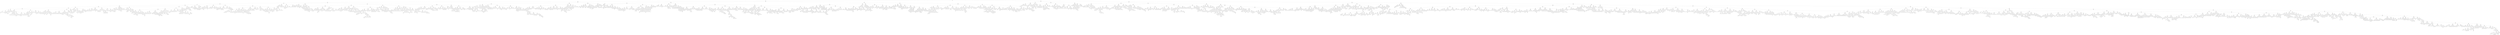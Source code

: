 graph B {
44536[label = "44536 | 0" ]; 
44536 -- 26066;
44536 -- 46878;
26066[label = "26066 | 1" ]; 
26066 -- 20986;
26066 -- 35307;
20986[label = "20986 | 0" ]; 
20986 -- 12377;
20986 -- 25263;
12377[label = "12377 | 0" ]; 
12377 -- 11804;
12377 -- 12735;
11804[label = "11804 | 1" ]; 
11804 -- 8843;
11804 -- 12037;
8843[label = "8843 | 0" ]; 
8843 -- 8414;
8843 -- 9208;
8414[label = "8414 | 0" ]; 
8414 -- 5044;
8414 -- 8674;
5044[label = "5044 | 0" ]; 
5044 -- 4657;
5044 -- 8186;
4657[label = "4657 | 1" ]; 
4657 -- 3730;
4657 -- 4964;
3730[label = "3730 | 0" ]; 
3730 -- 3115;
3730 -- 4082;
3115[label = "3115 | 0" ]; 
3115 -- 1778;
3115 -- 3188;
1778[label = "1778 | 1" ]; 
1778 -- 527;
1778 -- 3068;
527[label = "527 | 0" ]; 
527 -- 464;
527 -- 1293;
464[label = "464 | 0" ]; 
464 -- 349;
464 -- 480;
349[label = "349 | 0" ]; 
349 -- 111;
349 -- 397;
111[label = "111 | 0" ]; 
111 -- 44;
111 -- 172;
44[label = "44 | 0" ]; 
44 -- 34;
44 -- 66;
34[label = "34 | 1" ]; 
34 -- 26;
34 -- 43;
26[label = "26 | 0" ]; 
26 -- 0;
0[label = "0 | 1" ]; 
43[label = "43 | 0" ]; 
66[label = "66 | 1" ]; 
66 -- 55;
66 -- 72;
55[label = "55 | 1" ]; 
72[label = "72 | 1" ]; 
172[label = "172 | 0" ]; 
172 -- 142;
172 -- 253;
142[label = "142 | 1" ]; 
142 -- 136;
142 -- 156;
136[label = "136 | 0" ]; 
156[label = "156 | 0" ]; 
156 -- 166;
166[label = "166 | 1" ]; 
253[label = "253 | 1" ]; 
253 -- 250;
253 -- 288;
250[label = "250 | 0" ]; 
250 -- 202;
202[label = "202 | 1" ]; 
288[label = "288 | 0" ]; 
288 -- 287;
288 -- 313;
287[label = "287 | 1" ]; 
313[label = "313 | 0" ]; 
313 -- 311;
313 -- 315;
311[label = "311 | 1" ]; 
315[label = "315 | 1" ]; 
397[label = "397 | 1" ]; 
397 -- 365;
397 -- 442;
365[label = "365 | 0" ]; 
365 -- 363;
365 -- 393;
363[label = "363 | 1" ]; 
393[label = "393 | 1" ]; 
442[label = "442 | 0" ]; 
442 -- 425;
442 -- 457;
425[label = "425 | 1" ]; 
425 -- 415;
425 -- 427;
415[label = "415 | 1" ]; 
427[label = "427 | 1" ]; 
457[label = "457 | 0" ]; 
480[label = "480 | 0" ]; 
480 -- 476;
480 -- 502;
476[label = "476 | 0" ]; 
476 -- 474;
474[label = "474 | 1" ]; 
502[label = "502 | 1" ]; 
502 -- 499;
502 -- 509;
499[label = "499 | 0" ]; 
499 -- 495;
495[label = "495 | 1" ]; 
509[label = "509 | 0" ]; 
509 -- 526;
526[label = "526 | 1" ]; 
1293[label = "1293 | 0" ]; 
1293 -- 550;
1293 -- 1550;
550[label = "550 | 0" ]; 
550 -- 532;
550 -- 575;
532[label = "532 | 0" ]; 
532 -- 546;
546[label = "546 | 1" ]; 
575[label = "575 | 0" ]; 
575 -- 559;
575 -- 710;
559[label = "559 | 1" ]; 
559 -- 551;
559 -- 569;
551[label = "551 | 1" ]; 
569[label = "569 | 0" ]; 
569 -- 568;
568[label = "568 | 1" ]; 
710[label = "710 | 1" ]; 
710 -- 618;
710 -- 1029;
618[label = "618 | 0" ]; 
618 -- 609;
618 -- 665;
609[label = "609 | 0" ]; 
609 -- 610;
610[label = "610 | 1" ]; 
665[label = "665 | 1" ]; 
665 -- 644;
665 -- 674;
644[label = "644 | 0" ]; 
644 -- 660;
660[label = "660 | 1" ]; 
674[label = "674 | 0" ]; 
674 -- 691;
691[label = "691 | 1" ]; 
1029[label = "1029 | 0" ]; 
1029 -- 870;
1029 -- 1123;
870[label = "870 | 0" ]; 
870 -- 758;
870 -- 953;
758[label = "758 | 1" ]; 
758 -- 737;
758 -- 808;
737[label = "737 | 0" ]; 
737 -- 732;
737 -- 748;
732[label = "732 | 0" ]; 
732 -- 718;
718[label = "718 | 1" ]; 
748[label = "748 | 0" ]; 
748 -- 745;
748 -- 750;
745[label = "745 | 1" ]; 
750[label = "750 | 1" ]; 
808[label = "808 | 0" ]; 
808 -- 770;
808 -- 867;
770[label = "770 | 1" ]; 
770 -- 769;
770 -- 776;
769[label = "769 | 1" ]; 
776[label = "776 | 1" ]; 
867[label = "867 | 0" ]; 
867 -- 855;
855[label = "855 | 1" ]; 
953[label = "953 | 1" ]; 
953 -- 943;
953 -- 999;
943[label = "943 | 0" ]; 
943 -- 934;
943 -- 947;
934[label = "934 | 1" ]; 
934 -- 871;
934 -- 942;
871[label = "871 | 0" ]; 
871 -- 929;
929[label = "929 | 1" ]; 
942[label = "942 | 0" ]; 
942 -- 938;
938[label = "938 | 1" ]; 
947[label = "947 | 0" ]; 
999[label = "999 | 0" ]; 
999 -- 975;
999 -- 1006;
975[label = "975 | 0" ]; 
975 -- 970;
975 -- 978;
970[label = "970 | 1" ]; 
978[label = "978 | 1" ]; 
1006[label = "1006 | 1" ]; 
1006 -- 1000;
1006 -- 1014;
1000[label = "1000 | 0" ]; 
1014[label = "1014 | 0" ]; 
1014 -- 1013;
1014 -- 1018;
1013[label = "1013 | 1" ]; 
1018[label = "1018 | 1" ]; 
1123[label = "1123 | 0" ]; 
1123 -- 1078;
1123 -- 1187;
1078[label = "1078 | 1" ]; 
1078 -- 1050;
1078 -- 1116;
1050[label = "1050 | 1" ]; 
1050 -- 1049;
1050 -- 1053;
1049[label = "1049 | 0" ]; 
1053[label = "1053 | 0" ]; 
1053 -- 1064;
1064[label = "1064 | 1" ]; 
1116[label = "1116 | 0" ]; 
1116 -- 1101;
1116 -- 1121;
1101[label = "1101 | 1" ]; 
1121[label = "1121 | 1" ]; 
1187[label = "1187 | 0" ]; 
1187 -- 1159;
1187 -- 1219;
1159[label = "1159 | 1" ]; 
1159 -- 1143;
1159 -- 1170;
1143[label = "1143 | 0" ]; 
1143 -- 1138;
1143 -- 1153;
1138[label = "1138 | 1" ]; 
1153[label = "1153 | 1" ]; 
1170[label = "1170 | 0" ]; 
1170 -- 1166;
1170 -- 1180;
1166[label = "1166 | 1" ]; 
1180[label = "1180 | 1" ]; 
1219[label = "1219 | 1" ]; 
1219 -- 1194;
1219 -- 1255;
1194[label = "1194 | 0" ]; 
1255[label = "1255 | 0" ]; 
1255 -- 1247;
1255 -- 1280;
1247[label = "1247 | 1" ]; 
1280[label = "1280 | 1" ]; 
1280 -- 1275;
1280 -- 1290;
1275[label = "1275 | 0" ]; 
1275 -- 1266;
1266[label = "1266 | 1" ]; 
1290[label = "1290 | 0" ]; 
1290 -- 1282;
1282[label = "1282 | 1" ]; 
1550[label = "1550 | 0" ]; 
1550 -- 1455;
1550 -- 1646;
1455[label = "1455 | 1" ]; 
1455 -- 1375;
1455 -- 1495;
1375[label = "1375 | 0" ]; 
1375 -- 1359;
1375 -- 1392;
1359[label = "1359 | 0" ]; 
1359 -- 1335;
1359 -- 1361;
1335[label = "1335 | 1" ]; 
1335 -- 1320;
1335 -- 1354;
1320[label = "1320 | 0" ]; 
1320 -- 1301;
1320 -- 1330;
1301[label = "1301 | 0" ]; 
1301 -- 1312;
1312[label = "1312 | 1" ]; 
1330[label = "1330 | 0" ]; 
1354[label = "1354 | 0" ]; 
1354 -- 1344;
1344[label = "1344 | 1" ]; 
1361[label = "1361 | 0" ]; 
1392[label = "1392 | 0" ]; 
1392 -- 1391;
1392 -- 1407;
1391[label = "1391 | 0" ]; 
1391 -- 1376;
1376[label = "1376 | 1" ]; 
1407[label = "1407 | 1" ]; 
1407 -- 1404;
1407 -- 1416;
1404[label = "1404 | 0" ]; 
1416[label = "1416 | 0" ]; 
1416 -- 1449;
1449[label = "1449 | 1" ]; 
1449 -- 1420;
1449 -- 1450;
1420[label = "1420 | 0" ]; 
1420 -- 1435;
1435[label = "1435 | 1" ]; 
1450[label = "1450 | 0" ]; 
1495[label = "1495 | 0" ]; 
1495 -- 1470;
1495 -- 1518;
1470[label = "1470 | 1" ]; 
1470 -- 1463;
1470 -- 1476;
1463[label = "1463 | 0" ]; 
1463 -- 1465;
1465[label = "1465 | 1" ]; 
1476[label = "1476 | 0" ]; 
1518[label = "1518 | 1" ]; 
1518 -- 1510;
1518 -- 1520;
1510[label = "1510 | 1" ]; 
1520[label = "1520 | 1" ]; 
1646[label = "1646 | 1" ]; 
1646 -- 1567;
1646 -- 1732;
1567[label = "1567 | 0" ]; 
1567 -- 1553;
1567 -- 1576;
1553[label = "1553 | 0" ]; 
1576[label = "1576 | 1" ]; 
1576 -- 1575;
1576 -- 1578;
1575[label = "1575 | 0" ]; 
1578[label = "1578 | 0" ]; 
1578 -- 1642;
1642[label = "1642 | 1" ]; 
1732[label = "1732 | 0" ]; 
1732 -- 1721;
1732 -- 1741;
1721[label = "1721 | 0" ]; 
1721 -- 1668;
1721 -- 1723;
1668[label = "1668 | 1" ]; 
1668 -- 1656;
1668 -- 1688;
1656[label = "1656 | 0" ]; 
1656 -- 1658;
1658[label = "1658 | 1" ]; 
1688[label = "1688 | 0" ]; 
1723[label = "1723 | 0" ]; 
1723 -- 1727;
1727[label = "1727 | 1" ]; 
1741[label = "1741 | 0" ]; 
1741 -- 1737;
1741 -- 1753;
1737[label = "1737 | 0" ]; 
1753[label = "1753 | 1" ]; 
1753 -- 1751;
1753 -- 1762;
1751[label = "1751 | 0" ]; 
1751 -- 1752;
1752[label = "1752 | 1" ]; 
1762[label = "1762 | 0" ]; 
1762 -- 1765;
1765[label = "1765 | 1" ]; 
3068[label = "3068 | 0" ]; 
3068 -- 2157;
3068 -- 3092;
2157[label = "2157 | 1" ]; 
2157 -- 1989;
2157 -- 2882;
1989[label = "1989 | 0" ]; 
1989 -- 1982;
1989 -- 2010;
1982[label = "1982 | 0" ]; 
1982 -- 1837;
1982 -- 1988;
1837[label = "1837 | 0" ]; 
1837 -- 1817;
1837 -- 1914;
1817[label = "1817 | 1" ]; 
1817 -- 1813;
1817 -- 1819;
1813[label = "1813 | 0" ]; 
1813 -- 1783;
1783[label = "1783 | 1" ]; 
1819[label = "1819 | 0" ]; 
1914[label = "1914 | 1" ]; 
1914 -- 1870;
1914 -- 1939;
1870[label = "1870 | 0" ]; 
1870 -- 1866;
1870 -- 1889;
1866[label = "1866 | 0" ]; 
1866 -- 1856;
1856[label = "1856 | 1" ]; 
1889[label = "1889 | 1" ]; 
1889 -- 1876;
1889 -- 1896;
1876[label = "1876 | 0" ]; 
1896[label = "1896 | 0" ]; 
1896 -- 1910;
1910[label = "1910 | 1" ]; 
1939[label = "1939 | 0" ]; 
1939 -- 1916;
1939 -- 1944;
1916[label = "1916 | 1" ]; 
1916 -- 1915;
1916 -- 1938;
1915[label = "1915 | 0" ]; 
1938[label = "1938 | 0" ]; 
1938 -- 1928;
1928[label = "1928 | 1" ]; 
1944[label = "1944 | 0" ]; 
1944 -- 1968;
1968[label = "1968 | 1" ]; 
1988[label = "1988 | 1" ]; 
1988 -- 1983;
1983[label = "1983 | 0" ]; 
2010[label = "2010 | 1" ]; 
2010 -- 2004;
2010 -- 2048;
2004[label = "2004 | 0" ]; 
2004 -- 2003;
2004 -- 2005;
2003[label = "2003 | 0" ]; 
2003 -- 1994;
1994[label = "1994 | 1" ]; 
2005[label = "2005 | 0" ]; 
2048[label = "2048 | 0" ]; 
2048 -- 2028;
2048 -- 2086;
2028[label = "2028 | 0" ]; 
2028 -- 2027;
2028 -- 2034;
2027[label = "2027 | 1" ]; 
2034[label = "2034 | 1" ]; 
2086[label = "2086 | 0" ]; 
2086 -- 2060;
2086 -- 2099;
2060[label = "2060 | 1" ]; 
2060 -- 2050;
2060 -- 2062;
2050[label = "2050 | 0" ]; 
2062[label = "2062 | 0" ]; 
2062 -- 2064;
2064[label = "2064 | 1" ]; 
2099[label = "2099 | 0" ]; 
2099 -- 2088;
2099 -- 2101;
2088[label = "2088 | 1" ]; 
2101[label = "2101 | 1" ]; 
2101 -- 2123;
2123[label = "2123 | 0" ]; 
2123 -- 2128;
2128[label = "2128 | 0" ]; 
2128 -- 2134;
2134[label = "2134 | 1" ]; 
2882[label = "2882 | 0" ]; 
2882 -- 2400;
2882 -- 2926;
2400[label = "2400 | 0" ]; 
2400 -- 2310;
2400 -- 2546;
2310[label = "2310 | 1" ]; 
2310 -- 2235;
2310 -- 2350;
2235[label = "2235 | 1" ]; 
2235 -- 2178;
2235 -- 2249;
2178[label = "2178 | 0" ]; 
2178 -- 2168;
2178 -- 2189;
2168[label = "2168 | 1" ]; 
2168 -- 2161;
2168 -- 2172;
2161[label = "2161 | 1" ]; 
2172[label = "2172 | 1" ]; 
2189[label = "2189 | 0" ]; 
2189 -- 2224;
2224[label = "2224 | 1" ]; 
2249[label = "2249 | 0" ]; 
2249 -- 2241;
2249 -- 2277;
2241[label = "2241 | 0" ]; 
2241 -- 2240;
2241 -- 2247;
2240[label = "2240 | 1" ]; 
2247[label = "2247 | 1" ]; 
2277[label = "2277 | 1" ]; 
2277 -- 2292;
2292[label = "2292 | 1" ]; 
2350[label = "2350 | 0" ]; 
2350 -- 2334;
2350 -- 2383;
2334[label = "2334 | 1" ]; 
2334 -- 2327;
2334 -- 2337;
2327[label = "2327 | 1" ]; 
2327 -- 2323;
2323[label = "2323 | 0" ]; 
2337[label = "2337 | 1" ]; 
2383[label = "2383 | 1" ]; 
2383 -- 2355;
2383 -- 2388;
2355[label = "2355 | 1" ]; 
2388[label = "2388 | 0" ]; 
2388 -- 2395;
2395[label = "2395 | 0" ]; 
2546[label = "2546 | 1" ]; 
2546 -- 2468;
2546 -- 2551;
2468[label = "2468 | 1" ]; 
2468 -- 2427;
2468 -- 2531;
2427[label = "2427 | 0" ]; 
2427 -- 2426;
2427 -- 2443;
2426[label = "2426 | 0" ]; 
2426 -- 2406;
2406[label = "2406 | 1" ]; 
2443[label = "2443 | 1" ]; 
2443 -- 2437;
2443 -- 2444;
2437[label = "2437 | 0" ]; 
2437 -- 2429;
2429[label = "2429 | 1" ]; 
2444[label = "2444 | 0" ]; 
2444 -- 2467;
2467[label = "2467 | 1" ]; 
2531[label = "2531 | 0" ]; 
2531 -- 2497;
2531 -- 2537;
2497[label = "2497 | 1" ]; 
2497 -- 2489;
2497 -- 2505;
2489[label = "2489 | 1" ]; 
2505[label = "2505 | 1" ]; 
2537[label = "2537 | 0" ]; 
2551[label = "2551 | 1" ]; 
2551 -- 2550;
2551 -- 2611;
2550[label = "2550 | 0" ]; 
2611[label = "2611 | 0" ]; 
2611 -- 2553;
2611 -- 2636;
2553[label = "2553 | 1" ]; 
2636[label = "2636 | 0" ]; 
2636 -- 2627;
2636 -- 2679;
2627[label = "2627 | 0" ]; 
2627 -- 2613;
2627 -- 2635;
2613[label = "2613 | 1" ]; 
2635[label = "2635 | 1" ]; 
2679[label = "2679 | 0" ]; 
2679 -- 2664;
2679 -- 2738;
2664[label = "2664 | 1" ]; 
2664 -- 2659;
2664 -- 2671;
2659[label = "2659 | 0" ]; 
2671[label = "2671 | 0" ]; 
2671 -- 2667;
2667[label = "2667 | 1" ]; 
2738[label = "2738 | 1" ]; 
2738 -- 2720;
2738 -- 2795;
2720[label = "2720 | 1" ]; 
2720 -- 2706;
2720 -- 2737;
2706[label = "2706 | 0" ]; 
2706 -- 2708;
2708[label = "2708 | 1" ]; 
2737[label = "2737 | 0" ]; 
2795[label = "2795 | 0" ]; 
2795 -- 2747;
2795 -- 2828;
2747[label = "2747 | 0" ]; 
2747 -- 2759;
2759[label = "2759 | 1" ]; 
2759 -- 2751;
2759 -- 2771;
2751[label = "2751 | 0" ]; 
2771[label = "2771 | 0" ]; 
2771 -- 2787;
2787[label = "2787 | 1" ]; 
2828[label = "2828 | 0" ]; 
2828 -- 2826;
2828 -- 2831;
2826[label = "2826 | 0" ]; 
2831[label = "2831 | 0" ]; 
2926[label = "2926 | 0" ]; 
2926 -- 2905;
2926 -- 2999;
2905[label = "2905 | 1" ]; 
2905 -- 2900;
2905 -- 2916;
2900[label = "2900 | 1" ]; 
2900 -- 2884;
2900 -- 2904;
2884[label = "2884 | 0" ]; 
2904[label = "2904 | 1" ]; 
2916[label = "2916 | 1" ]; 
2916 -- 2914;
2916 -- 2921;
2914[label = "2914 | 1" ]; 
2921[label = "2921 | 0" ]; 
2921 -- 2923;
2923[label = "2923 | 1" ]; 
2999[label = "2999 | 0" ]; 
2999 -- 2955;
2999 -- 3036;
2955[label = "2955 | 1" ]; 
2955 -- 2954;
2955 -- 2981;
2954[label = "2954 | 0" ]; 
2954 -- 2944;
2944[label = "2944 | 1" ]; 
2981[label = "2981 | 0" ]; 
2981 -- 2996;
2996[label = "2996 | 1" ]; 
3036[label = "3036 | 0" ]; 
3036 -- 3058;
3058[label = "3058 | 1" ]; 
3092[label = "3092 | 0" ]; 
3092 -- 3088;
3092 -- 3107;
3088[label = "3088 | 0" ]; 
3088 -- 3071;
3071[label = "3071 | 0" ]; 
3071 -- 3069;
3071 -- 3080;
3069[label = "3069 | 1" ]; 
3080[label = "3080 | 1" ]; 
3107[label = "3107 | 0" ]; 
3107 -- 3105;
3105[label = "3105 | 1" ]; 
3188[label = "3188 | 0" ]; 
3188 -- 3152;
3188 -- 3538;
3152[label = "3152 | 0" ]; 
3152 -- 3116;
3152 -- 3172;
3116[label = "3116 | 0" ]; 
3116 -- 3132;
3132[label = "3132 | 1" ]; 
3172[label = "3172 | 1" ]; 
3172 -- 3157;
3172 -- 3177;
3157[label = "3157 | 0" ]; 
3157 -- 3164;
3164[label = "3164 | 1" ]; 
3177[label = "3177 | 0" ]; 
3538[label = "3538 | 0" ]; 
3538 -- 3349;
3538 -- 3618;
3349[label = "3349 | 1" ]; 
3349 -- 3276;
3349 -- 3366;
3276[label = "3276 | 0" ]; 
3276 -- 3254;
3276 -- 3280;
3254[label = "3254 | 1" ]; 
3254 -- 3242;
3254 -- 3255;
3242[label = "3242 | 0" ]; 
3255[label = "3255 | 0" ]; 
3255 -- 3264;
3264[label = "3264 | 1" ]; 
3280[label = "3280 | 0" ]; 
3280 -- 3277;
3277[label = "3277 | 1" ]; 
3366[label = "3366 | 0" ]; 
3366 -- 3358;
3366 -- 3437;
3358[label = "3358 | 0" ]; 
3358 -- 3357;
3358 -- 3365;
3357[label = "3357 | 1" ]; 
3365[label = "3365 | 1" ]; 
3437[label = "3437 | 1" ]; 
3437 -- 3388;
3437 -- 3495;
3388[label = "3388 | 0" ]; 
3388 -- 3375;
3388 -- 3424;
3375[label = "3375 | 1" ]; 
3375 -- 3371;
3375 -- 3387;
3371[label = "3371 | 0" ]; 
3387[label = "3387 | 0" ]; 
3387 -- 3378;
3378[label = "3378 | 1" ]; 
3424[label = "3424 | 0" ]; 
3424 -- 3391;
3391[label = "3391 | 1" ]; 
3495[label = "3495 | 0" ]; 
3495 -- 3479;
3495 -- 3520;
3479[label = "3479 | 1" ]; 
3479 -- 3457;
3479 -- 3486;
3457[label = "3457 | 0" ]; 
3457 -- 3454;
3454[label = "3454 | 1" ]; 
3486[label = "3486 | 0" ]; 
3486 -- 3481;
3481[label = "3481 | 1" ]; 
3520[label = "3520 | 0" ]; 
3520 -- 3499;
3520 -- 3526;
3499[label = "3499 | 1" ]; 
3526[label = "3526 | 1" ]; 
3618[label = "3618 | 0" ]; 
3618 -- 3594;
3618 -- 3672;
3594[label = "3594 | 0" ]; 
3594 -- 3555;
3594 -- 3609;
3555[label = "3555 | 1" ]; 
3555 -- 3548;
3555 -- 3570;
3548[label = "3548 | 0" ]; 
3570[label = "3570 | 0" ]; 
3570 -- 3565;
3565[label = "3565 | 1" ]; 
3609[label = "3609 | 0" ]; 
3609 -- 3601;
3601[label = "3601 | 1" ]; 
3672[label = "3672 | 0" ]; 
3672 -- 3634;
3672 -- 3691;
3634[label = "3634 | 1" ]; 
3634 -- 3626;
3634 -- 3659;
3626[label = "3626 | 0" ]; 
3659[label = "3659 | 0" ]; 
3659 -- 3636;
3636[label = "3636 | 1" ]; 
3691[label = "3691 | 0" ]; 
4082[label = "4082 | 0" ]; 
4082 -- 3885;
4082 -- 4328;
3885[label = "3885 | 1" ]; 
3885 -- 3813;
3885 -- 3969;
3813[label = "3813 | 1" ]; 
3813 -- 3779;
3813 -- 3863;
3779[label = "3779 | 0" ]; 
3779 -- 3753;
3779 -- 3807;
3753[label = "3753 | 1" ]; 
3753 -- 3746;
3753 -- 3771;
3746[label = "3746 | 0" ]; 
3746 -- 3731;
3731[label = "3731 | 1" ]; 
3771[label = "3771 | 0" ]; 
3771 -- 3765;
3765[label = "3765 | 1" ]; 
3807[label = "3807 | 1" ]; 
3807 -- 3789;
3807 -- 3810;
3789[label = "3789 | 0" ]; 
3789 -- 3781;
3789 -- 3798;
3781[label = "3781 | 1" ]; 
3798[label = "3798 | 1" ]; 
3810[label = "3810 | 0" ]; 
3810 -- 3812;
3812[label = "3812 | 1" ]; 
3863[label = "3863 | 0" ]; 
3863 -- 3847;
3863 -- 3880;
3847[label = "3847 | 0" ]; 
3847 -- 3833;
3847 -- 3854;
3833[label = "3833 | 1" ]; 
3854[label = "3854 | 1" ]; 
3880[label = "3880 | 0" ]; 
3969[label = "3969 | 1" ]; 
3969 -- 3903;
3969 -- 4033;
3903[label = "3903 | 0" ]; 
3903 -- 3887;
3903 -- 3915;
3887[label = "3887 | 0" ]; 
3887 -- 3900;
3900[label = "3900 | 1" ]; 
3915[label = "3915 | 1" ]; 
3915 -- 3914;
3915 -- 3916;
3914[label = "3914 | 0" ]; 
3916[label = "3916 | 0" ]; 
3916 -- 3942;
3942[label = "3942 | 1" ]; 
4033[label = "4033 | 0" ]; 
4033 -- 4005;
4033 -- 4063;
4005[label = "4005 | 0" ]; 
4063[label = "4063 | 0" ]; 
4063 -- 4053;
4063 -- 4079;
4053[label = "4053 | 1" ]; 
4079[label = "4079 | 1" ]; 
4328[label = "4328 | 0" ]; 
4328 -- 4213;
4328 -- 4490;
4213[label = "4213 | 1" ]; 
4213 -- 4205;
4213 -- 4246;
4205[label = "4205 | 0" ]; 
4205 -- 4134;
4205 -- 4209;
4134[label = "4134 | 0" ]; 
4134 -- 4102;
4134 -- 4173;
4102[label = "4102 | 1" ]; 
4102 -- 4084;
4102 -- 4127;
4084[label = "4084 | 0" ]; 
4084 -- 4083;
4083[label = "4083 | 1" ]; 
4127[label = "4127 | 0" ]; 
4127 -- 4116;
4116[label = "4116 | 1" ]; 
4173[label = "4173 | 1" ]; 
4173 -- 4142;
4142[label = "4142 | 0" ]; 
4142 -- 4153;
4153[label = "4153 | 1" ]; 
4209[label = "4209 | 0" ]; 
4209 -- 4210;
4210[label = "4210 | 1" ]; 
4246[label = "4246 | 0" ]; 
4246 -- 4225;
4246 -- 4266;
4225[label = "4225 | 0" ]; 
4225 -- 4221;
4225 -- 4237;
4221[label = "4221 | 1" ]; 
4237[label = "4237 | 1" ]; 
4266[label = "4266 | 0" ]; 
4266 -- 4317;
4317[label = "4317 | 1" ]; 
4317 -- 4267;
4317 -- 4320;
4267[label = "4267 | 0" ]; 
4267 -- 4288;
4288[label = "4288 | 1" ]; 
4320[label = "4320 | 0" ]; 
4490[label = "4490 | 1" ]; 
4490 -- 4442;
4490 -- 4532;
4442[label = "4442 | 0" ]; 
4442 -- 4438;
4442 -- 4479;
4438[label = "4438 | 1" ]; 
4438 -- 4436;
4438 -- 4441;
4436[label = "4436 | 0" ]; 
4436 -- 4390;
4390[label = "4390 | 1" ]; 
4390 -- 4360;
4390 -- 4411;
4360[label = "4360 | 0" ]; 
4360 -- 4342;
4360 -- 4369;
4342[label = "4342 | 0" ]; 
4342 -- 4333;
4333[label = "4333 | 1" ]; 
4369[label = "4369 | 0" ]; 
4369 -- 4364;
4369 -- 4380;
4364[label = "4364 | 1" ]; 
4380[label = "4380 | 1" ]; 
4411[label = "4411 | 0" ]; 
4411 -- 4398;
4411 -- 4429;
4398[label = "4398 | 0" ]; 
4429[label = "4429 | 0" ]; 
4429 -- 4413;
4413[label = "4413 | 1" ]; 
4441[label = "4441 | 0" ]; 
4479[label = "4479 | 1" ]; 
4479 -- 4472;
4479 -- 4484;
4472[label = "4472 | 0" ]; 
4472 -- 4446;
4446[label = "4446 | 1" ]; 
4484[label = "4484 | 0" ]; 
4532[label = "4532 | 0" ]; 
4532 -- 4509;
4532 -- 4613;
4509[label = "4509 | 1" ]; 
4509 -- 4508;
4509 -- 4519;
4508[label = "4508 | 0" ]; 
4508 -- 4492;
4492[label = "4492 | 1" ]; 
4519[label = "4519 | 0" ]; 
4519 -- 4525;
4525[label = "4525 | 0" ]; 
4525 -- 4522;
4522[label = "4522 | 1" ]; 
4613[label = "4613 | 0" ]; 
4613 -- 4560;
4613 -- 4643;
4560[label = "4560 | 1" ]; 
4560 -- 4533;
4560 -- 4606;
4533[label = "4533 | 1" ]; 
4606[label = "4606 | 1" ]; 
4643[label = "4643 | 1" ]; 
4643 -- 4618;
4643 -- 4651;
4618[label = "4618 | 0" ]; 
4618 -- 4622;
4622[label = "4622 | 1" ]; 
4651[label = "4651 | 0" ]; 
4651 -- 4653;
4653[label = "4653 | 1" ]; 
4964[label = "4964 | 0" ]; 
4964 -- 4789;
4964 -- 4989;
4789[label = "4789 | 0" ]; 
4789 -- 4702;
4789 -- 4929;
4702[label = "4702 | 1" ]; 
4702 -- 4679;
4702 -- 4773;
4679[label = "4679 | 0" ]; 
4679 -- 4662;
4679 -- 4689;
4662[label = "4662 | 1" ]; 
4689[label = "4689 | 1" ]; 
4773[label = "4773 | 0" ]; 
4773 -- 4719;
4773 -- 4781;
4719[label = "4719 | 1" ]; 
4719 -- 4708;
4719 -- 4722;
4708[label = "4708 | 0" ]; 
4708 -- 4707;
4707[label = "4707 | 1" ]; 
4722[label = "4722 | 0" ]; 
4722 -- 4741;
4741[label = "4741 | 1" ]; 
4781[label = "4781 | 0" ]; 
4929[label = "4929 | 1" ]; 
4929 -- 4836;
4929 -- 4946;
4836[label = "4836 | 0" ]; 
4836 -- 4795;
4836 -- 4880;
4795[label = "4795 | 0" ]; 
4795 -- 4793;
4795 -- 4832;
4793[label = "4793 | 1" ]; 
4832[label = "4832 | 1" ]; 
4880[label = "4880 | 0" ]; 
4880 -- 4878;
4880 -- 4894;
4878[label = "4878 | 0" ]; 
4878 -- 4849;
4849[label = "4849 | 1" ]; 
4894[label = "4894 | 0" ]; 
4894 -- 4881;
4894 -- 4924;
4881[label = "4881 | 1" ]; 
4924[label = "4924 | 1" ]; 
4924 -- 4900;
4924 -- 4926;
4900[label = "4900 | 1" ]; 
4926[label = "4926 | 0" ]; 
4946[label = "4946 | 0" ]; 
4946 -- 4959;
4959[label = "4959 | 1" ]; 
4989[label = "4989 | 0" ]; 
4989 -- 4968;
4989 -- 5026;
4968[label = "4968 | 0" ]; 
5026[label = "5026 | 1" ]; 
5026 -- 5024;
5026 -- 5032;
5024[label = "5024 | 0" ]; 
5024 -- 5013;
5013[label = "5013 | 1" ]; 
5032[label = "5032 | 0" ]; 
8186[label = "8186 | 0" ]; 
8186 -- 5438;
8186 -- 8388;
5438[label = "5438 | 1" ]; 
5438 -- 5134;
5438 -- 8023;
5134[label = "5134 | 0" ]; 
5134 -- 5114;
5134 -- 5287;
5114[label = "5114 | 0" ]; 
5114 -- 5075;
5114 -- 5118;
5075[label = "5075 | 1" ]; 
5075 -- 5050;
5075 -- 5093;
5050[label = "5050 | 0" ]; 
5050 -- 5049;
5050 -- 5054;
5049[label = "5049 | 1" ]; 
5054[label = "5054 | 1" ]; 
5093[label = "5093 | 0" ]; 
5093 -- 5076;
5093 -- 5113;
5076[label = "5076 | 1" ]; 
5113[label = "5113 | 1" ]; 
5118[label = "5118 | 0" ]; 
5287[label = "5287 | 1" ]; 
5287 -- 5167;
5287 -- 5341;
5167[label = "5167 | 0" ]; 
5167 -- 5157;
5167 -- 5243;
5157[label = "5157 | 0" ]; 
5157 -- 5150;
5157 -- 5160;
5150[label = "5150 | 1" ]; 
5160[label = "5160 | 1" ]; 
5243[label = "5243 | 0" ]; 
5243 -- 5201;
5243 -- 5286;
5201[label = "5201 | 1" ]; 
5201 -- 5197;
5201 -- 5239;
5197[label = "5197 | 0" ]; 
5197 -- 5182;
5182[label = "5182 | 1" ]; 
5182 -- 5175;
5182 -- 5193;
5175[label = "5175 | 1" ]; 
5193[label = "5193 | 1" ]; 
5239[label = "5239 | 0" ]; 
5239 -- 5203;
5203[label = "5203 | 1" ]; 
5286[label = "5286 | 0" ]; 
5341[label = "5341 | 0" ]; 
5341 -- 5318;
5341 -- 5374;
5318[label = "5318 | 0" ]; 
5318 -- 5302;
5318 -- 5337;
5302[label = "5302 | 1" ]; 
5302 -- 5298;
5302 -- 5309;
5298[label = "5298 | 0" ]; 
5309[label = "5309 | 0" ]; 
5309 -- 5308;
5308[label = "5308 | 1" ]; 
5337[label = "5337 | 1" ]; 
5374[label = "5374 | 0" ]; 
5374 -- 5342;
5374 -- 5395;
5342[label = "5342 | 1" ]; 
5395[label = "5395 | 0" ]; 
5395 -- 5384;
5395 -- 5423;
5384[label = "5384 | 0" ]; 
5423[label = "5423 | 1" ]; 
5423 -- 5405;
5423 -- 5435;
5405[label = "5405 | 0" ]; 
5405 -- 5404;
5405 -- 5408;
5404[label = "5404 | 1" ]; 
5408[label = "5408 | 1" ]; 
5435[label = "5435 | 0" ]; 
8023[label = "8023 | 0" ]; 
8023 -- 7131;
8023 -- 8137;
7131[label = "7131 | 0" ]; 
7131 -- 6975;
7131 -- 7489;
6975[label = "6975 | 1" ]; 
6975 -- 6083;
6975 -- 7057;
6083[label = "6083 | 0" ]; 
6083 -- 5636;
6083 -- 6517;
5636[label = "5636 | 1" ]; 
5636 -- 5554;
5636 -- 5869;
5554[label = "5554 | 0" ]; 
5554 -- 5530;
5554 -- 5604;
5530[label = "5530 | 1" ]; 
5530 -- 5524;
5530 -- 5548;
5524[label = "5524 | 0" ]; 
5524 -- 5492;
5492[label = "5492 | 0" ]; 
5492 -- 5451;
5492 -- 5500;
5451[label = "5451 | 1" ]; 
5500[label = "5500 | 1" ]; 
5548[label = "5548 | 0" ]; 
5604[label = "5604 | 0" ]; 
5604 -- 5592;
5604 -- 5624;
5592[label = "5592 | 1" ]; 
5592 -- 5590;
5592 -- 5599;
5590[label = "5590 | 0" ]; 
5590 -- 5572;
5572[label = "5572 | 1" ]; 
5599[label = "5599 | 0" ]; 
5624[label = "5624 | 0" ]; 
5869[label = "5869 | 0" ]; 
5869 -- 5701;
5869 -- 5958;
5701[label = "5701 | 0" ]; 
5701 -- 5648;
5701 -- 5727;
5648[label = "5648 | 1" ]; 
5648 -- 5641;
5648 -- 5693;
5641[label = "5641 | 0" ]; 
5693[label = "5693 | 0" ]; 
5693 -- 5672;
5672[label = "5672 | 1" ]; 
5727[label = "5727 | 1" ]; 
5727 -- 5712;
5727 -- 5835;
5712[label = "5712 | 0" ]; 
5835[label = "5835 | 0" ]; 
5835 -- 5763;
5835 -- 5850;
5763[label = "5763 | 1" ]; 
5763 -- 5752;
5763 -- 5784;
5752[label = "5752 | 0" ]; 
5752 -- 5729;
5752 -- 5762;
5729[label = "5729 | 0" ]; 
5762[label = "5762 | 1" ]; 
5784[label = "5784 | 0" ]; 
5784 -- 5777;
5784 -- 5829;
5777[label = "5777 | 1" ]; 
5829[label = "5829 | 0" ]; 
5829 -- 5815;
5829 -- 5834;
5815[label = "5815 | 1" ]; 
5834[label = "5834 | 1" ]; 
5850[label = "5850 | 0" ]; 
5850 -- 5859;
5859[label = "5859 | 1" ]; 
5958[label = "5958 | 0" ]; 
5958 -- 5908;
5958 -- 5978;
5908[label = "5908 | 1" ]; 
5908 -- 5901;
5908 -- 5948;
5901[label = "5901 | 0" ]; 
5901 -- 5896;
5901 -- 5902;
5896[label = "5896 | 0" ]; 
5896 -- 5873;
5896 -- 5899;
5873[label = "5873 | 1" ]; 
5899[label = "5899 | 1" ]; 
5902[label = "5902 | 0" ]; 
5902 -- 5905;
5905[label = "5905 | 1" ]; 
5948[label = "5948 | 0" ]; 
5948 -- 5936;
5936[label = "5936 | 1" ]; 
5936 -- 5925;
5936 -- 5940;
5925[label = "5925 | 0" ]; 
5940[label = "5940 | 0" ]; 
5940 -- 5946;
5946[label = "5946 | 1" ]; 
5978[label = "5978 | 1" ]; 
5978 -- 5959;
5978 -- 6017;
5959[label = "5959 | 1" ]; 
6017[label = "6017 | 0" ]; 
6017 -- 5996;
6017 -- 6029;
5996[label = "5996 | 1" ]; 
6029[label = "6029 | 1" ]; 
6029 -- 6070;
6070[label = "6070 | 0" ]; 
6070 -- 6043;
6070 -- 6075;
6043[label = "6043 | 1" ]; 
6075[label = "6075 | 1" ]; 
6075 -- 6077;
6077[label = "6077 | 0" ]; 
6077 -- 6078;
6078[label = "6078 | 1" ]; 
6517[label = "6517 | 0" ]; 
6517 -- 6220;
6517 -- 6857;
6220[label = "6220 | 0" ]; 
6220 -- 6169;
6220 -- 6369;
6169[label = "6169 | 0" ]; 
6169 -- 6126;
6169 -- 6196;
6126[label = "6126 | 0" ]; 
6126 -- 6099;
6126 -- 6152;
6099[label = "6099 | 1" ]; 
6099 -- 6088;
6099 -- 6120;
6088[label = "6088 | 0" ]; 
6120[label = "6120 | 0" ]; 
6120 -- 6117;
6117[label = "6117 | 1" ]; 
6152[label = "6152 | 1" ]; 
6152 -- 6146;
6152 -- 6160;
6146[label = "6146 | 0" ]; 
6146 -- 6133;
6146 -- 6147;
6133[label = "6133 | 1" ]; 
6147[label = "6147 | 1" ]; 
6160[label = "6160 | 0" ]; 
6160 -- 6159;
6160 -- 6168;
6159[label = "6159 | 1" ]; 
6168[label = "6168 | 1" ]; 
6196[label = "6196 | 0" ]; 
6196 -- 6181;
6196 -- 6215;
6181[label = "6181 | 0" ]; 
6181 -- 6177;
6177[label = "6177 | 1" ]; 
6215[label = "6215 | 1" ]; 
6215 -- 6197;
6215 -- 6217;
6197[label = "6197 | 0" ]; 
6197 -- 6209;
6209[label = "6209 | 1" ]; 
6217[label = "6217 | 0" ]; 
6369[label = "6369 | 1" ]; 
6369 -- 6325;
6369 -- 6383;
6325[label = "6325 | 0" ]; 
6325 -- 6252;
6325 -- 6344;
6252[label = "6252 | 0" ]; 
6252 -- 6221;
6252 -- 6264;
6221[label = "6221 | 0" ]; 
6221 -- 6235;
6235[label = "6235 | 1" ]; 
6264[label = "6264 | 0" ]; 
6264 -- 6318;
6318[label = "6318 | 1" ]; 
6344[label = "6344 | 1" ]; 
6344 -- 6334;
6344 -- 6366;
6334[label = "6334 | 0" ]; 
6334 -- 6333;
6333[label = "6333 | 1" ]; 
6366[label = "6366 | 0" ]; 
6383[label = "6383 | 0" ]; 
6383 -- 6379;
6383 -- 6454;
6379[label = "6379 | 0" ]; 
6454[label = "6454 | 1" ]; 
6454 -- 6422;
6454 -- 6474;
6422[label = "6422 | 0" ]; 
6474[label = "6474 | 0" ]; 
6474 -- 6470;
6474 -- 6505;
6470[label = "6470 | 1" ]; 
6505[label = "6505 | 0" ]; 
6505 -- 6502;
6505 -- 6516;
6502[label = "6502 | 1" ]; 
6516[label = "6516 | 1" ]; 
6857[label = "6857 | 1" ]; 
6857 -- 6782;
6857 -- 6959;
6782[label = "6782 | 0" ]; 
6782 -- 6730;
6782 -- 6834;
6730[label = "6730 | 1" ]; 
6730 -- 6681;
6730 -- 6756;
6681[label = "6681 | 0" ]; 
6681 -- 6570;
6681 -- 6707;
6570[label = "6570 | 1" ]; 
6570 -- 6532;
6570 -- 6630;
6532[label = "6532 | 0" ]; 
6532 -- 6525;
6532 -- 6555;
6525[label = "6525 | 0" ]; 
6555[label = "6555 | 0" ]; 
6630[label = "6630 | 0" ]; 
6630 -- 6585;
6630 -- 6656;
6585[label = "6585 | 1" ]; 
6585 -- 6572;
6585 -- 6626;
6572[label = "6572 | 0" ]; 
6626[label = "6626 | 0" ]; 
6626 -- 6623;
6623[label = "6623 | 1" ]; 
6656[label = "6656 | 1" ]; 
6656 -- 6634;
6656 -- 6663;
6634[label = "6634 | 0" ]; 
6663[label = "6663 | 0" ]; 
6663 -- 6674;
6674[label = "6674 | 1" ]; 
6707[label = "6707 | 0" ]; 
6756[label = "6756 | 0" ]; 
6756 -- 6734;
6756 -- 6764;
6734[label = "6734 | 0" ]; 
6734 -- 6733;
6734 -- 6736;
6733[label = "6733 | 1" ]; 
6736[label = "6736 | 1" ]; 
6764[label = "6764 | 1" ]; 
6764 -- 6759;
6764 -- 6766;
6759[label = "6759 | 1" ]; 
6766[label = "6766 | 1" ]; 
6834[label = "6834 | 1" ]; 
6834 -- 6832;
6834 -- 6846;
6832[label = "6832 | 1" ]; 
6832 -- 6825;
6825[label = "6825 | 0" ]; 
6825 -- 6815;
6825 -- 6828;
6815[label = "6815 | 1" ]; 
6828[label = "6828 | 1" ]; 
6846[label = "6846 | 1" ]; 
6959[label = "6959 | 0" ]; 
6959 -- 6898;
6959 -- 6974;
6898[label = "6898 | 0" ]; 
6898 -- 6884;
6898 -- 6905;
6884[label = "6884 | 1" ]; 
6905[label = "6905 | 0" ]; 
6905 -- 6915;
6915[label = "6915 | 1" ]; 
6915 -- 6908;
6915 -- 6923;
6908[label = "6908 | 0" ]; 
6923[label = "6923 | 0" ]; 
6923 -- 6919;
6923 -- 6933;
6919[label = "6919 | 1" ]; 
6933[label = "6933 | 1" ]; 
6974[label = "6974 | 0" ]; 
7057[label = "7057 | 0" ]; 
7057 -- 6996;
7057 -- 7077;
6996[label = "6996 | 1" ]; 
6996 -- 6994;
6996 -- 7025;
6994[label = "6994 | 0" ]; 
7025[label = "7025 | 0" ]; 
7025 -- 7046;
7046[label = "7046 | 1" ]; 
7077[label = "7077 | 1" ]; 
7077 -- 7067;
7077 -- 7129;
7067[label = "7067 | 1" ]; 
7129[label = "7129 | 1" ]; 
7489[label = "7489 | 0" ]; 
7489 -- 7321;
7489 -- 7520;
7321[label = "7321 | 1" ]; 
7321 -- 7211;
7321 -- 7426;
7211[label = "7211 | 0" ]; 
7211 -- 7192;
7211 -- 7278;
7192[label = "7192 | 0" ]; 
7192 -- 7158;
7192 -- 7197;
7158[label = "7158 | 1" ]; 
7158 -- 7139;
7158 -- 7178;
7139[label = "7139 | 0" ]; 
7178[label = "7178 | 0" ]; 
7178 -- 7163;
7163[label = "7163 | 1" ]; 
7197[label = "7197 | 1" ]; 
7197 -- 7196;
7197 -- 7209;
7196[label = "7196 | 0" ]; 
7196 -- 7194;
7194[label = "7194 | 1" ]; 
7209[label = "7209 | 0" ]; 
7278[label = "7278 | 0" ]; 
7278 -- 7268;
7278 -- 7308;
7268[label = "7268 | 1" ]; 
7268 -- 7242;
7268 -- 7276;
7242[label = "7242 | 0" ]; 
7242 -- 7233;
7242 -- 7257;
7233[label = "7233 | 1" ]; 
7257[label = "7257 | 1" ]; 
7276[label = "7276 | 0" ]; 
7308[label = "7308 | 1" ]; 
7308 -- 7297;
7308 -- 7309;
7297[label = "7297 | 1" ]; 
7309[label = "7309 | 1" ]; 
7426[label = "7426 | 0" ]; 
7426 -- 7373;
7426 -- 7472;
7373[label = "7373 | 1" ]; 
7373 -- 7328;
7373 -- 7410;
7328[label = "7328 | 0" ]; 
7328 -- 7346;
7346[label = "7346 | 1" ]; 
7410[label = "7410 | 0" ]; 
7472[label = "7472 | 0" ]; 
7472 -- 7462;
7472 -- 7474;
7462[label = "7462 | 0" ]; 
7462 -- 7446;
7446[label = "7446 | 1" ]; 
7474[label = "7474 | 0" ]; 
7474 -- 7473;
7473[label = "7473 | 1" ]; 
7520[label = "7520 | 0" ]; 
7520 -- 7505;
7520 -- 7595;
7505[label = "7505 | 0" ]; 
7505 -- 7493;
7505 -- 7508;
7493[label = "7493 | 0" ]; 
7493 -- 7490;
7490[label = "7490 | 1" ]; 
7508[label = "7508 | 0" ]; 
7508 -- 7507;
7508 -- 7511;
7507[label = "7507 | 1" ]; 
7511[label = "7511 | 1" ]; 
7595[label = "7595 | 0" ]; 
7595 -- 7569;
7595 -- 7740;
7569[label = "7569 | 1" ]; 
7569 -- 7532;
7569 -- 7574;
7532[label = "7532 | 0" ]; 
7532 -- 7531;
7532 -- 7544;
7531[label = "7531 | 1" ]; 
7544[label = "7544 | 1" ]; 
7574[label = "7574 | 0" ]; 
7740[label = "7740 | 1" ]; 
7740 -- 7672;
7740 -- 7835;
7672[label = "7672 | 0" ]; 
7672 -- 7657;
7672 -- 7713;
7657[label = "7657 | 0" ]; 
7657 -- 7631;
7657 -- 7666;
7631[label = "7631 | 1" ]; 
7631 -- 7614;
7631 -- 7636;
7614[label = "7614 | 0" ]; 
7636[label = "7636 | 0" ]; 
7636 -- 7632;
7636 -- 7644;
7632[label = "7632 | 1" ]; 
7644[label = "7644 | 1" ]; 
7666[label = "7666 | 0" ]; 
7713[label = "7713 | 0" ]; 
7713 -- 7696;
7713 -- 7726;
7696[label = "7696 | 1" ]; 
7696 -- 7677;
7696 -- 7704;
7677[label = "7677 | 0" ]; 
7677 -- 7692;
7692[label = "7692 | 1" ]; 
7704[label = "7704 | 0" ]; 
7704 -- 7710;
7710[label = "7710 | 1" ]; 
7726[label = "7726 | 0" ]; 
7726 -- 7737;
7737[label = "7737 | 1" ]; 
7835[label = "7835 | 0" ]; 
7835 -- 7775;
7835 -- 7924;
7775[label = "7775 | 0" ]; 
7775 -- 7752;
7775 -- 7792;
7752[label = "7752 | 0" ]; 
7792[label = "7792 | 0" ]; 
7792 -- 7779;
7792 -- 7803;
7779[label = "7779 | 1" ]; 
7803[label = "7803 | 1" ]; 
7803 -- 7802;
7803 -- 7809;
7802[label = "7802 | 1" ]; 
7809[label = "7809 | 0" ]; 
7924[label = "7924 | 1" ]; 
7924 -- 7848;
7924 -- 7963;
7848[label = "7848 | 0" ]; 
7848 -- 7836;
7848 -- 7883;
7836[label = "7836 | 0" ]; 
7836 -- 7837;
7837[label = "7837 | 1" ]; 
7883[label = "7883 | 1" ]; 
7883 -- 7862;
7883 -- 7903;
7862[label = "7862 | 0" ]; 
7903[label = "7903 | 0" ]; 
7903 -- 7893;
7893[label = "7893 | 1" ]; 
7963[label = "7963 | 0" ]; 
7963 -- 7956;
7963 -- 7974;
7956[label = "7956 | 0" ]; 
7956 -- 7957;
7957[label = "7957 | 1" ]; 
7974[label = "7974 | 0" ]; 
7974 -- 7985;
7985[label = "7985 | 1" ]; 
8137[label = "8137 | 1" ]; 
8137 -- 8079;
8137 -- 8152;
8079[label = "8079 | 0" ]; 
8079 -- 8053;
8079 -- 8129;
8053[label = "8053 | 0" ]; 
8053 -- 8046;
8053 -- 8067;
8046[label = "8046 | 1" ]; 
8046 -- 8032;
8046 -- 8049;
8032[label = "8032 | 0" ]; 
8049[label = "8049 | 1" ]; 
8067[label = "8067 | 1" ]; 
8067 -- 8054;
8054[label = "8054 | 1" ]; 
8129[label = "8129 | 0" ]; 
8152[label = "8152 | 0" ]; 
8152 -- 8143;
8152 -- 8169;
8143[label = "8143 | 0" ]; 
8143 -- 8146;
8146[label = "8146 | 1" ]; 
8169[label = "8169 | 0" ]; 
8169 -- 8155;
8169 -- 8183;
8155[label = "8155 | 0" ]; 
8183[label = "8183 | 0" ]; 
8183 -- 8175;
8175[label = "8175 | 1" ]; 
8388[label = "8388 | 0" ]; 
8388 -- 8246;
8388 -- 8400;
8246[label = "8246 | 1" ]; 
8246 -- 8213;
8246 -- 8276;
8213[label = "8213 | 0" ]; 
8213 -- 8203;
8213 -- 8224;
8203[label = "8203 | 1" ]; 
8203 -- 8196;
8203 -- 8209;
8196[label = "8196 | 1" ]; 
8209[label = "8209 | 1" ]; 
8224[label = "8224 | 0" ]; 
8224 -- 8237;
8237[label = "8237 | 1" ]; 
8276[label = "8276 | 0" ]; 
8276 -- 8272;
8276 -- 8300;
8272[label = "8272 | 1" ]; 
8300[label = "8300 | 1" ]; 
8300 -- 8277;
8300 -- 8311;
8277[label = "8277 | 0" ]; 
8277 -- 8283;
8283[label = "8283 | 1" ]; 
8311[label = "8311 | 0" ]; 
8311 -- 8384;
8384[label = "8384 | 1" ]; 
8384 -- 8360;
8384 -- 8387;
8360[label = "8360 | 1" ]; 
8387[label = "8387 | 1" ]; 
8400[label = "8400 | 0" ]; 
8400 -- 8396;
8400 -- 8401;
8396[label = "8396 | 1" ]; 
8401[label = "8401 | 1" ]; 
8674[label = "8674 | 1" ]; 
8674 -- 8445;
8674 -- 8806;
8445[label = "8445 | 0" ]; 
8445 -- 8434;
8445 -- 8482;
8434[label = "8434 | 1" ]; 
8434 -- 8419;
8434 -- 8438;
8419[label = "8419 | 0" ]; 
8419 -- 8425;
8425[label = "8425 | 1" ]; 
8438[label = "8438 | 0" ]; 
8438 -- 8437;
8437[label = "8437 | 1" ]; 
8482[label = "8482 | 1" ]; 
8482 -- 8478;
8482 -- 8572;
8478[label = "8478 | 0" ]; 
8478 -- 8450;
8478 -- 8481;
8450[label = "8450 | 0" ]; 
8450 -- 8446;
8446[label = "8446 | 1" ]; 
8481[label = "8481 | 0" ]; 
8572[label = "8572 | 0" ]; 
8572 -- 8550;
8572 -- 8621;
8550[label = "8550 | 0" ]; 
8550 -- 8525;
8550 -- 8566;
8525[label = "8525 | 0" ]; 
8525 -- 8502;
8502[label = "8502 | 1" ]; 
8566[label = "8566 | 0" ]; 
8621[label = "8621 | 0" ]; 
8621 -- 8596;
8621 -- 8655;
8596[label = "8596 | 1" ]; 
8596 -- 8585;
8596 -- 8619;
8585[label = "8585 | 1" ]; 
8619[label = "8619 | 1" ]; 
8655[label = "8655 | 1" ]; 
8655 -- 8635;
8655 -- 8665;
8635[label = "8635 | 0" ]; 
8635 -- 8647;
8647[label = "8647 | 1" ]; 
8665[label = "8665 | 0" ]; 
8665 -- 8663;
8665 -- 8668;
8663[label = "8663 | 1" ]; 
8668[label = "8668 | 1" ]; 
8806[label = "8806 | 0" ]; 
8806 -- 8802;
8806 -- 8815;
8802[label = "8802 | 1" ]; 
8802 -- 8688;
8802 -- 8803;
8688[label = "8688 | 0" ]; 
8688 -- 8683;
8688 -- 8722;
8683[label = "8683 | 0" ]; 
8683 -- 8682;
8682[label = "8682 | 1" ]; 
8722[label = "8722 | 1" ]; 
8722 -- 8703;
8722 -- 8776;
8703[label = "8703 | 0" ]; 
8703 -- 8698;
8698[label = "8698 | 1" ]; 
8776[label = "8776 | 0" ]; 
8776 -- 8729;
8729[label = "8729 | 1" ]; 
8803[label = "8803 | 0" ]; 
8815[label = "8815 | 0" ]; 
8815 -- 8814;
8814[label = "8814 | 1" ]; 
9208[label = "9208 | 1" ]; 
9208 -- 9019;
9208 -- 9570;
9019[label = "9019 | 0" ]; 
9019 -- 8990;
9019 -- 9110;
8990[label = "8990 | 0" ]; 
8990 -- 8937;
8990 -- 9003;
8937[label = "8937 | 0" ]; 
8937 -- 8879;
8937 -- 8971;
8879[label = "8879 | 0" ]; 
8879 -- 8875;
8879 -- 8895;
8875[label = "8875 | 0" ]; 
8895[label = "8895 | 0" ]; 
8895 -- 8890;
8895 -- 8911;
8890[label = "8890 | 1" ]; 
8911[label = "8911 | 1" ]; 
8911 -- 8899;
8911 -- 8926;
8899[label = "8899 | 1" ]; 
8926[label = "8926 | 0" ]; 
8926 -- 8924;
8924[label = "8924 | 1" ]; 
8971[label = "8971 | 0" ]; 
8971 -- 8957;
8971 -- 8974;
8957[label = "8957 | 0" ]; 
8957 -- 8949;
8949[label = "8949 | 1" ]; 
8974[label = "8974 | 0" ]; 
8974 -- 8975;
8975[label = "8975 | 1" ]; 
9003[label = "9003 | 0" ]; 
9003 -- 8991;
9003 -- 9008;
8991[label = "8991 | 1" ]; 
9008[label = "9008 | 1" ]; 
9008 -- 9005;
9008 -- 9016;
9005[label = "9005 | 1" ]; 
9005 -- 9007;
9007[label = "9007 | 0" ]; 
9016[label = "9016 | 0" ]; 
9016 -- 9013;
9016 -- 9018;
9013[label = "9013 | 0" ]; 
9013 -- 9011;
9011[label = "9011 | 1" ]; 
9018[label = "9018 | 0" ]; 
9110[label = "9110 | 0" ]; 
9110 -- 9086;
9110 -- 9174;
9086[label = "9086 | 0" ]; 
9086 -- 9050;
9086 -- 9101;
9050[label = "9050 | 1" ]; 
9050 -- 9049;
9050 -- 9054;
9049[label = "9049 | 0" ]; 
9049 -- 9046;
9046[label = "9046 | 1" ]; 
9054[label = "9054 | 0" ]; 
9054 -- 9081;
9081[label = "9081 | 1" ]; 
9101[label = "9101 | 1" ]; 
9101 -- 9090;
9101 -- 9106;
9090[label = "9090 | 0" ]; 
9090 -- 9095;
9095[label = "9095 | 1" ]; 
9106[label = "9106 | 0" ]; 
9174[label = "9174 | 1" ]; 
9174 -- 9130;
9174 -- 9187;
9130[label = "9130 | 0" ]; 
9130 -- 9126;
9130 -- 9159;
9126[label = "9126 | 0" ]; 
9159[label = "9159 | 1" ]; 
9159 -- 9133;
9159 -- 9161;
9133[label = "9133 | 1" ]; 
9161[label = "9161 | 1" ]; 
9187[label = "9187 | 0" ]; 
9187 -- 9181;
9187 -- 9196;
9181[label = "9181 | 0" ]; 
9181 -- 9184;
9184[label = "9184 | 1" ]; 
9196[label = "9196 | 0" ]; 
9570[label = "9570 | 0" ]; 
9570 -- 9427;
9570 -- 11056;
9427[label = "9427 | 0" ]; 
9427 -- 9336;
9427 -- 9477;
9336[label = "9336 | 0" ]; 
9336 -- 9279;
9336 -- 9410;
9279[label = "9279 | 1" ]; 
9279 -- 9224;
9279 -- 9305;
9224[label = "9224 | 0" ]; 
9224 -- 9221;
9224 -- 9235;
9221[label = "9221 | 0" ]; 
9235[label = "9235 | 1" ]; 
9235 -- 9232;
9235 -- 9274;
9232[label = "9232 | 0" ]; 
9232 -- 9226;
9226[label = "9226 | 1" ]; 
9274[label = "9274 | 0" ]; 
9274 -- 9250;
9250[label = "9250 | 1" ]; 
9305[label = "9305 | 0" ]; 
9305 -- 9285;
9305 -- 9312;
9285[label = "9285 | 0" ]; 
9285 -- 9283;
9285 -- 9302;
9283[label = "9283 | 1" ]; 
9302[label = "9302 | 1" ]; 
9312[label = "9312 | 0" ]; 
9312 -- 9307;
9312 -- 9323;
9307[label = "9307 | 0" ]; 
9307 -- 9308;
9308[label = "9308 | 1" ]; 
9323[label = "9323 | 0" ]; 
9323 -- 9321;
9323 -- 9329;
9321[label = "9321 | 1" ]; 
9329[label = "9329 | 1" ]; 
9410[label = "9410 | 0" ]; 
9410 -- 9366;
9410 -- 9424;
9366[label = "9366 | 1" ]; 
9366 -- 9358;
9366 -- 9382;
9358[label = "9358 | 1" ]; 
9382[label = "9382 | 1" ]; 
9424[label = "9424 | 1" ]; 
9424 -- 9419;
9424 -- 9426;
9419[label = "9419 | 1" ]; 
9426[label = "9426 | 1" ]; 
9477[label = "9477 | 0" ]; 
9477 -- 9449;
9477 -- 9488;
9449[label = "9449 | 0" ]; 
9449 -- 9440;
9449 -- 9454;
9440[label = "9440 | 1" ]; 
9440 -- 9433;
9440 -- 9447;
9433[label = "9433 | 1" ]; 
9447[label = "9447 | 1" ]; 
9454[label = "9454 | 0" ]; 
9488[label = "9488 | 0" ]; 
9488 -- 9482;
9488 -- 9508;
9482[label = "9482 | 1" ]; 
9482 -- 9481;
9482 -- 9483;
9481[label = "9481 | 0" ]; 
9483[label = "9483 | 0" ]; 
9508[label = "9508 | 1" ]; 
9508 -- 9504;
9508 -- 9517;
9504[label = "9504 | 0" ]; 
9504 -- 9491;
9504 -- 9506;
9491[label = "9491 | 1" ]; 
9506[label = "9506 | 1" ]; 
9517[label = "9517 | 0" ]; 
9517 -- 9515;
9517 -- 9527;
9515[label = "9515 | 1" ]; 
9527[label = "9527 | 1" ]; 
9527 -- 9524;
9527 -- 9552;
9524[label = "9524 | 0" ]; 
9552[label = "9552 | 0" ]; 
9552 -- 9548;
9548[label = "9548 | 1" ]; 
11056[label = "11056 | 0" ]; 
11056 -- 10913;
11056 -- 11217;
10913[label = "10913 | 1" ]; 
10913 -- 10607;
10913 -- 11024;
10607[label = "10607 | 1" ]; 
10607 -- 10038;
10607 -- 10869;
10038[label = "10038 | 0" ]; 
10038 -- 9973;
10038 -- 10263;
9973[label = "9973 | 0" ]; 
9973 -- 9762;
9973 -- 10002;
9762[label = "9762 | 1" ]; 
9762 -- 9669;
9762 -- 9857;
9669[label = "9669 | 0" ]; 
9669 -- 9607;
9669 -- 9717;
9607[label = "9607 | 0" ]; 
9607 -- 9586;
9607 -- 9642;
9586[label = "9586 | 1" ]; 
9586 -- 9575;
9586 -- 9605;
9575[label = "9575 | 0" ]; 
9575 -- 9572;
9575 -- 9584;
9572[label = "9572 | 1" ]; 
9584[label = "9584 | 1" ]; 
9605[label = "9605 | 0" ]; 
9605 -- 9595;
9595[label = "9595 | 1" ]; 
9642[label = "9642 | 0" ]; 
9642 -- 9639;
9639[label = "9639 | 1" ]; 
9717[label = "9717 | 0" ]; 
9717 -- 9680;
9717 -- 9737;
9680[label = "9680 | 0" ]; 
9680 -- 9672;
9680 -- 9692;
9672[label = "9672 | 1" ]; 
9692[label = "9692 | 1" ]; 
9737[label = "9737 | 1" ]; 
9737 -- 9718;
9737 -- 9757;
9718[label = "9718 | 0" ]; 
9718 -- 9721;
9721[label = "9721 | 1" ]; 
9757[label = "9757 | 0" ]; 
9757 -- 9738;
9757 -- 9761;
9738[label = "9738 | 1" ]; 
9761[label = "9761 | 1" ]; 
9857[label = "9857 | 0" ]; 
9857 -- 9807;
9857 -- 9894;
9807[label = "9807 | 1" ]; 
9807 -- 9772;
9807 -- 9834;
9772[label = "9772 | 0" ]; 
9772 -- 9767;
9772 -- 9785;
9767[label = "9767 | 0" ]; 
9785[label = "9785 | 0" ]; 
9785 -- 9792;
9792[label = "9792 | 1" ]; 
9834[label = "9834 | 0" ]; 
9834 -- 9822;
9834 -- 9836;
9822[label = "9822 | 1" ]; 
9822 -- 9811;
9822 -- 9832;
9811[label = "9811 | 0" ]; 
9811 -- 9817;
9817[label = "9817 | 1" ]; 
9832[label = "9832 | 0" ]; 
9836[label = "9836 | 0" ]; 
9836 -- 9851;
9851[label = "9851 | 1" ]; 
9894[label = "9894 | 0" ]; 
9894 -- 9884;
9894 -- 9930;
9884[label = "9884 | 0" ]; 
9884 -- 9871;
9871[label = "9871 | 1" ]; 
9930[label = "9930 | 1" ]; 
9930 -- 9928;
9930 -- 9965;
9928[label = "9928 | 0" ]; 
9965[label = "9965 | 0" ]; 
9965 -- 9935;
9935[label = "9935 | 1" ]; 
10002[label = "10002 | 0" ]; 
10002 -- 9983;
10002 -- 10029;
9983[label = "9983 | 1" ]; 
9983 -- 9979;
9983 -- 9984;
9979[label = "9979 | 0" ]; 
9979 -- 9974;
9974[label = "9974 | 1" ]; 
9984[label = "9984 | 0" ]; 
10029[label = "10029 | 1" ]; 
10263[label = "10263 | 1" ]; 
10263 -- 10062;
10263 -- 10340;
10062[label = "10062 | 1" ]; 
10062 -- 10045;
10062 -- 10089;
10045[label = "10045 | 0" ]; 
10089[label = "10089 | 0" ]; 
10089 -- 10076;
10089 -- 10163;
10076[label = "10076 | 0" ]; 
10076 -- 10081;
10081[label = "10081 | 1" ]; 
10163[label = "10163 | 1" ]; 
10163 -- 10108;
10163 -- 10228;
10108[label = "10108 | 0" ]; 
10108 -- 10092;
10108 -- 10147;
10092[label = "10092 | 1" ]; 
10092 -- 10090;
10092 -- 10106;
10090[label = "10090 | 1" ]; 
10106[label = "10106 | 1" ]; 
10147[label = "10147 | 1" ]; 
10147 -- 10118;
10147 -- 10162;
10118[label = "10118 | 0" ]; 
10162[label = "10162 | 0" ]; 
10162 -- 10148;
10148[label = "10148 | 1" ]; 
10228[label = "10228 | 0" ]; 
10228 -- 10186;
10228 -- 10243;
10186[label = "10186 | 0" ]; 
10186 -- 10170;
10170[label = "10170 | 1" ]; 
10243[label = "10243 | 0" ]; 
10243 -- 10229;
10243 -- 10257;
10229[label = "10229 | 1" ]; 
10257[label = "10257 | 1" ]; 
10340[label = "10340 | 0" ]; 
10340 -- 10318;
10340 -- 10348;
10318[label = "10318 | 1" ]; 
10318 -- 10291;
10318 -- 10321;
10291[label = "10291 | 0" ]; 
10291 -- 10283;
10283[label = "10283 | 0" ]; 
10283 -- 10290;
10290[label = "10290 | 1" ]; 
10321[label = "10321 | 0" ]; 
10321 -- 10333;
10333[label = "10333 | 1" ]; 
10348[label = "10348 | 1" ]; 
10348 -- 10341;
10348 -- 10394;
10341[label = "10341 | 0" ]; 
10394[label = "10394 | 0" ]; 
10394 -- 10393;
10394 -- 10405;
10393[label = "10393 | 1" ]; 
10405[label = "10405 | 1" ]; 
10405 -- 10511;
10511[label = "10511 | 0" ]; 
10511 -- 10442;
10511 -- 10572;
10442[label = "10442 | 1" ]; 
10442 -- 10434;
10442 -- 10482;
10434[label = "10434 | 0" ]; 
10482[label = "10482 | 0" ]; 
10482 -- 10492;
10492[label = "10492 | 1" ]; 
10572[label = "10572 | 1" ]; 
10572 -- 10564;
10572 -- 10579;
10564[label = "10564 | 0" ]; 
10564 -- 10557;
10557[label = "10557 | 1" ]; 
10579[label = "10579 | 0" ]; 
10579 -- 10584;
10584[label = "10584 | 0" ]; 
10869[label = "10869 | 1" ]; 
10869 -- 10785;
10869 -- 10903;
10785[label = "10785 | 0" ]; 
10785 -- 10744;
10785 -- 10819;
10744[label = "10744 | 0" ]; 
10744 -- 10737;
10744 -- 10772;
10737[label = "10737 | 1" ]; 
10737 -- 10697;
10737 -- 10743;
10697[label = "10697 | 0" ]; 
10697 -- 10699;
10699[label = "10699 | 1" ]; 
10743[label = "10743 | 0" ]; 
10772[label = "10772 | 0" ]; 
10819[label = "10819 | 1" ]; 
10819 -- 10790;
10819 -- 10850;
10790[label = "10790 | 0" ]; 
10790 -- 10788;
10790 -- 10800;
10788[label = "10788 | 1" ]; 
10800[label = "10800 | 1" ]; 
10850[label = "10850 | 0" ]; 
10850 -- 10828;
10850 -- 10855;
10828[label = "10828 | 1" ]; 
10855[label = "10855 | 1" ]; 
10903[label = "10903 | 1" ]; 
10903 -- 10894;
10903 -- 10904;
10894[label = "10894 | 0" ]; 
10904[label = "10904 | 0" ]; 
11024[label = "11024 | 1" ]; 
11024 -- 10984;
11024 -- 11055;
10984[label = "10984 | 1" ]; 
10984 -- 10950;
10984 -- 10997;
10950[label = "10950 | 1" ]; 
10950 -- 10931;
10950 -- 10964;
10931[label = "10931 | 0" ]; 
10931 -- 10929;
10929[label = "10929 | 1" ]; 
10964[label = "10964 | 0" ]; 
10997[label = "10997 | 0" ]; 
10997 -- 10994;
10997 -- 11008;
10994[label = "10994 | 0" ]; 
11008[label = "11008 | 0" ]; 
11008 -- 11003;
11003[label = "11003 | 1" ]; 
11055[label = "11055 | 1" ]; 
11055 -- 11041;
11041[label = "11041 | 0" ]; 
11041 -- 11050;
11050[label = "11050 | 1" ]; 
11217[label = "11217 | 1" ]; 
11217 -- 11096;
11217 -- 11623;
11096[label = "11096 | 1" ]; 
11096 -- 11060;
11096 -- 11171;
11060[label = "11060 | 1" ]; 
11171[label = "11171 | 0" ]; 
11171 -- 11134;
11171 -- 11195;
11134[label = "11134 | 0" ]; 
11134 -- 11124;
11134 -- 11136;
11124[label = "11124 | 1" ]; 
11136[label = "11136 | 1" ]; 
11136 -- 11158;
11158[label = "11158 | 0" ]; 
11158 -- 11156;
11158 -- 11162;
11156[label = "11156 | 1" ]; 
11162[label = "11162 | 1" ]; 
11195[label = "11195 | 1" ]; 
11195 -- 11172;
11195 -- 11196;
11172[label = "11172 | 0" ]; 
11172 -- 11179;
11179[label = "11179 | 1" ]; 
11196[label = "11196 | 0" ]; 
11196 -- 11206;
11206[label = "11206 | 1" ]; 
11623[label = "11623 | 0" ]; 
11623 -- 11417;
11623 -- 11676;
11417[label = "11417 | 1" ]; 
11417 -- 11382;
11417 -- 11442;
11382[label = "11382 | 0" ]; 
11382 -- 11259;
11382 -- 11403;
11259[label = "11259 | 1" ]; 
11259 -- 11232;
11259 -- 11290;
11232[label = "11232 | 0" ]; 
11232 -- 11222;
11232 -- 11235;
11222[label = "11222 | 0" ]; 
11235[label = "11235 | 0" ]; 
11235 -- 11242;
11242[label = "11242 | 1" ]; 
11290[label = "11290 | 0" ]; 
11290 -- 11277;
11290 -- 11336;
11277[label = "11277 | 0" ]; 
11277 -- 11286;
11286[label = "11286 | 1" ]; 
11336[label = "11336 | 0" ]; 
11336 -- 11314;
11336 -- 11353;
11314[label = "11314 | 1" ]; 
11314 -- 11291;
11314 -- 11320;
11291[label = "11291 | 0" ]; 
11320[label = "11320 | 1" ]; 
11353[label = "11353 | 1" ]; 
11353 -- 11351;
11353 -- 11354;
11351[label = "11351 | 1" ]; 
11354[label = "11354 | 0" ]; 
11354 -- 11360;
11360[label = "11360 | 0" ]; 
11360 -- 11362;
11362[label = "11362 | 1" ]; 
11403[label = "11403 | 1" ]; 
11403 -- 11392;
11403 -- 11408;
11392[label = "11392 | 0" ]; 
11408[label = "11408 | 0" ]; 
11408 -- 11415;
11415[label = "11415 | 1" ]; 
11442[label = "11442 | 0" ]; 
11442 -- 11427;
11442 -- 11508;
11427[label = "11427 | 1" ]; 
11427 -- 11426;
11427 -- 11430;
11426[label = "11426 | 0" ]; 
11430[label = "11430 | 0" ]; 
11430 -- 11439;
11439[label = "11439 | 1" ]; 
11508[label = "11508 | 1" ]; 
11508 -- 11450;
11508 -- 11543;
11450[label = "11450 | 0" ]; 
11450 -- 11447;
11450 -- 11475;
11447[label = "11447 | 0" ]; 
11447 -- 11446;
11446[label = "11446 | 1" ]; 
11475[label = "11475 | 1" ]; 
11475 -- 11454;
11475 -- 11477;
11454[label = "11454 | 0" ]; 
11477[label = "11477 | 0" ]; 
11477 -- 11495;
11495[label = "11495 | 1" ]; 
11543[label = "11543 | 0" ]; 
11543 -- 11512;
11543 -- 11610;
11512[label = "11512 | 0" ]; 
11610[label = "11610 | 0" ]; 
11610 -- 11578;
11578[label = "11578 | 1" ]; 
11676[label = "11676 | 1" ]; 
11676 -- 11657;
11676 -- 11731;
11657[label = "11657 | 0" ]; 
11657 -- 11628;
11657 -- 11673;
11628[label = "11628 | 1" ]; 
11628 -- 11627;
11628 -- 11640;
11627[label = "11627 | 1" ]; 
11640[label = "11640 | 1" ]; 
11673[label = "11673 | 0" ]; 
11731[label = "11731 | 0" ]; 
11731 -- 11694;
11731 -- 11761;
11694[label = "11694 | 0" ]; 
11694 -- 11685;
11694 -- 11705;
11685[label = "11685 | 0" ]; 
11705[label = "11705 | 1" ]; 
11705 -- 11702;
11705 -- 11724;
11702[label = "11702 | 0" ]; 
11702 -- 11697;
11697[label = "11697 | 1" ]; 
11724[label = "11724 | 0" ]; 
11724 -- 11725;
11725[label = "11725 | 1" ]; 
11761[label = "11761 | 1" ]; 
11761 -- 11755;
11761 -- 11777;
11755[label = "11755 | 1" ]; 
11755 -- 11749;
11755 -- 11757;
11749[label = "11749 | 0" ]; 
11757[label = "11757 | 0" ]; 
11777[label = "11777 | 0" ]; 
11777 -- 11762;
11777 -- 11780;
11762[label = "11762 | 1" ]; 
11780[label = "11780 | 1" ]; 
12037[label = "12037 | 0" ]; 
12037 -- 11912;
12037 -- 12242;
11912[label = "11912 | 0" ]; 
11912 -- 11900;
11912 -- 11935;
11900[label = "11900 | 0" ]; 
11900 -- 11858;
11900 -- 11907;
11858[label = "11858 | 0" ]; 
11858 -- 11851;
11858 -- 11899;
11851[label = "11851 | 1" ]; 
11851 -- 11821;
11851 -- 11856;
11821[label = "11821 | 0" ]; 
11821 -- 11816;
11821 -- 11822;
11816[label = "11816 | 0" ]; 
11816 -- 11807;
11816 -- 11818;
11807[label = "11807 | 1" ]; 
11818[label = "11818 | 1" ]; 
11822[label = "11822 | 1" ]; 
11856[label = "11856 | 0" ]; 
11899[label = "11899 | 1" ]; 
11907[label = "11907 | 0" ]; 
11907 -- 11902;
11902[label = "11902 | 1" ]; 
11935[label = "11935 | 0" ]; 
11935 -- 11923;
11935 -- 11951;
11923[label = "11923 | 0" ]; 
11951[label = "11951 | 1" ]; 
11951 -- 11945;
11951 -- 11990;
11945[label = "11945 | 0" ]; 
11945 -- 11937;
11937[label = "11937 | 1" ]; 
11990[label = "11990 | 0" ]; 
11990 -- 12028;
12028[label = "12028 | 1" ]; 
12242[label = "12242 | 1" ]; 
12242 -- 12148;
12242 -- 12350;
12148[label = "12148 | 1" ]; 
12148 -- 12057;
12148 -- 12186;
12057[label = "12057 | 0" ]; 
12057 -- 12049;
12057 -- 12075;
12049[label = "12049 | 0" ]; 
12049 -- 12044;
12044[label = "12044 | 1" ]; 
12075[label = "12075 | 0" ]; 
12075 -- 12062;
12075 -- 12120;
12062[label = "12062 | 1" ]; 
12120[label = "12120 | 1" ]; 
12120 -- 12118;
12120 -- 12146;
12118[label = "12118 | 0" ]; 
12118 -- 12105;
12105[label = "12105 | 1" ]; 
12146[label = "12146 | 0" ]; 
12146 -- 12127;
12127[label = "12127 | 1" ]; 
12186[label = "12186 | 0" ]; 
12186 -- 12170;
12186 -- 12203;
12170[label = "12170 | 1" ]; 
12170 -- 12161;
12170 -- 12176;
12161[label = "12161 | 0" ]; 
12161 -- 12160;
12160[label = "12160 | 1" ]; 
12176[label = "12176 | 1" ]; 
12203[label = "12203 | 1" ]; 
12203 -- 12187;
12203 -- 12212;
12187[label = "12187 | 1" ]; 
12212[label = "12212 | 0" ]; 
12350[label = "12350 | 1" ]; 
12350 -- 12308;
12350 -- 12365;
12308[label = "12308 | 0" ]; 
12308 -- 12295;
12308 -- 12337;
12295[label = "12295 | 0" ]; 
12295 -- 12270;
12295 -- 12304;
12270[label = "12270 | 1" ]; 
12304[label = "12304 | 1" ]; 
12337[label = "12337 | 0" ]; 
12337 -- 12349;
12349[label = "12349 | 1" ]; 
12365[label = "12365 | 0" ]; 
12365 -- 12356;
12365 -- 12374;
12356[label = "12356 | 0" ]; 
12356 -- 12355;
12355[label = "12355 | 1" ]; 
12374[label = "12374 | 0" ]; 
12735[label = "12735 | 0" ]; 
12735 -- 12504;
12735 -- 18454;
12504[label = "12504 | 1" ]; 
12504 -- 12406;
12504 -- 12650;
12406[label = "12406 | 0" ]; 
12406 -- 12397;
12406 -- 12419;
12397[label = "12397 | 0" ]; 
12397 -- 12378;
12397 -- 12403;
12378[label = "12378 | 1" ]; 
12403[label = "12403 | 1" ]; 
12419[label = "12419 | 0" ]; 
12419 -- 12409;
12419 -- 12468;
12409[label = "12409 | 1" ]; 
12468[label = "12468 | 1" ]; 
12468 -- 12421;
12468 -- 12501;
12421[label = "12421 | 1" ]; 
12501[label = "12501 | 0" ]; 
12501 -- 12486;
12486[label = "12486 | 1" ]; 
12650[label = "12650 | 0" ]; 
12650 -- 12586;
12650 -- 12704;
12586[label = "12586 | 1" ]; 
12586 -- 12544;
12586 -- 12627;
12544[label = "12544 | 0" ]; 
12544 -- 12515;
12544 -- 12583;
12515[label = "12515 | 1" ]; 
12515 -- 12510;
12515 -- 12516;
12510[label = "12510 | 0" ]; 
12516[label = "12516 | 0" ]; 
12516 -- 12520;
12520[label = "12520 | 1" ]; 
12583[label = "12583 | 0" ]; 
12583 -- 12566;
12566[label = "12566 | 1" ]; 
12627[label = "12627 | 0" ]; 
12627 -- 12606;
12627 -- 12639;
12606[label = "12606 | 1" ]; 
12606 -- 12591;
12606 -- 12608;
12591[label = "12591 | 0" ]; 
12591 -- 12593;
12593[label = "12593 | 1" ]; 
12608[label = "12608 | 0" ]; 
12608 -- 12611;
12611[label = "12611 | 1" ]; 
12639[label = "12639 | 1" ]; 
12639 -- 12628;
12639 -- 12644;
12628[label = "12628 | 1" ]; 
12644[label = "12644 | 1" ]; 
12704[label = "12704 | 1" ]; 
12704 -- 12701;
12704 -- 12729;
12701[label = "12701 | 0" ]; 
12701 -- 12669;
12669[label = "12669 | 1" ]; 
12729[label = "12729 | 0" ]; 
12729 -- 12711;
12711[label = "12711 | 1" ]; 
18454[label = "18454 | 1" ]; 
18454 -- 16240;
18454 -- 19512;
16240[label = "16240 | 0" ]; 
16240 -- 14169;
16240 -- 16444;
14169[label = "14169 | 1" ]; 
14169 -- 13242;
14169 -- 14516;
13242[label = "13242 | 0" ]; 
13242 -- 12883;
13242 -- 13695;
12883[label = "12883 | 0" ]; 
12883 -- 12813;
12883 -- 13028;
12813[label = "12813 | 1" ]; 
12813 -- 12774;
12813 -- 12815;
12774[label = "12774 | 0" ]; 
12774 -- 12767;
12774 -- 12802;
12767[label = "12767 | 0" ]; 
12802[label = "12802 | 1" ]; 
12815[label = "12815 | 0" ]; 
12815 -- 12814;
12815 -- 12866;
12814[label = "12814 | 1" ]; 
12866[label = "12866 | 1" ]; 
12866 -- 12838;
12866 -- 12871;
12838[label = "12838 | 1" ]; 
12871[label = "12871 | 1" ]; 
13028[label = "13028 | 0" ]; 
13028 -- 12898;
13028 -- 13120;
12898[label = "12898 | 0" ]; 
12898 -- 12993;
12993[label = "12993 | 1" ]; 
12993 -- 12947;
12993 -- 13000;
12947[label = "12947 | 0" ]; 
12947 -- 12917;
12917[label = "12917 | 1" ]; 
13000[label = "13000 | 0" ]; 
13000 -- 13006;
13006[label = "13006 | 1" ]; 
13120[label = "13120 | 1" ]; 
13120 -- 13087;
13120 -- 13141;
13087[label = "13087 | 1" ]; 
13087 -- 13062;
13087 -- 13114;
13062[label = "13062 | 0" ]; 
13062 -- 13036;
13062 -- 13068;
13036[label = "13036 | 0" ]; 
13036 -- 13033;
13036 -- 13056;
13033[label = "13033 | 1" ]; 
13056[label = "13056 | 1" ]; 
13068[label = "13068 | 0" ]; 
13068 -- 13063;
13068 -- 13073;
13063[label = "13063 | 1" ]; 
13073[label = "13073 | 0" ]; 
13073 -- 13071;
13073 -- 13075;
13071[label = "13071 | 1" ]; 
13075[label = "13075 | 1" ]; 
13075 -- 13079;
13079[label = "13079 | 0" ]; 
13114[label = "13114 | 0" ]; 
13114 -- 13103;
13103[label = "13103 | 1" ]; 
13103 -- 13099;
13103 -- 13104;
13099[label = "13099 | 1" ]; 
13104[label = "13104 | 1" ]; 
13141[label = "13141 | 1" ]; 
13141 -- 13127;
13141 -- 13167;
13127[label = "13127 | 0" ]; 
13167[label = "13167 | 0" ]; 
13167 -- 13162;
13167 -- 13211;
13162[label = "13162 | 1" ]; 
13211[label = "13211 | 1" ]; 
13211 -- 13204;
13211 -- 13240;
13204[label = "13204 | 0" ]; 
13204 -- 13195;
13195[label = "13195 | 1" ]; 
13240[label = "13240 | 0" ]; 
13240 -- 13229;
13229[label = "13229 | 1" ]; 
13695[label = "13695 | 0" ]; 
13695 -- 13455;
13695 -- 13936;
13455[label = "13455 | 1" ]; 
13455 -- 13328;
13455 -- 13619;
13328[label = "13328 | 0" ]; 
13328 -- 13317;
13328 -- 13381;
13317[label = "13317 | 0" ]; 
13317 -- 13310;
13317 -- 13324;
13310[label = "13310 | 1" ]; 
13310 -- 13302;
13302[label = "13302 | 0" ]; 
13302 -- 13301;
13301[label = "13301 | 1" ]; 
13324[label = "13324 | 1" ]; 
13381[label = "13381 | 1" ]; 
13381 -- 13349;
13381 -- 13439;
13349[label = "13349 | 0" ]; 
13349 -- 13374;
13374[label = "13374 | 1" ]; 
13439[label = "13439 | 0" ]; 
13439 -- 13386;
13439 -- 13445;
13386[label = "13386 | 0" ]; 
13386 -- 13430;
13430[label = "13430 | 1" ]; 
13445[label = "13445 | 0" ]; 
13445 -- 13444;
13444[label = "13444 | 1" ]; 
13619[label = "13619 | 0" ]; 
13619 -- 13607;
13619 -- 13638;
13607[label = "13607 | 1" ]; 
13607 -- 13546;
13607 -- 13608;
13546[label = "13546 | 0" ]; 
13546 -- 13525;
13546 -- 13570;
13525[label = "13525 | 1" ]; 
13525 -- 13506;
13525 -- 13534;
13506[label = "13506 | 0" ]; 
13506 -- 13503;
13503[label = "13503 | 1" ]; 
13503 -- 13484;
13503 -- 13505;
13484[label = "13484 | 0" ]; 
13484 -- 13491;
13491[label = "13491 | 1" ]; 
13505[label = "13505 | 0" ]; 
13534[label = "13534 | 0" ]; 
13570[label = "13570 | 1" ]; 
13570 -- 13550;
13570 -- 13599;
13550[label = "13550 | 1" ]; 
13599[label = "13599 | 0" ]; 
13599 -- 13588;
13588[label = "13588 | 1" ]; 
13608[label = "13608 | 0" ]; 
13608 -- 13610;
13610[label = "13610 | 1" ]; 
13638[label = "13638 | 1" ]; 
13638 -- 13626;
13638 -- 13673;
13626[label = "13626 | 0" ]; 
13673[label = "13673 | 0" ]; 
13673 -- 13651;
13673 -- 13684;
13651[label = "13651 | 0" ]; 
13651 -- 13639;
13651 -- 13658;
13639[label = "13639 | 1" ]; 
13658[label = "13658 | 1" ]; 
13684[label = "13684 | 0" ]; 
13936[label = "13936 | 0" ]; 
13936 -- 13898;
13936 -- 13954;
13898[label = "13898 | 1" ]; 
13898 -- 13863;
13898 -- 13906;
13863[label = "13863 | 0" ]; 
13863 -- 13764;
13863 -- 13892;
13764[label = "13764 | 1" ]; 
13764 -- 13743;
13764 -- 13792;
13743[label = "13743 | 0" ]; 
13743 -- 13740;
13743 -- 13760;
13740[label = "13740 | 0" ]; 
13740 -- 13717;
13717[label = "13717 | 1" ]; 
13760[label = "13760 | 0" ]; 
13760 -- 13747;
13747[label = "13747 | 1" ]; 
13792[label = "13792 | 0" ]; 
13792 -- 13780;
13792 -- 13837;
13780[label = "13780 | 1" ]; 
13780 -- 13779;
13780 -- 13789;
13779[label = "13779 | 1" ]; 
13789[label = "13789 | 1" ]; 
13837[label = "13837 | 0" ]; 
13837 -- 13857;
13857[label = "13857 | 1" ]; 
13892[label = "13892 | 0" ]; 
13906[label = "13906 | 0" ]; 
13906 -- 13932;
13932[label = "13932 | 1" ]; 
13954[label = "13954 | 1" ]; 
13954 -- 13941;
13954 -- 14122;
13941[label = "13941 | 0" ]; 
14122[label = "14122 | 0" ]; 
14122 -- 14006;
14122 -- 14139;
14006[label = "14006 | 0" ]; 
14006 -- 13974;
14006 -- 14043;
13974[label = "13974 | 1" ]; 
13974 -- 13957;
13974 -- 14000;
13957[label = "13957 | 1" ]; 
14000[label = "14000 | 1" ]; 
14043[label = "14043 | 1" ]; 
14043 -- 14010;
14043 -- 14050;
14010[label = "14010 | 0" ]; 
14010 -- 14016;
14016[label = "14016 | 1" ]; 
14050[label = "14050 | 0" ]; 
14050 -- 14076;
14076[label = "14076 | 1" ]; 
14139[label = "14139 | 0" ]; 
14139 -- 14130;
14139 -- 14143;
14130[label = "14130 | 1" ]; 
14130 -- 14126;
14130 -- 14135;
14126[label = "14126 | 1" ]; 
14135[label = "14135 | 1" ]; 
14143[label = "14143 | 0" ]; 
14143 -- 14148;
14148[label = "14148 | 1" ]; 
14516[label = "14516 | 0" ]; 
14516 -- 14456;
14516 -- 15425;
14456[label = "14456 | 0" ]; 
14456 -- 14340;
14456 -- 14496;
14340[label = "14340 | 0" ]; 
14340 -- 14289;
14340 -- 14382;
14289[label = "14289 | 1" ]; 
14289 -- 14249;
14289 -- 14303;
14249[label = "14249 | 1" ]; 
14249 -- 14207;
14249 -- 14266;
14207[label = "14207 | 0" ]; 
14207 -- 14175;
14207 -- 14231;
14175[label = "14175 | 1" ]; 
14175 -- 14174;
14175 -- 14181;
14174[label = "14174 | 0" ]; 
14181[label = "14181 | 0" ]; 
14181 -- 14195;
14195[label = "14195 | 1" ]; 
14231[label = "14231 | 1" ]; 
14231 -- 14211;
14231 -- 14236;
14211[label = "14211 | 0" ]; 
14211 -- 14210;
14210[label = "14210 | 1" ]; 
14236[label = "14236 | 0" ]; 
14266[label = "14266 | 1" ]; 
14303[label = "14303 | 1" ]; 
14303 -- 14296;
14303 -- 14328;
14296[label = "14296 | 1" ]; 
14328[label = "14328 | 0" ]; 
14328 -- 14311;
14311[label = "14311 | 1" ]; 
14382[label = "14382 | 1" ]; 
14382 -- 14378;
14382 -- 14394;
14378[label = "14378 | 0" ]; 
14378 -- 14355;
14378 -- 14381;
14355[label = "14355 | 1" ]; 
14355 -- 14346;
14355 -- 14376;
14346[label = "14346 | 0" ]; 
14376[label = "14376 | 0" ]; 
14376 -- 14367;
14367[label = "14367 | 1" ]; 
14381[label = "14381 | 1" ]; 
14394[label = "14394 | 0" ]; 
14394 -- 14386;
14394 -- 14402;
14386[label = "14386 | 1" ]; 
14402[label = "14402 | 0" ]; 
14402 -- 14395;
14402 -- 14432;
14395[label = "14395 | 1" ]; 
14432[label = "14432 | 0" ]; 
14432 -- 14427;
14432 -- 14446;
14427[label = "14427 | 1" ]; 
14446[label = "14446 | 1" ]; 
14496[label = "14496 | 0" ]; 
14496 -- 14463;
14496 -- 14500;
14463[label = "14463 | 1" ]; 
14463 -- 14459;
14463 -- 14479;
14459[label = "14459 | 0" ]; 
14459 -- 14458;
14458[label = "14458 | 1" ]; 
14479[label = "14479 | 0" ]; 
14500[label = "14500 | 1" ]; 
14500 -- 14498;
14500 -- 14502;
14498[label = "14498 | 1" ]; 
14502[label = "14502 | 1" ]; 
15425[label = "15425 | 1" ]; 
15425 -- 14593;
15425 -- 15985;
14593[label = "14593 | 0" ]; 
14593 -- 14544;
14593 -- 14698;
14544[label = "14544 | 0" ]; 
14544 -- 14525;
14544 -- 14575;
14525[label = "14525 | 1" ]; 
14525 -- 14519;
14525 -- 14532;
14519[label = "14519 | 1" ]; 
14532[label = "14532 | 1" ]; 
14575[label = "14575 | 0" ]; 
14575 -- 14546;
14575 -- 14580;
14546[label = "14546 | 1" ]; 
14580[label = "14580 | 1" ]; 
14698[label = "14698 | 1" ]; 
14698 -- 14682;
14698 -- 14711;
14682[label = "14682 | 0" ]; 
14682 -- 14631;
14682 -- 14695;
14631[label = "14631 | 1" ]; 
14631 -- 14601;
14631 -- 14647;
14601[label = "14601 | 0" ]; 
14601 -- 14600;
14601 -- 14604;
14600[label = "14600 | 0" ]; 
14604[label = "14604 | 0" ]; 
14604 -- 14615;
14615[label = "14615 | 1" ]; 
14647[label = "14647 | 0" ]; 
14647 -- 14632;
14647 -- 14673;
14632[label = "14632 | 0" ]; 
14673[label = "14673 | 0" ]; 
14673 -- 14672;
14673 -- 14680;
14672[label = "14672 | 1" ]; 
14680[label = "14680 | 1" ]; 
14695[label = "14695 | 0" ]; 
14695 -- 14694;
14694[label = "14694 | 1" ]; 
14711[label = "14711 | 0" ]; 
14711 -- 14704;
14711 -- 14866;
14704[label = "14704 | 0" ]; 
14866[label = "14866 | 0" ]; 
14866 -- 14795;
14866 -- 14921;
14795[label = "14795 | 1" ]; 
14795 -- 14761;
14795 -- 14836;
14761[label = "14761 | 0" ]; 
14761 -- 14751;
14761 -- 14777;
14751[label = "14751 | 1" ]; 
14751 -- 14743;
14751 -- 14759;
14743[label = "14743 | 1" ]; 
14759[label = "14759 | 1" ]; 
14777[label = "14777 | 0" ]; 
14777 -- 14776;
14777 -- 14780;
14776[label = "14776 | 1" ]; 
14780[label = "14780 | 1" ]; 
14836[label = "14836 | 0" ]; 
14836 -- 14820;
14836 -- 14844;
14820[label = "14820 | 0" ]; 
14820 -- 14826;
14826[label = "14826 | 1" ]; 
14844[label = "14844 | 0" ]; 
14921[label = "14921 | 1" ]; 
14921 -- 14900;
14921 -- 14943;
14900[label = "14900 | 0" ]; 
14900 -- 14881;
14900 -- 14913;
14881[label = "14881 | 0" ]; 
14881 -- 14871;
14881 -- 14887;
14871[label = "14871 | 1" ]; 
14871 -- 14868;
14871 -- 14875;
14868[label = "14868 | 0" ]; 
14875[label = "14875 | 1" ]; 
14887[label = "14887 | 1" ]; 
14887 -- 14884;
14884[label = "14884 | 1" ]; 
14913[label = "14913 | 0" ]; 
14943[label = "14943 | 0" ]; 
14943 -- 14929;
14943 -- 15136;
14929[label = "14929 | 1" ]; 
14929 -- 14926;
14929 -- 14940;
14926[label = "14926 | 1" ]; 
14940[label = "14940 | 0" ]; 
15136[label = "15136 | 0" ]; 
15136 -- 15030;
15136 -- 15203;
15030[label = "15030 | 0" ]; 
15030 -- 14991;
15030 -- 15068;
14991[label = "14991 | 1" ]; 
14991 -- 14978;
14991 -- 15023;
14978[label = "14978 | 0" ]; 
14978 -- 14972;
14978 -- 14985;
14972[label = "14972 | 0" ]; 
14972 -- 14960;
14960[label = "14960 | 1" ]; 
14985[label = "14985 | 0" ]; 
14985 -- 14979;
14979[label = "14979 | 1" ]; 
15023[label = "15023 | 0" ]; 
15023 -- 15018;
15018[label = "15018 | 1" ]; 
15068[label = "15068 | 1" ]; 
15068 -- 15043;
15068 -- 15113;
15043[label = "15043 | 0" ]; 
15113[label = "15113 | 0" ]; 
15113 -- 15102;
15102[label = "15102 | 1" ]; 
15203[label = "15203 | 1" ]; 
15203 -- 15177;
15203 -- 15231;
15177[label = "15177 | 0" ]; 
15177 -- 15156;
15177 -- 15179;
15156[label = "15156 | 0" ]; 
15179[label = "15179 | 1" ]; 
15231[label = "15231 | 0" ]; 
15231 -- 15221;
15231 -- 15249;
15221[label = "15221 | 1" ]; 
15249[label = "15249 | 1" ]; 
15249 -- 15243;
15249 -- 15275;
15243[label = "15243 | 0" ]; 
15243 -- 15237;
15237[label = "15237 | 1" ]; 
15275[label = "15275 | 0" ]; 
15275 -- 15272;
15275 -- 15280;
15272[label = "15272 | 0" ]; 
15272 -- 15260;
15260[label = "15260 | 1" ]; 
15280[label = "15280 | 0" ]; 
15280 -- 15349;
15349[label = "15349 | 1" ]; 
15349 -- 15333;
15349 -- 15402;
15333[label = "15333 | 0" ]; 
15333 -- 15325;
15333 -- 15345;
15325[label = "15325 | 1" ]; 
15325 -- 15290;
15325 -- 15327;
15290[label = "15290 | 0" ]; 
15290 -- 15308;
15308[label = "15308 | 1" ]; 
15327[label = "15327 | 0" ]; 
15345[label = "15345 | 1" ]; 
15345 -- 15342;
15345 -- 15347;
15342[label = "15342 | 1" ]; 
15347[label = "15347 | 1" ]; 
15402[label = "15402 | 0" ]; 
15402 -- 15382;
15402 -- 15414;
15382[label = "15382 | 0" ]; 
15382 -- 15358;
15358[label = "15358 | 1" ]; 
15414[label = "15414 | 0" ]; 
15414 -- 15406;
15406[label = "15406 | 1" ]; 
15985[label = "15985 | 0" ]; 
15985 -- 15782;
15985 -- 16150;
15782[label = "15782 | 0" ]; 
15782 -- 15677;
15782 -- 15969;
15677[label = "15677 | 0" ]; 
15677 -- 15594;
15677 -- 15725;
15594[label = "15594 | 0" ]; 
15594 -- 15557;
15594 -- 15633;
15557[label = "15557 | 1" ]; 
15557 -- 15452;
15557 -- 15567;
15452[label = "15452 | 0" ]; 
15452 -- 15427;
15452 -- 15544;
15427[label = "15427 | 1" ]; 
15544[label = "15544 | 1" ]; 
15567[label = "15567 | 0" ]; 
15567 -- 15565;
15565[label = "15565 | 1" ]; 
15633[label = "15633 | 1" ]; 
15633 -- 15630;
15633 -- 15635;
15630[label = "15630 | 0" ]; 
15630 -- 15601;
15601[label = "15601 | 1" ]; 
15635[label = "15635 | 0" ]; 
15725[label = "15725 | 1" ]; 
15725 -- 15685;
15725 -- 15758;
15685[label = "15685 | 0" ]; 
15685 -- 15679;
15685 -- 15716;
15679[label = "15679 | 0" ]; 
15716[label = "15716 | 0" ]; 
15716 -- 15693;
15693[label = "15693 | 1" ]; 
15758[label = "15758 | 0" ]; 
15758 -- 15750;
15758 -- 15767;
15750[label = "15750 | 0" ]; 
15750 -- 15733;
15750 -- 15751;
15733[label = "15733 | 1" ]; 
15751[label = "15751 | 1" ]; 
15767[label = "15767 | 0" ]; 
15969[label = "15969 | 0" ]; 
15969 -- 15874;
15969 -- 15981;
15874[label = "15874 | 1" ]; 
15874 -- 15827;
15874 -- 15925;
15827[label = "15827 | 0" ]; 
15827 -- 15783;
15827 -- 15830;
15783[label = "15783 | 1" ]; 
15830[label = "15830 | 1" ]; 
15925[label = "15925 | 0" ]; 
15925 -- 15901;
15925 -- 15932;
15901[label = "15901 | 1" ]; 
15901 -- 15898;
15901 -- 15921;
15898[label = "15898 | 0" ]; 
15921[label = "15921 | 0" ]; 
15921 -- 15904;
15921 -- 15923;
15904[label = "15904 | 1" ]; 
15923[label = "15923 | 1" ]; 
15932[label = "15932 | 1" ]; 
15932 -- 15926;
15932 -- 15966;
15926[label = "15926 | 0" ]; 
15926 -- 15931;
15931[label = "15931 | 1" ]; 
15966[label = "15966 | 0" ]; 
15966 -- 15944;
15944[label = "15944 | 1" ]; 
15981[label = "15981 | 1" ]; 
15981 -- 15979;
15981 -- 15984;
15979[label = "15979 | 1" ]; 
15984[label = "15984 | 1" ]; 
16150[label = "16150 | 0" ]; 
16150 -- 16106;
16150 -- 16190;
16106[label = "16106 | 1" ]; 
16106 -- 16102;
16106 -- 16115;
16102[label = "16102 | 1" ]; 
16102 -- 16032;
16102 -- 16105;
16032[label = "16032 | 0" ]; 
16032 -- 16001;
16032 -- 16100;
16001[label = "16001 | 1" ]; 
16001 -- 15997;
16001 -- 16022;
15997[label = "15997 | 0" ]; 
16022[label = "16022 | 0" ]; 
16100[label = "16100 | 1" ]; 
16100 -- 16061;
16061[label = "16061 | 0" ]; 
16061 -- 16047;
16061 -- 16082;
16047[label = "16047 | 1" ]; 
16082[label = "16082 | 1" ]; 
16105[label = "16105 | 0" ]; 
16115[label = "16115 | 0" ]; 
16115 -- 16107;
16115 -- 16121;
16107[label = "16107 | 1" ]; 
16121[label = "16121 | 1" ]; 
16190[label = "16190 | 1" ]; 
16190 -- 16179;
16190 -- 16216;
16179[label = "16179 | 0" ]; 
16179 -- 16152;
16152[label = "16152 | 1" ]; 
16216[label = "16216 | 0" ]; 
16216 -- 16198;
16216 -- 16223;
16198[label = "16198 | 1" ]; 
16223[label = "16223 | 1" ]; 
16444[label = "16444 | 0" ]; 
16444 -- 16311;
16444 -- 17373;
16311[label = "16311 | 0" ]; 
16311 -- 16273;
16311 -- 16398;
16273[label = "16273 | 0" ]; 
16273 -- 16249;
16273 -- 16288;
16249[label = "16249 | 1" ]; 
16249 -- 16242;
16249 -- 16256;
16242[label = "16242 | 1" ]; 
16256[label = "16256 | 1" ]; 
16288[label = "16288 | 0" ]; 
16288 -- 16284;
16288 -- 16292;
16284[label = "16284 | 1" ]; 
16292[label = "16292 | 1" ]; 
16398[label = "16398 | 0" ]; 
16398 -- 16330;
16398 -- 16429;
16330[label = "16330 | 1" ]; 
16330 -- 16322;
16330 -- 16363;
16322[label = "16322 | 0" ]; 
16322 -- 16326;
16326[label = "16326 | 1" ]; 
16363[label = "16363 | 0" ]; 
16363 -- 16355;
16355[label = "16355 | 1" ]; 
16429[label = "16429 | 1" ]; 
16429 -- 16400;
16429 -- 16431;
16400[label = "16400 | 0" ]; 
16400 -- 16405;
16405[label = "16405 | 1" ]; 
16431[label = "16431 | 0" ]; 
16431 -- 16439;
16439[label = "16439 | 1" ]; 
17373[label = "17373 | 0" ]; 
17373 -- 17322;
17373 -- 17408;
17322[label = "17322 | 1" ]; 
17322 -- 17203;
17322 -- 17344;
17203[label = "17203 | 0" ]; 
17203 -- 16813;
17203 -- 17282;
16813[label = "16813 | 1" ]; 
16813 -- 16600;
16813 -- 17013;
16600[label = "16600 | 0" ]; 
16600 -- 16537;
16600 -- 16646;
16537[label = "16537 | 1" ]; 
16537 -- 16500;
16537 -- 16554;
16500[label = "16500 | 0" ]; 
16500 -- 16458;
16500 -- 16516;
16458[label = "16458 | 0" ]; 
16516[label = "16516 | 1" ]; 
16516 -- 16510;
16516 -- 16517;
16510[label = "16510 | 1" ]; 
16517[label = "16517 | 1" ]; 
16554[label = "16554 | 0" ]; 
16554 -- 16540;
16554 -- 16566;
16540[label = "16540 | 0" ]; 
16566[label = "16566 | 0" ]; 
16566 -- 16564;
16566 -- 16587;
16564[label = "16564 | 1" ]; 
16587[label = "16587 | 1" ]; 
16587 -- 16582;
16587 -- 16589;
16582[label = "16582 | 1" ]; 
16589[label = "16589 | 0" ]; 
16646[label = "16646 | 0" ]; 
16646 -- 16620;
16646 -- 16678;
16620[label = "16620 | 0" ]; 
16620 -- 16618;
16618[label = "16618 | 1" ]; 
16678[label = "16678 | 0" ]; 
16678 -- 16667;
16678 -- 16698;
16667[label = "16667 | 1" ]; 
16667 -- 16651;
16667 -- 16668;
16651[label = "16651 | 0" ]; 
16651 -- 16663;
16663[label = "16663 | 1" ]; 
16668[label = "16668 | 0" ]; 
16698[label = "16698 | 1" ]; 
16698 -- 16684;
16698 -- 16710;
16684[label = "16684 | 0" ]; 
16710[label = "16710 | 0" ]; 
16710 -- 16699;
16710 -- 16744;
16699[label = "16699 | 1" ]; 
16744[label = "16744 | 1" ]; 
16744 -- 16736;
16744 -- 16808;
16736[label = "16736 | 0" ]; 
16808[label = "16808 | 0" ]; 
16808 -- 16767;
16808 -- 16812;
16767[label = "16767 | 1" ]; 
16812[label = "16812 | 1" ]; 
17013[label = "17013 | 0" ]; 
17013 -- 16927;
17013 -- 17103;
16927[label = "16927 | 1" ]; 
16927 -- 16844;
16927 -- 16957;
16844[label = "16844 | 1" ]; 
16844 -- 16828;
16844 -- 16898;
16828[label = "16828 | 0" ]; 
16828 -- 16823;
16828 -- 16840;
16823[label = "16823 | 1" ]; 
16840[label = "16840 | 1" ]; 
16898[label = "16898 | 0" ]; 
16898 -- 16918;
16918[label = "16918 | 1" ]; 
16957[label = "16957 | 1" ]; 
16957 -- 16928;
16957 -- 16967;
16928[label = "16928 | 1" ]; 
16967[label = "16967 | 1" ]; 
17103[label = "17103 | 1" ]; 
17103 -- 17068;
17103 -- 17126;
17068[label = "17068 | 0" ]; 
17068 -- 17035;
17068 -- 17085;
17035[label = "17035 | 0" ]; 
17035 -- 17038;
17038[label = "17038 | 1" ]; 
17085[label = "17085 | 1" ]; 
17085 -- 17079;
17085 -- 17092;
17079[label = "17079 | 1" ]; 
17092[label = "17092 | 1" ]; 
17126[label = "17126 | 0" ]; 
17126 -- 17113;
17126 -- 17138;
17113[label = "17113 | 0" ]; 
17138[label = "17138 | 0" ]; 
17138 -- 17136;
17138 -- 17147;
17136[label = "17136 | 1" ]; 
17147[label = "17147 | 1" ]; 
17282[label = "17282 | 0" ]; 
17282 -- 17238;
17282 -- 17292;
17238[label = "17238 | 1" ]; 
17238 -- 17232;
17238 -- 17269;
17232[label = "17232 | 0" ]; 
17269[label = "17269 | 0" ]; 
17269 -- 17265;
17265[label = "17265 | 1" ]; 
17292[label = "17292 | 0" ]; 
17292 -- 17320;
17320[label = "17320 | 1" ]; 
17344[label = "17344 | 0" ]; 
17344 -- 17340;
17344 -- 17345;
17340[label = "17340 | 1" ]; 
17340 -- 17325;
17340 -- 17341;
17325[label = "17325 | 0" ]; 
17325 -- 17333;
17333[label = "17333 | 1" ]; 
17341[label = "17341 | 0" ]; 
17345[label = "17345 | 0" ]; 
17345 -- 17370;
17370[label = "17370 | 1" ]; 
17408[label = "17408 | 1" ]; 
17408 -- 17392;
17408 -- 17855;
17392[label = "17392 | 0" ]; 
17392 -- 17381;
17392 -- 17403;
17381[label = "17381 | 0" ]; 
17403[label = "17403 | 0" ]; 
17403 -- 17395;
17403 -- 17404;
17395[label = "17395 | 1" ]; 
17404[label = "17404 | 1" ]; 
17855[label = "17855 | 0" ]; 
17855 -- 17605;
17855 -- 17907;
17605[label = "17605 | 1" ]; 
17605 -- 17529;
17605 -- 17820;
17529[label = "17529 | 0" ]; 
17529 -- 17481;
17529 -- 17577;
17481[label = "17481 | 0" ]; 
17481 -- 17422;
17481 -- 17503;
17422[label = "17422 | 1" ]; 
17422 -- 17409;
17422 -- 17435;
17409[label = "17409 | 0" ]; 
17409 -- 17416;
17416[label = "17416 | 1" ]; 
17435[label = "17435 | 0" ]; 
17435 -- 17459;
17459[label = "17459 | 1" ]; 
17503[label = "17503 | 1" ]; 
17503 -- 17484;
17503 -- 17507;
17484[label = "17484 | 0" ]; 
17507[label = "17507 | 0" ]; 
17507 -- 17513;
17513[label = "17513 | 1" ]; 
17577[label = "17577 | 1" ]; 
17577 -- 17574;
17577 -- 17593;
17574[label = "17574 | 0" ]; 
17593[label = "17593 | 1" ]; 
17820[label = "17820 | 0" ]; 
17820 -- 17618;
17820 -- 17831;
17618[label = "17618 | 1" ]; 
17618 -- 17608;
17618 -- 17624;
17608[label = "17608 | 0" ]; 
17624[label = "17624 | 0" ]; 
17624 -- 17621;
17624 -- 17715;
17621[label = "17621 | 1" ]; 
17715[label = "17715 | 1" ]; 
17715 -- 17701;
17715 -- 17741;
17701[label = "17701 | 0" ]; 
17701 -- 17673;
17701 -- 17708;
17673[label = "17673 | 1" ]; 
17673 -- 17642;
17673 -- 17697;
17642[label = "17642 | 1" ]; 
17642 -- 17631;
17631[label = "17631 | 0" ]; 
17697[label = "17697 | 1" ]; 
17708[label = "17708 | 0" ]; 
17708 -- 17705;
17708 -- 17710;
17705[label = "17705 | 1" ]; 
17710[label = "17710 | 1" ]; 
17741[label = "17741 | 0" ]; 
17741 -- 17734;
17741 -- 17780;
17734[label = "17734 | 0" ]; 
17780[label = "17780 | 0" ]; 
17780 -- 17743;
17780 -- 17781;
17743[label = "17743 | 1" ]; 
17781[label = "17781 | 0" ]; 
17781 -- 17801;
17801[label = "17801 | 1" ]; 
17831[label = "17831 | 0" ]; 
17831 -- 17849;
17849[label = "17849 | 1" ]; 
17907[label = "17907 | 0" ]; 
17907 -- 17861;
17907 -- 18069;
17861[label = "17861 | 0" ]; 
17861 -- 17873;
17873[label = "17873 | 1" ]; 
17873 -- 17870;
17873 -- 17883;
17870[label = "17870 | 0" ]; 
17870 -- 17863;
17863[label = "17863 | 1" ]; 
17883[label = "17883 | 0" ]; 
17883 -- 17898;
17898[label = "17898 | 0" ]; 
18069[label = "18069 | 1" ]; 
18069 -- 18034;
18069 -- 18192;
18034[label = "18034 | 0" ]; 
18034 -- 17996;
18034 -- 18056;
17996[label = "17996 | 0" ]; 
17996 -- 17959;
17996 -- 18031;
17959[label = "17959 | 0" ]; 
17959 -- 17941;
17941[label = "17941 | 1" ]; 
17941 -- 17917;
17941 -- 17947;
17917[label = "17917 | 0" ]; 
17917 -- 17930;
17930[label = "17930 | 1" ]; 
17947[label = "17947 | 0" ]; 
17947 -- 17958;
17958[label = "17958 | 1" ]; 
18031[label = "18031 | 0" ]; 
18056[label = "18056 | 1" ]; 
18056 -- 18055;
18056 -- 18061;
18055[label = "18055 | 1" ]; 
18061[label = "18061 | 1" ]; 
18192[label = "18192 | 0" ]; 
18192 -- 18103;
18192 -- 18292;
18103[label = "18103 | 1" ]; 
18103 -- 18083;
18103 -- 18125;
18083[label = "18083 | 0" ]; 
18083 -- 18086;
18086[label = "18086 | 1" ]; 
18125[label = "18125 | 0" ]; 
18125 -- 18150;
18150[label = "18150 | 1" ]; 
18150 -- 18136;
18150 -- 18183;
18136[label = "18136 | 0" ]; 
18136 -- 18145;
18145[label = "18145 | 1" ]; 
18183[label = "18183 | 0" ]; 
18183 -- 18169;
18183 -- 18190;
18169[label = "18169 | 1" ]; 
18190[label = "18190 | 0" ]; 
18190 -- 18191;
18191[label = "18191 | 1" ]; 
18292[label = "18292 | 1" ]; 
18292 -- 18245;
18292 -- 18338;
18245[label = "18245 | 0" ]; 
18245 -- 18211;
18245 -- 18260;
18211[label = "18211 | 0" ]; 
18211 -- 18207;
18211 -- 18228;
18207[label = "18207 | 1" ]; 
18228[label = "18228 | 1" ]; 
18260[label = "18260 | 0" ]; 
18260 -- 18249;
18260 -- 18289;
18249[label = "18249 | 1" ]; 
18289[label = "18289 | 1" ]; 
18338[label = "18338 | 0" ]; 
18338 -- 18301;
18338 -- 18378;
18301[label = "18301 | 0" ]; 
18301 -- 18298;
18301 -- 18335;
18298[label = "18298 | 0" ]; 
18298 -- 18294;
18294[label = "18294 | 1" ]; 
18335[label = "18335 | 0" ]; 
18335 -- 18309;
18309[label = "18309 | 1" ]; 
18378[label = "18378 | 0" ]; 
18378 -- 18355;
18378 -- 18393;
18355[label = "18355 | 0" ]; 
18355 -- 18352;
18355 -- 18362;
18352[label = "18352 | 1" ]; 
18362[label = "18362 | 1" ]; 
18393[label = "18393 | 0" ]; 
18393 -- 18383;
18393 -- 18411;
18383[label = "18383 | 0" ]; 
18383 -- 18390;
18390[label = "18390 | 1" ]; 
18411[label = "18411 | 1" ]; 
18411 -- 18399;
18411 -- 18439;
18399[label = "18399 | 1" ]; 
18439[label = "18439 | 1" ]; 
19512[label = "19512 | 0" ]; 
19512 -- 19136;
19512 -- 19927;
19136[label = "19136 | 0" ]; 
19136 -- 18736;
19136 -- 19332;
18736[label = "18736 | 1" ]; 
18736 -- 18615;
18736 -- 18904;
18615[label = "18615 | 0" ]; 
18615 -- 18572;
18615 -- 18681;
18572[label = "18572 | 0" ]; 
18572 -- 18514;
18572 -- 18583;
18514[label = "18514 | 0" ]; 
18514 -- 18488;
18514 -- 18556;
18488[label = "18488 | 1" ]; 
18488 -- 18478;
18488 -- 18496;
18478[label = "18478 | 0" ]; 
18496[label = "18496 | 0" ]; 
18496 -- 18492;
18496 -- 18512;
18492[label = "18492 | 1" ]; 
18512[label = "18512 | 1" ]; 
18556[label = "18556 | 1" ]; 
18556 -- 18544;
18556 -- 18567;
18544[label = "18544 | 1" ]; 
18567[label = "18567 | 1" ]; 
18583[label = "18583 | 1" ]; 
18583 -- 18576;
18583 -- 18591;
18576[label = "18576 | 0" ]; 
18591[label = "18591 | 0" ]; 
18591 -- 18597;
18597[label = "18597 | 1" ]; 
18681[label = "18681 | 1" ]; 
18681 -- 18639;
18681 -- 18729;
18639[label = "18639 | 1" ]; 
18639 -- 18629;
18639 -- 18667;
18629[label = "18629 | 0" ]; 
18629 -- 18616;
18616[label = "18616 | 1" ]; 
18667[label = "18667 | 0" ]; 
18667 -- 18651;
18651[label = "18651 | 1" ]; 
18729[label = "18729 | 0" ]; 
18729 -- 18702;
18729 -- 18731;
18702[label = "18702 | 1" ]; 
18731[label = "18731 | 1" ]; 
18904[label = "18904 | 0" ]; 
18904 -- 18838;
18904 -- 19011;
18838[label = "18838 | 0" ]; 
18838 -- 18810;
18838 -- 18841;
18810[label = "18810 | 1" ]; 
18810 -- 18775;
18810 -- 18818;
18775[label = "18775 | 0" ]; 
18775 -- 18744;
18775 -- 18806;
18744[label = "18744 | 0" ]; 
18744 -- 18741;
18744 -- 18771;
18741[label = "18741 | 1" ]; 
18771[label = "18771 | 1" ]; 
18806[label = "18806 | 0" ]; 
18818[label = "18818 | 0" ]; 
18818 -- 18826;
18826[label = "18826 | 1" ]; 
18841[label = "18841 | 1" ]; 
18841 -- 18839;
18841 -- 18869;
18839[label = "18839 | 0" ]; 
18869[label = "18869 | 0" ]; 
18869 -- 18846;
18869 -- 18889;
18846[label = "18846 | 1" ]; 
18889[label = "18889 | 0" ]; 
18889 -- 18898;
18898[label = "18898 | 1" ]; 
19011[label = "19011 | 1" ]; 
19011 -- 18986;
19011 -- 19016;
18986[label = "18986 | 0" ]; 
18986 -- 18975;
18986 -- 18991;
18975[label = "18975 | 0" ]; 
18975 -- 18932;
18932[label = "18932 | 1" ]; 
18932 -- 18905;
18932 -- 18969;
18905[label = "18905 | 0" ]; 
18905 -- 18916;
18916[label = "18916 | 1" ]; 
18969[label = "18969 | 0" ]; 
18969 -- 18965;
18965[label = "18965 | 1" ]; 
18991[label = "18991 | 0" ]; 
19016[label = "19016 | 0" ]; 
19016 -- 19012;
19016 -- 19037;
19012[label = "19012 | 0" ]; 
19037[label = "19037 | 1" ]; 
19037 -- 19020;
19037 -- 19118;
19020[label = "19020 | 0" ]; 
19118[label = "19118 | 0" ]; 
19118 -- 19078;
19118 -- 19129;
19078[label = "19078 | 0" ]; 
19078 -- 19057;
19078 -- 19101;
19057[label = "19057 | 1" ]; 
19101[label = "19101 | 1" ]; 
19129[label = "19129 | 0" ]; 
19129 -- 19119;
19119[label = "19119 | 1" ]; 
19332[label = "19332 | 1" ]; 
19332 -- 19213;
19332 -- 19494;
19213[label = "19213 | 0" ]; 
19213 -- 19150;
19213 -- 19299;
19150[label = "19150 | 0" ]; 
19150 -- 19145;
19150 -- 19184;
19145[label = "19145 | 1" ]; 
19145 -- 19144;
19145 -- 19148;
19144[label = "19144 | 0" ]; 
19144 -- 19141;
19141[label = "19141 | 1" ]; 
19148[label = "19148 | 0" ]; 
19184[label = "19184 | 1" ]; 
19184 -- 19163;
19184 -- 19196;
19163[label = "19163 | 0" ]; 
19163 -- 19162;
19163 -- 19176;
19162[label = "19162 | 1" ]; 
19176[label = "19176 | 1" ]; 
19196[label = "19196 | 0" ]; 
19299[label = "19299 | 1" ]; 
19299 -- 19227;
19299 -- 19313;
19227[label = "19227 | 0" ]; 
19227 -- 19219;
19227 -- 19251;
19219[label = "19219 | 0" ]; 
19219 -- 19225;
19225[label = "19225 | 1" ]; 
19251[label = "19251 | 1" ]; 
19251 -- 19236;
19251 -- 19283;
19236[label = "19236 | 0" ]; 
19236 -- 19249;
19249[label = "19249 | 1" ]; 
19283[label = "19283 | 0" ]; 
19283 -- 19261;
19283 -- 19291;
19261[label = "19261 | 1" ]; 
19291[label = "19291 | 1" ]; 
19313[label = "19313 | 0" ]; 
19313 -- 19308;
19313 -- 19316;
19308[label = "19308 | 0" ]; 
19316[label = "19316 | 0" ]; 
19316 -- 19331;
19331[label = "19331 | 1" ]; 
19494[label = "19494 | 0" ]; 
19494 -- 19423;
19494 -- 19499;
19423[label = "19423 | 0" ]; 
19423 -- 19359;
19423 -- 19430;
19359[label = "19359 | 1" ]; 
19359 -- 19354;
19359 -- 19402;
19354[label = "19354 | 0" ]; 
19402[label = "19402 | 0" ]; 
19402 -- 19400;
19400[label = "19400 | 1" ]; 
19430[label = "19430 | 0" ]; 
19430 -- 19424;
19430 -- 19479;
19424[label = "19424 | 1" ]; 
19479[label = "19479 | 1" ]; 
19499[label = "19499 | 0" ]; 
19927[label = "19927 | 1" ]; 
19927 -- 19547;
19927 -- 20380;
19547[label = "19547 | 0" ]; 
19547 -- 19520;
19547 -- 19578;
19520[label = "19520 | 0" ]; 
19520 -- 19527;
19527[label = "19527 | 1" ]; 
19578[label = "19578 | 0" ]; 
19578 -- 19636;
19636[label = "19636 | 0" ]; 
19636 -- 19599;
19636 -- 19681;
19599[label = "19599 | 1" ]; 
19681[label = "19681 | 1" ]; 
19681 -- 19641;
19681 -- 19720;
19641[label = "19641 | 0" ]; 
19641 -- 19655;
19655[label = "19655 | 1" ]; 
19720[label = "19720 | 0" ]; 
19720 -- 19682;
19720 -- 19794;
19682[label = "19682 | 1" ]; 
19794[label = "19794 | 1" ]; 
19794 -- 19766;
19794 -- 19822;
19766[label = "19766 | 1" ]; 
19766 -- 19759;
19766 -- 19772;
19759[label = "19759 | 0" ]; 
19759 -- 19760;
19760[label = "19760 | 1" ]; 
19772[label = "19772 | 0" ]; 
19772 -- 19783;
19783[label = "19783 | 1" ]; 
19822[label = "19822 | 1" ]; 
19822 -- 19801;
19822 -- 19897;
19801[label = "19801 | 0" ]; 
19801 -- 19796;
19801 -- 19813;
19796[label = "19796 | 1" ]; 
19813[label = "19813 | 1" ]; 
19897[label = "19897 | 0" ]; 
19897 -- 19885;
19897 -- 19908;
19885[label = "19885 | 1" ]; 
19885 -- 19869;
19885 -- 19893;
19869[label = "19869 | 1" ]; 
19893[label = "19893 | 1" ]; 
19908[label = "19908 | 1" ]; 
19908 -- 19899;
19908 -- 19913;
19899[label = "19899 | 1" ]; 
19913[label = "19913 | 1" ]; 
20380[label = "20380 | 0" ]; 
20380 -- 20174;
20380 -- 20570;
20174[label = "20174 | 1" ]; 
20174 -- 19968;
20174 -- 20289;
19968[label = "19968 | 0" ]; 
19968 -- 19937;
19968 -- 19989;
19937[label = "19937 | 0" ]; 
19937 -- 19935;
19937 -- 19952;
19935[label = "19935 | 0" ]; 
19952[label = "19952 | 0" ]; 
19952 -- 19944;
19944[label = "19944 | 1" ]; 
19989[label = "19989 | 1" ]; 
19989 -- 19981;
19989 -- 20045;
19981[label = "19981 | 0" ]; 
20045[label = "20045 | 0" ]; 
20045 -- 20019;
20045 -- 20049;
20019[label = "20019 | 0" ]; 
20019 -- 20000;
20019 -- 20034;
20000[label = "20000 | 1" ]; 
20034[label = "20034 | 1" ]; 
20049[label = "20049 | 0" ]; 
20049 -- 20110;
20110[label = "20110 | 1" ]; 
20110 -- 20050;
20110 -- 20124;
20050[label = "20050 | 1" ]; 
20124[label = "20124 | 1" ]; 
20289[label = "20289 | 0" ]; 
20289 -- 20211;
20289 -- 20306;
20211[label = "20211 | 0" ]; 
20211 -- 20179;
20211 -- 20241;
20179[label = "20179 | 0" ]; 
20179 -- 20187;
20187[label = "20187 | 1" ]; 
20241[label = "20241 | 1" ]; 
20241 -- 20239;
20241 -- 20267;
20239[label = "20239 | 0" ]; 
20267[label = "20267 | 0" ]; 
20267 -- 20286;
20286[label = "20286 | 1" ]; 
20306[label = "20306 | 0" ]; 
20306 -- 20294;
20306 -- 20343;
20294[label = "20294 | 0" ]; 
20294 -- 20303;
20303[label = "20303 | 1" ]; 
20343[label = "20343 | 1" ]; 
20343 -- 20333;
20343 -- 20358;
20333[label = "20333 | 0" ]; 
20333 -- 20313;
20313[label = "20313 | 1" ]; 
20358[label = "20358 | 0" ]; 
20570[label = "20570 | 0" ]; 
20570 -- 20501;
20570 -- 20619;
20501[label = "20501 | 1" ]; 
20501 -- 20402;
20501 -- 20528;
20402[label = "20402 | 0" ]; 
20402 -- 20391;
20402 -- 20469;
20391[label = "20391 | 0" ]; 
20391 -- 20384;
20391 -- 20395;
20384[label = "20384 | 1" ]; 
20395[label = "20395 | 1" ]; 
20469[label = "20469 | 1" ]; 
20469 -- 20436;
20469 -- 20491;
20436[label = "20436 | 0" ]; 
20436 -- 20442;
20442[label = "20442 | 1" ]; 
20491[label = "20491 | 0" ]; 
20491 -- 20475;
20475[label = "20475 | 1" ]; 
20528[label = "20528 | 0" ]; 
20528 -- 20505;
20528 -- 20561;
20505[label = "20505 | 0" ]; 
20561[label = "20561 | 0" ]; 
20561 -- 20553;
20553[label = "20553 | 1" ]; 
20619[label = "20619 | 1" ]; 
20619 -- 20599;
20619 -- 20662;
20599[label = "20599 | 0" ]; 
20599 -- 20597;
20599 -- 20613;
20597[label = "20597 | 0" ]; 
20597 -- 20583;
20583[label = "20583 | 1" ]; 
20583 -- 20578;
20583 -- 20596;
20578[label = "20578 | 0" ]; 
20596[label = "20596 | 0" ]; 
20596 -- 20590;
20590[label = "20590 | 1" ]; 
20613[label = "20613 | 0" ]; 
20662[label = "20662 | 0" ]; 
20662 -- 20629;
20662 -- 20804;
20629[label = "20629 | 0" ]; 
20629 -- 20620;
20629 -- 20659;
20620[label = "20620 | 1" ]; 
20659[label = "20659 | 1" ]; 
20804[label = "20804 | 1" ]; 
20804 -- 20719;
20804 -- 20883;
20719[label = "20719 | 0" ]; 
20719 -- 20694;
20719 -- 20764;
20694[label = "20694 | 0" ]; 
20694 -- 20688;
20694 -- 20714;
20688[label = "20688 | 0" ]; 
20688 -- 20667;
20667[label = "20667 | 1" ]; 
20714[label = "20714 | 1" ]; 
20714 -- 20703;
20714 -- 20715;
20703[label = "20703 | 0" ]; 
20703 -- 20712;
20712[label = "20712 | 1" ]; 
20715[label = "20715 | 0" ]; 
20764[label = "20764 | 0" ]; 
20764 -- 20754;
20764 -- 20789;
20754[label = "20754 | 1" ]; 
20754 -- 20750;
20754 -- 20758;
20750[label = "20750 | 0" ]; 
20750 -- 20751;
20751[label = "20751 | 1" ]; 
20758[label = "20758 | 0" ]; 
20789[label = "20789 | 0" ]; 
20789 -- 20771;
20789 -- 20792;
20771[label = "20771 | 1" ]; 
20792[label = "20792 | 1" ]; 
20883[label = "20883 | 0" ]; 
20883 -- 20838;
20883 -- 20923;
20838[label = "20838 | 1" ]; 
20838 -- 20818;
20838 -- 20869;
20818[label = "20818 | 0" ]; 
20818 -- 20830;
20830[label = "20830 | 1" ]; 
20869[label = "20869 | 0" ]; 
20869 -- 20848;
20848[label = "20848 | 1" ]; 
20923[label = "20923 | 1" ]; 
20923 -- 20905;
20923 -- 20929;
20905[label = "20905 | 0" ]; 
20905 -- 20888;
20905 -- 20917;
20888[label = "20888 | 1" ]; 
20888 -- 20884;
20888 -- 20895;
20884[label = "20884 | 0" ]; 
20895[label = "20895 | 0" ]; 
20895 -- 20899;
20899[label = "20899 | 1" ]; 
20917[label = "20917 | 0" ]; 
20917 -- 20914;
20914[label = "20914 | 1" ]; 
20929[label = "20929 | 0" ]; 
20929 -- 20927;
20929 -- 20979;
20927[label = "20927 | 1" ]; 
20979[label = "20979 | 1" ]; 
25263[label = "25263 | 0" ]; 
25263 -- 23148;
25263 -- 25750;
23148[label = "23148 | 0" ]; 
23148 -- 21329;
23148 -- 24990;
21329[label = "21329 | 1" ]; 
21329 -- 21274;
21329 -- 21627;
21274[label = "21274 | 0" ]; 
21274 -- 21033;
21274 -- 21286;
21033[label = "21033 | 1" ]; 
21033 -- 21027;
21033 -- 21074;
21027[label = "21027 | 0" ]; 
21027 -- 20995;
21027 -- 21029;
20995[label = "20995 | 1" ]; 
20995 -- 20989;
20995 -- 21001;
20989[label = "20989 | 1" ]; 
21001[label = "21001 | 1" ]; 
21029[label = "21029 | 1" ]; 
21029 -- 21028;
21029 -- 21032;
21028[label = "21028 | 1" ]; 
21032[label = "21032 | 1" ]; 
21074[label = "21074 | 0" ]; 
21074 -- 21045;
21074 -- 21147;
21045[label = "21045 | 1" ]; 
21045 -- 21042;
21045 -- 21049;
21042[label = "21042 | 0" ]; 
21042 -- 21037;
21042 -- 21044;
21037[label = "21037 | 1" ]; 
21044[label = "21044 | 1" ]; 
21049[label = "21049 | 0" ]; 
21147[label = "21147 | 1" ]; 
21147 -- 21130;
21147 -- 21203;
21130[label = "21130 | 0" ]; 
21130 -- 21120;
21130 -- 21135;
21120[label = "21120 | 0" ]; 
21120 -- 21081;
21081[label = "21081 | 1" ]; 
21135[label = "21135 | 1" ]; 
21203[label = "21203 | 0" ]; 
21203 -- 21190;
21203 -- 21239;
21190[label = "21190 | 1" ]; 
21190 -- 21164;
21190 -- 21193;
21164[label = "21164 | 1" ]; 
21193[label = "21193 | 1" ]; 
21239[label = "21239 | 1" ]; 
21239 -- 21221;
21239 -- 21261;
21221[label = "21221 | 0" ]; 
21221 -- 21223;
21223[label = "21223 | 1" ]; 
21261[label = "21261 | 0" ]; 
21261 -- 21257;
21261 -- 21262;
21257[label = "21257 | 1" ]; 
21262[label = "21262 | 0" ]; 
21262 -- 21265;
21265[label = "21265 | 1" ]; 
21286[label = "21286 | 0" ]; 
21286 -- 21281;
21286 -- 21304;
21281[label = "21281 | 0" ]; 
21304[label = "21304 | 1" ]; 
21304 -- 21289;
21304 -- 21318;
21289[label = "21289 | 0" ]; 
21289 -- 21292;
21292[label = "21292 | 1" ]; 
21318[label = "21318 | 0" ]; 
21627[label = "21627 | 0" ]; 
21627 -- 21391;
21627 -- 22077;
21391[label = "21391 | 0" ]; 
21391 -- 21350;
21391 -- 21454;
21350[label = "21350 | 1" ]; 
21350 -- 21342;
21350 -- 21384;
21342[label = "21342 | 0" ]; 
21342 -- 21337;
21337[label = "21337 | 1" ]; 
21384[label = "21384 | 0" ]; 
21454[label = "21454 | 0" ]; 
21454 -- 21430;
21454 -- 21535;
21430[label = "21430 | 1" ]; 
21430 -- 21400;
21430 -- 21440;
21400[label = "21400 | 0" ]; 
21400 -- 21393;
21393[label = "21393 | 1" ]; 
21440[label = "21440 | 0" ]; 
21440 -- 21435;
21435[label = "21435 | 1" ]; 
21535[label = "21535 | 0" ]; 
21535 -- 21481;
21535 -- 21572;
21481[label = "21481 | 0" ]; 
21481 -- 21461;
21481 -- 21515;
21461[label = "21461 | 1" ]; 
21515[label = "21515 | 1" ]; 
21572[label = "21572 | 1" ]; 
21572 -- 21549;
21572 -- 21592;
21549[label = "21549 | 0" ]; 
21549 -- 21548;
21548[label = "21548 | 1" ]; 
21592[label = "21592 | 0" ]; 
21592 -- 21613;
21613[label = "21613 | 0" ]; 
21613 -- 21598;
21613 -- 21615;
21598[label = "21598 | 1" ]; 
21615[label = "21615 | 1" ]; 
22077[label = "22077 | 1" ]; 
22077 -- 21816;
22077 -- 22320;
21816[label = "21816 | 0" ]; 
21816 -- 21765;
21816 -- 21968;
21765[label = "21765 | 0" ]; 
21765 -- 21712;
21765 -- 21806;
21712[label = "21712 | 1" ]; 
21712 -- 21709;
21712 -- 21751;
21709[label = "21709 | 0" ]; 
21709 -- 21645;
21709 -- 21710;
21645[label = "21645 | 0" ]; 
21645 -- 21629;
21645 -- 21662;
21629[label = "21629 | 1" ]; 
21662[label = "21662 | 1" ]; 
21710[label = "21710 | 0" ]; 
21751[label = "21751 | 0" ]; 
21751 -- 21716;
21751 -- 21759;
21716[label = "21716 | 0" ]; 
21716 -- 21737;
21737[label = "21737 | 1" ]; 
21759[label = "21759 | 0" ]; 
21806[label = "21806 | 0" ]; 
21806 -- 21787;
21806 -- 21815;
21787[label = "21787 | 0" ]; 
21787 -- 21791;
21791[label = "21791 | 1" ]; 
21815[label = "21815 | 0" ]; 
21815 -- 21811;
21811[label = "21811 | 1" ]; 
21968[label = "21968 | 0" ]; 
21968 -- 21879;
21968 -- 22052;
21879[label = "21879 | 1" ]; 
21879 -- 21841;
21879 -- 21939;
21841[label = "21841 | 0" ]; 
21841 -- 21827;
21841 -- 21874;
21827[label = "21827 | 0" ]; 
21827 -- 21823;
21823[label = "21823 | 1" ]; 
21874[label = "21874 | 1" ]; 
21939[label = "21939 | 0" ]; 
21939 -- 21894;
21939 -- 21951;
21894[label = "21894 | 1" ]; 
21951[label = "21951 | 1" ]; 
21951 -- 21940;
21951 -- 21957;
21940[label = "21940 | 0" ]; 
21957[label = "21957 | 0" ]; 
21957 -- 21955;
21955[label = "21955 | 1" ]; 
22052[label = "22052 | 0" ]; 
22052 -- 22005;
22052 -- 22071;
22005[label = "22005 | 1" ]; 
22005 -- 21992;
22005 -- 22013;
21992[label = "21992 | 0" ]; 
21992 -- 21979;
21992 -- 22004;
21979[label = "21979 | 1" ]; 
22004[label = "22004 | 1" ]; 
22013[label = "22013 | 0" ]; 
22013 -- 22039;
22039[label = "22039 | 1" ]; 
22071[label = "22071 | 0" ]; 
22071 -- 22073;
22073[label = "22073 | 1" ]; 
22320[label = "22320 | 0" ]; 
22320 -- 22215;
22320 -- 22387;
22215[label = "22215 | 0" ]; 
22215 -- 22162;
22215 -- 22281;
22162[label = "22162 | 0" ]; 
22162 -- 22129;
22162 -- 22176;
22129[label = "22129 | 1" ]; 
22129 -- 22119;
22129 -- 22135;
22119[label = "22119 | 1" ]; 
22119 -- 22093;
22093[label = "22093 | 0" ]; 
22093 -- 22097;
22097[label = "22097 | 1" ]; 
22135[label = "22135 | 1" ]; 
22176[label = "22176 | 0" ]; 
22176 -- 22172;
22176 -- 22191;
22172[label = "22172 | 1" ]; 
22191[label = "22191 | 1" ]; 
22191 -- 22204;
22204[label = "22204 | 0" ]; 
22281[label = "22281 | 0" ]; 
22281 -- 22236;
22281 -- 22313;
22236[label = "22236 | 0" ]; 
22236 -- 22218;
22236 -- 22272;
22218[label = "22218 | 1" ]; 
22272[label = "22272 | 1" ]; 
22313[label = "22313 | 0" ]; 
22313 -- 22293;
22293[label = "22293 | 1" ]; 
22387[label = "22387 | 1" ]; 
22387 -- 22373;
22387 -- 22443;
22373[label = "22373 | 0" ]; 
22373 -- 22323;
22373 -- 22377;
22323[label = "22323 | 0" ]; 
22323 -- 22322;
22323 -- 22338;
22322[label = "22322 | 0" ]; 
22338[label = "22338 | 1" ]; 
22377[label = "22377 | 0" ]; 
22377 -- 22375;
22375[label = "22375 | 1" ]; 
22443[label = "22443 | 0" ]; 
22443 -- 22437;
22443 -- 22551;
22437[label = "22437 | 0" ]; 
22437 -- 22414;
22437 -- 22438;
22414[label = "22414 | 1" ]; 
22414 -- 22395;
22414 -- 22418;
22395[label = "22395 | 0" ]; 
22418[label = "22418 | 0" ]; 
22418 -- 22423;
22423[label = "22423 | 1" ]; 
22438[label = "22438 | 0" ]; 
22551[label = "22551 | 1" ]; 
22551 -- 22496;
22551 -- 22584;
22496[label = "22496 | 0" ]; 
22496 -- 22472;
22496 -- 22539;
22472[label = "22472 | 0" ]; 
22472 -- 22458;
22472 -- 22487;
22458[label = "22458 | 0" ]; 
22458 -- 22452;
22458 -- 22466;
22452[label = "22452 | 0" ]; 
22466[label = "22466 | 0" ]; 
22466 -- 22459;
22466 -- 22467;
22459[label = "22459 | 1" ]; 
22467[label = "22467 | 1" ]; 
22487[label = "22487 | 1" ]; 
22487 -- 22481;
22487 -- 22489;
22481[label = "22481 | 1" ]; 
22489[label = "22489 | 1" ]; 
22539[label = "22539 | 0" ]; 
22539 -- 22499;
22539 -- 22549;
22499[label = "22499 | 0" ]; 
22549[label = "22549 | 0" ]; 
22549 -- 22547;
22547[label = "22547 | 1" ]; 
22584[label = "22584 | 0" ]; 
22584 -- 22570;
22584 -- 22663;
22570[label = "22570 | 0" ]; 
22570 -- 22563;
22570 -- 22579;
22563[label = "22563 | 0" ]; 
22563 -- 22564;
22564[label = "22564 | 1" ]; 
22579[label = "22579 | 1" ]; 
22663[label = "22663 | 0" ]; 
22663 -- 22595;
22663 -- 22700;
22595[label = "22595 | 0" ]; 
22595 -- 22585;
22595 -- 22601;
22585[label = "22585 | 1" ]; 
22601[label = "22601 | 1" ]; 
22700[label = "22700 | 1" ]; 
22700 -- 22699;
22700 -- 22758;
22699[label = "22699 | 0" ]; 
22699 -- 22690;
22690[label = "22690 | 1" ]; 
22758[label = "22758 | 0" ]; 
22758 -- 22728;
22758 -- 22795;
22728[label = "22728 | 0" ]; 
22728 -- 22729;
22729[label = "22729 | 1" ]; 
22795[label = "22795 | 0" ]; 
22795 -- 22787;
22795 -- 22851;
22787[label = "22787 | 1" ]; 
22787 -- 22770;
22787 -- 22788;
22770[label = "22770 | 0" ]; 
22770 -- 22778;
22778[label = "22778 | 1" ]; 
22788[label = "22788 | 0" ]; 
22851[label = "22851 | 1" ]; 
22851 -- 22822;
22851 -- 22957;
22822[label = "22822 | 0" ]; 
22822 -- 22812;
22822 -- 22832;
22812[label = "22812 | 1" ]; 
22812 -- 22800;
22812 -- 22814;
22800[label = "22800 | 0" ]; 
22800 -- 22798;
22798[label = "22798 | 1" ]; 
22814[label = "22814 | 0" ]; 
22814 -- 22818;
22818[label = "22818 | 1" ]; 
22832[label = "22832 | 1" ]; 
22832 -- 22829;
22832 -- 22834;
22829[label = "22829 | 0" ]; 
22834[label = "22834 | 0" ]; 
22834 -- 22842;
22842[label = "22842 | 1" ]; 
22957[label = "22957 | 0" ]; 
22957 -- 22867;
22957 -- 23012;
22867[label = "22867 | 0" ]; 
22867 -- 22860;
22867 -- 22904;
22860[label = "22860 | 1" ]; 
22860 -- 22856;
22860 -- 22864;
22856[label = "22856 | 1" ]; 
22864[label = "22864 | 1" ]; 
22904[label = "22904 | 1" ]; 
22904 -- 22878;
22904 -- 22942;
22878[label = "22878 | 0" ]; 
22878 -- 22874;
22874[label = "22874 | 1" ]; 
22942[label = "22942 | 0" ]; 
22942 -- 22930;
22942 -- 22945;
22930[label = "22930 | 1" ]; 
22945[label = "22945 | 1" ]; 
23012[label = "23012 | 0" ]; 
23012 -- 22979;
23012 -- 23051;
22979[label = "22979 | 0" ]; 
22979 -- 22968;
22979 -- 23005;
22968[label = "22968 | 1" ]; 
23005[label = "23005 | 1" ]; 
23051[label = "23051 | 0" ]; 
23051 -- 23033;
23051 -- 23066;
23033[label = "23033 | 1" ]; 
23066[label = "23066 | 1" ]; 
23066 -- 23060;
23066 -- 23074;
23060[label = "23060 | 0" ]; 
23060 -- 23063;
23063[label = "23063 | 1" ]; 
23074[label = "23074 | 0" ]; 
23074 -- 23067;
23074 -- 23107;
23067[label = "23067 | 1" ]; 
23107[label = "23107 | 1" ]; 
23107 -- 23099;
23107 -- 23133;
23099[label = "23099 | 0" ]; 
23133[label = "23133 | 0" ]; 
23133 -- 23113;
23113[label = "23113 | 1" ]; 
24990[label = "24990 | 1" ]; 
24990 -- 24620;
24990 -- 25031;
24620[label = "24620 | 0" ]; 
24620 -- 23839;
24620 -- 24940;
23839[label = "23839 | 1" ]; 
23839 -- 23475;
23839 -- 24021;
23475[label = "23475 | 0" ]; 
23475 -- 23391;
23475 -- 23684;
23391[label = "23391 | 0" ]; 
23391 -- 23241;
23391 -- 23443;
23241[label = "23241 | 1" ]; 
23241 -- 23230;
23241 -- 23351;
23230[label = "23230 | 0" ]; 
23230 -- 23165;
23230 -- 23231;
23165[label = "23165 | 1" ]; 
23165 -- 23161;
23165 -- 23177;
23161[label = "23161 | 0" ]; 
23177[label = "23177 | 0" ]; 
23177 -- 23227;
23227[label = "23227 | 1" ]; 
23231[label = "23231 | 0" ]; 
23351[label = "23351 | 0" ]; 
23351 -- 23309;
23351 -- 23363;
23309[label = "23309 | 1" ]; 
23309 -- 23282;
23309 -- 23318;
23282[label = "23282 | 0" ]; 
23282 -- 23244;
23244[label = "23244 | 1" ]; 
23318[label = "23318 | 0" ]; 
23363[label = "23363 | 0" ]; 
23363 -- 23352;
23352[label = "23352 | 1" ]; 
23443[label = "23443 | 0" ]; 
23443 -- 23435;
23443 -- 23458;
23435[label = "23435 | 1" ]; 
23435 -- 23430;
23435 -- 23442;
23430[label = "23430 | 0" ]; 
23442[label = "23442 | 1" ]; 
23458[label = "23458 | 1" ]; 
23458 -- 23447;
23458 -- 23460;
23447[label = "23447 | 1" ]; 
23460[label = "23460 | 0" ]; 
23684[label = "23684 | 0" ]; 
23684 -- 23581;
23684 -- 23729;
23581[label = "23581 | 1" ]; 
23581 -- 23552;
23581 -- 23614;
23552[label = "23552 | 0" ]; 
23552 -- 23532;
23552 -- 23566;
23532[label = "23532 | 0" ]; 
23532 -- 23531;
23532 -- 23546;
23531[label = "23531 | 1" ]; 
23546[label = "23546 | 1" ]; 
23566[label = "23566 | 1" ]; 
23614[label = "23614 | 0" ]; 
23614 -- 23599;
23614 -- 23629;
23599[label = "23599 | 1" ]; 
23629[label = "23629 | 0" ]; 
23629 -- 23626;
23629 -- 23666;
23626[label = "23626 | 1" ]; 
23666[label = "23666 | 1" ]; 
23729[label = "23729 | 1" ]; 
23729 -- 23700;
23729 -- 23752;
23700[label = "23700 | 1" ]; 
23700 -- 23693;
23700 -- 23721;
23693[label = "23693 | 0" ]; 
23721[label = "23721 | 0" ]; 
23721 -- 23705;
23721 -- 23726;
23705[label = "23705 | 0" ]; 
23705 -- 23712;
23712[label = "23712 | 1" ]; 
23726[label = "23726 | 1" ]; 
23752[label = "23752 | 1" ]; 
23752 -- 23748;
23752 -- 23804;
23748[label = "23748 | 0" ]; 
23748 -- 23736;
23748 -- 23749;
23736[label = "23736 | 1" ]; 
23749[label = "23749 | 1" ]; 
23804[label = "23804 | 0" ]; 
23804 -- 23793;
23804 -- 23826;
23793[label = "23793 | 0" ]; 
23793 -- 23780;
23780[label = "23780 | 1" ]; 
23826[label = "23826 | 0" ]; 
23826 -- 23819;
23819[label = "23819 | 1" ]; 
24021[label = "24021 | 0" ]; 
24021 -- 23973;
24021 -- 24207;
23973[label = "23973 | 0" ]; 
23973 -- 23879;
23973 -- 23999;
23879[label = "23879 | 0" ]; 
23879 -- 23863;
23879 -- 23933;
23863[label = "23863 | 0" ]; 
23863 -- 23856;
23863 -- 23874;
23856[label = "23856 | 0" ]; 
23874[label = "23874 | 1" ]; 
23874 -- 23870;
23874 -- 23875;
23870[label = "23870 | 0" ]; 
23870 -- 23864;
23864[label = "23864 | 1" ]; 
23875[label = "23875 | 0" ]; 
23933[label = "23933 | 0" ]; 
23933 -- 23886;
23933 -- 23970;
23886[label = "23886 | 1" ]; 
23886 -- 23882;
23886 -- 23916;
23882[label = "23882 | 0" ]; 
23882 -- 23883;
23883[label = "23883 | 1" ]; 
23916[label = "23916 | 0" ]; 
23916 -- 23887;
23887[label = "23887 | 1" ]; 
23970[label = "23970 | 1" ]; 
23970 -- 23964;
23964[label = "23964 | 0" ]; 
23964 -- 23951;
23951[label = "23951 | 1" ]; 
23999[label = "23999 | 0" ]; 
23999 -- 23978;
23999 -- 24010;
23978[label = "23978 | 1" ]; 
23978 -- 23977;
23978 -- 23998;
23977[label = "23977 | 1" ]; 
23998[label = "23998 | 1" ]; 
24010[label = "24010 | 0" ]; 
24207[label = "24207 | 1" ]; 
24207 -- 24158;
24207 -- 24282;
24158[label = "24158 | 0" ]; 
24158 -- 24091;
24158 -- 24178;
24091[label = "24091 | 0" ]; 
24091 -- 24040;
24091 -- 24094;
24040[label = "24040 | 1" ]; 
24040 -- 24022;
24040 -- 24069;
24022[label = "24022 | 0" ]; 
24069[label = "24069 | 1" ]; 
24094[label = "24094 | 1" ]; 
24094 -- 24092;
24094 -- 24142;
24092[label = "24092 | 1" ]; 
24142[label = "24142 | 0" ]; 
24142 -- 24127;
24127[label = "24127 | 1" ]; 
24178[label = "24178 | 0" ]; 
24178 -- 24165;
24178 -- 24190;
24165[label = "24165 | 1" ]; 
24190[label = "24190 | 0" ]; 
24190 -- 24193;
24193[label = "24193 | 1" ]; 
24282[label = "24282 | 0" ]; 
24282 -- 24227;
24282 -- 24352;
24227[label = "24227 | 0" ]; 
24227 -- 24217;
24227 -- 24263;
24217[label = "24217 | 0" ]; 
24263[label = "24263 | 0" ]; 
24263 -- 24237;
24263 -- 24266;
24237[label = "24237 | 1" ]; 
24266[label = "24266 | 1" ]; 
24352[label = "24352 | 0" ]; 
24352 -- 24300;
24352 -- 24505;
24300[label = "24300 | 1" ]; 
24300 -- 24294;
24300 -- 24340;
24294[label = "24294 | 0" ]; 
24294 -- 24284;
24284[label = "24284 | 1" ]; 
24340[label = "24340 | 0" ]; 
24505[label = "24505 | 0" ]; 
24505 -- 24408;
24505 -- 24570;
24408[label = "24408 | 0" ]; 
24408 -- 24400;
24408 -- 24445;
24400[label = "24400 | 1" ]; 
24400 -- 24378;
24400 -- 24404;
24378[label = "24378 | 0" ]; 
24378 -- 24385;
24385[label = "24385 | 1" ]; 
24404[label = "24404 | 0" ]; 
24445[label = "24445 | 0" ]; 
24445 -- 24411;
24445 -- 24451;
24411[label = "24411 | 1" ]; 
24451[label = "24451 | 1" ]; 
24451 -- 24449;
24451 -- 24457;
24449[label = "24449 | 0" ]; 
24457[label = "24457 | 0" ]; 
24457 -- 24454;
24457 -- 24481;
24454[label = "24454 | 1" ]; 
24481[label = "24481 | 0" ]; 
24481 -- 24500;
24500[label = "24500 | 1" ]; 
24570[label = "24570 | 0" ]; 
24570 -- 24517;
24570 -- 24582;
24517[label = "24517 | 1" ]; 
24517 -- 24510;
24517 -- 24519;
24510[label = "24510 | 1" ]; 
24519[label = "24519 | 1" ]; 
24582[label = "24582 | 0" ]; 
24582 -- 24576;
24582 -- 24593;
24576[label = "24576 | 1" ]; 
24593[label = "24593 | 1" ]; 
24940[label = "24940 | 0" ]; 
24940 -- 24758;
24940 -- 24968;
24758[label = "24758 | 0" ]; 
24758 -- 24659;
24758 -- 24803;
24659[label = "24659 | 1" ]; 
24659 -- 24650;
24659 -- 24689;
24650[label = "24650 | 0" ]; 
24650 -- 24624;
24650 -- 24657;
24624[label = "24624 | 1" ]; 
24624 -- 24622;
24624 -- 24634;
24622[label = "24622 | 0" ]; 
24634[label = "24634 | 0" ]; 
24634 -- 24649;
24649[label = "24649 | 1" ]; 
24657[label = "24657 | 0" ]; 
24689[label = "24689 | 0" ]; 
24689 -- 24743;
24743[label = "24743 | 0" ]; 
24743 -- 24755;
24755[label = "24755 | 1" ]; 
24803[label = "24803 | 0" ]; 
24803 -- 24788;
24803 -- 24895;
24788[label = "24788 | 1" ]; 
24788 -- 24761;
24788 -- 24802;
24761[label = "24761 | 0" ]; 
24802[label = "24802 | 0" ]; 
24802 -- 24792;
24792[label = "24792 | 1" ]; 
24895[label = "24895 | 1" ]; 
24895 -- 24823;
24895 -- 24927;
24823[label = "24823 | 0" ]; 
24823 -- 24810;
24823 -- 24854;
24810[label = "24810 | 1" ]; 
24854[label = "24854 | 1" ]; 
24854 -- 24830;
24854 -- 24891;
24830[label = "24830 | 0" ]; 
24891[label = "24891 | 0" ]; 
24891 -- 24871;
24871[label = "24871 | 1" ]; 
24927[label = "24927 | 0" ]; 
24927 -- 24896;
24927 -- 24930;
24896[label = "24896 | 1" ]; 
24930[label = "24930 | 1" ]; 
24968[label = "24968 | 0" ]; 
25031[label = "25031 | 0" ]; 
25031 -- 25028;
25031 -- 25127;
25028[label = "25028 | 0" ]; 
25028 -- 25019;
25028 -- 25030;
25019[label = "25019 | 0" ]; 
25019 -- 24998;
24998[label = "24998 | 1" ]; 
25030[label = "25030 | 0" ]; 
25127[label = "25127 | 1" ]; 
25127 -- 25064;
25127 -- 25182;
25064[label = "25064 | 1" ]; 
25064 -- 25047;
25064 -- 25084;
25047[label = "25047 | 0" ]; 
25047 -- 25035;
25047 -- 25052;
25035[label = "25035 | 1" ]; 
25052[label = "25052 | 1" ]; 
25084[label = "25084 | 1" ]; 
25084 -- 25123;
25123[label = "25123 | 0" ]; 
25123 -- 25096;
25096[label = "25096 | 1" ]; 
25182[label = "25182 | 1" ]; 
25182 -- 25148;
25182 -- 25229;
25148[label = "25148 | 1" ]; 
25148 -- 25146;
25148 -- 25179;
25146[label = "25146 | 1" ]; 
25179[label = "25179 | 1" ]; 
25229[label = "25229 | 0" ]; 
25229 -- 25222;
25229 -- 25230;
25222[label = "25222 | 1" ]; 
25230[label = "25230 | 1" ]; 
25750[label = "25750 | 1" ]; 
25750 -- 25589;
25750 -- 26022;
25589[label = "25589 | 0" ]; 
25589 -- 25477;
25589 -- 25720;
25477[label = "25477 | 0" ]; 
25477 -- 25339;
25477 -- 25493;
25339[label = "25339 | 1" ]; 
25339 -- 25296;
25339 -- 25380;
25296[label = "25296 | 0" ]; 
25296 -- 25290;
25296 -- 25321;
25290[label = "25290 | 0" ]; 
25290 -- 25268;
25268[label = "25268 | 1" ]; 
25321[label = "25321 | 1" ]; 
25321 -- 25307;
25321 -- 25328;
25307[label = "25307 | 0" ]; 
25307 -- 25316;
25316[label = "25316 | 1" ]; 
25328[label = "25328 | 0" ]; 
25380[label = "25380 | 0" ]; 
25380 -- 25358;
25380 -- 25442;
25358[label = "25358 | 1" ]; 
25358 -- 25344;
25358 -- 25378;
25344[label = "25344 | 0" ]; 
25344 -- 25353;
25353[label = "25353 | 1" ]; 
25378[label = "25378 | 0" ]; 
25442[label = "25442 | 1" ]; 
25493[label = "25493 | 1" ]; 
25493 -- 25489;
25493 -- 25499;
25489[label = "25489 | 0" ]; 
25499[label = "25499 | 0" ]; 
25499 -- 25568;
25568[label = "25568 | 1" ]; 
25568 -- 25503;
25568 -- 25582;
25503[label = "25503 | 0" ]; 
25503 -- 25527;
25527[label = "25527 | 1" ]; 
25582[label = "25582 | 0" ]; 
25720[label = "25720 | 0" ]; 
25720 -- 25702;
25720 -- 25741;
25702[label = "25702 | 0" ]; 
25702 -- 25632;
25702 -- 25713;
25632[label = "25632 | 1" ]; 
25632 -- 25605;
25632 -- 25668;
25605[label = "25605 | 0" ]; 
25605 -- 25591;
25605 -- 25618;
25591[label = "25591 | 0" ]; 
25618[label = "25618 | 0" ]; 
25618 -- 25610;
25618 -- 25624;
25610[label = "25610 | 1" ]; 
25624[label = "25624 | 1" ]; 
25668[label = "25668 | 0" ]; 
25668 -- 25633;
25668 -- 25694;
25633[label = "25633 | 1" ]; 
25694[label = "25694 | 1" ]; 
25694 -- 25692;
25694 -- 25697;
25692[label = "25692 | 0" ]; 
25692 -- 25669;
25669[label = "25669 | 1" ]; 
25697[label = "25697 | 0" ]; 
25713[label = "25713 | 0" ]; 
25713 -- 25710;
25713 -- 25714;
25710[label = "25710 | 1" ]; 
25714[label = "25714 | 1" ]; 
25741[label = "25741 | 0" ]; 
25741 -- 25722;
25741 -- 25749;
25722[label = "25722 | 0" ]; 
25749[label = "25749 | 0" ]; 
25749 -- 25745;
25745[label = "25745 | 1" ]; 
26022[label = "26022 | 0" ]; 
26022 -- 25984;
26022 -- 26047;
25984[label = "25984 | 1" ]; 
25984 -- 25889;
25984 -- 26006;
25889[label = "25889 | 1" ]; 
25889 -- 25848;
25889 -- 25951;
25848[label = "25848 | 0" ]; 
25848 -- 25823;
25848 -- 25860;
25823[label = "25823 | 1" ]; 
25823 -- 25803;
25823 -- 25824;
25803[label = "25803 | 0" ]; 
25803 -- 25781;
25803 -- 25817;
25781[label = "25781 | 1" ]; 
25781 -- 25755;
25781 -- 25788;
25755[label = "25755 | 0" ]; 
25755 -- 25754;
25754[label = "25754 | 1" ]; 
25788[label = "25788 | 0" ]; 
25817[label = "25817 | 0" ]; 
25824[label = "25824 | 0" ]; 
25860[label = "25860 | 1" ]; 
25860 -- 25853;
25860 -- 25880;
25853[label = "25853 | 0" ]; 
25853 -- 25849;
25849[label = "25849 | 1" ]; 
25880[label = "25880 | 0" ]; 
25880 -- 25876;
25876[label = "25876 | 1" ]; 
25951[label = "25951 | 0" ]; 
25951 -- 25895;
25951 -- 25979;
25895[label = "25895 | 0" ]; 
25895 -- 25891;
25895 -- 25943;
25891[label = "25891 | 1" ]; 
25943[label = "25943 | 1" ]; 
25979[label = "25979 | 0" ]; 
26006[label = "26006 | 0" ]; 
26006 -- 26001;
26006 -- 26012;
26001[label = "26001 | 1" ]; 
26012[label = "26012 | 1" ]; 
26047[label = "26047 | 0" ]; 
26047 -- 26035;
26047 -- 26058;
26035[label = "26035 | 0" ]; 
26058[label = "26058 | 0" ]; 
26058 -- 26052;
26058 -- 26059;
26052[label = "26052 | 1" ]; 
26059[label = "26059 | 1" ]; 
35307[label = "35307 | 0" ]; 
35307 -- 28262;
35307 -- 38441;
28262[label = "28262 | 1" ]; 
28262 -- 26131;
28262 -- 28652;
26131[label = "26131 | 1" ]; 
26131 -- 26101;
26131 -- 26771;
26101[label = "26101 | 0" ]; 
26101 -- 26068;
26101 -- 26103;
26068[label = "26068 | 0" ]; 
26068 -- 26090;
26090[label = "26090 | 1" ]; 
26103[label = "26103 | 0" ]; 
26103 -- 26120;
26120[label = "26120 | 0" ]; 
26120 -- 26108;
26120 -- 26129;
26108[label = "26108 | 1" ]; 
26129[label = "26129 | 1" ]; 
26771[label = "26771 | 0" ]; 
26771 -- 26363;
26771 -- 28036;
26363[label = "26363 | 0" ]; 
26363 -- 26267;
26363 -- 26486;
26267[label = "26267 | 0" ]; 
26267 -- 26215;
26267 -- 26320;
26215[label = "26215 | 1" ]; 
26215 -- 26157;
26215 -- 26242;
26157[label = "26157 | 0" ]; 
26157 -- 26146;
26157 -- 26205;
26146[label = "26146 | 0" ]; 
26146 -- 26133;
26146 -- 26154;
26133[label = "26133 | 1" ]; 
26154[label = "26154 | 1" ]; 
26205[label = "26205 | 0" ]; 
26205 -- 26190;
26190[label = "26190 | 1" ]; 
26242[label = "26242 | 0" ]; 
26242 -- 26222;
26242 -- 26253;
26222[label = "26222 | 1" ]; 
26222 -- 26219;
26222 -- 26240;
26219[label = "26219 | 0" ]; 
26240[label = "26240 | 0" ]; 
26240 -- 26234;
26234[label = "26234 | 1" ]; 
26253[label = "26253 | 0" ]; 
26253 -- 26252;
26253 -- 26259;
26252[label = "26252 | 1" ]; 
26259[label = "26259 | 1" ]; 
26320[label = "26320 | 1" ]; 
26320 -- 26277;
26320 -- 26343;
26277[label = "26277 | 0" ]; 
26277 -- 26269;
26277 -- 26313;
26269[label = "26269 | 1" ]; 
26313[label = "26313 | 1" ]; 
26343[label = "26343 | 0" ]; 
26343 -- 26356;
26356[label = "26356 | 1" ]; 
26486[label = "26486 | 1" ]; 
26486 -- 26374;
26486 -- 26520;
26374[label = "26374 | 0" ]; 
26374 -- 26370;
26374 -- 26432;
26370[label = "26370 | 0" ]; 
26432[label = "26432 | 0" ]; 
26432 -- 26407;
26432 -- 26479;
26407[label = "26407 | 1" ]; 
26407 -- 26381;
26407 -- 26423;
26381[label = "26381 | 1" ]; 
26423[label = "26423 | 1" ]; 
26479[label = "26479 | 0" ]; 
26479 -- 26460;
26460[label = "26460 | 1" ]; 
26520[label = "26520 | 0" ]; 
26520 -- 26505;
26520 -- 26584;
26505[label = "26505 | 0" ]; 
26505 -- 26489;
26505 -- 26514;
26489[label = "26489 | 0" ]; 
26489 -- 26498;
26498[label = "26498 | 1" ]; 
26514[label = "26514 | 0" ]; 
26514 -- 26508;
26514 -- 26517;
26508[label = "26508 | 1" ]; 
26517[label = "26517 | 1" ]; 
26584[label = "26584 | 1" ]; 
26584 -- 26549;
26584 -- 26667;
26549[label = "26549 | 1" ]; 
26549 -- 26531;
26549 -- 26561;
26531[label = "26531 | 0" ]; 
26531 -- 26527;
26531 -- 26536;
26527[label = "26527 | 1" ]; 
26536[label = "26536 | 1" ]; 
26561[label = "26561 | 0" ]; 
26561 -- 26554;
26561 -- 26576;
26554[label = "26554 | 0" ]; 
26554 -- 26559;
26559[label = "26559 | 1" ]; 
26576[label = "26576 | 0" ]; 
26667[label = "26667 | 1" ]; 
26667 -- 26617;
26667 -- 26709;
26617[label = "26617 | 0" ]; 
26617 -- 26609;
26617 -- 26632;
26609[label = "26609 | 0" ]; 
26632[label = "26632 | 0" ]; 
26632 -- 26634;
26634[label = "26634 | 1" ]; 
26709[label = "26709 | 0" ]; 
26709 -- 26672;
26709 -- 26712;
26672[label = "26672 | 0" ]; 
26712[label = "26712 | 0" ]; 
26712 -- 26711;
26712 -- 26752;
26711[label = "26711 | 1" ]; 
26752[label = "26752 | 1" ]; 
26752 -- 26755;
26755[label = "26755 | 0" ]; 
26755 -- 26765;
26765[label = "26765 | 1" ]; 
28036[label = "28036 | 1" ]; 
28036 -- 27898;
28036 -- 28211;
27898[label = "27898 | 0" ]; 
27898 -- 27330;
27898 -- 28004;
27330[label = "27330 | 0" ]; 
27330 -- 27116;
27330 -- 27536;
27116[label = "27116 | 1" ]; 
27116 -- 27051;
27116 -- 27198;
27051[label = "27051 | 0" ]; 
27051 -- 26967;
27051 -- 27077;
26967[label = "26967 | 0" ]; 
26967 -- 26843;
26967 -- 26983;
26843[label = "26843 | 1" ]; 
26843 -- 26798;
26843 -- 26918;
26798[label = "26798 | 0" ]; 
26798 -- 26781;
26798 -- 26805;
26781[label = "26781 | 0" ]; 
26805[label = "26805 | 0" ]; 
26805 -- 26835;
26835[label = "26835 | 1" ]; 
26918[label = "26918 | 0" ]; 
26918 -- 26859;
26918 -- 26959;
26859[label = "26859 | 1" ]; 
26859 -- 26851;
26859 -- 26897;
26851[label = "26851 | 1" ]; 
26897[label = "26897 | 1" ]; 
26959[label = "26959 | 1" ]; 
26959 -- 26943;
26959 -- 26962;
26943[label = "26943 | 0" ]; 
26943 -- 26923;
26923[label = "26923 | 1" ]; 
26962[label = "26962 | 0" ]; 
26983[label = "26983 | 1" ]; 
26983 -- 26976;
26983 -- 27045;
26976[label = "26976 | 0" ]; 
27045[label = "27045 | 0" ]; 
27045 -- 27013;
27013[label = "27013 | 1" ]; 
27077[label = "27077 | 0" ]; 
27077 -- 27070;
27077 -- 27097;
27070[label = "27070 | 0" ]; 
27070 -- 27071;
27071[label = "27071 | 1" ]; 
27097[label = "27097 | 1" ]; 
27097 -- 27087;
27097 -- 27115;
27087[label = "27087 | 1" ]; 
27115[label = "27115 | 1" ]; 
27198[label = "27198 | 0" ]; 
27198 -- 27190;
27198 -- 27235;
27190[label = "27190 | 1" ]; 
27190 -- 27186;
27190 -- 27195;
27186[label = "27186 | 1" ]; 
27186 -- 27184;
27184[label = "27184 | 0" ]; 
27184 -- 27141;
27141[label = "27141 | 1" ]; 
27195[label = "27195 | 1" ]; 
27235[label = "27235 | 1" ]; 
27235 -- 27217;
27235 -- 27287;
27217[label = "27217 | 1" ]; 
27217 -- 27214;
27217 -- 27232;
27214[label = "27214 | 1" ]; 
27232[label = "27232 | 0" ]; 
27287[label = "27287 | 0" ]; 
27287 -- 27256;
27287 -- 27326;
27256[label = "27256 | 0" ]; 
27256 -- 27254;
27256 -- 27284;
27254[label = "27254 | 1" ]; 
27284[label = "27284 | 1" ]; 
27326[label = "27326 | 1" ]; 
27536[label = "27536 | 0" ]; 
27536 -- 27365;
27536 -- 27586;
27365[label = "27365 | 1" ]; 
27365 -- 27336;
27365 -- 27398;
27336[label = "27336 | 0" ]; 
27398[label = "27398 | 0" ]; 
27398 -- 27391;
27398 -- 27509;
27391[label = "27391 | 1" ]; 
27391 -- 27368;
27391 -- 27393;
27368[label = "27368 | 1" ]; 
27393[label = "27393 | 1" ]; 
27509[label = "27509 | 0" ]; 
27509 -- 27495;
27509 -- 27531;
27495[label = "27495 | 0" ]; 
27495 -- 27451;
27495 -- 27499;
27451[label = "27451 | 1" ]; 
27451 -- 27423;
27451 -- 27489;
27423[label = "27423 | 0" ]; 
27423 -- 27403;
27403[label = "27403 | 1" ]; 
27489[label = "27489 | 0" ]; 
27489 -- 27458;
27458[label = "27458 | 1" ]; 
27499[label = "27499 | 1" ]; 
27531[label = "27531 | 1" ]; 
27531 -- 27524;
27531 -- 27535;
27524[label = "27524 | 0" ]; 
27524 -- 27514;
27514[label = "27514 | 1" ]; 
27535[label = "27535 | 0" ]; 
27586[label = "27586 | 1" ]; 
27586 -- 27561;
27586 -- 27823;
27561[label = "27561 | 0" ]; 
27561 -- 27539;
27561 -- 27562;
27539[label = "27539 | 0" ]; 
27539 -- 27542;
27542[label = "27542 | 1" ]; 
27562[label = "27562 | 0" ]; 
27562 -- 27573;
27573[label = "27573 | 0" ]; 
27573 -- 27564;
27564[label = "27564 | 1" ]; 
27823[label = "27823 | 0" ]; 
27823 -- 27625;
27823 -- 27873;
27625[label = "27625 | 1" ]; 
27625 -- 27596;
27625 -- 27731;
27596[label = "27596 | 0" ]; 
27596 -- 27592;
27596 -- 27622;
27592[label = "27592 | 0" ]; 
27592 -- 27595;
27595[label = "27595 | 1" ]; 
27622[label = "27622 | 0" ]; 
27622 -- 27613;
27613[label = "27613 | 1" ]; 
27731[label = "27731 | 0" ]; 
27731 -- 27681;
27731 -- 27760;
27681[label = "27681 | 1" ]; 
27681 -- 27669;
27681 -- 27708;
27669[label = "27669 | 0" ]; 
27669 -- 27661;
27669 -- 27673;
27661[label = "27661 | 1" ]; 
27661 -- 27634;
27661 -- 27662;
27634[label = "27634 | 0" ]; 
27634 -- 27648;
27648[label = "27648 | 1" ]; 
27662[label = "27662 | 0" ]; 
27673[label = "27673 | 0" ]; 
27708[label = "27708 | 0" ]; 
27708 -- 27687;
27708 -- 27714;
27687[label = "27687 | 1" ]; 
27687 -- 27682;
27687 -- 27707;
27682[label = "27682 | 1" ]; 
27707[label = "27707 | 1" ]; 
27714[label = "27714 | 1" ]; 
27714 -- 27709;
27714 -- 27728;
27709[label = "27709 | 0" ]; 
27728[label = "27728 | 0" ]; 
27728 -- 27726;
27726[label = "27726 | 1" ]; 
27760[label = "27760 | 0" ]; 
27760 -- 27747;
27760 -- 27784;
27747[label = "27747 | 1" ]; 
27747 -- 27744;
27747 -- 27757;
27744[label = "27744 | 0" ]; 
27744 -- 27740;
27740[label = "27740 | 1" ]; 
27757[label = "27757 | 0" ]; 
27784[label = "27784 | 1" ]; 
27784 -- 27770;
27784 -- 27803;
27770[label = "27770 | 0" ]; 
27770 -- 27776;
27776[label = "27776 | 1" ]; 
27803[label = "27803 | 0" ]; 
27803 -- 27792;
27803 -- 27807;
27792[label = "27792 | 1" ]; 
27807[label = "27807 | 1" ]; 
27873[label = "27873 | 0" ]; 
27873 -- 27858;
27873 -- 27884;
27858[label = "27858 | 1" ]; 
27858 -- 27825;
27858 -- 27869;
27825[label = "27825 | 0" ]; 
27869[label = "27869 | 0" ]; 
27869 -- 27859;
27859[label = "27859 | 1" ]; 
27884[label = "27884 | 1" ]; 
27884 -- 27880;
27884 -- 27897;
27880[label = "27880 | 0" ]; 
27880 -- 27878;
27878[label = "27878 | 1" ]; 
27897[label = "27897 | 0" ]; 
27897 -- 27886;
27886[label = "27886 | 1" ]; 
28004[label = "28004 | 1" ]; 
28004 -- 27980;
28004 -- 28030;
27980[label = "27980 | 0" ]; 
27980 -- 27939;
27980 -- 27994;
27939[label = "27939 | 0" ]; 
27939 -- 27924;
27939 -- 27949;
27924[label = "27924 | 1" ]; 
27924 -- 27916;
27924 -- 27937;
27916[label = "27916 | 1" ]; 
27937[label = "27937 | 1" ]; 
27949[label = "27949 | 1" ]; 
27949 -- 27947;
27949 -- 27962;
27947[label = "27947 | 0" ]; 
27947 -- 27942;
27942[label = "27942 | 1" ]; 
27962[label = "27962 | 0" ]; 
27962 -- 27951;
27951[label = "27951 | 1" ]; 
27994[label = "27994 | 0" ]; 
27994 -- 27997;
27997[label = "27997 | 1" ]; 
28030[label = "28030 | 0" ]; 
28030 -- 28028;
28030 -- 28035;
28028[label = "28028 | 0" ]; 
28028 -- 28018;
28018[label = "28018 | 1" ]; 
28035[label = "28035 | 0" ]; 
28211[label = "28211 | 0" ]; 
28211 -- 28166;
28211 -- 28227;
28166[label = "28166 | 1" ]; 
28166 -- 28147;
28166 -- 28199;
28147[label = "28147 | 1" ]; 
28147 -- 28113;
28147 -- 28159;
28113[label = "28113 | 0" ]; 
28113 -- 28061;
28113 -- 28136;
28061[label = "28061 | 1" ]; 
28061 -- 28057;
28061 -- 28068;
28057[label = "28057 | 0" ]; 
28057 -- 28048;
28048[label = "28048 | 1" ]; 
28068[label = "28068 | 0" ]; 
28136[label = "28136 | 1" ]; 
28159[label = "28159 | 0" ]; 
28199[label = "28199 | 1" ]; 
28199 -- 28189;
28199 -- 28203;
28189[label = "28189 | 1" ]; 
28203[label = "28203 | 1" ]; 
28227[label = "28227 | 0" ]; 
28227 -- 28221;
28227 -- 28229;
28221[label = "28221 | 1" ]; 
28229[label = "28229 | 1" ]; 
28229 -- 28235;
28235[label = "28235 | 0" ]; 
28652[label = "28652 | 0" ]; 
28652 -- 28418;
28652 -- 29130;
28418[label = "28418 | 1" ]; 
28418 -- 28316;
28418 -- 28599;
28316[label = "28316 | 0" ]; 
28316 -- 28299;
28316 -- 28367;
28299[label = "28299 | 0" ]; 
28299 -- 28283;
28299 -- 28313;
28283[label = "28283 | 0" ]; 
28283 -- 28278;
28283 -- 28286;
28278[label = "28278 | 1" ]; 
28286[label = "28286 | 1" ]; 
28313[label = "28313 | 0" ]; 
28313 -- 28301;
28301[label = "28301 | 1" ]; 
28367[label = "28367 | 0" ]; 
28367 -- 28342;
28367 -- 28406;
28342[label = "28342 | 0" ]; 
28342 -- 28338;
28342 -- 28366;
28338[label = "28338 | 1" ]; 
28366[label = "28366 | 1" ]; 
28406[label = "28406 | 1" ]; 
28406 -- 28397;
28406 -- 28409;
28397[label = "28397 | 0" ]; 
28397 -- 28384;
28384[label = "28384 | 1" ]; 
28409[label = "28409 | 0" ]; 
28599[label = "28599 | 0" ]; 
28599 -- 28463;
28599 -- 28626;
28463[label = "28463 | 1" ]; 
28463 -- 28433;
28463 -- 28470;
28433[label = "28433 | 0" ]; 
28433 -- 28426;
28433 -- 28459;
28426[label = "28426 | 1" ]; 
28459[label = "28459 | 1" ]; 
28470[label = "28470 | 0" ]; 
28470 -- 28467;
28470 -- 28494;
28467[label = "28467 | 0" ]; 
28494[label = "28494 | 1" ]; 
28494 -- 28488;
28494 -- 28559;
28488[label = "28488 | 0" ]; 
28559[label = "28559 | 0" ]; 
28559 -- 28557;
28559 -- 28564;
28557[label = "28557 | 0" ]; 
28557 -- 28529;
28529[label = "28529 | 1" ]; 
28564[label = "28564 | 0" ]; 
28564 -- 28561;
28564 -- 28594;
28561[label = "28561 | 1" ]; 
28594[label = "28594 | 1" ]; 
28626[label = "28626 | 0" ]; 
28626 -- 28604;
28626 -- 28645;
28604[label = "28604 | 1" ]; 
28604 -- 28601;
28604 -- 28617;
28601[label = "28601 | 0" ]; 
28617[label = "28617 | 0" ]; 
28617 -- 28615;
28615[label = "28615 | 1" ]; 
28645[label = "28645 | 1" ]; 
28645 -- 28630;
28645 -- 28647;
28630[label = "28630 | 0" ]; 
28630 -- 28634;
28634[label = "28634 | 1" ]; 
28647[label = "28647 | 0" ]; 
29130[label = "29130 | 1" ]; 
29130 -- 28675;
29130 -- 32521;
28675[label = "28675 | 0" ]; 
28675 -- 28668;
28675 -- 28899;
28668[label = "28668 | 0" ]; 
28668 -- 28653;
28668 -- 28670;
28653[label = "28653 | 1" ]; 
28670[label = "28670 | 1" ]; 
28899[label = "28899 | 0" ]; 
28899 -- 28809;
28899 -- 28981;
28809[label = "28809 | 0" ]; 
28809 -- 28737;
28809 -- 28837;
28737[label = "28737 | 1" ]; 
28737 -- 28681;
28737 -- 28762;
28681[label = "28681 | 0" ]; 
28681 -- 28680;
28680[label = "28680 | 0" ]; 
28680 -- 28676;
28676[label = "28676 | 1" ]; 
28762[label = "28762 | 0" ]; 
28762 -- 28761;
28761[label = "28761 | 1" ]; 
28837[label = "28837 | 1" ]; 
28837 -- 28832;
28837 -- 28861;
28832[label = "28832 | 0" ]; 
28861[label = "28861 | 0" ]; 
28861 -- 28891;
28891[label = "28891 | 0" ]; 
28891 -- 28866;
28891 -- 28896;
28866[label = "28866 | 1" ]; 
28896[label = "28896 | 1" ]; 
28981[label = "28981 | 1" ]; 
28981 -- 28918;
28981 -- 29069;
28918[label = "28918 | 0" ]; 
28918 -- 28903;
28918 -- 28936;
28903[label = "28903 | 0" ]; 
28936[label = "28936 | 1" ]; 
28936 -- 28923;
28936 -- 28951;
28923[label = "28923 | 0" ]; 
28951[label = "28951 | 0" ]; 
28951 -- 28950;
28951 -- 28965;
28950[label = "28950 | 1" ]; 
28965[label = "28965 | 1" ]; 
29069[label = "29069 | 0" ]; 
29069 -- 29063;
29069 -- 29097;
29063[label = "29063 | 0" ]; 
29063 -- 29032;
29063 -- 29064;
29032[label = "29032 | 1" ]; 
29032 -- 29026;
29032 -- 29062;
29026[label = "29026 | 0" ]; 
29026 -- 29011;
29011[label = "29011 | 1" ]; 
29062[label = "29062 | 0" ]; 
29064[label = "29064 | 1" ]; 
29097[label = "29097 | 0" ]; 
29097 -- 29081;
29097 -- 29112;
29081[label = "29081 | 1" ]; 
29112[label = "29112 | 0" ]; 
29112 -- 29125;
29125[label = "29125 | 1" ]; 
32521[label = "32521 | 0" ]; 
32521 -- 30250;
32521 -- 32787;
30250[label = "30250 | 0" ]; 
30250 -- 29889;
30250 -- 31601;
29889[label = "29889 | 1" ]; 
29889 -- 29628;
29889 -- 30122;
29628[label = "29628 | 0" ]; 
29628 -- 29358;
29628 -- 29850;
29358[label = "29358 | 0" ]; 
29358 -- 29270;
29358 -- 29453;
29270[label = "29270 | 1" ]; 
29270 -- 29265;
29270 -- 29299;
29265[label = "29265 | 1" ]; 
29265 -- 29190;
29265 -- 29269;
29190[label = "29190 | 0" ]; 
29190 -- 29181;
29190 -- 29229;
29181[label = "29181 | 0" ]; 
29181 -- 29154;
29154[label = "29154 | 1" ]; 
29229[label = "29229 | 1" ]; 
29229 -- 29192;
29229 -- 29247;
29192[label = "29192 | 0" ]; 
29192 -- 29210;
29210[label = "29210 | 1" ]; 
29247[label = "29247 | 0" ]; 
29247 -- 29234;
29247 -- 29259;
29234[label = "29234 | 1" ]; 
29259[label = "29259 | 0" ]; 
29259 -- 29261;
29261[label = "29261 | 1" ]; 
29269[label = "29269 | 0" ]; 
29299[label = "29299 | 1" ]; 
29299 -- 29295;
29299 -- 29332;
29295[label = "29295 | 1" ]; 
29295 -- 29298;
29298[label = "29298 | 0" ]; 
29332[label = "29332 | 1" ]; 
29332 -- 29305;
29332 -- 29335;
29305[label = "29305 | 1" ]; 
29305 -- 29309;
29309[label = "29309 | 0" ]; 
29335[label = "29335 | 0" ]; 
29335 -- 29334;
29335 -- 29336;
29334[label = "29334 | 1" ]; 
29336[label = "29336 | 1" ]; 
29453[label = "29453 | 0" ]; 
29453 -- 29428;
29453 -- 29500;
29428[label = "29428 | 1" ]; 
29428 -- 29409;
29428 -- 29451;
29409[label = "29409 | 0" ]; 
29451[label = "29451 | 0" ]; 
29451 -- 29436;
29436[label = "29436 | 1" ]; 
29500[label = "29500 | 1" ]; 
29500 -- 29485;
29500 -- 29559;
29485[label = "29485 | 0" ]; 
29485 -- 29482;
29485 -- 29499;
29482[label = "29482 | 1" ]; 
29499[label = "29499 | 1" ]; 
29559[label = "29559 | 0" ]; 
29559 -- 29547;
29559 -- 29583;
29547[label = "29547 | 0" ]; 
29547 -- 29544;
29547 -- 29548;
29544[label = "29544 | 1" ]; 
29548[label = "29548 | 1" ]; 
29583[label = "29583 | 0" ]; 
29583 -- 29564;
29583 -- 29588;
29564[label = "29564 | 1" ]; 
29588[label = "29588 | 1" ]; 
29588 -- 29617;
29617[label = "29617 | 0" ]; 
29617 -- 29608;
29617 -- 29625;
29608[label = "29608 | 1" ]; 
29625[label = "29625 | 1" ]; 
29850[label = "29850 | 0" ]; 
29850 -- 29751;
29850 -- 29859;
29751[label = "29751 | 0" ]; 
29751 -- 29675;
29751 -- 29788;
29675[label = "29675 | 1" ]; 
29675 -- 29648;
29675 -- 29707;
29648[label = "29648 | 0" ]; 
29707[label = "29707 | 0" ]; 
29707 -- 29733;
29733[label = "29733 | 1" ]; 
29788[label = "29788 | 0" ]; 
29788 -- 29762;
29788 -- 29832;
29762[label = "29762 | 1" ]; 
29832[label = "29832 | 1" ]; 
29859[label = "29859 | 1" ]; 
29859 -- 29857;
29859 -- 29882;
29857[label = "29857 | 0" ]; 
29857 -- 29854;
29854[label = "29854 | 1" ]; 
29882[label = "29882 | 0" ]; 
30122[label = "30122 | 0" ]; 
30122 -- 30068;
30122 -- 30181;
30068[label = "30068 | 1" ]; 
30068 -- 29916;
30068 -- 30099;
29916[label = "29916 | 0" ]; 
29916 -- 29896;
29916 -- 29991;
29896[label = "29896 | 0" ]; 
29896 -- 29893;
29896 -- 29897;
29893[label = "29893 | 0" ]; 
29897[label = "29897 | 0" ]; 
29897 -- 29909;
29909[label = "29909 | 1" ]; 
29991[label = "29991 | 0" ]; 
29991 -- 29935;
29991 -- 30040;
29935[label = "29935 | 1" ]; 
29935 -- 29930;
29935 -- 29985;
29930[label = "29930 | 0" ]; 
29985[label = "29985 | 0" ]; 
29985 -- 29947;
29985 -- 29988;
29947[label = "29947 | 1" ]; 
29988[label = "29988 | 1" ]; 
30040[label = "30040 | 1" ]; 
30040 -- 30021;
30040 -- 30063;
30021[label = "30021 | 0" ]; 
30021 -- 29996;
29996[label = "29996 | 1" ]; 
30063[label = "30063 | 0" ]; 
30063 -- 30057;
30063 -- 30065;
30057[label = "30057 | 1" ]; 
30065[label = "30065 | 1" ]; 
30099[label = "30099 | 0" ]; 
30099 -- 30089;
30099 -- 30102;
30089[label = "30089 | 1" ]; 
30089 -- 30075;
30089 -- 30092;
30075[label = "30075 | 0" ]; 
30092[label = "30092 | 0" ]; 
30092 -- 30098;
30098[label = "30098 | 1" ]; 
30102[label = "30102 | 0" ]; 
30102 -- 30115;
30115[label = "30115 | 1" ]; 
30181[label = "30181 | 1" ]; 
30181 -- 30160;
30181 -- 30214;
30160[label = "30160 | 0" ]; 
30160 -- 30142;
30160 -- 30168;
30142[label = "30142 | 1" ]; 
30142 -- 30124;
30142 -- 30153;
30124[label = "30124 | 1" ]; 
30153[label = "30153 | 1" ]; 
30168[label = "30168 | 1" ]; 
30168 -- 30163;
30168 -- 30177;
30163[label = "30163 | 1" ]; 
30177[label = "30177 | 1" ]; 
30214[label = "30214 | 0" ]; 
30214 -- 30193;
30214 -- 30235;
30193[label = "30193 | 1" ]; 
30193 -- 30183;
30193 -- 30206;
30183[label = "30183 | 0" ]; 
30206[label = "30206 | 0" ]; 
30206 -- 30203;
30206 -- 30209;
30203[label = "30203 | 1" ]; 
30209[label = "30209 | 0" ]; 
30209 -- 30208;
30208[label = "30208 | 1" ]; 
30235[label = "30235 | 0" ]; 
30235 -- 30234;
30235 -- 30243;
30234[label = "30234 | 1" ]; 
30243[label = "30243 | 1" ]; 
31601[label = "31601 | 0" ]; 
31601 -- 31236;
31601 -- 31695;
31236[label = "31236 | 1" ]; 
31236 -- 30565;
31236 -- 31393;
30565[label = "30565 | 0" ]; 
30565 -- 30509;
30565 -- 30842;
30509[label = "30509 | 1" ]; 
30509 -- 30387;
30509 -- 30534;
30387[label = "30387 | 0" ]; 
30387 -- 30339;
30387 -- 30421;
30339[label = "30339 | 1" ]; 
30339 -- 30277;
30339 -- 30370;
30277[label = "30277 | 0" ]; 
30277 -- 30268;
30277 -- 30286;
30268[label = "30268 | 0" ]; 
30286[label = "30286 | 1" ]; 
30286 -- 30280;
30286 -- 30295;
30280[label = "30280 | 0" ]; 
30295[label = "30295 | 0" ]; 
30295 -- 30298;
30298[label = "30298 | 1" ]; 
30370[label = "30370 | 0" ]; 
30370 -- 30352;
30352[label = "30352 | 1" ]; 
30352 -- 30347;
30352 -- 30354;
30347[label = "30347 | 0" ]; 
30354[label = "30354 | 0" ]; 
30354 -- 30368;
30368[label = "30368 | 1" ]; 
30421[label = "30421 | 1" ]; 
30421 -- 30409;
30421 -- 30503;
30409[label = "30409 | 0" ]; 
30503[label = "30503 | 0" ]; 
30503 -- 30508;
30508[label = "30508 | 1" ]; 
30534[label = "30534 | 0" ]; 
30534 -- 30518;
30534 -- 30540;
30518[label = "30518 | 0" ]; 
30518 -- 30515;
30518 -- 30533;
30515[label = "30515 | 1" ]; 
30533[label = "30533 | 1" ]; 
30540[label = "30540 | 0" ]; 
30540 -- 30548;
30548[label = "30548 | 1" ]; 
30842[label = "30842 | 0" ]; 
30842 -- 30585;
30842 -- 30893;
30585[label = "30585 | 1" ]; 
30585 -- 30584;
30585 -- 30600;
30584[label = "30584 | 0" ]; 
30600[label = "30600 | 0" ]; 
30600 -- 30595;
30600 -- 30631;
30595[label = "30595 | 0" ]; 
30595 -- 30589;
30589[label = "30589 | 1" ]; 
30631[label = "30631 | 1" ]; 
30631 -- 30606;
30631 -- 30717;
30606[label = "30606 | 0" ]; 
30717[label = "30717 | 0" ]; 
30717 -- 30701;
30717 -- 30760;
30701[label = "30701 | 0" ]; 
30701 -- 30644;
30701 -- 30709;
30644[label = "30644 | 1" ]; 
30709[label = "30709 | 1" ]; 
30760[label = "30760 | 0" ]; 
30760 -- 30736;
30760 -- 30789;
30736[label = "30736 | 0" ]; 
30736 -- 30734;
30734[label = "30734 | 1" ]; 
30789[label = "30789 | 0" ]; 
30789 -- 30777;
30789 -- 30817;
30777[label = "30777 | 1" ]; 
30817[label = "30817 | 1" ]; 
30817 -- 30792;
30817 -- 30831;
30792[label = "30792 | 0" ]; 
30831[label = "30831 | 0" ]; 
30831 -- 30829;
30831 -- 30836;
30829[label = "30829 | 1" ]; 
30836[label = "30836 | 1" ]; 
30893[label = "30893 | 1" ]; 
30893 -- 30890;
30893 -- 30920;
30890[label = "30890 | 0" ]; 
30890 -- 30858;
30890 -- 30891;
30858[label = "30858 | 0" ]; 
30858 -- 30851;
30851[label = "30851 | 1" ]; 
30891[label = "30891 | 0" ]; 
30891 -- 30892;
30892[label = "30892 | 1" ]; 
30920[label = "30920 | 0" ]; 
30920 -- 30914;
30920 -- 30964;
30914[label = "30914 | 0" ]; 
30914 -- 30904;
30914 -- 30917;
30904[label = "30904 | 1" ]; 
30917[label = "30917 | 1" ]; 
30964[label = "30964 | 1" ]; 
30964 -- 30953;
30964 -- 30970;
30953[label = "30953 | 0" ]; 
30953 -- 30947;
30947[label = "30947 | 1" ]; 
30970[label = "30970 | 0" ]; 
30970 -- 30979;
30979[label = "30979 | 0" ]; 
30979 -- 30977;
30979 -- 30993;
30977[label = "30977 | 1" ]; 
30993[label = "30993 | 1" ]; 
30993 -- 31006;
31006[label = "31006 | 0" ]; 
31006 -- 31041;
31041[label = "31041 | 1" ]; 
31041 -- 31023;
31041 -- 31063;
31023[label = "31023 | 0" ]; 
31023 -- 31026;
31026[label = "31026 | 1" ]; 
31063[label = "31063 | 0" ]; 
31063 -- 31046;
31063 -- 31064;
31046[label = "31046 | 1" ]; 
31064[label = "31064 | 0" ]; 
31064 -- 31118;
31118[label = "31118 | 1" ]; 
31118 -- 31087;
31118 -- 31164;
31087[label = "31087 | 0" ]; 
31087 -- 31066;
31087 -- 31105;
31066[label = "31066 | 0" ]; 
31066 -- 31070;
31070[label = "31070 | 1" ]; 
31105[label = "31105 | 0" ]; 
31164[label = "31164 | 0" ]; 
31164 -- 31146;
31164 -- 31197;
31146[label = "31146 | 0" ]; 
31146 -- 31133;
31133[label = "31133 | 1" ]; 
31197[label = "31197 | 1" ]; 
31197 -- 31177;
31197 -- 31215;
31177[label = "31177 | 0" ]; 
31215[label = "31215 | 0" ]; 
31215 -- 31206;
31215 -- 31228;
31206[label = "31206 | 0" ]; 
31206 -- 31212;
31212[label = "31212 | 1" ]; 
31228[label = "31228 | 0" ]; 
31228 -- 31216;
31228 -- 31231;
31216[label = "31216 | 1" ]; 
31231[label = "31231 | 1" ]; 
31393[label = "31393 | 0" ]; 
31393 -- 31310;
31393 -- 31478;
31310[label = "31310 | 1" ]; 
31310 -- 31286;
31310 -- 31343;
31286[label = "31286 | 0" ]; 
31286 -- 31240;
31286 -- 31298;
31240[label = "31240 | 0" ]; 
31240 -- 31261;
31261[label = "31261 | 1" ]; 
31298[label = "31298 | 1" ]; 
31298 -- 31292;
31298 -- 31304;
31292[label = "31292 | 1" ]; 
31304[label = "31304 | 1" ]; 
31343[label = "31343 | 0" ]; 
31343 -- 31332;
31343 -- 31378;
31332[label = "31332 | 0" ]; 
31332 -- 31340;
31340[label = "31340 | 1" ]; 
31378[label = "31378 | 0" ]; 
31378 -- 31374;
31374[label = "31374 | 1" ]; 
31478[label = "31478 | 1" ]; 
31478 -- 31436;
31478 -- 31526;
31436[label = "31436 | 0" ]; 
31436 -- 31426;
31436 -- 31440;
31426[label = "31426 | 0" ]; 
31440[label = "31440 | 0" ]; 
31440 -- 31437;
31437[label = "31437 | 1" ]; 
31526[label = "31526 | 0" ]; 
31526 -- 31505;
31526 -- 31562;
31505[label = "31505 | 0" ]; 
31505 -- 31492;
31492[label = "31492 | 1" ]; 
31562[label = "31562 | 1" ]; 
31562 -- 31529;
31562 -- 31584;
31529[label = "31529 | 0" ]; 
31529 -- 31539;
31539[label = "31539 | 1" ]; 
31584[label = "31584 | 0" ]; 
31584 -- 31580;
31580[label = "31580 | 1" ]; 
31695[label = "31695 | 1" ]; 
31695 -- 31638;
31695 -- 31818;
31638[label = "31638 | 0" ]; 
31638 -- 31621;
31638 -- 31645;
31621[label = "31621 | 0" ]; 
31621 -- 31616;
31616[label = "31616 | 1" ]; 
31645[label = "31645 | 0" ]; 
31645 -- 31640;
31645 -- 31678;
31640[label = "31640 | 1" ]; 
31678[label = "31678 | 1" ]; 
31818[label = "31818 | 0" ]; 
31818 -- 31759;
31818 -- 31899;
31759[label = "31759 | 0" ]; 
31759 -- 31730;
31759 -- 31783;
31730[label = "31730 | 1" ]; 
31730 -- 31706;
31730 -- 31757;
31706[label = "31706 | 0" ]; 
31706 -- 31722;
31722[label = "31722 | 1" ]; 
31757[label = "31757 | 0" ]; 
31757 -- 31742;
31742[label = "31742 | 1" ]; 
31783[label = "31783 | 1" ]; 
31783 -- 31777;
31783 -- 31803;
31777[label = "31777 | 0" ]; 
31803[label = "31803 | 0" ]; 
31803 -- 31786;
31786[label = "31786 | 1" ]; 
31899[label = "31899 | 0" ]; 
31899 -- 31870;
31899 -- 31972;
31870[label = "31870 | 1" ]; 
31870 -- 31847;
31870 -- 31880;
31847[label = "31847 | 0" ]; 
31847 -- 31834;
31847 -- 31864;
31834[label = "31834 | 0" ]; 
31864[label = "31864 | 0" ]; 
31864 -- 31855;
31855[label = "31855 | 1" ]; 
31880[label = "31880 | 1" ]; 
31972[label = "31972 | 1" ]; 
31972 -- 31939;
31972 -- 32028;
31939[label = "31939 | 0" ]; 
31939 -- 31931;
31939 -- 31955;
31931[label = "31931 | 1" ]; 
31955[label = "31955 | 0" ]; 
32028[label = "32028 | 0" ]; 
32028 -- 31988;
32028 -- 32173;
31988[label = "31988 | 1" ]; 
31988 -- 31980;
31988 -- 32004;
31980[label = "31980 | 1" ]; 
32004[label = "32004 | 1" ]; 
32173[label = "32173 | 1" ]; 
32173 -- 32089;
32173 -- 32259;
32089[label = "32089 | 0" ]; 
32089 -- 32064;
32089 -- 32106;
32064[label = "32064 | 1" ]; 
32064 -- 32046;
32064 -- 32081;
32046[label = "32046 | 1" ]; 
32081[label = "32081 | 1" ]; 
32106[label = "32106 | 0" ]; 
32106 -- 32090;
32106 -- 32134;
32090[label = "32090 | 1" ]; 
32134[label = "32134 | 1" ]; 
32134 -- 32133;
32134 -- 32153;
32133[label = "32133 | 0" ]; 
32133 -- 32115;
32115[label = "32115 | 1" ]; 
32153[label = "32153 | 0" ]; 
32153 -- 32145;
32145[label = "32145 | 1" ]; 
32259[label = "32259 | 0" ]; 
32259 -- 32208;
32259 -- 32342;
32208[label = "32208 | 0" ]; 
32208 -- 32182;
32208 -- 32250;
32182[label = "32182 | 0" ]; 
32182 -- 32174;
32182 -- 32201;
32174[label = "32174 | 1" ]; 
32201[label = "32201 | 1" ]; 
32250[label = "32250 | 0" ]; 
32250 -- 32211;
32250 -- 32256;
32211[label = "32211 | 1" ]; 
32256[label = "32256 | 1" ]; 
32342[label = "32342 | 0" ]; 
32342 -- 32314;
32342 -- 32406;
32314[label = "32314 | 0" ]; 
32314 -- 32274;
32314 -- 32333;
32274[label = "32274 | 1" ]; 
32274 -- 32267;
32274 -- 32277;
32267[label = "32267 | 0" ]; 
32277[label = "32277 | 0" ]; 
32277 -- 32299;
32299[label = "32299 | 1" ]; 
32333[label = "32333 | 1" ]; 
32333 -- 32327;
32333 -- 32340;
32327[label = "32327 | 0" ]; 
32327 -- 32326;
32326[label = "32326 | 1" ]; 
32340[label = "32340 | 0" ]; 
32406[label = "32406 | 1" ]; 
32406 -- 32350;
32406 -- 32427;
32350[label = "32350 | 0" ]; 
32350 -- 32346;
32350 -- 32370;
32346[label = "32346 | 0" ]; 
32370[label = "32370 | 1" ]; 
32370 -- 32360;
32370 -- 32400;
32360[label = "32360 | 0" ]; 
32360 -- 32368;
32368[label = "32368 | 1" ]; 
32400[label = "32400 | 0" ]; 
32427[label = "32427 | 0" ]; 
32427 -- 32423;
32427 -- 32483;
32423[label = "32423 | 0" ]; 
32423 -- 32422;
32422[label = "32422 | 1" ]; 
32483[label = "32483 | 0" ]; 
32483 -- 32443;
32483 -- 32494;
32443[label = "32443 | 1" ]; 
32443 -- 32432;
32443 -- 32482;
32432[label = "32432 | 0" ]; 
32482[label = "32482 | 0" ]; 
32482 -- 32463;
32463[label = "32463 | 1" ]; 
32494[label = "32494 | 0" ]; 
32494 -- 32490;
32494 -- 32520;
32490[label = "32490 | 1" ]; 
32520[label = "32520 | 1" ]; 
32787[label = "32787 | 0" ]; 
32787 -- 32779;
32787 -- 34260;
32779[label = "32779 | 1" ]; 
32779 -- 32739;
32779 -- 32786;
32739[label = "32739 | 1" ]; 
32739 -- 32709;
32739 -- 32747;
32709[label = "32709 | 0" ]; 
32709 -- 32634;
32709 -- 32733;
32634[label = "32634 | 0" ]; 
32634 -- 32557;
32634 -- 32670;
32557[label = "32557 | 0" ]; 
32557 -- 32548;
32557 -- 32605;
32548[label = "32548 | 0" ]; 
32548 -- 32522;
32522[label = "32522 | 1" ]; 
32605[label = "32605 | 1" ]; 
32605 -- 32583;
32605 -- 32614;
32583[label = "32583 | 0" ]; 
32583 -- 32572;
32583 -- 32600;
32572[label = "32572 | 1" ]; 
32600[label = "32600 | 1" ]; 
32614[label = "32614 | 0" ]; 
32614 -- 32608;
32614 -- 32621;
32608[label = "32608 | 1" ]; 
32621[label = "32621 | 0" ]; 
32621 -- 32616;
32616[label = "32616 | 1" ]; 
32670[label = "32670 | 0" ]; 
32670 -- 32658;
32670 -- 32678;
32658[label = "32658 | 0" ]; 
32658 -- 32643;
32643[label = "32643 | 1" ]; 
32678[label = "32678 | 0" ]; 
32678 -- 32674;
32674[label = "32674 | 1" ]; 
32733[label = "32733 | 1" ]; 
32733 -- 32711;
32733 -- 32737;
32711[label = "32711 | 0" ]; 
32711 -- 32720;
32720[label = "32720 | 1" ]; 
32737[label = "32737 | 0" ]; 
32747[label = "32747 | 0" ]; 
32747 -- 32743;
32747 -- 32754;
32743[label = "32743 | 0" ]; 
32754[label = "32754 | 1" ]; 
32786[label = "32786 | 0" ]; 
34260[label = "34260 | 1" ]; 
34260 -- 32907;
34260 -- 34467;
32907[label = "32907 | 1" ]; 
32907 -- 32795;
32907 -- 33356;
32795[label = "32795 | 0" ]; 
32795 -- 32793;
32795 -- 32865;
32793[label = "32793 | 1" ]; 
32865[label = "32865 | 0" ]; 
32865 -- 32857;
32865 -- 32881;
32857[label = "32857 | 1" ]; 
32857 -- 32849;
32857 -- 32861;
32849[label = "32849 | 1" ]; 
32849 -- 32822;
32822[label = "32822 | 0" ]; 
32822 -- 32799;
32799[label = "32799 | 0" ]; 
32799 -- 32810;
32810[label = "32810 | 1" ]; 
32861[label = "32861 | 1" ]; 
32881[label = "32881 | 1" ]; 
32881 -- 32871;
32881 -- 32885;
32871[label = "32871 | 1" ]; 
32885[label = "32885 | 0" ]; 
32885 -- 32899;
32899[label = "32899 | 1" ]; 
33356[label = "33356 | 0" ]; 
33356 -- 33083;
33356 -- 34016;
33083[label = "33083 | 1" ]; 
33083 -- 33007;
33083 -- 33137;
33007[label = "33007 | 0" ]; 
33007 -- 32974;
33007 -- 33060;
32974[label = "32974 | 0" ]; 
32974 -- 32921;
32974 -- 32997;
32921[label = "32921 | 0" ]; 
32921 -- 32918;
32921 -- 32960;
32918[label = "32918 | 1" ]; 
32918 -- 32912;
32918 -- 32919;
32912[label = "32912 | 0" ]; 
32912 -- 32911;
32911[label = "32911 | 1" ]; 
32919[label = "32919 | 0" ]; 
32960[label = "32960 | 1" ]; 
32960 -- 32932;
32960 -- 32973;
32932[label = "32932 | 0" ]; 
32932 -- 32939;
32939[label = "32939 | 1" ]; 
32973[label = "32973 | 0" ]; 
32997[label = "32997 | 0" ]; 
32997 -- 32989;
32997 -- 33000;
32989[label = "32989 | 1" ]; 
33000[label = "33000 | 1" ]; 
33060[label = "33060 | 0" ]; 
33060 -- 33022;
33060 -- 33067;
33022[label = "33022 | 1" ]; 
33022 -- 33018;
33022 -- 33051;
33018[label = "33018 | 1" ]; 
33051[label = "33051 | 1" ]; 
33067[label = "33067 | 1" ]; 
33067 -- 33061;
33067 -- 33075;
33061[label = "33061 | 1" ]; 
33075[label = "33075 | 1" ]; 
33137[label = "33137 | 0" ]; 
33137 -- 33096;
33137 -- 33186;
33096[label = "33096 | 0" ]; 
33096 -- 33084;
33096 -- 33105;
33084[label = "33084 | 0" ]; 
33084 -- 33087;
33087[label = "33087 | 1" ]; 
33105[label = "33105 | 1" ]; 
33105 -- 33098;
33105 -- 33106;
33098[label = "33098 | 0" ]; 
33098 -- 33104;
33104[label = "33104 | 1" ]; 
33106[label = "33106 | 0" ]; 
33106 -- 33127;
33127[label = "33127 | 1" ]; 
33186[label = "33186 | 0" ]; 
33186 -- 33157;
33186 -- 33196;
33157[label = "33157 | 1" ]; 
33157 -- 33156;
33157 -- 33172;
33156[label = "33156 | 0" ]; 
33172[label = "33172 | 1" ]; 
33196[label = "33196 | 1" ]; 
33196 -- 33190;
33196 -- 33209;
33190[label = "33190 | 1" ]; 
33209[label = "33209 | 0" ]; 
33209 -- 33208;
33209 -- 33267;
33208[label = "33208 | 1" ]; 
33267[label = "33267 | 1" ]; 
33267 -- 33247;
33267 -- 33308;
33247[label = "33247 | 0" ]; 
33247 -- 33213;
33247 -- 33258;
33213[label = "33213 | 0" ]; 
33213 -- 33235;
33235[label = "33235 | 1" ]; 
33258[label = "33258 | 0" ]; 
33308[label = "33308 | 0" ]; 
33308 -- 33282;
33308 -- 33326;
33282[label = "33282 | 0" ]; 
33282 -- 33280;
33280[label = "33280 | 1" ]; 
33326[label = "33326 | 1" ]; 
33326 -- 33319;
33326 -- 33332;
33319[label = "33319 | 1" ]; 
33332[label = "33332 | 1" ]; 
34016[label = "34016 | 0" ]; 
34016 -- 33849;
34016 -- 34184;
33849[label = "33849 | 1" ]; 
33849 -- 33589;
33849 -- 33930;
33589[label = "33589 | 0" ]; 
33589 -- 33443;
33589 -- 33663;
33443[label = "33443 | 0" ]; 
33443 -- 33391;
33443 -- 33529;
33391[label = "33391 | 0" ]; 
33391 -- 33369;
33391 -- 33399;
33369[label = "33369 | 0" ]; 
33369 -- 33368;
33369 -- 33382;
33368[label = "33368 | 1" ]; 
33382[label = "33382 | 1" ]; 
33399[label = "33399 | 0" ]; 
33399 -- 33398;
33399 -- 33410;
33398[label = "33398 | 1" ]; 
33410[label = "33410 | 1" ]; 
33410 -- 33405;
33410 -- 33430;
33405[label = "33405 | 1" ]; 
33430[label = "33430 | 0" ]; 
33430 -- 33431;
33431[label = "33431 | 1" ]; 
33529[label = "33529 | 0" ]; 
33529 -- 33522;
33529 -- 33540;
33522[label = "33522 | 1" ]; 
33540[label = "33540 | 0" ]; 
33540 -- 33534;
33540 -- 33559;
33534[label = "33534 | 1" ]; 
33559[label = "33559 | 1" ]; 
33559 -- 33567;
33567[label = "33567 | 0" ]; 
33567 -- 33562;
33567 -- 33585;
33562[label = "33562 | 1" ]; 
33585[label = "33585 | 0" ]; 
33585 -- 33575;
33575[label = "33575 | 1" ]; 
33663[label = "33663 | 0" ]; 
33663 -- 33652;
33663 -- 33677;
33652[label = "33652 | 1" ]; 
33652 -- 33625;
33652 -- 33653;
33625[label = "33625 | 0" ]; 
33625 -- 33608;
33625 -- 33635;
33608[label = "33608 | 1" ]; 
33635[label = "33635 | 1" ]; 
33653[label = "33653 | 0" ]; 
33677[label = "33677 | 1" ]; 
33677 -- 33671;
33677 -- 33754;
33671[label = "33671 | 0" ]; 
33754[label = "33754 | 0" ]; 
33754 -- 33729;
33754 -- 33768;
33729[label = "33729 | 0" ]; 
33729 -- 33725;
33729 -- 33739;
33725[label = "33725 | 1" ]; 
33739[label = "33739 | 1" ]; 
33768[label = "33768 | 1" ]; 
33768 -- 33762;
33768 -- 33806;
33762[label = "33762 | 0" ]; 
33806[label = "33806 | 0" ]; 
33806 -- 33777;
33806 -- 33811;
33777[label = "33777 | 1" ]; 
33811[label = "33811 | 1" ]; 
33930[label = "33930 | 0" ]; 
33930 -- 33879;
33930 -- 33993;
33879[label = "33879 | 0" ]; 
33879 -- 33866;
33879 -- 33901;
33866[label = "33866 | 0" ]; 
33866 -- 33855;
33866 -- 33878;
33855[label = "33855 | 1" ]; 
33878[label = "33878 | 1" ]; 
33901[label = "33901 | 1" ]; 
33901 -- 33893;
33901 -- 33917;
33893[label = "33893 | 0" ]; 
33893 -- 33894;
33894[label = "33894 | 1" ]; 
33917[label = "33917 | 0" ]; 
33917 -- 33927;
33927[label = "33927 | 1" ]; 
33993[label = "33993 | 0" ]; 
33993 -- 33984;
33993 -- 33995;
33984[label = "33984 | 1" ]; 
33984 -- 33935;
33984 -- 33987;
33935[label = "33935 | 0" ]; 
33935 -- 33971;
33971[label = "33971 | 1" ]; 
33987[label = "33987 | 0" ]; 
33995[label = "33995 | 0" ]; 
33995 -- 33997;
33997[label = "33997 | 1" ]; 
34184[label = "34184 | 1" ]; 
34184 -- 34119;
34184 -- 34198;
34119[label = "34119 | 0" ]; 
34119 -- 34086;
34119 -- 34141;
34086[label = "34086 | 1" ]; 
34086 -- 34061;
34086 -- 34107;
34061[label = "34061 | 0" ]; 
34061 -- 34038;
34061 -- 34081;
34038[label = "34038 | 1" ]; 
34038 -- 34036;
34038 -- 34052;
34036[label = "34036 | 0" ]; 
34036 -- 34027;
34027[label = "34027 | 1" ]; 
34052[label = "34052 | 0" ]; 
34052 -- 34059;
34059[label = "34059 | 1" ]; 
34081[label = "34081 | 0" ]; 
34107[label = "34107 | 0" ]; 
34107 -- 34097;
34107 -- 34111;
34097[label = "34097 | 0" ]; 
34097 -- 34092;
34097 -- 34100;
34092[label = "34092 | 1" ]; 
34100[label = "34100 | 1" ]; 
34111[label = "34111 | 0" ]; 
34141[label = "34141 | 0" ]; 
34141 -- 34121;
34141 -- 34158;
34121[label = "34121 | 1" ]; 
34158[label = "34158 | 1" ]; 
34198[label = "34198 | 0" ]; 
34198 -- 34194;
34198 -- 34225;
34194[label = "34194 | 0" ]; 
34225[label = "34225 | 1" ]; 
34225 -- 34206;
34225 -- 34238;
34206[label = "34206 | 1" ]; 
34238[label = "34238 | 1" ]; 
34467[label = "34467 | 0" ]; 
34467 -- 34375;
34467 -- 34546;
34375[label = "34375 | 0" ]; 
34375 -- 34326;
34375 -- 34387;
34326[label = "34326 | 0" ]; 
34326 -- 34282;
34326 -- 34351;
34282[label = "34282 | 0" ]; 
34282 -- 34280;
34282 -- 34304;
34280[label = "34280 | 0" ]; 
34280 -- 34270;
34270[label = "34270 | 0" ]; 
34270 -- 34262;
34262[label = "34262 | 1" ]; 
34304[label = "34304 | 0" ]; 
34304 -- 34301;
34304 -- 34313;
34301[label = "34301 | 1" ]; 
34313[label = "34313 | 1" ]; 
34351[label = "34351 | 1" ]; 
34351 -- 34329;
34351 -- 34371;
34329[label = "34329 | 0" ]; 
34371[label = "34371 | 0" ]; 
34371 -- 34355;
34355[label = "34355 | 1" ]; 
34387[label = "34387 | 0" ]; 
34387 -- 34384;
34387 -- 34437;
34384[label = "34384 | 0" ]; 
34384 -- 34377;
34377[label = "34377 | 1" ]; 
34437[label = "34437 | 0" ]; 
34437 -- 34388;
34437 -- 34456;
34388[label = "34388 | 1" ]; 
34456[label = "34456 | 1" ]; 
34546[label = "34546 | 0" ]; 
34546 -- 34510;
34546 -- 34602;
34510[label = "34510 | 1" ]; 
34510 -- 34477;
34510 -- 34537;
34477[label = "34477 | 0" ]; 
34477 -- 34508;
34508[label = "34508 | 1" ]; 
34537[label = "34537 | 0" ]; 
34537 -- 34527;
34527[label = "34527 | 1" ]; 
34602[label = "34602 | 1" ]; 
34602 -- 34588;
34602 -- 34899;
34588[label = "34588 | 0" ]; 
34899[label = "34899 | 0" ]; 
34899 -- 34675;
34899 -- 35019;
34675[label = "34675 | 1" ]; 
34675 -- 34658;
34675 -- 34841;
34658[label = "34658 | 0" ]; 
34658 -- 34637;
34658 -- 34662;
34637[label = "34637 | 1" ]; 
34637 -- 34632;
34637 -- 34641;
34632[label = "34632 | 0" ]; 
34632 -- 34623;
34623[label = "34623 | 1" ]; 
34641[label = "34641 | 0" ]; 
34662[label = "34662 | 0" ]; 
34662 -- 34674;
34674[label = "34674 | 1" ]; 
34841[label = "34841 | 0" ]; 
34841 -- 34759;
34841 -- 34882;
34759[label = "34759 | 0" ]; 
34759 -- 34681;
34759 -- 34799;
34681[label = "34681 | 1" ]; 
34681 -- 34679;
34681 -- 34712;
34679[label = "34679 | 0" ]; 
34712[label = "34712 | 0" ]; 
34712 -- 34743;
34743[label = "34743 | 1" ]; 
34799[label = "34799 | 1" ]; 
34799 -- 34764;
34799 -- 34810;
34764[label = "34764 | 0" ]; 
34764 -- 34791;
34791[label = "34791 | 1" ]; 
34810[label = "34810 | 0" ]; 
34810 -- 34803;
34810 -- 34815;
34803[label = "34803 | 1" ]; 
34815[label = "34815 | 1" ]; 
34882[label = "34882 | 0" ]; 
34882 -- 34853;
34882 -- 34886;
34853[label = "34853 | 0" ]; 
34853 -- 34848;
34848[label = "34848 | 1" ]; 
34886[label = "34886 | 0" ]; 
34886 -- 34884;
34886 -- 34891;
34884[label = "34884 | 1" ]; 
34891[label = "34891 | 1" ]; 
35019[label = "35019 | 0" ]; 
35019 -- 34931;
35019 -- 35143;
34931[label = "34931 | 1" ]; 
34931 -- 34923;
34931 -- 34956;
34923[label = "34923 | 0" ]; 
34923 -- 34904;
34923 -- 34924;
34904[label = "34904 | 1" ]; 
34904 -- 34902;
34902[label = "34902 | 0" ]; 
34924[label = "34924 | 1" ]; 
34956[label = "34956 | 0" ]; 
34956 -- 34938;
34956 -- 34982;
34938[label = "34938 | 0" ]; 
34982[label = "34982 | 1" ]; 
34982 -- 34963;
34982 -- 34997;
34963[label = "34963 | 1" ]; 
34963 -- 34964;
34964[label = "34964 | 0" ]; 
34964 -- 34972;
34972[label = "34972 | 1" ]; 
34997[label = "34997 | 0" ]; 
34997 -- 34984;
34997 -- 35013;
34984[label = "34984 | 1" ]; 
35013[label = "35013 | 1" ]; 
35143[label = "35143 | 0" ]; 
35143 -- 35069;
35143 -- 35176;
35069[label = "35069 | 0" ]; 
35069 -- 35061;
35069 -- 35098;
35061[label = "35061 | 1" ]; 
35061 -- 35048;
35061 -- 35064;
35048[label = "35048 | 0" ]; 
35064[label = "35064 | 0" ]; 
35064 -- 35065;
35065[label = "35065 | 1" ]; 
35098[label = "35098 | 1" ]; 
35098 -- 35070;
35098 -- 35142;
35070[label = "35070 | 0" ]; 
35142[label = "35142 | 0" ]; 
35142 -- 35106;
35106[label = "35106 | 1" ]; 
35176[label = "35176 | 1" ]; 
35176 -- 35153;
35176 -- 35216;
35153[label = "35153 | 0" ]; 
35153 -- 35145;
35153 -- 35159;
35145[label = "35145 | 0" ]; 
35145 -- 35144;
35144[label = "35144 | 1" ]; 
35159[label = "35159 | 0" ]; 
35159 -- 35157;
35159 -- 35170;
35157[label = "35157 | 1" ]; 
35170[label = "35170 | 1" ]; 
35216[label = "35216 | 0" ]; 
35216 -- 35179;
35216 -- 35235;
35179[label = "35179 | 1" ]; 
35179 -- 35177;
35179 -- 35210;
35177[label = "35177 | 1" ]; 
35210[label = "35210 | 1" ]; 
35235[label = "35235 | 1" ]; 
35235 -- 35226;
35235 -- 35259;
35226[label = "35226 | 0" ]; 
35226 -- 35220;
35220[label = "35220 | 1" ]; 
35259[label = "35259 | 0" ]; 
35259 -- 35275;
35275[label = "35275 | 1" ]; 
35275 -- 35262;
35275 -- 35285;
35262[label = "35262 | 0" ]; 
35285[label = "35285 | 0" ]; 
35285 -- 35277;
35285 -- 35286;
35277[label = "35277 | 1" ]; 
35286[label = "35286 | 1" ]; 
38441[label = "38441 | 0" ]; 
38441 -- 37477;
38441 -- 40461;
37477[label = "37477 | 0" ]; 
37477 -- 37374;
37477 -- 37697;
37374[label = "37374 | 0" ]; 
37374 -- 35628;
37374 -- 37455;
35628[label = "35628 | 1" ]; 
35628 -- 35598;
35628 -- 35777;
35598[label = "35598 | 0" ]; 
35598 -- 35462;
35598 -- 35616;
35462[label = "35462 | 1" ]; 
35462 -- 35409;
35462 -- 35506;
35409[label = "35409 | 0" ]; 
35409 -- 35356;
35409 -- 35428;
35356[label = "35356 | 0" ]; 
35356 -- 35341;
35356 -- 35407;
35341[label = "35341 | 1" ]; 
35341 -- 35310;
35341 -- 35352;
35310[label = "35310 | 1" ]; 
35352[label = "35352 | 1" ]; 
35407[label = "35407 | 0" ]; 
35407 -- 35376;
35376[label = "35376 | 1" ]; 
35428[label = "35428 | 0" ]; 
35428 -- 35415;
35428 -- 35451;
35415[label = "35415 | 0" ]; 
35415 -- 35427;
35427[label = "35427 | 1" ]; 
35451[label = "35451 | 1" ]; 
35451 -- 35448;
35451 -- 35458;
35448[label = "35448 | 0" ]; 
35448 -- 35449;
35449[label = "35449 | 1" ]; 
35458[label = "35458 | 0" ]; 
35506[label = "35506 | 0" ]; 
35506 -- 35504;
35506 -- 35545;
35504[label = "35504 | 1" ]; 
35504 -- 35497;
35504 -- 35505;
35497[label = "35497 | 1" ]; 
35497 -- 35470;
35470[label = "35470 | 0" ]; 
35470 -- 35466;
35470 -- 35496;
35466[label = "35466 | 1" ]; 
35496[label = "35496 | 1" ]; 
35505[label = "35505 | 1" ]; 
35545[label = "35545 | 0" ]; 
35545 -- 35542;
35545 -- 35557;
35542[label = "35542 | 1" ]; 
35557[label = "35557 | 1" ]; 
35557 -- 35553;
35557 -- 35575;
35553[label = "35553 | 0" ]; 
35575[label = "35575 | 0" ]; 
35575 -- 35558;
35575 -- 35587;
35558[label = "35558 | 1" ]; 
35587[label = "35587 | 1" ]; 
35616[label = "35616 | 0" ]; 
35616 -- 35613;
35616 -- 35621;
35613[label = "35613 | 1" ]; 
35613 -- 35604;
35604[label = "35604 | 0" ]; 
35604 -- 35610;
35610[label = "35610 | 1" ]; 
35621[label = "35621 | 1" ]; 
35777[label = "35777 | 0" ]; 
35777 -- 35681;
35777 -- 36677;
35681[label = "35681 | 0" ]; 
35681 -- 35670;
35681 -- 35718;
35670[label = "35670 | 1" ]; 
35670 -- 35669;
35670 -- 35680;
35669[label = "35669 | 0" ]; 
35669 -- 35645;
35645[label = "35645 | 1" ]; 
35680[label = "35680 | 0" ]; 
35718[label = "35718 | 1" ]; 
35718 -- 35691;
35718 -- 35738;
35691[label = "35691 | 0" ]; 
35691 -- 35717;
35717[label = "35717 | 1" ]; 
35738[label = "35738 | 0" ]; 
35738 -- 35733;
35738 -- 35759;
35733[label = "35733 | 0" ]; 
35733 -- 35719;
35719[label = "35719 | 1" ]; 
35759[label = "35759 | 1" ]; 
35759 -- 35752;
35759 -- 35765;
35752[label = "35752 | 0" ]; 
35765[label = "35765 | 0" ]; 
35765 -- 35770;
35770[label = "35770 | 1" ]; 
36677[label = "36677 | 1" ]; 
36677 -- 36155;
36677 -- 36903;
36155[label = "36155 | 0" ]; 
36155 -- 35897;
36155 -- 36433;
35897[label = "35897 | 1" ]; 
35897 -- 35824;
35897 -- 36020;
35824[label = "35824 | 0" ]; 
35824 -- 35807;
35824 -- 35835;
35807[label = "35807 | 0" ]; 
35807 -- 35792;
35807 -- 35812;
35792[label = "35792 | 0" ]; 
35792 -- 35787;
35792 -- 35799;
35787[label = "35787 | 1" ]; 
35799[label = "35799 | 1" ]; 
35812[label = "35812 | 0" ]; 
35835[label = "35835 | 0" ]; 
35835 -- 35831;
35835 -- 35847;
35831[label = "35831 | 0" ]; 
35831 -- 35825;
35825[label = "35825 | 1" ]; 
35847[label = "35847 | 1" ]; 
35847 -- 35836;
35847 -- 35858;
35836[label = "35836 | 0" ]; 
35858[label = "35858 | 0" ]; 
35858 -- 35887;
35887[label = "35887 | 1" ]; 
35887 -- 35864;
35887 -- 35888;
35864[label = "35864 | 0" ]; 
35864 -- 35874;
35874[label = "35874 | 1" ]; 
35888[label = "35888 | 0" ]; 
36020[label = "36020 | 0" ]; 
36020 -- 35979;
36020 -- 36064;
35979[label = "35979 | 0" ]; 
35979 -- 35937;
35979 -- 36004;
35937[label = "35937 | 1" ]; 
35937 -- 35919;
35937 -- 35971;
35919[label = "35919 | 0" ]; 
35971[label = "35971 | 0" ]; 
35971 -- 35948;
35948[label = "35948 | 1" ]; 
36004[label = "36004 | 0" ]; 
36004 -- 36003;
36003[label = "36003 | 1" ]; 
36064[label = "36064 | 0" ]; 
36064 -- 36055;
36064 -- 36089;
36055[label = "36055 | 0" ]; 
36055 -- 36024;
36055 -- 36061;
36024[label = "36024 | 1" ]; 
36061[label = "36061 | 1" ]; 
36089[label = "36089 | 1" ]; 
36089 -- 36080;
36089 -- 36134;
36080[label = "36080 | 0" ]; 
36080 -- 36072;
36072[label = "36072 | 1" ]; 
36134[label = "36134 | 0" ]; 
36134 -- 36103;
36134 -- 36139;
36103[label = "36103 | 0" ]; 
36103 -- 36096;
36103 -- 36112;
36096[label = "36096 | 1" ]; 
36112[label = "36112 | 1" ]; 
36139[label = "36139 | 0" ]; 
36139 -- 36135;
36139 -- 36145;
36135[label = "36135 | 1" ]; 
36145[label = "36145 | 1" ]; 
36433[label = "36433 | 1" ]; 
36433 -- 36327;
36433 -- 36575;
36327[label = "36327 | 0" ]; 
36327 -- 36268;
36327 -- 36382;
36268[label = "36268 | 1" ]; 
36268 -- 36248;
36268 -- 36301;
36248[label = "36248 | 0" ]; 
36248 -- 36214;
36248 -- 36267;
36214[label = "36214 | 1" ]; 
36214 -- 36161;
36214 -- 36233;
36161[label = "36161 | 1" ]; 
36233[label = "36233 | 1" ]; 
36267[label = "36267 | 0" ]; 
36301[label = "36301 | 0" ]; 
36301 -- 36300;
36301 -- 36308;
36300[label = "36300 | 0" ]; 
36300 -- 36277;
36277[label = "36277 | 1" ]; 
36308[label = "36308 | 0" ]; 
36382[label = "36382 | 0" ]; 
36382 -- 36371;
36382 -- 36406;
36371[label = "36371 | 0" ]; 
36371 -- 36369;
36371 -- 36381;
36369[label = "36369 | 1" ]; 
36381[label = "36381 | 1" ]; 
36406[label = "36406 | 0" ]; 
36406 -- 36403;
36406 -- 36424;
36403[label = "36403 | 1" ]; 
36424[label = "36424 | 1" ]; 
36575[label = "36575 | 0" ]; 
36575 -- 36526;
36575 -- 36623;
36526[label = "36526 | 0" ]; 
36526 -- 36515;
36526 -- 36558;
36515[label = "36515 | 0" ]; 
36558[label = "36558 | 0" ]; 
36558 -- 36538;
36558 -- 36559;
36538[label = "36538 | 1" ]; 
36559[label = "36559 | 1" ]; 
36623[label = "36623 | 1" ]; 
36623 -- 36592;
36623 -- 36645;
36592[label = "36592 | 0" ]; 
36592 -- 36587;
36592 -- 36603;
36587[label = "36587 | 0" ]; 
36587 -- 36581;
36587 -- 36591;
36581[label = "36581 | 1" ]; 
36591[label = "36591 | 1" ]; 
36603[label = "36603 | 1" ]; 
36603 -- 36604;
36604[label = "36604 | 0" ]; 
36645[label = "36645 | 0" ]; 
36645 -- 36644;
36645 -- 36656;
36644[label = "36644 | 0" ]; 
36644 -- 36636;
36636[label = "36636 | 1" ]; 
36656[label = "36656 | 0" ]; 
36656 -- 36654;
36656 -- 36658;
36654[label = "36654 | 1" ]; 
36658[label = "36658 | 1" ]; 
36658 -- 36674;
36674[label = "36674 | 0" ]; 
36674 -- 36669;
36669[label = "36669 | 1" ]; 
36903[label = "36903 | 0" ]; 
36903 -- 36826;
36903 -- 37088;
36826[label = "36826 | 0" ]; 
36826 -- 36748;
36826 -- 36896;
36748[label = "36748 | 0" ]; 
36748 -- 36709;
36748 -- 36808;
36709[label = "36709 | 0" ]; 
36709 -- 36706;
36706[label = "36706 | 1" ]; 
36808[label = "36808 | 1" ]; 
36808 -- 36779;
36808 -- 36813;
36779[label = "36779 | 0" ]; 
36779 -- 36753;
36779 -- 36797;
36753[label = "36753 | 1" ]; 
36797[label = "36797 | 1" ]; 
36813[label = "36813 | 0" ]; 
36813 -- 36820;
36820[label = "36820 | 1" ]; 
36896[label = "36896 | 0" ]; 
36896 -- 36831;
36896 -- 36899;
36831[label = "36831 | 0" ]; 
36831 -- 36828;
36831 -- 36865;
36828[label = "36828 | 1" ]; 
36865[label = "36865 | 1" ]; 
36899[label = "36899 | 0" ]; 
36899 -- 36901;
36901[label = "36901 | 1" ]; 
37088[label = "37088 | 1" ]; 
37088 -- 36963;
37088 -- 37177;
36963[label = "36963 | 0" ]; 
36963 -- 36934;
36963 -- 37006;
36934[label = "36934 | 0" ]; 
36934 -- 36914;
36934 -- 36950;
36914[label = "36914 | 0" ]; 
36950[label = "36950 | 1" ]; 
36950 -- 36935;
36950 -- 36956;
36935[label = "36935 | 0" ]; 
36935 -- 36939;
36939[label = "36939 | 1" ]; 
36956[label = "36956 | 0" ]; 
37006[label = "37006 | 0" ]; 
37006 -- 36999;
37006 -- 37057;
36999[label = "36999 | 0" ]; 
36999 -- 36988;
36988[label = "36988 | 1" ]; 
37057[label = "37057 | 1" ]; 
37057 -- 37027;
37057 -- 37071;
37027[label = "37027 | 0" ]; 
37027 -- 37032;
37032[label = "37032 | 1" ]; 
37071[label = "37071 | 0" ]; 
37177[label = "37177 | 0" ]; 
37177 -- 37116;
37177 -- 37282;
37116[label = "37116 | 0" ]; 
37116 -- 37092;
37116 -- 37160;
37092[label = "37092 | 0" ]; 
37092 -- 37105;
37105[label = "37105 | 1" ]; 
37160[label = "37160 | 0" ]; 
37160 -- 37159;
37160 -- 37171;
37159[label = "37159 | 1" ]; 
37171[label = "37171 | 1" ]; 
37282[label = "37282 | 1" ]; 
37282 -- 37260;
37282 -- 37313;
37260[label = "37260 | 0" ]; 
37260 -- 37244;
37260 -- 37269;
37244[label = "37244 | 1" ]; 
37244 -- 37198;
37244 -- 37252;
37198[label = "37198 | 0" ]; 
37198 -- 37243;
37243[label = "37243 | 1" ]; 
37252[label = "37252 | 0" ]; 
37269[label = "37269 | 0" ]; 
37269 -- 37264;
37264[label = "37264 | 1" ]; 
37313[label = "37313 | 0" ]; 
37313 -- 37300;
37313 -- 37357;
37300[label = "37300 | 0" ]; 
37300 -- 37285;
37285[label = "37285 | 1" ]; 
37357[label = "37357 | 1" ]; 
37357 -- 37326;
37357 -- 37369;
37326[label = "37326 | 0" ]; 
37326 -- 37315;
37315[label = "37315 | 1" ]; 
37369[label = "37369 | 0" ]; 
37455[label = "37455 | 0" ]; 
37455 -- 37411;
37455 -- 37467;
37411[label = "37411 | 1" ]; 
37411 -- 37399;
37411 -- 37447;
37399[label = "37399 | 0" ]; 
37399 -- 37389;
37399 -- 37410;
37389[label = "37389 | 0" ]; 
37389 -- 37381;
37381[label = "37381 | 1" ]; 
37410[label = "37410 | 0" ]; 
37410 -- 37404;
37404[label = "37404 | 1" ]; 
37447[label = "37447 | 0" ]; 
37447 -- 37439;
37439[label = "37439 | 1" ]; 
37439 -- 37431;
37439 -- 37440;
37431[label = "37431 | 0" ]; 
37431 -- 37437;
37437[label = "37437 | 1" ]; 
37440[label = "37440 | 0" ]; 
37467[label = "37467 | 0" ]; 
37697[label = "37697 | 1" ]; 
37697 -- 37507;
37697 -- 37915;
37507[label = "37507 | 0" ]; 
37507 -- 37499;
37507 -- 37574;
37499[label = "37499 | 0" ]; 
37499 -- 37488;
37488[label = "37488 | 1" ]; 
37574[label = "37574 | 1" ]; 
37574 -- 37557;
37574 -- 37605;
37557[label = "37557 | 0" ]; 
37557 -- 37525;
37557 -- 37565;
37525[label = "37525 | 0" ]; 
37525 -- 37514;
37514[label = "37514 | 1" ]; 
37565[label = "37565 | 0" ]; 
37605[label = "37605 | 0" ]; 
37605 -- 37589;
37605 -- 37607;
37589[label = "37589 | 1" ]; 
37589 -- 37579;
37589 -- 37599;
37579[label = "37579 | 0" ]; 
37599[label = "37599 | 0" ]; 
37599 -- 37596;
37596[label = "37596 | 1" ]; 
37607[label = "37607 | 0" ]; 
37607 -- 37617;
37617[label = "37617 | 0" ]; 
37617 -- 37615;
37617 -- 37676;
37615[label = "37615 | 1" ]; 
37676[label = "37676 | 1" ]; 
37676 -- 37642;
37676 -- 37680;
37642[label = "37642 | 1" ]; 
37680[label = "37680 | 0" ]; 
37680 -- 37693;
37693[label = "37693 | 1" ]; 
37915[label = "37915 | 0" ]; 
37915 -- 37825;
37915 -- 38076;
37825[label = "37825 | 0" ]; 
37825 -- 37751;
37825 -- 37886;
37751[label = "37751 | 1" ]; 
37751 -- 37733;
37751 -- 37759;
37733[label = "37733 | 0" ]; 
37733 -- 37705;
37733 -- 37742;
37705[label = "37705 | 1" ]; 
37705 -- 37699;
37705 -- 37720;
37699[label = "37699 | 1" ]; 
37720[label = "37720 | 1" ]; 
37742[label = "37742 | 1" ]; 
37759[label = "37759 | 0" ]; 
37759 -- 37754;
37759 -- 37791;
37754[label = "37754 | 1" ]; 
37791[label = "37791 | 1" ]; 
37791 -- 37760;
37791 -- 37812;
37760[label = "37760 | 0" ]; 
37760 -- 37767;
37767[label = "37767 | 1" ]; 
37812[label = "37812 | 0" ]; 
37886[label = "37886 | 0" ]; 
37886 -- 37857;
37886 -- 37910;
37857[label = "37857 | 0" ]; 
37857 -- 37852;
37857 -- 37876;
37852[label = "37852 | 0" ]; 
37852 -- 37829;
37852 -- 37855;
37829[label = "37829 | 1" ]; 
37855[label = "37855 | 1" ]; 
37876[label = "37876 | 1" ]; 
37876 -- 37872;
37876 -- 37882;
37872[label = "37872 | 0" ]; 
37872 -- 37869;
37869[label = "37869 | 1" ]; 
37882[label = "37882 | 0" ]; 
37910[label = "37910 | 0" ]; 
37910 -- 37893;
37910 -- 37912;
37893[label = "37893 | 1" ]; 
37912[label = "37912 | 1" ]; 
38076[label = "38076 | 1" ]; 
38076 -- 38010;
38076 -- 38244;
38010[label = "38010 | 0" ]; 
38010 -- 37976;
38010 -- 38071;
37976[label = "37976 | 1" ]; 
37976 -- 37952;
37976 -- 38000;
37952[label = "37952 | 1" ]; 
37952 -- 37940;
37952 -- 37962;
37940[label = "37940 | 0" ]; 
37940 -- 37928;
37928[label = "37928 | 1" ]; 
37962[label = "37962 | 0" ]; 
37962 -- 37974;
37974[label = "37974 | 1" ]; 
38000[label = "38000 | 1" ]; 
38000 -- 37980;
38000 -- 38009;
37980[label = "37980 | 0" ]; 
37980 -- 37978;
37978[label = "37978 | 1" ]; 
38009[label = "38009 | 0" ]; 
38071[label = "38071 | 0" ]; 
38071 -- 38059;
38059[label = "38059 | 1" ]; 
38244[label = "38244 | 0" ]; 
38244 -- 38169;
38244 -- 38355;
38169[label = "38169 | 0" ]; 
38169 -- 38085;
38169 -- 38231;
38085[label = "38085 | 1" ]; 
38085 -- 38084;
38085 -- 38104;
38084[label = "38084 | 0" ]; 
38104[label = "38104 | 0" ]; 
38104 -- 38101;
38104 -- 38156;
38101[label = "38101 | 1" ]; 
38156[label = "38156 | 1" ]; 
38156 -- 38137;
38156 -- 38163;
38137[label = "38137 | 0" ]; 
38137 -- 38140;
38140[label = "38140 | 1" ]; 
38163[label = "38163 | 0" ]; 
38231[label = "38231 | 1" ]; 
38231 -- 38226;
38231 -- 38241;
38226[label = "38226 | 0" ]; 
38226 -- 38186;
38226 -- 38227;
38186[label = "38186 | 1" ]; 
38186 -- 38184;
38186 -- 38216;
38184[label = "38184 | 0" ]; 
38184 -- 38176;
38176[label = "38176 | 1" ]; 
38216[label = "38216 | 0" ]; 
38216 -- 38202;
38202[label = "38202 | 1" ]; 
38227[label = "38227 | 1" ]; 
38241[label = "38241 | 0" ]; 
38241 -- 38240;
38240[label = "38240 | 1" ]; 
38355[label = "38355 | 0" ]; 
38355 -- 38296;
38355 -- 38379;
38296[label = "38296 | 0" ]; 
38296 -- 38246;
38296 -- 38352;
38246[label = "38246 | 0" ]; 
38246 -- 38276;
38276[label = "38276 | 1" ]; 
38352[label = "38352 | 0" ]; 
38352 -- 38350;
38350[label = "38350 | 1" ]; 
38379[label = "38379 | 0" ]; 
38379 -- 38364;
38379 -- 38420;
38364[label = "38364 | 0" ]; 
38364 -- 38359;
38364 -- 38368;
38359[label = "38359 | 1" ]; 
38368[label = "38368 | 1" ]; 
38420[label = "38420 | 1" ]; 
38420 -- 38386;
38420 -- 38428;
38386[label = "38386 | 0" ]; 
38386 -- 38387;
38387[label = "38387 | 1" ]; 
38428[label = "38428 | 0" ]; 
38428 -- 38435;
38435[label = "38435 | 1" ]; 
40461[label = "40461 | 0" ]; 
40461 -- 38621;
40461 -- 42059;
38621[label = "38621 | 1" ]; 
38621 -- 38550;
38621 -- 38709;
38550[label = "38550 | 0" ]; 
38550 -- 38525;
38550 -- 38581;
38525[label = "38525 | 0" ]; 
38525 -- 38494;
38525 -- 38542;
38494[label = "38494 | 0" ]; 
38494 -- 38474;
38494 -- 38504;
38474[label = "38474 | 1" ]; 
38474 -- 38462;
38474 -- 38484;
38462[label = "38462 | 0" ]; 
38484[label = "38484 | 1" ]; 
38504[label = "38504 | 1" ]; 
38504 -- 38495;
38504 -- 38514;
38495[label = "38495 | 1" ]; 
38514[label = "38514 | 0" ]; 
38542[label = "38542 | 0" ]; 
38542 -- 38530;
38542 -- 38544;
38530[label = "38530 | 1" ]; 
38544[label = "38544 | 1" ]; 
38581[label = "38581 | 0" ]; 
38581 -- 38554;
38581 -- 38601;
38554[label = "38554 | 0" ]; 
38554 -- 38558;
38558[label = "38558 | 1" ]; 
38601[label = "38601 | 0" ]; 
38601 -- 38587;
38601 -- 38616;
38587[label = "38587 | 1" ]; 
38616[label = "38616 | 1" ]; 
38709[label = "38709 | 0" ]; 
38709 -- 38644;
38709 -- 39054;
38644[label = "38644 | 0" ]; 
38644 -- 38643;
38644 -- 38678;
38643[label = "38643 | 0" ]; 
38678[label = "38678 | 1" ]; 
38678 -- 38661;
38678 -- 38690;
38661[label = "38661 | 1" ]; 
38661 -- 38669;
38669[label = "38669 | 0" ]; 
38690[label = "38690 | 1" ]; 
38690 -- 38684;
38690 -- 38705;
38684[label = "38684 | 0" ]; 
38705[label = "38705 | 0" ]; 
38705 -- 38691;
38705 -- 38706;
38691[label = "38691 | 1" ]; 
38706[label = "38706 | 1" ]; 
39054[label = "39054 | 1" ]; 
39054 -- 38900;
39054 -- 39158;
38900[label = "38900 | 1" ]; 
38900 -- 38798;
38900 -- 39029;
38798[label = "38798 | 0" ]; 
38798 -- 38796;
38798 -- 38850;
38796[label = "38796 | 0" ]; 
38796 -- 38750;
38750[label = "38750 | 1" ]; 
38850[label = "38850 | 0" ]; 
38850 -- 38834;
38850 -- 38856;
38834[label = "38834 | 1" ]; 
38834 -- 38804;
38834 -- 38836;
38804[label = "38804 | 0" ]; 
38804 -- 38808;
38808[label = "38808 | 1" ]; 
38836[label = "38836 | 0" ]; 
38836 -- 38837;
38837[label = "38837 | 1" ]; 
38856[label = "38856 | 0" ]; 
38856 -- 38882;
38882[label = "38882 | 1" ]; 
39029[label = "39029 | 0" ]; 
39029 -- 38972;
39029 -- 39046;
38972[label = "38972 | 0" ]; 
38972 -- 38952;
38972 -- 38986;
38952[label = "38952 | 0" ]; 
38952 -- 38912;
38912[label = "38912 | 1" ]; 
38986[label = "38986 | 0" ]; 
38986 -- 38983;
38986 -- 39028;
38983[label = "38983 | 1" ]; 
39028[label = "39028 | 1" ]; 
39046[label = "39046 | 0" ]; 
39046 -- 39040;
39046 -- 39049;
39040[label = "39040 | 0" ]; 
39049[label = "39049 | 1" ]; 
39158[label = "39158 | 1" ]; 
39158 -- 39113;
39158 -- 39452;
39113[label = "39113 | 0" ]; 
39113 -- 39092;
39113 -- 39153;
39092[label = "39092 | 0" ]; 
39092 -- 39076;
39076[label = "39076 | 1" ]; 
39153[label = "39153 | 0" ]; 
39153 -- 39135;
39153 -- 39154;
39135[label = "39135 | 1" ]; 
39154[label = "39154 | 1" ]; 
39452[label = "39452 | 0" ]; 
39452 -- 39186;
39452 -- 39831;
39186[label = "39186 | 1" ]; 
39186 -- 39179;
39186 -- 39207;
39179[label = "39179 | 0" ]; 
39179 -- 39175;
39175[label = "39175 | 1" ]; 
39207[label = "39207 | 0" ]; 
39207 -- 39190;
39207 -- 39309;
39190[label = "39190 | 0" ]; 
39190 -- 39189;
39190 -- 39194;
39189[label = "39189 | 1" ]; 
39194[label = "39194 | 1" ]; 
39309[label = "39309 | 1" ]; 
39309 -- 39270;
39309 -- 39336;
39270[label = "39270 | 0" ]; 
39270 -- 39237;
39270 -- 39275;
39237[label = "39237 | 1" ]; 
39237 -- 39227;
39237 -- 39254;
39227[label = "39227 | 0" ]; 
39227 -- 39211;
39211[label = "39211 | 1" ]; 
39254[label = "39254 | 0" ]; 
39275[label = "39275 | 0" ]; 
39275 -- 39280;
39280[label = "39280 | 1" ]; 
39336[label = "39336 | 0" ]; 
39336 -- 39329;
39336 -- 39397;
39329[label = "39329 | 0" ]; 
39397[label = "39397 | 1" ]; 
39397 -- 39358;
39397 -- 39412;
39358[label = "39358 | 0" ]; 
39358 -- 39354;
39358 -- 39385;
39354[label = "39354 | 0" ]; 
39385[label = "39385 | 1" ]; 
39385 -- 39373;
39385 -- 39388;
39373[label = "39373 | 0" ]; 
39388[label = "39388 | 0" ]; 
39388 -- 39387;
39387[label = "39387 | 1" ]; 
39412[label = "39412 | 0" ]; 
39412 -- 39400;
39412 -- 39418;
39400[label = "39400 | 0" ]; 
39400 -- 39411;
39411[label = "39411 | 1" ]; 
39418[label = "39418 | 1" ]; 
39418 -- 39414;
39418 -- 39434;
39414[label = "39414 | 1" ]; 
39434[label = "39434 | 1" ]; 
39831[label = "39831 | 1" ]; 
39831 -- 39728;
39831 -- 39892;
39728[label = "39728 | 1" ]; 
39728 -- 39701;
39728 -- 39746;
39701[label = "39701 | 0" ]; 
39701 -- 39644;
39701 -- 39710;
39644[label = "39644 | 0" ]; 
39644 -- 39587;
39644 -- 39669;
39587[label = "39587 | 1" ]; 
39587 -- 39538;
39587 -- 39606;
39538[label = "39538 | 0" ]; 
39538 -- 39527;
39538 -- 39544;
39527[label = "39527 | 1" ]; 
39527 -- 39524;
39527 -- 39533;
39524[label = "39524 | 0" ]; 
39524 -- 39468;
39468[label = "39468 | 1" ]; 
39533[label = "39533 | 0" ]; 
39544[label = "39544 | 0" ]; 
39544 -- 39540;
39540[label = "39540 | 1" ]; 
39606[label = "39606 | 0" ]; 
39606 -- 39601;
39606 -- 39628;
39601[label = "39601 | 0" ]; 
39628[label = "39628 | 0" ]; 
39669[label = "39669 | 1" ]; 
39669 -- 39668;
39669 -- 39680;
39668[label = "39668 | 0" ]; 
39668 -- 39648;
39648[label = "39648 | 1" ]; 
39648 -- 39646;
39648 -- 39653;
39646[label = "39646 | 0" ]; 
39653[label = "39653 | 0" ]; 
39653 -- 39649;
39653 -- 39663;
39649[label = "39649 | 1" ]; 
39663[label = "39663 | 1" ]; 
39680[label = "39680 | 0" ]; 
39680 -- 39678;
39678[label = "39678 | 1" ]; 
39710[label = "39710 | 0" ]; 
39746[label = "39746 | 1" ]; 
39746 -- 39745;
39746 -- 39777;
39745[label = "39745 | 0" ]; 
39745 -- 39738;
39738[label = "39738 | 1" ]; 
39777[label = "39777 | 0" ]; 
39777 -- 39758;
39777 -- 39799;
39758[label = "39758 | 0" ]; 
39799[label = "39799 | 1" ]; 
39799 -- 39790;
39799 -- 39805;
39790[label = "39790 | 0" ]; 
39790 -- 39793;
39793[label = "39793 | 1" ]; 
39805[label = "39805 | 0" ]; 
39892[label = "39892 | 1" ]; 
39892 -- 39841;
39892 -- 40021;
39841[label = "39841 | 0" ]; 
39841 -- 39838;
39841 -- 39857;
39838[label = "39838 | 0" ]; 
39857[label = "39857 | 0" ]; 
39857 -- 39854;
39854[label = "39854 | 1" ]; 
40021[label = "40021 | 0" ]; 
40021 -- 39953;
40021 -- 40093;
39953[label = "39953 | 0" ]; 
39953 -- 39908;
39953 -- 39963;
39908[label = "39908 | 1" ]; 
39908 -- 39895;
39908 -- 39943;
39895[label = "39895 | 0" ]; 
39943[label = "39943 | 0" ]; 
39943 -- 39914;
39914[label = "39914 | 1" ]; 
39963[label = "39963 | 1" ]; 
39963 -- 39956;
39963 -- 39992;
39956[label = "39956 | 1" ]; 
39992[label = "39992 | 1" ]; 
40093[label = "40093 | 1" ]; 
40093 -- 40046;
40093 -- 40325;
40046[label = "40046 | 0" ]; 
40046 -- 40028;
40046 -- 40074;
40028[label = "40028 | 0" ]; 
40028 -- 40025;
40028 -- 40035;
40025[label = "40025 | 1" ]; 
40035[label = "40035 | 1" ]; 
40074[label = "40074 | 0" ]; 
40074 -- 40071;
40074 -- 40075;
40071[label = "40071 | 1" ]; 
40075[label = "40075 | 1" ]; 
40325[label = "40325 | 0" ]; 
40325 -- 40241;
40325 -- 40332;
40241[label = "40241 | 1" ]; 
40241 -- 40194;
40241 -- 40264;
40194[label = "40194 | 0" ]; 
40194 -- 40154;
40194 -- 40234;
40154[label = "40154 | 0" ]; 
40154 -- 40130;
40130[label = "40130 | 1" ]; 
40130 -- 40124;
40130 -- 40143;
40124[label = "40124 | 0" ]; 
40124 -- 40121;
40124 -- 40125;
40121[label = "40121 | 1" ]; 
40125[label = "40125 | 1" ]; 
40143[label = "40143 | 0" ]; 
40234[label = "40234 | 0" ]; 
40234 -- 40230;
40230[label = "40230 | 1" ]; 
40264[label = "40264 | 0" ]; 
40264 -- 40263;
40264 -- 40281;
40263[label = "40263 | 0" ]; 
40281[label = "40281 | 0" ]; 
40281 -- 40280;
40281 -- 40286;
40280[label = "40280 | 1" ]; 
40286[label = "40286 | 1" ]; 
40332[label = "40332 | 0" ]; 
40332 -- 40328;
40332 -- 40403;
40328[label = "40328 | 0" ]; 
40328 -- 40329;
40329[label = "40329 | 1" ]; 
40403[label = "40403 | 0" ]; 
40403 -- 40371;
40403 -- 40433;
40371[label = "40371 | 1" ]; 
40371 -- 40365;
40371 -- 40372;
40365[label = "40365 | 1" ]; 
40372[label = "40372 | 1" ]; 
40433[label = "40433 | 0" ]; 
40433 -- 40424;
40433 -- 40454;
40424[label = "40424 | 1" ]; 
40454[label = "40454 | 0" ]; 
42059[label = "42059 | 0" ]; 
42059 -- 41615;
42059 -- 42479;
41615[label = "41615 | 1" ]; 
41615 -- 40926;
41615 -- 41780;
40926[label = "40926 | 0" ]; 
40926 -- 40640;
40926 -- 41125;
40640[label = "40640 | 1" ]; 
40640 -- 40584;
40640 -- 40781;
40584[label = "40584 | 0" ]; 
40584 -- 40561;
40584 -- 40596;
40561[label = "40561 | 1" ]; 
40561 -- 40546;
40561 -- 40570;
40546[label = "40546 | 1" ]; 
40546 -- 40492;
40492[label = "40492 | 0" ]; 
40492 -- 40478;
40492 -- 40505;
40478[label = "40478 | 1" ]; 
40478 -- 40469;
40478 -- 40489;
40469[label = "40469 | 1" ]; 
40469 -- 40464;
40464[label = "40464 | 0" ]; 
40489[label = "40489 | 1" ]; 
40505[label = "40505 | 1" ]; 
40505 -- 40499;
40505 -- 40528;
40499[label = "40499 | 1" ]; 
40528[label = "40528 | 0" ]; 
40528 -- 40511;
40511[label = "40511 | 1" ]; 
40570[label = "40570 | 1" ]; 
40596[label = "40596 | 0" ]; 
40596 -- 40591;
40596 -- 40625;
40591[label = "40591 | 1" ]; 
40625[label = "40625 | 0" ]; 
40625 -- 40610;
40610[label = "40610 | 1" ]; 
40781[label = "40781 | 0" ]; 
40781 -- 40711;
40781 -- 40830;
40711[label = "40711 | 0" ]; 
40711 -- 40677;
40711 -- 40764;
40677[label = "40677 | 1" ]; 
40677 -- 40650;
40677 -- 40694;
40650[label = "40650 | 1" ]; 
40694[label = "40694 | 1" ]; 
40764[label = "40764 | 1" ]; 
40764 -- 40757;
40764 -- 40773;
40757[label = "40757 | 0" ]; 
40757 -- 40745;
40745[label = "40745 | 1" ]; 
40773[label = "40773 | 0" ]; 
40773 -- 40769;
40773 -- 40776;
40769[label = "40769 | 1" ]; 
40776[label = "40776 | 1" ]; 
40830[label = "40830 | 1" ]; 
40830 -- 40800;
40830 -- 40845;
40800[label = "40800 | 0" ]; 
40800 -- 40787;
40800 -- 40823;
40787[label = "40787 | 1" ]; 
40823[label = "40823 | 1" ]; 
40845[label = "40845 | 0" ]; 
40845 -- 40842;
40845 -- 40881;
40842[label = "40842 | 0" ]; 
40881[label = "40881 | 1" ]; 
40881 -- 40861;
40881 -- 40905;
40861[label = "40861 | 0" ]; 
40861 -- 40847;
40847[label = "40847 | 1" ]; 
40905[label = "40905 | 0" ]; 
41125[label = "41125 | 1" ]; 
41125 -- 40982;
41125 -- 41265;
40982[label = "40982 | 0" ]; 
40982 -- 40974;
40982 -- 41034;
40974[label = "40974 | 0" ]; 
40974 -- 40964;
40974 -- 40981;
40964[label = "40964 | 1" ]; 
40964 -- 40933;
40964 -- 40967;
40933[label = "40933 | 1" ]; 
40967[label = "40967 | 1" ]; 
40981[label = "40981 | 0" ]; 
41034[label = "41034 | 1" ]; 
41034 -- 41015;
41034 -- 41091;
41015[label = "41015 | 0" ]; 
41015 -- 40993;
41015 -- 41025;
40993[label = "40993 | 0" ]; 
41025[label = "41025 | 0" ]; 
41025 -- 41020;
41025 -- 41030;
41020[label = "41020 | 1" ]; 
41030[label = "41030 | 1" ]; 
41091[label = "41091 | 0" ]; 
41091 -- 41053;
41091 -- 41097;
41053[label = "41053 | 0" ]; 
41053 -- 41066;
41066[label = "41066 | 1" ]; 
41097[label = "41097 | 0" ]; 
41265[label = "41265 | 0" ]; 
41265 -- 41183;
41265 -- 41311;
41183[label = "41183 | 0" ]; 
41183 -- 41168;
41183 -- 41229;
41168[label = "41168 | 1" ]; 
41168 -- 41158;
41168 -- 41174;
41158[label = "41158 | 1" ]; 
41158 -- 41149;
41149[label = "41149 | 0" ]; 
41149 -- 41129;
41149 -- 41150;
41129[label = "41129 | 1" ]; 
41150[label = "41150 | 1" ]; 
41174[label = "41174 | 1" ]; 
41229[label = "41229 | 1" ]; 
41229 -- 41213;
41229 -- 41247;
41213[label = "41213 | 1" ]; 
41247[label = "41247 | 0" ]; 
41247 -- 41230;
41247 -- 41251;
41230[label = "41230 | 1" ]; 
41251[label = "41251 | 0" ]; 
41251 -- 41258;
41258[label = "41258 | 1" ]; 
41311[label = "41311 | 0" ]; 
41311 -- 41283;
41311 -- 41467;
41283[label = "41283 | 0" ]; 
41283 -- 41275;
41283 -- 41288;
41275[label = "41275 | 0" ]; 
41288[label = "41288 | 1" ]; 
41288 -- 41286;
41288 -- 41310;
41286[label = "41286 | 0" ]; 
41310[label = "41310 | 0" ]; 
41310 -- 41295;
41295[label = "41295 | 1" ]; 
41467[label = "41467 | 0" ]; 
41467 -- 41404;
41467 -- 41518;
41404[label = "41404 | 0" ]; 
41404 -- 41362;
41404 -- 41422;
41362[label = "41362 | 1" ]; 
41362 -- 41341;
41362 -- 41375;
41341[label = "41341 | 0" ]; 
41341 -- 41328;
41328[label = "41328 | 0" ]; 
41328 -- 41317;
41317[label = "41317 | 1" ]; 
41375[label = "41375 | 0" ]; 
41375 -- 41369;
41375 -- 41381;
41369[label = "41369 | 1" ]; 
41381[label = "41381 | 1" ]; 
41422[label = "41422 | 1" ]; 
41422 -- 41413;
41422 -- 41448;
41413[label = "41413 | 1" ]; 
41448[label = "41448 | 0" ]; 
41448 -- 41434;
41448 -- 41453;
41434[label = "41434 | 1" ]; 
41453[label = "41453 | 1" ]; 
41518[label = "41518 | 1" ]; 
41518 -- 41494;
41518 -- 41540;
41494[label = "41494 | 0" ]; 
41494 -- 41477;
41494 -- 41517;
41477[label = "41477 | 0" ]; 
41477 -- 41475;
41477 -- 41493;
41475[label = "41475 | 1" ]; 
41493[label = "41493 | 1" ]; 
41517[label = "41517 | 1" ]; 
41540[label = "41540 | 0" ]; 
41540 -- 41537;
41540 -- 41561;
41537[label = "41537 | 1" ]; 
41561[label = "41561 | 1" ]; 
41561 -- 41541;
41561 -- 41580;
41541[label = "41541 | 0" ]; 
41541 -- 41542;
41542[label = "41542 | 1" ]; 
41580[label = "41580 | 0" ]; 
41580 -- 41612;
41612[label = "41612 | 1" ]; 
41612 -- 41589;
41612 -- 41613;
41589[label = "41589 | 0" ]; 
41589 -- 41582;
41582[label = "41582 | 1" ]; 
41613[label = "41613 | 0" ]; 
41780[label = "41780 | 0" ]; 
41780 -- 41704;
41780 -- 41844;
41704[label = "41704 | 0" ]; 
41704 -- 41671;
41704 -- 41756;
41671[label = "41671 | 0" ]; 
41671 -- 41659;
41671 -- 41687;
41659[label = "41659 | 1" ]; 
41659 -- 41652;
41659 -- 41664;
41652[label = "41652 | 0" ]; 
41652 -- 41658;
41658[label = "41658 | 1" ]; 
41664[label = "41664 | 0" ]; 
41687[label = "41687 | 0" ]; 
41687 -- 41679;
41687 -- 41692;
41679[label = "41679 | 1" ]; 
41679 -- 41673;
41679 -- 41685;
41673[label = "41673 | 1" ]; 
41685[label = "41685 | 1" ]; 
41692[label = "41692 | 1" ]; 
41692 -- 41688;
41692 -- 41694;
41688[label = "41688 | 0" ]; 
41694[label = "41694 | 0" ]; 
41694 -- 41702;
41702[label = "41702 | 1" ]; 
41756[label = "41756 | 0" ]; 
41756 -- 41730;
41756 -- 41765;
41730[label = "41730 | 1" ]; 
41730 -- 41720;
41730 -- 41736;
41720[label = "41720 | 0" ]; 
41720 -- 41713;
41713[label = "41713 | 1" ]; 
41736[label = "41736 | 0" ]; 
41765[label = "41765 | 1" ]; 
41765 -- 41762;
41765 -- 41768;
41762[label = "41762 | 0" ]; 
41768[label = "41768 | 0" ]; 
41768 -- 41766;
41768 -- 41776;
41766[label = "41766 | 1" ]; 
41776[label = "41776 | 1" ]; 
41844[label = "41844 | 0" ]; 
41844 -- 41806;
41844 -- 41912;
41806[label = "41806 | 0" ]; 
41806 -- 41783;
41806 -- 41837;
41783[label = "41783 | 0" ]; 
41837[label = "41837 | 0" ]; 
41837 -- 41827;
41827[label = "41827 | 1" ]; 
41912[label = "41912 | 0" ]; 
41912 -- 41891;
41912 -- 41943;
41891[label = "41891 | 1" ]; 
41891 -- 41846;
41891 -- 41903;
41846[label = "41846 | 0" ]; 
41846 -- 41883;
41883[label = "41883 | 1" ]; 
41903[label = "41903 | 0" ]; 
41943[label = "41943 | 1" ]; 
41943 -- 41914;
41943 -- 41988;
41914[label = "41914 | 0" ]; 
41914 -- 41942;
41942[label = "41942 | 1" ]; 
41988[label = "41988 | 0" ]; 
41988 -- 41955;
41988 -- 42058;
41955[label = "41955 | 1" ]; 
42058[label = "42058 | 1" ]; 
42479[label = "42479 | 1" ]; 
42479 -- 42247;
42479 -- 43479;
42247[label = "42247 | 0" ]; 
42247 -- 42200;
42247 -- 42412;
42200[label = "42200 | 1" ]; 
42200 -- 42139;
42200 -- 42232;
42139[label = "42139 | 0" ]; 
42139 -- 42121;
42139 -- 42174;
42121[label = "42121 | 0" ]; 
42121 -- 42090;
42121 -- 42124;
42090[label = "42090 | 1" ]; 
42124[label = "42124 | 1" ]; 
42174[label = "42174 | 1" ]; 
42174 -- 42172;
42174 -- 42183;
42172[label = "42172 | 0" ]; 
42183[label = "42183 | 0" ]; 
42183 -- 42179;
42179[label = "42179 | 1" ]; 
42232[label = "42232 | 0" ]; 
42232 -- 42229;
42232 -- 42241;
42229[label = "42229 | 0" ]; 
42241[label = "42241 | 0" ]; 
42241 -- 42234;
42234[label = "42234 | 1" ]; 
42412[label = "42412 | 0" ]; 
42412 -- 42326;
42412 -- 42420;
42326[label = "42326 | 1" ]; 
42326 -- 42276;
42326 -- 42353;
42276[label = "42276 | 0" ]; 
42276 -- 42260;
42276 -- 42314;
42260[label = "42260 | 0" ]; 
42260 -- 42252;
42260 -- 42271;
42252[label = "42252 | 1" ]; 
42271[label = "42271 | 1" ]; 
42314[label = "42314 | 0" ]; 
42314 -- 42315;
42315[label = "42315 | 1" ]; 
42353[label = "42353 | 0" ]; 
42353 -- 42351;
42353 -- 42381;
42351[label = "42351 | 0" ]; 
42381[label = "42381 | 1" ]; 
42381 -- 42376;
42381 -- 42396;
42376[label = "42376 | 1" ]; 
42396[label = "42396 | 1" ]; 
42420[label = "42420 | 0" ]; 
42420 -- 42473;
42473[label = "42473 | 1" ]; 
43479[label = "43479 | 0" ]; 
43479 -- 43052;
43479 -- 44113;
43052[label = "43052 | 1" ]; 
43052 -- 42504;
43052 -- 43198;
42504[label = "42504 | 0" ]; 
42504 -- 42488;
42504 -- 42507;
42488[label = "42488 | 1" ]; 
42488 -- 42487;
42488 -- 42499;
42487[label = "42487 | 1" ]; 
42499[label = "42499 | 1" ]; 
42507[label = "42507 | 0" ]; 
42507 -- 42505;
42507 -- 42554;
42505[label = "42505 | 0" ]; 
42554[label = "42554 | 1" ]; 
42554 -- 42549;
42554 -- 42606;
42549[label = "42549 | 0" ]; 
42549 -- 42517;
42549 -- 42551;
42517[label = "42517 | 0" ]; 
42517 -- 42508;
42517 -- 42531;
42508[label = "42508 | 1" ]; 
42531[label = "42531 | 1" ]; 
42551[label = "42551 | 0" ]; 
42606[label = "42606 | 0" ]; 
42606 -- 42583;
42606 -- 42802;
42583[label = "42583 | 0" ]; 
42583 -- 42555;
42583 -- 42602;
42555[label = "42555 | 1" ]; 
42602[label = "42602 | 1" ]; 
42802[label = "42802 | 1" ]; 
42802 -- 42745;
42802 -- 42880;
42745[label = "42745 | 0" ]; 
42745 -- 42641;
42745 -- 42762;
42641[label = "42641 | 1" ]; 
42641 -- 42637;
42641 -- 42683;
42637[label = "42637 | 0" ]; 
42637 -- 42636;
42637 -- 42639;
42636[label = "42636 | 0" ]; 
42639[label = "42639 | 1" ]; 
42683[label = "42683 | 0" ]; 
42683 -- 42655;
42683 -- 42736;
42655[label = "42655 | 1" ]; 
42736[label = "42736 | 0" ]; 
42736 -- 42734;
42736 -- 42737;
42734[label = "42734 | 1" ]; 
42737[label = "42737 | 1" ]; 
42762[label = "42762 | 0" ]; 
42762 -- 42748;
42762 -- 42772;
42748[label = "42748 | 1" ]; 
42772[label = "42772 | 1" ]; 
42880[label = "42880 | 0" ]; 
42880 -- 42863;
42880 -- 43023;
42863[label = "42863 | 0" ]; 
42863 -- 42817;
42863 -- 42877;
42817[label = "42817 | 0" ]; 
42817 -- 42808;
42817 -- 42850;
42808[label = "42808 | 1" ]; 
42850[label = "42850 | 1" ]; 
42877[label = "42877 | 0" ]; 
43023[label = "43023 | 0" ]; 
43023 -- 42912;
43023 -- 43037;
42912[label = "42912 | 0" ]; 
42912 -- 42890;
42912 -- 42973;
42890[label = "42890 | 0" ]; 
42890 -- 42904;
42904[label = "42904 | 1" ]; 
42973[label = "42973 | 1" ]; 
42973 -- 42952;
42973 -- 42999;
42952[label = "42952 | 0" ]; 
42952 -- 42962;
42962[label = "42962 | 1" ]; 
42999[label = "42999 | 0" ]; 
42999 -- 43003;
43003[label = "43003 | 1" ]; 
43037[label = "43037 | 1" ]; 
43037 -- 43031;
43037 -- 43049;
43031[label = "43031 | 0" ]; 
43049[label = "43049 | 0" ]; 
43049 -- 43047;
43047[label = "43047 | 1" ]; 
43198[label = "43198 | 0" ]; 
43198 -- 43092;
43198 -- 43385;
43092[label = "43092 | 0" ]; 
43092 -- 43087;
43092 -- 43148;
43087[label = "43087 | 0" ]; 
43087 -- 43078;
43087 -- 43090;
43078[label = "43078 | 1" ]; 
43078 -- 43055;
43078 -- 43081;
43055[label = "43055 | 0" ]; 
43055 -- 43065;
43065[label = "43065 | 1" ]; 
43081[label = "43081 | 0" ]; 
43090[label = "43090 | 0" ]; 
43090 -- 43091;
43091[label = "43091 | 1" ]; 
43148[label = "43148 | 0" ]; 
43148 -- 43097;
43148 -- 43172;
43097[label = "43097 | 1" ]; 
43097 -- 43096;
43097 -- 43125;
43096[label = "43096 | 0" ]; 
43125[label = "43125 | 0" ]; 
43125 -- 43098;
43098[label = "43098 | 1" ]; 
43172[label = "43172 | 0" ]; 
43172 -- 43186;
43186[label = "43186 | 1" ]; 
43385[label = "43385 | 0" ]; 
43385 -- 43302;
43385 -- 43412;
43302[label = "43302 | 1" ]; 
43302 -- 43256;
43302 -- 43335;
43256[label = "43256 | 0" ]; 
43256 -- 43201;
43256 -- 43276;
43201[label = "43201 | 0" ]; 
43201 -- 43227;
43227[label = "43227 | 1" ]; 
43276[label = "43276 | 0" ]; 
43335[label = "43335 | 0" ]; 
43335 -- 43327;
43335 -- 43366;
43327[label = "43327 | 0" ]; 
43366[label = "43366 | 1" ]; 
43366 -- 43348;
43366 -- 43379;
43348[label = "43348 | 0" ]; 
43348 -- 43352;
43352[label = "43352 | 1" ]; 
43379[label = "43379 | 0" ]; 
43412[label = "43412 | 1" ]; 
43412 -- 43409;
43412 -- 43439;
43409[label = "43409 | 0" ]; 
43409 -- 43405;
43409 -- 43411;
43405[label = "43405 | 0" ]; 
43405 -- 43399;
43399[label = "43399 | 1" ]; 
43411[label = "43411 | 0" ]; 
43439[label = "43439 | 0" ]; 
43439 -- 43420;
43439 -- 43468;
43420[label = "43420 | 1" ]; 
43420 -- 43416;
43420 -- 43429;
43416[label = "43416 | 1" ]; 
43429[label = "43429 | 1" ]; 
43468[label = "43468 | 0" ]; 
43468 -- 43448;
43468 -- 43473;
43448[label = "43448 | 1" ]; 
43473[label = "43473 | 1" ]; 
44113[label = "44113 | 1" ]; 
44113 -- 43651;
44113 -- 44253;
43651[label = "43651 | 0" ]; 
43651 -- 43574;
43651 -- 43843;
43574[label = "43574 | 0" ]; 
43574 -- 43490;
43574 -- 43627;
43490[label = "43490 | 0" ]; 
43490 -- 43485;
43490 -- 43535;
43485[label = "43485 | 0" ]; 
43535[label = "43535 | 1" ]; 
43627[label = "43627 | 1" ]; 
43627 -- 43576;
43627 -- 43634;
43576[label = "43576 | 0" ]; 
43634[label = "43634 | 0" ]; 
43634 -- 43638;
43638[label = "43638 | 1" ]; 
43843[label = "43843 | 1" ]; 
43843 -- 43804;
43843 -- 43988;
43804[label = "43804 | 0" ]; 
43804 -- 43779;
43804 -- 43835;
43779[label = "43779 | 1" ]; 
43779 -- 43739;
43779 -- 43795;
43739[label = "43739 | 0" ]; 
43739 -- 43660;
43739 -- 43743;
43660[label = "43660 | 0" ]; 
43743[label = "43743 | 0" ]; 
43743 -- 43754;
43754[label = "43754 | 1" ]; 
43795[label = "43795 | 0" ]; 
43795 -- 43801;
43801[label = "43801 | 1" ]; 
43835[label = "43835 | 0" ]; 
43835 -- 43838;
43838[label = "43838 | 1" ]; 
43988[label = "43988 | 0" ]; 
43988 -- 43885;
43988 -- 44027;
43885[label = "43885 | 0" ]; 
43885 -- 43860;
43885 -- 43920;
43860[label = "43860 | 0" ]; 
43860 -- 43857;
43860 -- 43866;
43857[label = "43857 | 0" ]; 
43866[label = "43866 | 0" ]; 
43866 -- 43878;
43878[label = "43878 | 1" ]; 
43920[label = "43920 | 0" ]; 
43920 -- 43915;
43920 -- 43948;
43915[label = "43915 | 1" ]; 
43915 -- 43887;
43915 -- 43916;
43887[label = "43887 | 0" ]; 
43887 -- 43890;
43890[label = "43890 | 1" ]; 
43916[label = "43916 | 0" ]; 
43948[label = "43948 | 0" ]; 
43948 -- 43953;
43953[label = "43953 | 0" ]; 
43953 -- 43950;
43953 -- 43975;
43950[label = "43950 | 1" ]; 
43975[label = "43975 | 1" ]; 
43975 -- 43960;
43975 -- 43980;
43960[label = "43960 | 1" ]; 
43980[label = "43980 | 0" ]; 
44027[label = "44027 | 0" ]; 
44027 -- 44006;
44027 -- 44095;
44006[label = "44006 | 1" ]; 
44006 -- 43992;
44006 -- 44010;
43992[label = "43992 | 0" ]; 
43992 -- 44001;
44001[label = "44001 | 1" ]; 
44010[label = "44010 | 0" ]; 
44095[label = "44095 | 1" ]; 
44095 -- 44088;
44095 -- 44106;
44088[label = "44088 | 1" ]; 
44088 -- 44037;
44088 -- 44090;
44037[label = "44037 | 0" ]; 
44037 -- 44067;
44067[label = "44067 | 1" ]; 
44090[label = "44090 | 0" ]; 
44090 -- 44092;
44092[label = "44092 | 1" ]; 
44106[label = "44106 | 0" ]; 
44106 -- 44101;
44106 -- 44107;
44101[label = "44101 | 1" ]; 
44107[label = "44107 | 1" ]; 
44253[label = "44253 | 0" ]; 
44253 -- 44174;
44253 -- 44304;
44174[label = "44174 | 1" ]; 
44174 -- 44159;
44174 -- 44224;
44159[label = "44159 | 0" ]; 
44159 -- 44153;
44159 -- 44165;
44153[label = "44153 | 0" ]; 
44153 -- 44121;
44153 -- 44154;
44121[label = "44121 | 1" ]; 
44154[label = "44154 | 1" ]; 
44165[label = "44165 | 0" ]; 
44165 -- 44168;
44168[label = "44168 | 1" ]; 
44224[label = "44224 | 0" ]; 
44224 -- 44205;
44224 -- 44231;
44205[label = "44205 | 1" ]; 
44205 -- 44186;
44205 -- 44218;
44186[label = "44186 | 0" ]; 
44186 -- 44183;
44186 -- 44199;
44183[label = "44183 | 0" ]; 
44199[label = "44199 | 1" ]; 
44199 -- 44191;
44199 -- 44204;
44191[label = "44191 | 1" ]; 
44204[label = "44204 | 1" ]; 
44218[label = "44218 | 0" ]; 
44231[label = "44231 | 1" ]; 
44231 -- 44227;
44231 -- 44234;
44227[label = "44227 | 0" ]; 
44234[label = "44234 | 0" ]; 
44234 -- 44245;
44245[label = "44245 | 1" ]; 
44304[label = "44304 | 0" ]; 
44304 -- 44293;
44304 -- 44362;
44293[label = "44293 | 1" ]; 
44293 -- 44286;
44293 -- 44300;
44286[label = "44286 | 0" ]; 
44286 -- 44273;
44273[label = "44273 | 1" ]; 
44300[label = "44300 | 0" ]; 
44362[label = "44362 | 1" ]; 
44362 -- 44342;
44362 -- 44416;
44342[label = "44342 | 0" ]; 
44342 -- 44348;
44348[label = "44348 | 1" ]; 
44416[label = "44416 | 0" ]; 
44416 -- 44378;
44416 -- 44437;
44378[label = "44378 | 0" ]; 
44378 -- 44374;
44378 -- 44401;
44374[label = "44374 | 1" ]; 
44401[label = "44401 | 1" ]; 
44437[label = "44437 | 1" ]; 
44437 -- 44433;
44437 -- 44486;
44433[label = "44433 | 0" ]; 
44433 -- 44429;
44429[label = "44429 | 1" ]; 
44486[label = "44486 | 0" ]; 
44486 -- 44448;
44486 -- 44502;
44448[label = "44448 | 1" ]; 
44448 -- 44438;
44448 -- 44478;
44438[label = "44438 | 1" ]; 
44478[label = "44478 | 1" ]; 
44502[label = "44502 | 0" ]; 
46878[label = "46878 | 0" ]; 
46878 -- 44933;
46878 -- 54996;
44933[label = "44933 | 0" ]; 
44933 -- 44855;
44933 -- 46580;
44855[label = "44855 | 0" ]; 
44855 -- 44650;
44855 -- 44890;
44650[label = "44650 | 1" ]; 
44650 -- 44599;
44650 -- 44756;
44599[label = "44599 | 0" ]; 
44599 -- 44564;
44599 -- 44612;
44564[label = "44564 | 0" ]; 
44564 -- 44548;
44564 -- 44573;
44548[label = "44548 | 1" ]; 
44548 -- 44543;
44548 -- 44551;
44543[label = "44543 | 0" ]; 
44543 -- 44544;
44544[label = "44544 | 1" ]; 
44551[label = "44551 | 0" ]; 
44573[label = "44573 | 0" ]; 
44573 -- 44575;
44575[label = "44575 | 1" ]; 
44612[label = "44612 | 1" ]; 
44612 -- 44606;
44612 -- 44620;
44606[label = "44606 | 0" ]; 
44620[label = "44620 | 0" ]; 
44620 -- 44613;
44620 -- 44640;
44613[label = "44613 | 1" ]; 
44640[label = "44640 | 1" ]; 
44756[label = "44756 | 0" ]; 
44756 -- 44734;
44756 -- 44819;
44734[label = "44734 | 0" ]; 
44734 -- 44715;
44734 -- 44748;
44715[label = "44715 | 1" ]; 
44715 -- 44672;
44715 -- 44732;
44672[label = "44672 | 0" ]; 
44672 -- 44694;
44694[label = "44694 | 1" ]; 
44732[label = "44732 | 0" ]; 
44732 -- 44719;
44719[label = "44719 | 1" ]; 
44748[label = "44748 | 0" ]; 
44748 -- 44744;
44744[label = "44744 | 1" ]; 
44819[label = "44819 | 0" ]; 
44819 -- 44774;
44819 -- 44821;
44774[label = "44774 | 1" ]; 
44774 -- 44769;
44774 -- 44803;
44769[label = "44769 | 0" ]; 
44769 -- 44765;
44765[label = "44765 | 1" ]; 
44803[label = "44803 | 0" ]; 
44803 -- 44797;
44797[label = "44797 | 1" ]; 
44821[label = "44821 | 0" ]; 
44821 -- 44848;
44848[label = "44848 | 1" ]; 
44890[label = "44890 | 0" ]; 
44890 -- 44863;
44890 -- 44910;
44863[label = "44863 | 1" ]; 
44863 -- 44859;
44863 -- 44871;
44859[label = "44859 | 0" ]; 
44871[label = "44871 | 0" ]; 
44871 -- 44869;
44871 -- 44882;
44869[label = "44869 | 1" ]; 
44882[label = "44882 | 1" ]; 
44910[label = "44910 | 1" ]; 
44910 -- 44904;
44910 -- 44920;
44904[label = "44904 | 0" ]; 
44904 -- 44902;
44902[label = "44902 | 1" ]; 
44920[label = "44920 | 0" ]; 
46580[label = "46580 | 0" ]; 
46580 -- 45522;
46580 -- 46639;
45522[label = "45522 | 1" ]; 
45522 -- 45382;
45522 -- 46033;
45382[label = "45382 | 0" ]; 
45382 -- 45101;
45382 -- 45438;
45101[label = "45101 | 0" ]; 
45101 -- 45067;
45101 -- 45142;
45067[label = "45067 | 1" ]; 
45067 -- 45024;
45067 -- 45083;
45024[label = "45024 | 0" ]; 
45024 -- 45007;
45024 -- 45046;
45007[label = "45007 | 0" ]; 
45007 -- 44948;
45007 -- 45019;
44948[label = "44948 | 1" ]; 
44948 -- 44944;
44948 -- 44994;
44944[label = "44944 | 0" ]; 
44944 -- 44942;
44942[label = "44942 | 1" ]; 
44994[label = "44994 | 0" ]; 
44994 -- 44987;
44987[label = "44987 | 1" ]; 
45019[label = "45019 | 1" ]; 
45046[label = "45046 | 0" ]; 
45046 -- 45027;
45046 -- 45057;
45027[label = "45027 | 1" ]; 
45057[label = "45057 | 1" ]; 
45057 -- 45060;
45060[label = "45060 | 0" ]; 
45060 -- 45065;
45065[label = "45065 | 1" ]; 
45083[label = "45083 | 0" ]; 
45083 -- 45071;
45083 -- 45087;
45071[label = "45071 | 1" ]; 
45087[label = "45087 | 1" ]; 
45142[label = "45142 | 1" ]; 
45142 -- 45110;
45142 -- 45198;
45110[label = "45110 | 0" ]; 
45110 -- 45106;
45110 -- 45138;
45106[label = "45106 | 0" ]; 
45138[label = "45138 | 1" ]; 
45138 -- 45124;
45138 -- 45140;
45124[label = "45124 | 0" ]; 
45124 -- 45117;
45117[label = "45117 | 1" ]; 
45140[label = "45140 | 0" ]; 
45198[label = "45198 | 0" ]; 
45198 -- 45168;
45198 -- 45300;
45168[label = "45168 | 0" ]; 
45168 -- 45165;
45168 -- 45182;
45165[label = "45165 | 1" ]; 
45165 -- 45155;
45165 -- 45166;
45155[label = "45155 | 1" ]; 
45166[label = "45166 | 1" ]; 
45182[label = "45182 | 1" ]; 
45182 -- 45170;
45182 -- 45193;
45170[label = "45170 | 1" ]; 
45193[label = "45193 | 1" ]; 
45300[label = "45300 | 1" ]; 
45300 -- 45235;
45300 -- 45330;
45235[label = "45235 | 0" ]; 
45235 -- 45206;
45235 -- 45251;
45206[label = "45206 | 0" ]; 
45206 -- 45209;
45209[label = "45209 | 1" ]; 
45251[label = "45251 | 0" ]; 
45251 -- 45243;
45251 -- 45298;
45243[label = "45243 | 1" ]; 
45243 -- 45242;
45243 -- 45248;
45242[label = "45242 | 0" ]; 
45242 -- 45241;
45241[label = "45241 | 1" ]; 
45248[label = "45248 | 0" ]; 
45248 -- 45246;
45246[label = "45246 | 1" ]; 
45298[label = "45298 | 0" ]; 
45298 -- 45264;
45264[label = "45264 | 1" ]; 
45330[label = "45330 | 0" ]; 
45330 -- 45316;
45330 -- 45336;
45316[label = "45316 | 0" ]; 
45336[label = "45336 | 1" ]; 
45336 -- 45334;
45336 -- 45354;
45334[label = "45334 | 0" ]; 
45354[label = "45354 | 0" ]; 
45354 -- 45342;
45354 -- 45368;
45342[label = "45342 | 1" ]; 
45368[label = "45368 | 0" ]; 
45438[label = "45438 | 0" ]; 
45438 -- 45394;
45438 -- 45457;
45394[label = "45394 | 0" ]; 
45394 -- 45388;
45394 -- 45423;
45388[label = "45388 | 0" ]; 
45388 -- 45383;
45383[label = "45383 | 1" ]; 
45423[label = "45423 | 1" ]; 
45423 -- 45422;
45423 -- 45426;
45422[label = "45422 | 1" ]; 
45426[label = "45426 | 1" ]; 
45457[label = "45457 | 0" ]; 
45457 -- 45452;
45457 -- 45509;
45452[label = "45452 | 0" ]; 
45452 -- 45440;
45452 -- 45456;
45440[label = "45440 | 1" ]; 
45456[label = "45456 | 1" ]; 
45509[label = "45509 | 0" ]; 
45509 -- 45505;
45509 -- 45514;
45505[label = "45505 | 1" ]; 
45514[label = "45514 | 1" ]; 
46033[label = "46033 | 0" ]; 
46033 -- 45669;
46033 -- 46147;
45669[label = "45669 | 0" ]; 
45669 -- 45593;
45669 -- 45747;
45593[label = "45593 | 1" ]; 
45593 -- 45573;
45593 -- 45658;
45573[label = "45573 | 0" ]; 
45573 -- 45569;
45573 -- 45592;
45569[label = "45569 | 1" ]; 
45592[label = "45592 | 1" ]; 
45658[label = "45658 | 0" ]; 
45658 -- 45622;
45658 -- 45666;
45622[label = "45622 | 1" ]; 
45622 -- 45611;
45622 -- 45635;
45611[label = "45611 | 0" ]; 
45635[label = "45635 | 0" ]; 
45635 -- 45625;
45625[label = "45625 | 1" ]; 
45666[label = "45666 | 0" ]; 
45666 -- 45664;
45664[label = "45664 | 1" ]; 
45747[label = "45747 | 1" ]; 
45747 -- 45701;
45747 -- 45798;
45701[label = "45701 | 0" ]; 
45701 -- 45684;
45701 -- 45726;
45684[label = "45684 | 1" ]; 
45726[label = "45726 | 1" ]; 
45798[label = "45798 | 0" ]; 
45798 -- 45772;
45798 -- 45934;
45772[label = "45772 | 0" ]; 
45772 -- 45757;
45772 -- 45792;
45757[label = "45757 | 1" ]; 
45792[label = "45792 | 1" ]; 
45934[label = "45934 | 1" ]; 
45934 -- 45869;
45934 -- 45993;
45869[label = "45869 | 0" ]; 
45869 -- 45829;
45869 -- 45915;
45829[label = "45829 | 0" ]; 
45829 -- 45827;
45829 -- 45833;
45827[label = "45827 | 1" ]; 
45833[label = "45833 | 1" ]; 
45915[label = "45915 | 1" ]; 
45915 -- 45891;
45915 -- 45916;
45891[label = "45891 | 0" ]; 
45891 -- 45878;
45891 -- 45913;
45878[label = "45878 | 1" ]; 
45913[label = "45913 | 1" ]; 
45916[label = "45916 | 0" ]; 
45993[label = "45993 | 0" ]; 
45993 -- 45964;
45993 -- 46009;
45964[label = "45964 | 0" ]; 
45964 -- 45952;
45964 -- 45974;
45952[label = "45952 | 1" ]; 
45974[label = "45974 | 1" ]; 
46009[label = "46009 | 0" ]; 
46009 -- 46008;
46009 -- 46010;
46008[label = "46008 | 1" ]; 
46010[label = "46010 | 1" ]; 
46147[label = "46147 | 0" ]; 
46147 -- 46130;
46147 -- 46483;
46130[label = "46130 | 1" ]; 
46130 -- 46058;
46130 -- 46145;
46058[label = "46058 | 0" ]; 
46058 -- 46042;
46058 -- 46067;
46042[label = "46042 | 0" ]; 
46042 -- 46040;
46042 -- 46044;
46040[label = "46040 | 0" ]; 
46044[label = "46044 | 0" ]; 
46044 -- 46047;
46047[label = "46047 | 1" ]; 
46067[label = "46067 | 1" ]; 
46067 -- 46063;
46067 -- 46125;
46063[label = "46063 | 1" ]; 
46125[label = "46125 | 1" ]; 
46145[label = "46145 | 0" ]; 
46483[label = "46483 | 1" ]; 
46483 -- 46257;
46483 -- 46521;
46257[label = "46257 | 1" ]; 
46257 -- 46169;
46257 -- 46381;
46169[label = "46169 | 0" ]; 
46169 -- 46153;
46169 -- 46234;
46153[label = "46153 | 1" ]; 
46234[label = "46234 | 0" ]; 
46234 -- 46197;
46234 -- 46239;
46197[label = "46197 | 0" ]; 
46197 -- 46190;
46197 -- 46230;
46190[label = "46190 | 1" ]; 
46230[label = "46230 | 1" ]; 
46239[label = "46239 | 1" ]; 
46239 -- 46238;
46239 -- 46251;
46238[label = "46238 | 1" ]; 
46251[label = "46251 | 1" ]; 
46381[label = "46381 | 0" ]; 
46381 -- 46318;
46381 -- 46420;
46318[label = "46318 | 0" ]; 
46318 -- 46297;
46318 -- 46365;
46297[label = "46297 | 1" ]; 
46297 -- 46274;
46297 -- 46314;
46274[label = "46274 | 0" ]; 
46274 -- 46273;
46273[label = "46273 | 1" ]; 
46314[label = "46314 | 0" ]; 
46365[label = "46365 | 1" ]; 
46365 -- 46361;
46365 -- 46373;
46361[label = "46361 | 0" ]; 
46361 -- 46338;
46361 -- 46363;
46338[label = "46338 | 1" ]; 
46363[label = "46363 | 1" ]; 
46373[label = "46373 | 0" ]; 
46420[label = "46420 | 0" ]; 
46420 -- 46415;
46420 -- 46451;
46415[label = "46415 | 1" ]; 
46415 -- 46402;
46415 -- 46417;
46402[label = "46402 | 0" ]; 
46402 -- 46386;
46386[label = "46386 | 1" ]; 
46417[label = "46417 | 1" ]; 
46451[label = "46451 | 1" ]; 
46451 -- 46428;
46451 -- 46452;
46428[label = "46428 | 0" ]; 
46428 -- 46427;
46428 -- 46438;
46427[label = "46427 | 1" ]; 
46438[label = "46438 | 1" ]; 
46452[label = "46452 | 0" ]; 
46452 -- 46462;
46462[label = "46462 | 1" ]; 
46462 -- 46459;
46462 -- 46475;
46459[label = "46459 | 0" ]; 
46475[label = "46475 | 0" ]; 
46475 -- 46470;
46470[label = "46470 | 1" ]; 
46521[label = "46521 | 0" ]; 
46521 -- 46511;
46521 -- 46537;
46511[label = "46511 | 1" ]; 
46511 -- 46509;
46511 -- 46512;
46509[label = "46509 | 0" ]; 
46509 -- 46510;
46510[label = "46510 | 1" ]; 
46512[label = "46512 | 0" ]; 
46537[label = "46537 | 0" ]; 
46537 -- 46529;
46537 -- 46567;
46529[label = "46529 | 0" ]; 
46529 -- 46532;
46532[label = "46532 | 1" ]; 
46567[label = "46567 | 1" ]; 
46567 -- 46564;
46567 -- 46573;
46564[label = "46564 | 0" ]; 
46564 -- 46566;
46566[label = "46566 | 1" ]; 
46573[label = "46573 | 0" ]; 
46639[label = "46639 | 1" ]; 
46639 -- 46627;
46639 -- 46762;
46627[label = "46627 | 0" ]; 
46627 -- 46610;
46627 -- 46635;
46610[label = "46610 | 1" ]; 
46610 -- 46602;
46610 -- 46613;
46602[label = "46602 | 0" ]; 
46602 -- 46596;
46602 -- 46605;
46596[label = "46596 | 1" ]; 
46605[label = "46605 | 1" ]; 
46613[label = "46613 | 0" ]; 
46635[label = "46635 | 0" ]; 
46635 -- 46629;
46629[label = "46629 | 1" ]; 
46762[label = "46762 | 0" ]; 
46762 -- 46666;
46762 -- 46862;
46666[label = "46666 | 0" ]; 
46666 -- 46643;
46666 -- 46701;
46643[label = "46643 | 0" ]; 
46643 -- 46642;
46643 -- 46645;
46642[label = "46642 | 1" ]; 
46645[label = "46645 | 1" ]; 
46701[label = "46701 | 1" ]; 
46701 -- 46686;
46701 -- 46742;
46686[label = "46686 | 0" ]; 
46742[label = "46742 | 0" ]; 
46742 -- 46728;
46742 -- 46746;
46728[label = "46728 | 1" ]; 
46746[label = "46746 | 1" ]; 
46862[label = "46862 | 0" ]; 
46862 -- 46811;
46862 -- 46868;
46811[label = "46811 | 1" ]; 
46811 -- 46775;
46811 -- 46850;
46775[label = "46775 | 0" ]; 
46775 -- 46784;
46784[label = "46784 | 1" ]; 
46850[label = "46850 | 0" ]; 
46850 -- 46839;
46850 -- 46855;
46839[label = "46839 | 1" ]; 
46855[label = "46855 | 1" ]; 
46868[label = "46868 | 0" ]; 
54996[label = "54996 | 0" ]; 
54996 -- 48546;
54996 -- 58926;
48546[label = "48546 | 1" ]; 
48546 -- 47294;
48546 -- 51097;
47294[label = "47294 | 0" ]; 
47294 -- 47026;
47294 -- 48318;
47026[label = "47026 | 1" ]; 
47026 -- 46971;
47026 -- 47053;
46971[label = "46971 | 0" ]; 
46971 -- 46909;
46971 -- 47008;
46909[label = "46909 | 1" ]; 
46909 -- 46890;
46909 -- 46961;
46890[label = "46890 | 0" ]; 
46890 -- 46888;
46890 -- 46900;
46888[label = "46888 | 0" ]; 
46888 -- 46889;
46889[label = "46889 | 1" ]; 
46900[label = "46900 | 0" ]; 
46900 -- 46893;
46893[label = "46893 | 1" ]; 
46961[label = "46961 | 0" ]; 
46961 -- 46946;
46961 -- 46965;
46946[label = "46946 | 1" ]; 
46946 -- 46912;
46946 -- 46958;
46912[label = "46912 | 1" ]; 
46958[label = "46958 | 1" ]; 
46965[label = "46965 | 0" ]; 
46965 -- 46967;
46967[label = "46967 | 1" ]; 
47008[label = "47008 | 0" ]; 
47008 -- 46972;
47008 -- 47019;
46972[label = "46972 | 0" ]; 
47019[label = "47019 | 0" ]; 
47053[label = "47053 | 0" ]; 
47053 -- 47039;
47053 -- 47101;
47039[label = "47039 | 0" ]; 
47039 -- 47027;
47027[label = "47027 | 1" ]; 
47101[label = "47101 | 1" ]; 
47101 -- 47085;
47101 -- 47178;
47085[label = "47085 | 0" ]; 
47085 -- 47081;
47085 -- 47089;
47081[label = "47081 | 0" ]; 
47081 -- 47075;
47081 -- 47084;
47075[label = "47075 | 0" ]; 
47075 -- 47059;
47059[label = "47059 | 1" ]; 
47084[label = "47084 | 1" ]; 
47089[label = "47089 | 0" ]; 
47089 -- 47097;
47097[label = "47097 | 1" ]; 
47178[label = "47178 | 0" ]; 
47178 -- 47110;
47178 -- 47233;
47110[label = "47110 | 1" ]; 
47233[label = "47233 | 1" ]; 
47233 -- 47215;
47233 -- 47245;
47215[label = "47215 | 0" ]; 
47215 -- 47190;
47215 -- 47229;
47190[label = "47190 | 1" ]; 
47190 -- 47183;
47190 -- 47195;
47183[label = "47183 | 0" ]; 
47195[label = "47195 | 0" ]; 
47195 -- 47192;
47192[label = "47192 | 1" ]; 
47229[label = "47229 | 0" ]; 
47229 -- 47216;
47216[label = "47216 | 1" ]; 
47245[label = "47245 | 0" ]; 
47245 -- 47243;
47245 -- 47257;
47243[label = "47243 | 0" ]; 
47243 -- 47235;
47235[label = "47235 | 1" ]; 
47257[label = "47257 | 0" ]; 
47257 -- 47249;
47257 -- 47277;
47249[label = "47249 | 1" ]; 
47277[label = "47277 | 1" ]; 
48318[label = "48318 | 0" ]; 
48318 -- 48238;
48318 -- 48495;
48238[label = "48238 | 1" ]; 
48238 -- 47891;
48238 -- 48265;
47891[label = "47891 | 0" ]; 
47891 -- 47698;
47891 -- 48220;
47698[label = "47698 | 0" ]; 
47698 -- 47605;
47698 -- 47797;
47605[label = "47605 | 0" ]; 
47605 -- 47528;
47605 -- 47671;
47528[label = "47528 | 0" ]; 
47528 -- 47360;
47528 -- 47561;
47360[label = "47360 | 0" ]; 
47360 -- 47320;
47360 -- 47373;
47320[label = "47320 | 0" ]; 
47320 -- 47310;
47320 -- 47357;
47310[label = "47310 | 1" ]; 
47310 -- 47298;
47310 -- 47311;
47298[label = "47298 | 0" ]; 
47298 -- 47299;
47299[label = "47299 | 1" ]; 
47311[label = "47311 | 0" ]; 
47311 -- 47316;
47316[label = "47316 | 1" ]; 
47357[label = "47357 | 1" ]; 
47357 -- 47354;
47354[label = "47354 | 0" ]; 
47373[label = "47373 | 1" ]; 
47373 -- 47364;
47373 -- 47375;
47364[label = "47364 | 0" ]; 
47375[label = "47375 | 0" ]; 
47375 -- 47386;
47386[label = "47386 | 1" ]; 
47386 -- 47379;
47386 -- 47415;
47379[label = "47379 | 0" ]; 
47415[label = "47415 | 0" ]; 
47415 -- 47438;
47438[label = "47438 | 1" ]; 
47438 -- 47424;
47438 -- 47490;
47424[label = "47424 | 0" ]; 
47424 -- 47417;
47417[label = "47417 | 1" ]; 
47490[label = "47490 | 0" ]; 
47490 -- 47447;
47490 -- 47514;
47447[label = "47447 | 0" ]; 
47447 -- 47483;
47483[label = "47483 | 1" ]; 
47514[label = "47514 | 0" ]; 
47514 -- 47507;
47514 -- 47526;
47507[label = "47507 | 1" ]; 
47526[label = "47526 | 1" ]; 
47561[label = "47561 | 0" ]; 
47561 -- 47534;
47561 -- 47573;
47534[label = "47534 | 1" ]; 
47573[label = "47573 | 1" ]; 
47573 -- 47602;
47602[label = "47602 | 0" ]; 
47602 -- 47576;
47602 -- 47603;
47576[label = "47576 | 1" ]; 
47603[label = "47603 | 1" ]; 
47671[label = "47671 | 0" ]; 
47671 -- 47627;
47671 -- 47679;
47627[label = "47627 | 1" ]; 
47627 -- 47612;
47627 -- 47635;
47612[label = "47612 | 0" ]; 
47612 -- 47607;
47607[label = "47607 | 1" ]; 
47635[label = "47635 | 0" ]; 
47679[label = "47679 | 0" ]; 
47797[label = "47797 | 0" ]; 
47797 -- 47709;
47797 -- 47833;
47709[label = "47709 | 0" ]; 
47709 -- 47705;
47709 -- 47783;
47705[label = "47705 | 0" ]; 
47783[label = "47783 | 0" ]; 
47783 -- 47769;
47769[label = "47769 | 1" ]; 
47833[label = "47833 | 1" ]; 
47833 -- 47823;
47833 -- 47846;
47823[label = "47823 | 0" ]; 
47823 -- 47807;
47823 -- 47830;
47807[label = "47807 | 0" ]; 
47830[label = "47830 | 0" ]; 
47830 -- 47832;
47832[label = "47832 | 1" ]; 
47846[label = "47846 | 0" ]; 
47846 -- 47834;
47846 -- 47876;
47834[label = "47834 | 0" ]; 
47834 -- 47840;
47840[label = "47840 | 1" ]; 
47876[label = "47876 | 1" ]; 
47876 -- 47871;
47876 -- 47882;
47871[label = "47871 | 0" ]; 
47871 -- 47868;
47868[label = "47868 | 1" ]; 
47882[label = "47882 | 0" ]; 
48220[label = "48220 | 0" ]; 
48220 -- 47952;
48220 -- 48224;
47952[label = "47952 | 1" ]; 
47952 -- 47923;
47952 -- 48040;
47923[label = "47923 | 1" ]; 
47923 -- 47909;
47923 -- 47933;
47909[label = "47909 | 0" ]; 
47909 -- 47900;
47909 -- 47910;
47900[label = "47900 | 1" ]; 
47910[label = "47910 | 1" ]; 
47933[label = "47933 | 0" ]; 
47933 -- 47927;
47933 -- 47938;
47927[label = "47927 | 1" ]; 
47938[label = "47938 | 1" ]; 
48040[label = "48040 | 1" ]; 
48040 -- 47962;
48040 -- 48060;
47962[label = "47962 | 0" ]; 
47962 -- 47958;
47962 -- 47996;
47958[label = "47958 | 0" ]; 
47996[label = "47996 | 1" ]; 
47996 -- 47985;
47996 -- 48031;
47985[label = "47985 | 0" ]; 
48031[label = "48031 | 0" ]; 
48031 -- 48008;
48008[label = "48008 | 1" ]; 
48060[label = "48060 | 0" ]; 
48060 -- 48048;
48060 -- 48145;
48048[label = "48048 | 0" ]; 
48048 -- 48044;
48048 -- 48055;
48044[label = "48044 | 0" ]; 
48055[label = "48055 | 0" ]; 
48055 -- 48051;
48055 -- 48059;
48051[label = "48051 | 1" ]; 
48059[label = "48059 | 1" ]; 
48145[label = "48145 | 0" ]; 
48145 -- 48107;
48145 -- 48164;
48107[label = "48107 | 0" ]; 
48107 -- 48121;
48121[label = "48121 | 1" ]; 
48164[label = "48164 | 0" ]; 
48164 -- 48158;
48164 -- 48200;
48158[label = "48158 | 1" ]; 
48200[label = "48200 | 1" ]; 
48224[label = "48224 | 1" ]; 
48224 -- 48223;
48224 -- 48233;
48223[label = "48223 | 0" ]; 
48223 -- 48221;
48221[label = "48221 | 1" ]; 
48233[label = "48233 | 0" ]; 
48265[label = "48265 | 0" ]; 
48265 -- 48252;
48265 -- 48287;
48252[label = "48252 | 1" ]; 
48252 -- 48244;
48252 -- 48263;
48244[label = "48244 | 0" ]; 
48244 -- 48248;
48248[label = "48248 | 1" ]; 
48263[label = "48263 | 0" ]; 
48287[label = "48287 | 1" ]; 
48287 -- 48280;
48287 -- 48289;
48280[label = "48280 | 0" ]; 
48280 -- 48277;
48277[label = "48277 | 0" ]; 
48289[label = "48289 | 0" ]; 
48289 -- 48311;
48311[label = "48311 | 1" ]; 
48311 -- 48304;
48311 -- 48313;
48304[label = "48304 | 0" ]; 
48304 -- 48298;
48298[label = "48298 | 1" ]; 
48313[label = "48313 | 0" ]; 
48495[label = "48495 | 0" ]; 
48495 -- 48392;
48495 -- 48539;
48392[label = "48392 | 0" ]; 
48392 -- 48388;
48392 -- 48400;
48388[label = "48388 | 1" ]; 
48388 -- 48319;
48388 -- 48391;
48319[label = "48319 | 0" ]; 
48319 -- 48378;
48378[label = "48378 | 1" ]; 
48391[label = "48391 | 0" ]; 
48400[label = "48400 | 0" ]; 
48400 -- 48398;
48400 -- 48449;
48398[label = "48398 | 1" ]; 
48449[label = "48449 | 0" ]; 
48449 -- 48428;
48449 -- 48462;
48428[label = "48428 | 0" ]; 
48428 -- 48407;
48428 -- 48445;
48407[label = "48407 | 1" ]; 
48445[label = "48445 | 1" ]; 
48462[label = "48462 | 1" ]; 
48462 -- 48459;
48462 -- 48478;
48459[label = "48459 | 0" ]; 
48478[label = "48478 | 0" ]; 
48478 -- 48468;
48478 -- 48489;
48468[label = "48468 | 1" ]; 
48489[label = "48489 | 1" ]; 
48539[label = "48539 | 0" ]; 
48539 -- 48500;
48539 -- 48545;
48500[label = "48500 | 0" ]; 
48500 -- 48526;
48526[label = "48526 | 1" ]; 
48545[label = "48545 | 0" ]; 
51097[label = "51097 | 0" ]; 
51097 -- 49261;
51097 -- 51466;
49261[label = "49261 | 0" ]; 
49261 -- 48638;
49261 -- 50646;
48638[label = "48638 | 1" ]; 
48638 -- 48623;
48638 -- 48873;
48623[label = "48623 | 0" ]; 
48623 -- 48573;
48623 -- 48629;
48573[label = "48573 | 1" ]; 
48573 -- 48570;
48573 -- 48601;
48570[label = "48570 | 0" ]; 
48601[label = "48601 | 0" ]; 
48601 -- 48612;
48612[label = "48612 | 1" ]; 
48629[label = "48629 | 0" ]; 
48873[label = "48873 | 0" ]; 
48873 -- 48667;
48873 -- 48938;
48667[label = "48667 | 1" ]; 
48667 -- 48654;
48667 -- 48842;
48654[label = "48654 | 0" ]; 
48654 -- 48640;
48640[label = "48640 | 1" ]; 
48842[label = "48842 | 0" ]; 
48842 -- 48711;
48842 -- 48851;
48711[label = "48711 | 1" ]; 
48711 -- 48678;
48711 -- 48725;
48678[label = "48678 | 0" ]; 
48678 -- 48674;
48678 -- 48691;
48674[label = "48674 | 0" ]; 
48674 -- 48677;
48677[label = "48677 | 1" ]; 
48691[label = "48691 | 1" ]; 
48691 -- 48680;
48691 -- 48700;
48680[label = "48680 | 0" ]; 
48680 -- 48690;
48690[label = "48690 | 1" ]; 
48700[label = "48700 | 0" ]; 
48725[label = "48725 | 0" ]; 
48725 -- 48721;
48725 -- 48768;
48721[label = "48721 | 0" ]; 
48768[label = "48768 | 1" ]; 
48768 -- 48744;
48768 -- 48778;
48744[label = "48744 | 0" ]; 
48744 -- 48737;
48744 -- 48745;
48737[label = "48737 | 1" ]; 
48737 -- 48734;
48737 -- 48741;
48734[label = "48734 | 0" ]; 
48734 -- 48736;
48736[label = "48736 | 1" ]; 
48741[label = "48741 | 0" ]; 
48745[label = "48745 | 0" ]; 
48778[label = "48778 | 0" ]; 
48778 -- 48771;
48778 -- 48796;
48771[label = "48771 | 0" ]; 
48771 -- 48777;
48777[label = "48777 | 1" ]; 
48796[label = "48796 | 0" ]; 
48796 -- 48794;
48796 -- 48801;
48794[label = "48794 | 1" ]; 
48801[label = "48801 | 1" ]; 
48851[label = "48851 | 0" ]; 
48851 -- 48860;
48860[label = "48860 | 1" ]; 
48938[label = "48938 | 1" ]; 
48938 -- 48903;
48938 -- 48966;
48903[label = "48903 | 0" ]; 
48903 -- 48897;
48903 -- 48924;
48897[label = "48897 | 0" ]; 
48897 -- 48876;
48897 -- 48902;
48876[label = "48876 | 1" ]; 
48902[label = "48902 | 1" ]; 
48924[label = "48924 | 1" ]; 
48924 -- 48911;
48924 -- 48929;
48911[label = "48911 | 0" ]; 
48911 -- 48916;
48916[label = "48916 | 1" ]; 
48929[label = "48929 | 0" ]; 
48929 -- 48925;
48929 -- 48934;
48925[label = "48925 | 1" ]; 
48934[label = "48934 | 0" ]; 
48966[label = "48966 | 0" ]; 
48966 -- 48963;
48966 -- 49047;
48963[label = "48963 | 1" ]; 
48963 -- 48957;
48963 -- 48965;
48957[label = "48957 | 0" ]; 
48957 -- 48948;
48948[label = "48948 | 1" ]; 
48965[label = "48965 | 0" ]; 
49047[label = "49047 | 0" ]; 
49047 -- 49003;
49047 -- 49127;
49003[label = "49003 | 1" ]; 
49003 -- 48972;
49003 -- 49005;
48972[label = "48972 | 0" ]; 
48972 -- 48987;
48987[label = "48987 | 1" ]; 
49005[label = "49005 | 0" ]; 
49005 -- 49040;
49040[label = "49040 | 1" ]; 
49127[label = "49127 | 1" ]; 
49127 -- 49110;
49127 -- 49183;
49110[label = "49110 | 0" ]; 
49110 -- 49058;
49110 -- 49122;
49058[label = "49058 | 0" ]; 
49058 -- 49051;
49058 -- 49082;
49051[label = "49051 | 1" ]; 
49082[label = "49082 | 1" ]; 
49122[label = "49122 | 0" ]; 
49183[label = "49183 | 0" ]; 
49183 -- 49130;
49183 -- 49237;
49130[label = "49130 | 0" ]; 
49130 -- 49168;
49168[label = "49168 | 1" ]; 
49237[label = "49237 | 0" ]; 
49237 -- 49235;
49237 -- 49244;
49235[label = "49235 | 1" ]; 
49244[label = "49244 | 0" ]; 
49244 -- 49242;
49244 -- 49252;
49242[label = "49242 | 1" ]; 
49252[label = "49252 | 1" ]; 
49252 -- 49260;
49260[label = "49260 | 0" ]; 
50646[label = "50646 | 1" ]; 
50646 -- 50391;
50646 -- 50991;
50391[label = "50391 | 0" ]; 
50391 -- 49671;
50391 -- 50528;
49671[label = "49671 | 1" ]; 
49671 -- 49443;
49671 -- 49884;
49443[label = "49443 | 0" ]; 
49443 -- 49374;
49443 -- 49543;
49374[label = "49374 | 0" ]; 
49374 -- 49296;
49374 -- 49419;
49296[label = "49296 | 0" ]; 
49296 -- 49266;
49296 -- 49306;
49266[label = "49266 | 1" ]; 
49266 -- 49264;
49266 -- 49285;
49264[label = "49264 | 0" ]; 
49285[label = "49285 | 1" ]; 
49306[label = "49306 | 0" ]; 
49306 -- 49300;
49306 -- 49350;
49300[label = "49300 | 1" ]; 
49350[label = "49350 | 1" ]; 
49350 -- 49367;
49367[label = "49367 | 0" ]; 
49367 -- 49355;
49355[label = "49355 | 1" ]; 
49419[label = "49419 | 1" ]; 
49419 -- 49403;
49419 -- 49432;
49403[label = "49403 | 0" ]; 
49403 -- 49392;
49403 -- 49409;
49392[label = "49392 | 1" ]; 
49392 -- 49385;
49392 -- 49398;
49385[label = "49385 | 1" ]; 
49398[label = "49398 | 1" ]; 
49409[label = "49409 | 0" ]; 
49432[label = "49432 | 0" ]; 
49543[label = "49543 | 1" ]; 
49543 -- 49465;
49543 -- 49597;
49465[label = "49465 | 1" ]; 
49465 -- 49446;
49465 -- 49495;
49446[label = "49446 | 0" ]; 
49446 -- 49450;
49450[label = "49450 | 1" ]; 
49495[label = "49495 | 0" ]; 
49495 -- 49482;
49495 -- 49498;
49482[label = "49482 | 0" ]; 
49482 -- 49474;
49474[label = "49474 | 1" ]; 
49498[label = "49498 | 0" ]; 
49597[label = "49597 | 1" ]; 
49597 -- 49555;
49597 -- 49620;
49555[label = "49555 | 0" ]; 
49555 -- 49544;
49555 -- 49588;
49544[label = "49544 | 0" ]; 
49588[label = "49588 | 0" ]; 
49588 -- 49556;
49588 -- 49596;
49556[label = "49556 | 1" ]; 
49596[label = "49596 | 1" ]; 
49620[label = "49620 | 0" ]; 
49620 -- 49616;
49620 -- 49639;
49616[label = "49616 | 0" ]; 
49616 -- 49619;
49619[label = "49619 | 1" ]; 
49639[label = "49639 | 0" ]; 
49639 -- 49630;
49630[label = "49630 | 1" ]; 
49884[label = "49884 | 0" ]; 
49884 -- 49792;
49884 -- 50003;
49792[label = "49792 | 0" ]; 
49792 -- 49756;
49792 -- 49801;
49756[label = "49756 | 1" ]; 
49756 -- 49701;
49756 -- 49774;
49701[label = "49701 | 1" ]; 
49701 -- 49683;
49701 -- 49716;
49683[label = "49683 | 0" ]; 
49683 -- 49695;
49695[label = "49695 | 1" ]; 
49716[label = "49716 | 1" ]; 
49774[label = "49774 | 1" ]; 
49801[label = "49801 | 0" ]; 
49801 -- 49793;
49801 -- 49812;
49793[label = "49793 | 1" ]; 
49793 -- 49795;
49795[label = "49795 | 0" ]; 
49812[label = "49812 | 1" ]; 
49812 -- 49803;
49812 -- 49850;
49803[label = "49803 | 0" ]; 
49803 -- 49806;
49806[label = "49806 | 1" ]; 
49850[label = "49850 | 0" ]; 
49850 -- 49819;
49850 -- 49879;
49819[label = "49819 | 1" ]; 
49819 -- 49815;
49819 -- 49829;
49815[label = "49815 | 0" ]; 
49815 -- 49813;
49813[label = "49813 | 1" ]; 
49829[label = "49829 | 0" ]; 
49879[label = "49879 | 1" ]; 
49879 -- 49876;
49879 -- 49881;
49876[label = "49876 | 0" ]; 
49876 -- 49855;
49876 -- 49878;
49855[label = "49855 | 1" ]; 
49878[label = "49878 | 1" ]; 
49881[label = "49881 | 0" ]; 
50003[label = "50003 | 1" ]; 
50003 -- 49976;
50003 -- 50035;
49976[label = "49976 | 0" ]; 
49976 -- 49917;
49976 -- 49986;
49917[label = "49917 | 0" ]; 
49917 -- 49913;
49917 -- 49958;
49913[label = "49913 | 1" ]; 
49913 -- 49894;
49913 -- 49915;
49894[label = "49894 | 1" ]; 
49915[label = "49915 | 1" ]; 
49958[label = "49958 | 0" ]; 
49958 -- 49924;
49924[label = "49924 | 1" ]; 
49986[label = "49986 | 0" ]; 
49986 -- 49979;
49986 -- 49996;
49979[label = "49979 | 1" ]; 
49996[label = "49996 | 1" ]; 
50035[label = "50035 | 0" ]; 
50035 -- 50018;
50035 -- 50090;
50018[label = "50018 | 1" ]; 
50018 -- 50008;
50018 -- 50022;
50008[label = "50008 | 0" ]; 
50008 -- 50007;
50007[label = "50007 | 1" ]; 
50022[label = "50022 | 0" ]; 
50090[label = "50090 | 0" ]; 
50090 -- 50078;
50090 -- 50169;
50078[label = "50078 | 1" ]; 
50078 -- 50070;
50078 -- 50087;
50070[label = "50070 | 0" ]; 
50070 -- 50042;
50070 -- 50073;
50042[label = "50042 | 0" ]; 
50073[label = "50073 | 1" ]; 
50087[label = "50087 | 0" ]; 
50169[label = "50169 | 0" ]; 
50169 -- 50102;
50169 -- 50300;
50102[label = "50102 | 1" ]; 
50102 -- 50101;
50102 -- 50107;
50101[label = "50101 | 0" ]; 
50107[label = "50107 | 0" ]; 
50107 -- 50127;
50127[label = "50127 | 1" ]; 
50127 -- 50116;
50127 -- 50142;
50116[label = "50116 | 0" ]; 
50142[label = "50142 | 0" ]; 
50142 -- 50139;
50139[label = "50139 | 1" ]; 
50300[label = "50300 | 1" ]; 
50300 -- 50265;
50300 -- 50326;
50265[label = "50265 | 0" ]; 
50265 -- 50196;
50265 -- 50287;
50196[label = "50196 | 1" ]; 
50196 -- 50182;
50196 -- 50247;
50182[label = "50182 | 0" ]; 
50247[label = "50247 | 0" ]; 
50247 -- 50214;
50214[label = "50214 | 1" ]; 
50287[label = "50287 | 0" ]; 
50287 -- 50285;
50287 -- 50289;
50285[label = "50285 | 1" ]; 
50289[label = "50289 | 1" ]; 
50326[label = "50326 | 0" ]; 
50326 -- 50318;
50326 -- 50355;
50318[label = "50318 | 1" ]; 
50318 -- 50312;
50318 -- 50324;
50312[label = "50312 | 0" ]; 
50324[label = "50324 | 0" ]; 
50355[label = "50355 | 0" ]; 
50355 -- 50329;
50355 -- 50377;
50329[label = "50329 | 0" ]; 
50377[label = "50377 | 0" ]; 
50377 -- 50383;
50383[label = "50383 | 1" ]; 
50528[label = "50528 | 1" ]; 
50528 -- 50489;
50528 -- 50596;
50489[label = "50489 | 1" ]; 
50489 -- 50433;
50489 -- 50515;
50433[label = "50433 | 0" ]; 
50433 -- 50401;
50433 -- 50456;
50401[label = "50401 | 1" ]; 
50401 -- 50399;
50401 -- 50418;
50399[label = "50399 | 0" ]; 
50399 -- 50395;
50395[label = "50395 | 1" ]; 
50418[label = "50418 | 0" ]; 
50456[label = "50456 | 1" ]; 
50456 -- 50441;
50456 -- 50459;
50441[label = "50441 | 0" ]; 
50441 -- 50453;
50453[label = "50453 | 1" ]; 
50459[label = "50459 | 0" ]; 
50459 -- 50485;
50485[label = "50485 | 1" ]; 
50515[label = "50515 | 0" ]; 
50515 -- 50514;
50515 -- 50521;
50514[label = "50514 | 0" ]; 
50514 -- 50492;
50492[label = "50492 | 1" ]; 
50521[label = "50521 | 0" ]; 
50521 -- 50526;
50526[label = "50526 | 1" ]; 
50596[label = "50596 | 0" ]; 
50596 -- 50589;
50596 -- 50619;
50589[label = "50589 | 1" ]; 
50589 -- 50553;
50589 -- 50595;
50553[label = "50553 | 0" ]; 
50553 -- 50533;
50553 -- 50563;
50533[label = "50533 | 1" ]; 
50563[label = "50563 | 1" ]; 
50595[label = "50595 | 1" ]; 
50619[label = "50619 | 1" ]; 
50619 -- 50609;
50619 -- 50630;
50609[label = "50609 | 1" ]; 
50630[label = "50630 | 0" ]; 
50630 -- 50623;
50630 -- 50634;
50623[label = "50623 | 1" ]; 
50634[label = "50634 | 1" ]; 
50991[label = "50991 | 0" ]; 
50991 -- 50782;
50991 -- 51026;
50782[label = "50782 | 1" ]; 
50782 -- 50730;
50782 -- 50914;
50730[label = "50730 | 0" ]; 
50730 -- 50721;
50730 -- 50762;
50721[label = "50721 | 1" ]; 
50721 -- 50678;
50721 -- 50725;
50678[label = "50678 | 0" ]; 
50678 -- 50672;
50672[label = "50672 | 1" ]; 
50725[label = "50725 | 0" ]; 
50762[label = "50762 | 0" ]; 
50762 -- 50738;
50762 -- 50770;
50738[label = "50738 | 1" ]; 
50738 -- 50733;
50738 -- 50753;
50733[label = "50733 | 1" ]; 
50753[label = "50753 | 1" ]; 
50770[label = "50770 | 1" ]; 
50770 -- 50767;
50770 -- 50776;
50767[label = "50767 | 0" ]; 
50776[label = "50776 | 0" ]; 
50776 -- 50780;
50780[label = "50780 | 1" ]; 
50914[label = "50914 | 0" ]; 
50914 -- 50859;
50914 -- 50928;
50859[label = "50859 | 0" ]; 
50859 -- 50798;
50859 -- 50891;
50798[label = "50798 | 1" ]; 
50798 -- 50792;
50798 -- 50818;
50792[label = "50792 | 1" ]; 
50818[label = "50818 | 1" ]; 
50891[label = "50891 | 0" ]; 
50891 -- 50872;
50872[label = "50872 | 1" ]; 
50928[label = "50928 | 1" ]; 
50928 -- 50915;
50928 -- 50958;
50915[label = "50915 | 0" ]; 
50915 -- 50918;
50918[label = "50918 | 1" ]; 
50958[label = "50958 | 0" ]; 
50958 -- 50950;
50958 -- 50971;
50950[label = "50950 | 0" ]; 
50950 -- 50934;
50934[label = "50934 | 1" ]; 
50971[label = "50971 | 0" ]; 
50971 -- 50965;
50971 -- 50975;
50965[label = "50965 | 1" ]; 
50975[label = "50975 | 0" ]; 
50975 -- 50973;
50975 -- 50989;
50973[label = "50973 | 1" ]; 
50989[label = "50989 | 1" ]; 
51026[label = "51026 | 1" ]; 
51026 -- 51016;
51026 -- 51067;
51016[label = "51016 | 0" ]; 
51016 -- 51015;
51015[label = "51015 | 1" ]; 
51067[label = "51067 | 0" ]; 
51067 -- 51041;
51067 -- 51090;
51041[label = "51041 | 0" ]; 
51090[label = "51090 | 0" ]; 
51090 -- 51070;
51070[label = "51070 | 1" ]; 
51466[label = "51466 | 0" ]; 
51466 -- 51289;
51466 -- 52962;
51289[label = "51289 | 0" ]; 
51289 -- 51228;
51289 -- 51392;
51228[label = "51228 | 0" ]; 
51228 -- 51158;
51228 -- 51261;
51158[label = "51158 | 1" ]; 
51158 -- 51115;
51158 -- 51197;
51115[label = "51115 | 0" ]; 
51115 -- 51114;
51115 -- 51156;
51114[label = "51114 | 1" ]; 
51156[label = "51156 | 1" ]; 
51197[label = "51197 | 0" ]; 
51197 -- 51162;
51197 -- 51206;
51162[label = "51162 | 1" ]; 
51162 -- 51161;
51162 -- 51173;
51161[label = "51161 | 0" ]; 
51173[label = "51173 | 0" ]; 
51173 -- 51186;
51186[label = "51186 | 1" ]; 
51206[label = "51206 | 0" ]; 
51261[label = "51261 | 1" ]; 
51261 -- 51238;
51261 -- 51262;
51238[label = "51238 | 0" ]; 
51238 -- 51251;
51251[label = "51251 | 1" ]; 
51262[label = "51262 | 0" ]; 
51392[label = "51392 | 1" ]; 
51392 -- 51324;
51392 -- 51445;
51324[label = "51324 | 1" ]; 
51324 -- 51291;
51324 -- 51361;
51291[label = "51291 | 0" ]; 
51291 -- 51301;
51301[label = "51301 | 1" ]; 
51361[label = "51361 | 0" ]; 
51361 -- 51342;
51361 -- 51381;
51342[label = "51342 | 0" ]; 
51381[label = "51381 | 0" ]; 
51381 -- 51378;
51378[label = "51378 | 1" ]; 
51445[label = "51445 | 1" ]; 
51445 -- 51400;
51445 -- 51461;
51400[label = "51400 | 0" ]; 
51400 -- 51393;
51400 -- 51420;
51393[label = "51393 | 0" ]; 
51420[label = "51420 | 1" ]; 
51420 -- 51404;
51420 -- 51430;
51404[label = "51404 | 1" ]; 
51430[label = "51430 | 1" ]; 
51461[label = "51461 | 0" ]; 
51461 -- 51452;
51461 -- 51465;
51452[label = "51452 | 0" ]; 
51452 -- 51450;
51450[label = "51450 | 1" ]; 
51465[label = "51465 | 0" ]; 
52962[label = "52962 | 0" ]; 
52962 -- 52928;
52962 -- 53003;
52928[label = "52928 | 1" ]; 
52928 -- 52870;
52928 -- 52948;
52870[label = "52870 | 0" ]; 
52870 -- 52351;
52870 -- 52875;
52351[label = "52351 | 1" ]; 
52351 -- 52287;
52351 -- 52362;
52287[label = "52287 | 0" ]; 
52287 -- 51750;
52287 -- 52327;
51750[label = "51750 | 0" ]; 
51750 -- 51580;
51750 -- 51878;
51580[label = "51580 | 1" ]; 
51580 -- 51503;
51580 -- 51622;
51503[label = "51503 | 0" ]; 
51503 -- 51484;
51503 -- 51574;
51484[label = "51484 | 1" ]; 
51484 -- 51478;
51484 -- 51485;
51478[label = "51478 | 1" ]; 
51478 -- 51474;
51474[label = "51474 | 0" ]; 
51474 -- 51477;
51477[label = "51477 | 1" ]; 
51485[label = "51485 | 1" ]; 
51574[label = "51574 | 0" ]; 
51574 -- 51549;
51574 -- 51576;
51549[label = "51549 | 1" ]; 
51549 -- 51539;
51549 -- 51552;
51539[label = "51539 | 1" ]; 
51552[label = "51552 | 1" ]; 
51576[label = "51576 | 0" ]; 
51622[label = "51622 | 0" ]; 
51622 -- 51587;
51622 -- 51698;
51587[label = "51587 | 0" ]; 
51587 -- 51609;
51609[label = "51609 | 0" ]; 
51609 -- 51600;
51609 -- 51618;
51600[label = "51600 | 1" ]; 
51618[label = "51618 | 1" ]; 
51698[label = "51698 | 1" ]; 
51698 -- 51661;
51698 -- 51709;
51661[label = "51661 | 0" ]; 
51661 -- 51651;
51661 -- 51667;
51651[label = "51651 | 0" ]; 
51651 -- 51656;
51656[label = "51656 | 1" ]; 
51667[label = "51667 | 1" ]; 
51667 -- 51673;
51673[label = "51673 | 0" ]; 
51709[label = "51709 | 0" ]; 
51709 -- 51702;
51709 -- 51732;
51702[label = "51702 | 0" ]; 
51702 -- 51701;
51702 -- 51704;
51701[label = "51701 | 1" ]; 
51704[label = "51704 | 1" ]; 
51732[label = "51732 | 1" ]; 
51732 -- 51714;
51732 -- 51748;
51714[label = "51714 | 0" ]; 
51714 -- 51712;
51712[label = "51712 | 1" ]; 
51748[label = "51748 | 0" ]; 
51878[label = "51878 | 1" ]; 
51878 -- 51829;
51878 -- 51892;
51829[label = "51829 | 0" ]; 
51829 -- 51795;
51829 -- 51859;
51795[label = "51795 | 1" ]; 
51795 -- 51773;
51795 -- 51800;
51773[label = "51773 | 0" ]; 
51773 -- 51771;
51773 -- 51781;
51771[label = "51771 | 1" ]; 
51771 -- 51764;
51764[label = "51764 | 0" ]; 
51781[label = "51781 | 1" ]; 
51800[label = "51800 | 0" ]; 
51800 -- 51798;
51800 -- 51822;
51798[label = "51798 | 1" ]; 
51822[label = "51822 | 1" ]; 
51822 -- 51808;
51822 -- 51824;
51808[label = "51808 | 0" ]; 
51808 -- 51817;
51817[label = "51817 | 1" ]; 
51824[label = "51824 | 0" ]; 
51859[label = "51859 | 1" ]; 
51859 -- 51853;
51859 -- 51861;
51853[label = "51853 | 0" ]; 
51853 -- 51847;
51847[label = "51847 | 0" ]; 
51847 -- 51837;
51847 -- 51850;
51837[label = "51837 | 1" ]; 
51850[label = "51850 | 1" ]; 
51861[label = "51861 | 0" ]; 
51892[label = "51892 | 0" ]; 
51892 -- 51882;
51892 -- 51925;
51882[label = "51882 | 0" ]; 
51882 -- 51881;
51881[label = "51881 | 1" ]; 
51925[label = "51925 | 0" ]; 
51925 -- 51913;
51925 -- 51977;
51913[label = "51913 | 1" ]; 
51913 -- 51899;
51913 -- 51915;
51899[label = "51899 | 0" ]; 
51915[label = "51915 | 0" ]; 
51915 -- 51922;
51922[label = "51922 | 1" ]; 
51977[label = "51977 | 1" ]; 
51977 -- 51927;
51977 -- 52038;
51927[label = "51927 | 0" ]; 
52038[label = "52038 | 0" ]; 
52038 -- 51998;
52038 -- 52198;
51998[label = "51998 | 1" ]; 
51998 -- 51987;
51998 -- 52022;
51987[label = "51987 | 0" ]; 
51987 -- 51982;
51987 -- 51994;
51982[label = "51982 | 1" ]; 
51994[label = "51994 | 1" ]; 
52022[label = "52022 | 0" ]; 
52022 -- 52013;
52022 -- 52033;
52013[label = "52013 | 1" ]; 
52033[label = "52033 | 1" ]; 
52198[label = "52198 | 1" ]; 
52198 -- 52042;
52198 -- 52231;
52042[label = "52042 | 0" ]; 
52042 -- 52104;
52104[label = "52104 | 0" ]; 
52104 -- 52062;
52104 -- 52113;
52062[label = "52062 | 1" ]; 
52062 -- 52043;
52062 -- 52093;
52043[label = "52043 | 0" ]; 
52093[label = "52093 | 0" ]; 
52093 -- 52099;
52099[label = "52099 | 1" ]; 
52113[label = "52113 | 0" ]; 
52113 -- 52112;
52113 -- 52139;
52112[label = "52112 | 1" ]; 
52139[label = "52139 | 1" ]; 
52139 -- 52117;
52139 -- 52146;
52117[label = "52117 | 0" ]; 
52146[label = "52146 | 0" ]; 
52146 -- 52161;
52161[label = "52161 | 1" ]; 
52161 -- 52155;
52161 -- 52170;
52155[label = "52155 | 1" ]; 
52170[label = "52170 | 1" ]; 
52231[label = "52231 | 0" ]; 
52231 -- 52219;
52231 -- 52253;
52219[label = "52219 | 0" ]; 
52219 -- 52224;
52224[label = "52224 | 1" ]; 
52253[label = "52253 | 1" ]; 
52253 -- 52238;
52253 -- 52255;
52238[label = "52238 | 0" ]; 
52238 -- 52235;
52235[label = "52235 | 1" ]; 
52255[label = "52255 | 0" ]; 
52255 -- 52265;
52265[label = "52265 | 1" ]; 
52265 -- 52259;
52265 -- 52267;
52259[label = "52259 | 1" ]; 
52267[label = "52267 | 1" ]; 
52327[label = "52327 | 0" ]; 
52327 -- 52308;
52327 -- 52346;
52308[label = "52308 | 1" ]; 
52308 -- 52299;
52308 -- 52322;
52299[label = "52299 | 1" ]; 
52322[label = "52322 | 1" ]; 
52346[label = "52346 | 1" ]; 
52346 -- 52333;
52333[label = "52333 | 0" ]; 
52362[label = "52362 | 0" ]; 
52362 -- 52352;
52362 -- 52502;
52352[label = "52352 | 0" ]; 
52502[label = "52502 | 1" ]; 
52502 -- 52419;
52502 -- 52674;
52419[label = "52419 | 0" ]; 
52419 -- 52397;
52419 -- 52468;
52397[label = "52397 | 0" ]; 
52397 -- 52373;
52397 -- 52415;
52373[label = "52373 | 1" ]; 
52415[label = "52415 | 1" ]; 
52468[label = "52468 | 1" ]; 
52468 -- 52453;
52468 -- 52471;
52453[label = "52453 | 1" ]; 
52453 -- 52424;
52453 -- 52459;
52424[label = "52424 | 0" ]; 
52424 -- 52425;
52425[label = "52425 | 1" ]; 
52459[label = "52459 | 0" ]; 
52459 -- 52464;
52464[label = "52464 | 1" ]; 
52471[label = "52471 | 0" ]; 
52471 -- 52469;
52471 -- 52475;
52469[label = "52469 | 1" ]; 
52475[label = "52475 | 1" ]; 
52674[label = "52674 | 0" ]; 
52674 -- 52645;
52674 -- 52732;
52645[label = "52645 | 1" ]; 
52645 -- 52559;
52645 -- 52662;
52559[label = "52559 | 0" ]; 
52559 -- 52542;
52559 -- 52604;
52542[label = "52542 | 1" ]; 
52542 -- 52532;
52542 -- 52558;
52532[label = "52532 | 1" ]; 
52532 -- 52530;
52530[label = "52530 | 0" ]; 
52530 -- 52509;
52509[label = "52509 | 1" ]; 
52558[label = "52558 | 1" ]; 
52604[label = "52604 | 1" ]; 
52604 -- 52562;
52604 -- 52615;
52562[label = "52562 | 1" ]; 
52615[label = "52615 | 0" ]; 
52615 -- 52612;
52615 -- 52622;
52612[label = "52612 | 1" ]; 
52622[label = "52622 | 1" ]; 
52662[label = "52662 | 1" ]; 
52662 -- 52648;
52662 -- 52668;
52648[label = "52648 | 0" ]; 
52648 -- 52660;
52660[label = "52660 | 1" ]; 
52668[label = "52668 | 0" ]; 
52732[label = "52732 | 1" ]; 
52732 -- 52726;
52732 -- 52766;
52726[label = "52726 | 0" ]; 
52726 -- 52676;
52726 -- 52728;
52676[label = "52676 | 1" ]; 
52728[label = "52728 | 1" ]; 
52766[label = "52766 | 0" ]; 
52766 -- 52755;
52766 -- 52816;
52755[label = "52755 | 0" ]; 
52755 -- 52753;
52755 -- 52760;
52753[label = "52753 | 0" ]; 
52760[label = "52760 | 0" ]; 
52816[label = "52816 | 0" ]; 
52816 -- 52779;
52816 -- 52828;
52779[label = "52779 | 0" ]; 
52779 -- 52770;
52770[label = "52770 | 1" ]; 
52828[label = "52828 | 0" ]; 
52828 -- 52817;
52828 -- 52847;
52817[label = "52817 | 1" ]; 
52847[label = "52847 | 1" ]; 
52847 -- 52842;
52847 -- 52863;
52842[label = "52842 | 1" ]; 
52863[label = "52863 | 0" ]; 
52863 -- 52869;
52869[label = "52869 | 1" ]; 
52875[label = "52875 | 1" ]; 
52875 -- 52874;
52875 -- 52907;
52874[label = "52874 | 1" ]; 
52907[label = "52907 | 1" ]; 
52948[label = "52948 | 0" ]; 
52948 -- 52946;
52946[label = "52946 | 0" ]; 
52946 -- 52931;
52946 -- 52947;
52931[label = "52931 | 1" ]; 
52947[label = "52947 | 1" ]; 
53003[label = "53003 | 0" ]; 
53003 -- 52993;
53003 -- 53241;
52993[label = "52993 | 1" ]; 
53241[label = "53241 | 1" ]; 
53241 -- 53121;
53241 -- 53459;
53121[label = "53121 | 0" ]; 
53121 -- 53063;
53121 -- 53142;
53063[label = "53063 | 0" ]; 
53063 -- 53046;
53063 -- 53090;
53046[label = "53046 | 1" ]; 
53046 -- 53018;
53046 -- 53047;
53018[label = "53018 | 0" ]; 
53047[label = "53047 | 0" ]; 
53047 -- 53049;
53049[label = "53049 | 1" ]; 
53090[label = "53090 | 1" ]; 
53090 -- 53067;
53090 -- 53108;
53067[label = "53067 | 0" ]; 
53108[label = "53108 | 0" ]; 
53108 -- 53091;
53108 -- 53110;
53091[label = "53091 | 1" ]; 
53110[label = "53110 | 1" ]; 
53142[label = "53142 | 0" ]; 
53142 -- 53135;
53142 -- 53184;
53135[label = "53135 | 0" ]; 
53135 -- 53122;
53122[label = "53122 | 1" ]; 
53184[label = "53184 | 1" ]; 
53184 -- 53163;
53184 -- 53212;
53163[label = "53163 | 0" ]; 
53212[label = "53212 | 0" ]; 
53212 -- 53196;
53212 -- 53217;
53196[label = "53196 | 0" ]; 
53196 -- 53200;
53200[label = "53200 | 1" ]; 
53217[label = "53217 | 0" ]; 
53217 -- 53214;
53217 -- 53227;
53214[label = "53214 | 1" ]; 
53227[label = "53227 | 1" ]; 
53459[label = "53459 | 0" ]; 
53459 -- 53370;
53459 -- 54722;
53370[label = "53370 | 1" ]; 
53370 -- 53317;
53370 -- 53424;
53317[label = "53317 | 0" ]; 
53317 -- 53298;
53317 -- 53345;
53298[label = "53298 | 0" ]; 
53298 -- 53265;
53298 -- 53301;
53265[label = "53265 | 1" ]; 
53265 -- 53261;
53265 -- 53284;
53261[label = "53261 | 0" ]; 
53284[label = "53284 | 0" ]; 
53284 -- 53286;
53286[label = "53286 | 1" ]; 
53301[label = "53301 | 0" ]; 
53301 -- 53303;
53303[label = "53303 | 1" ]; 
53345[label = "53345 | 0" ]; 
53345 -- 53320;
53345 -- 53349;
53320[label = "53320 | 0" ]; 
53320 -- 53329;
53329[label = "53329 | 1" ]; 
53349[label = "53349 | 0" ]; 
53349 -- 53365;
53365[label = "53365 | 1" ]; 
53424[label = "53424 | 0" ]; 
53424 -- 53407;
53424 -- 53437;
53407[label = "53407 | 1" ]; 
53407 -- 53385;
53407 -- 53422;
53385[label = "53385 | 0" ]; 
53385 -- 53403;
53403[label = "53403 | 1" ]; 
53422[label = "53422 | 0" ]; 
53422 -- 53410;
53410[label = "53410 | 1" ]; 
53437[label = "53437 | 1" ]; 
53437 -- 53432;
53437 -- 53439;
53432[label = "53432 | 0" ]; 
53432 -- 53428;
53428[label = "53428 | 1" ]; 
53439[label = "53439 | 0" ]; 
54722[label = "54722 | 1" ]; 
54722 -- 53907;
54722 -- 54903;
53907[label = "53907 | 0" ]; 
53907 -- 53627;
53907 -- 54167;
53627[label = "53627 | 1" ]; 
53627 -- 53557;
53627 -- 53664;
53557[label = "53557 | 0" ]; 
53557 -- 53518;
53557 -- 53608;
53518[label = "53518 | 0" ]; 
53518 -- 53474;
53518 -- 53536;
53474[label = "53474 | 1" ]; 
53474 -- 53468;
53474 -- 53511;
53468[label = "53468 | 0" ]; 
53468 -- 53471;
53471[label = "53471 | 1" ]; 
53511[label = "53511 | 0" ]; 
53511 -- 53504;
53504[label = "53504 | 1" ]; 
53536[label = "53536 | 0" ]; 
53608[label = "53608 | 1" ]; 
53608 -- 53586;
53608 -- 53609;
53586[label = "53586 | 0" ]; 
53586 -- 53563;
53563[label = "53563 | 0" ]; 
53563 -- 53583;
53583[label = "53583 | 1" ]; 
53609[label = "53609 | 0" ]; 
53609 -- 53617;
53617[label = "53617 | 1" ]; 
53664[label = "53664 | 0" ]; 
53664 -- 53631;
53664 -- 53752;
53631[label = "53631 | 1" ]; 
53631 -- 53630;
53631 -- 53662;
53630[label = "53630 | 1" ]; 
53662[label = "53662 | 1" ]; 
53752[label = "53752 | 0" ]; 
53752 -- 53702;
53752 -- 53797;
53702[label = "53702 | 1" ]; 
53702 -- 53689;
53702 -- 53719;
53689[label = "53689 | 1" ]; 
53689 -- 53671;
53689 -- 53692;
53671[label = "53671 | 0" ]; 
53671 -- 53669;
53669[label = "53669 | 1" ]; 
53692[label = "53692 | 0" ]; 
53719[label = "53719 | 1" ]; 
53719 -- 53713;
53719 -- 53726;
53713[label = "53713 | 0" ]; 
53713 -- 53718;
53718[label = "53718 | 1" ]; 
53726[label = "53726 | 0" ]; 
53797[label = "53797 | 0" ]; 
53797 -- 53766;
53797 -- 53854;
53766[label = "53766 | 1" ]; 
53766 -- 53761;
53766 -- 53792;
53761[label = "53761 | 0" ]; 
53792[label = "53792 | 0" ]; 
53792 -- 53790;
53790[label = "53790 | 1" ]; 
53854[label = "53854 | 0" ]; 
53854 -- 53831;
53854 -- 53856;
53831[label = "53831 | 1" ]; 
53831 -- 53827;
53831 -- 53846;
53827[label = "53827 | 0" ]; 
53827 -- 53798;
53798[label = "53798 | 1" ]; 
53846[label = "53846 | 0" ]; 
53856[label = "53856 | 0" ]; 
54167[label = "54167 | 0" ]; 
54167 -- 54139;
54167 -- 54295;
54139[label = "54139 | 1" ]; 
54139 -- 54033;
54139 -- 54148;
54033[label = "54033 | 1" ]; 
54033 -- 53934;
54033 -- 54064;
53934[label = "53934 | 0" ]; 
53934 -- 53925;
53934 -- 53942;
53925[label = "53925 | 0" ]; 
53925 -- 53924;
53925 -- 53926;
53924[label = "53924 | 1" ]; 
53926[label = "53926 | 1" ]; 
53942[label = "53942 | 1" ]; 
53942 -- 53937;
53942 -- 53952;
53937[label = "53937 | 0" ]; 
53952[label = "53952 | 0" ]; 
53952 -- 53946;
53952 -- 53972;
53946[label = "53946 | 0" ]; 
53972[label = "53972 | 1" ]; 
53972 -- 53967;
53972 -- 53990;
53967[label = "53967 | 0" ]; 
53967 -- 53966;
53966[label = "53966 | 1" ]; 
53990[label = "53990 | 0" ]; 
53990 -- 53988;
53990 -- 54022;
53988[label = "53988 | 1" ]; 
54022[label = "54022 | 0" ]; 
54022 -- 53999;
53999[label = "53999 | 1" ]; 
54064[label = "54064 | 0" ]; 
54064 -- 54054;
54064 -- 54096;
54054[label = "54054 | 1" ]; 
54054 -- 54046;
54054 -- 54058;
54046[label = "54046 | 0" ]; 
54046 -- 54040;
54040[label = "54040 | 1" ]; 
54058[label = "54058 | 0" ]; 
54096[label = "54096 | 0" ]; 
54096 -- 54079;
54096 -- 54123;
54079[label = "54079 | 1" ]; 
54079 -- 54074;
54079 -- 54083;
54074[label = "54074 | 1" ]; 
54083[label = "54083 | 1" ]; 
54123[label = "54123 | 1" ]; 
54123 -- 54118;
54123 -- 54132;
54118[label = "54118 | 0" ]; 
54118 -- 54101;
54118 -- 54121;
54101[label = "54101 | 1" ]; 
54121[label = "54121 | 1" ]; 
54132[label = "54132 | 0" ]; 
54148[label = "54148 | 1" ]; 
54148 -- 54145;
54148 -- 54153;
54145[label = "54145 | 1" ]; 
54153[label = "54153 | 1" ]; 
54295[label = "54295 | 0" ]; 
54295 -- 54214;
54295 -- 54394;
54214[label = "54214 | 0" ]; 
54214 -- 54210;
54214 -- 54235;
54210[label = "54210 | 1" ]; 
54210 -- 54177;
54210 -- 54211;
54177[label = "54177 | 0" ]; 
54177 -- 54206;
54206[label = "54206 | 1" ]; 
54211[label = "54211 | 1" ]; 
54235[label = "54235 | 1" ]; 
54235 -- 54229;
54235 -- 54266;
54229[label = "54229 | 1" ]; 
54266[label = "54266 | 0" ]; 
54266 -- 54250;
54266 -- 54281;
54250[label = "54250 | 1" ]; 
54281[label = "54281 | 1" ]; 
54394[label = "54394 | 1" ]; 
54394 -- 54361;
54394 -- 54552;
54361[label = "54361 | 0" ]; 
54361 -- 54352;
54361 -- 54386;
54352[label = "54352 | 0" ]; 
54352 -- 54329;
54352 -- 54358;
54329[label = "54329 | 1" ]; 
54358[label = "54358 | 1" ]; 
54386[label = "54386 | 1" ]; 
54386 -- 54382;
54386 -- 54389;
54382[label = "54382 | 0" ]; 
54382 -- 54363;
54363[label = "54363 | 1" ]; 
54389[label = "54389 | 0" ]; 
54389 -- 54387;
54387[label = "54387 | 1" ]; 
54552[label = "54552 | 0" ]; 
54552 -- 54406;
54552 -- 54633;
54406[label = "54406 | 0" ]; 
54406 -- 54403;
54406 -- 54432;
54403[label = "54403 | 0" ]; 
54432[label = "54432 | 1" ]; 
54432 -- 54425;
54432 -- 54434;
54425[label = "54425 | 0" ]; 
54425 -- 54416;
54416[label = "54416 | 1" ]; 
54434[label = "54434 | 0" ]; 
54434 -- 54465;
54465[label = "54465 | 1" ]; 
54465 -- 54454;
54465 -- 54491;
54454[label = "54454 | 0" ]; 
54454 -- 54458;
54458[label = "54458 | 1" ]; 
54491[label = "54491 | 0" ]; 
54491 -- 54502;
54502[label = "54502 | 1" ]; 
54633[label = "54633 | 1" ]; 
54633 -- 54587;
54633 -- 54666;
54587[label = "54587 | 0" ]; 
54587 -- 54568;
54587 -- 54602;
54568[label = "54568 | 0" ]; 
54602[label = "54602 | 0" ]; 
54602 -- 54624;
54624[label = "54624 | 1" ]; 
54666[label = "54666 | 0" ]; 
54666 -- 54637;
54666 -- 54676;
54637[label = "54637 | 0" ]; 
54637 -- 54635;
54637 -- 54645;
54635[label = "54635 | 1" ]; 
54645[label = "54645 | 1" ]; 
54676[label = "54676 | 0" ]; 
54676 -- 54698;
54698[label = "54698 | 1" ]; 
54903[label = "54903 | 0" ]; 
54903 -- 54792;
54903 -- 54953;
54792[label = "54792 | 0" ]; 
54792 -- 54753;
54792 -- 54843;
54753[label = "54753 | 0" ]; 
54753 -- 54739;
54753 -- 54778;
54739[label = "54739 | 1" ]; 
54739 -- 54734;
54739 -- 54749;
54734[label = "54734 | 0" ]; 
54734 -- 54732;
54732[label = "54732 | 1" ]; 
54749[label = "54749 | 0" ]; 
54749 -- 54751;
54751[label = "54751 | 1" ]; 
54778[label = "54778 | 1" ]; 
54778 -- 54762;
54778 -- 54782;
54762[label = "54762 | 0" ]; 
54762 -- 54761;
54761[label = "54761 | 1" ]; 
54782[label = "54782 | 0" ]; 
54782 -- 54783;
54783[label = "54783 | 1" ]; 
54843[label = "54843 | 0" ]; 
54843 -- 54818;
54843 -- 54899;
54818[label = "54818 | 0" ]; 
54818 -- 54841;
54841[label = "54841 | 1" ]; 
54899[label = "54899 | 0" ]; 
54899 -- 54871;
54871[label = "54871 | 1" ]; 
54953[label = "54953 | 0" ]; 
54953 -- 54943;
54953 -- 54975;
54943[label = "54943 | 1" ]; 
54943 -- 54917;
54943 -- 54948;
54917[label = "54917 | 0" ]; 
54917 -- 54922;
54922[label = "54922 | 1" ]; 
54948[label = "54948 | 0" ]; 
54975[label = "54975 | 1" ]; 
54975 -- 54955;
54975 -- 54987;
54955[label = "54955 | 0" ]; 
54955 -- 54971;
54971[label = "54971 | 1" ]; 
54987[label = "54987 | 0" ]; 
54987 -- 54981;
54981[label = "54981 | 1" ]; 
58926[label = "58926 | 1" ]; 
58926 -- 57426;
58926 -- 59361;
57426[label = "57426 | 0" ]; 
57426 -- 57232;
57426 -- 58309;
57232[label = "57232 | 1" ]; 
57232 -- 56982;
57232 -- 57252;
56982[label = "56982 | 0" ]; 
56982 -- 55878;
56982 -- 57158;
55878[label = "55878 | 1" ]; 
55878 -- 55780;
55878 -- 56864;
55780[label = "55780 | 0" ]; 
55780 -- 55396;
55780 -- 55820;
55396[label = "55396 | 0" ]; 
55396 -- 55269;
55396 -- 55691;
55269[label = "55269 | 1" ]; 
55269 -- 55117;
55269 -- 55289;
55117[label = "55117 | 0" ]; 
55117 -- 55066;
55117 -- 55228;
55066[label = "55066 | 0" ]; 
55066 -- 55024;
55066 -- 55097;
55024[label = "55024 | 1" ]; 
55024 -- 55013;
55024 -- 55044;
55013[label = "55013 | 0" ]; 
55013 -- 55005;
55013 -- 55022;
55005[label = "55005 | 1" ]; 
55022[label = "55022 | 1" ]; 
55044[label = "55044 | 0" ]; 
55044 -- 55035;
55035[label = "55035 | 1" ]; 
55097[label = "55097 | 1" ]; 
55097 -- 55078;
55097 -- 55101;
55078[label = "55078 | 0" ]; 
55078 -- 55068;
55068[label = "55068 | 1" ]; 
55101[label = "55101 | 0" ]; 
55101 -- 55109;
55109[label = "55109 | 1" ]; 
55228[label = "55228 | 1" ]; 
55228 -- 55184;
55228 -- 55261;
55184[label = "55184 | 0" ]; 
55184 -- 55123;
55184 -- 55203;
55123[label = "55123 | 1" ]; 
55123 -- 55121;
55123 -- 55149;
55121[label = "55121 | 0" ]; 
55149[label = "55149 | 0" ]; 
55149 -- 55148;
55148[label = "55148 | 1" ]; 
55203[label = "55203 | 0" ]; 
55203 -- 55188;
55203 -- 55216;
55188[label = "55188 | 1" ]; 
55216[label = "55216 | 1" ]; 
55261[label = "55261 | 0" ]; 
55261 -- 55229;
55261 -- 55264;
55229[label = "55229 | 0" ]; 
55229 -- 55251;
55251[label = "55251 | 1" ]; 
55264[label = "55264 | 0" ]; 
55289[label = "55289 | 0" ]; 
55289 -- 55276;
55289 -- 55325;
55276[label = "55276 | 0" ]; 
55276 -- 55270;
55276 -- 55282;
55270[label = "55270 | 1" ]; 
55282[label = "55282 | 1" ]; 
55325[label = "55325 | 0" ]; 
55325 -- 55298;
55325 -- 55349;
55298[label = "55298 | 0" ]; 
55298 -- 55304;
55304[label = "55304 | 1" ]; 
55349[label = "55349 | 1" ]; 
55349 -- 55340;
55349 -- 55370;
55340[label = "55340 | 0" ]; 
55340 -- 55330;
55330[label = "55330 | 1" ]; 
55370[label = "55370 | 0" ]; 
55691[label = "55691 | 1" ]; 
55691 -- 55476;
55691 -- 55767;
55476[label = "55476 | 0" ]; 
55476 -- 55420;
55476 -- 55590;
55420[label = "55420 | 0" ]; 
55420 -- 55404;
55420 -- 55454;
55404[label = "55404 | 0" ]; 
55404 -- 55400;
55400[label = "55400 | 1" ]; 
55454[label = "55454 | 1" ]; 
55454 -- 55433;
55454 -- 55457;
55433[label = "55433 | 0" ]; 
55433 -- 55448;
55448[label = "55448 | 1" ]; 
55457[label = "55457 | 0" ]; 
55590[label = "55590 | 0" ]; 
55590 -- 55516;
55590 -- 55641;
55516[label = "55516 | 0" ]; 
55516 -- 55505;
55516 -- 55545;
55505[label = "55505 | 0" ]; 
55505 -- 55501;
55505 -- 55507;
55501[label = "55501 | 1" ]; 
55507[label = "55507 | 1" ]; 
55545[label = "55545 | 1" ]; 
55545 -- 55520;
55545 -- 55558;
55520[label = "55520 | 0" ]; 
55520 -- 55522;
55522[label = "55522 | 1" ]; 
55558[label = "55558 | 0" ]; 
55558 -- 55556;
55558 -- 55584;
55556[label = "55556 | 1" ]; 
55584[label = "55584 | 0" ]; 
55641[label = "55641 | 1" ]; 
55641 -- 55633;
55641 -- 55686;
55633[label = "55633 | 0" ]; 
55633 -- 55601;
55633 -- 55639;
55601[label = "55601 | 1" ]; 
55601 -- 55594;
55601 -- 55627;
55594[label = "55594 | 0" ]; 
55627[label = "55627 | 0" ]; 
55627 -- 55622;
55622[label = "55622 | 1" ]; 
55639[label = "55639 | 0" ]; 
55686[label = "55686 | 0" ]; 
55686 -- 55665;
55686 -- 55688;
55665[label = "55665 | 0" ]; 
55665 -- 55643;
55643[label = "55643 | 1" ]; 
55688[label = "55688 | 0" ]; 
55767[label = "55767 | 0" ]; 
55767 -- 55746;
55767 -- 55775;
55746[label = "55746 | 1" ]; 
55746 -- 55707;
55746 -- 55749;
55707[label = "55707 | 0" ]; 
55707 -- 55732;
55732[label = "55732 | 1" ]; 
55749[label = "55749 | 0" ]; 
55775[label = "55775 | 1" ]; 
55775 -- 55771;
55775 -- 55777;
55771[label = "55771 | 0" ]; 
55771 -- 55772;
55772[label = "55772 | 1" ]; 
55777[label = "55777 | 0" ]; 
55820[label = "55820 | 0" ]; 
55820 -- 55794;
55820 -- 55838;
55794[label = "55794 | 0" ]; 
55794 -- 55795;
55795[label = "55795 | 1" ]; 
55838[label = "55838 | 1" ]; 
55838 -- 55833;
55838 -- 55870;
55833[label = "55833 | 0" ]; 
55833 -- 55824;
55824[label = "55824 | 1" ]; 
55870[label = "55870 | 0" ]; 
56864[label = "56864 | 0" ]; 
56864 -- 56348;
56864 -- 56934;
56348[label = "56348 | 0" ]; 
56348 -- 56017;
56348 -- 56510;
56017[label = "56017 | 0" ]; 
56017 -- 55945;
56017 -- 56029;
55945[label = "55945 | 0" ]; 
55945 -- 55923;
55945 -- 55999;
55923[label = "55923 | 1" ]; 
55923 -- 55920;
55923 -- 55926;
55920[label = "55920 | 1" ]; 
55926[label = "55926 | 1" ]; 
55999[label = "55999 | 1" ]; 
55999 -- 55982;
55999 -- 56012;
55982[label = "55982 | 0" ]; 
55982 -- 55956;
55956[label = "55956 | 1" ]; 
56012[label = "56012 | 0" ]; 
56012 -- 56013;
56013[label = "56013 | 1" ]; 
56029[label = "56029 | 0" ]; 
56029 -- 56022;
56029 -- 56175;
56022[label = "56022 | 1" ]; 
56022 -- 56019;
56022 -- 56023;
56019[label = "56019 | 0" ]; 
56019 -- 56020;
56020[label = "56020 | 1" ]; 
56023[label = "56023 | 0" ]; 
56175[label = "56175 | 1" ]; 
56175 -- 56114;
56175 -- 56224;
56114[label = "56114 | 1" ]; 
56114 -- 56065;
56114 -- 56139;
56065[label = "56065 | 0" ]; 
56065 -- 56052;
56065 -- 56098;
56052[label = "56052 | 1" ]; 
56098[label = "56098 | 1" ]; 
56139[label = "56139 | 0" ]; 
56139 -- 56136;
56139 -- 56151;
56136[label = "56136 | 0" ]; 
56136 -- 56119;
56119[label = "56119 | 1" ]; 
56151[label = "56151 | 1" ]; 
56151 -- 56148;
56151 -- 56166;
56148[label = "56148 | 0" ]; 
56166[label = "56166 | 0" ]; 
56166 -- 56165;
56165[label = "56165 | 1" ]; 
56224[label = "56224 | 0" ]; 
56224 -- 56199;
56224 -- 56272;
56199[label = "56199 | 0" ]; 
56199 -- 56182;
56199 -- 56214;
56182[label = "56182 | 0" ]; 
56182 -- 56176;
56182 -- 56198;
56176[label = "56176 | 1" ]; 
56198[label = "56198 | 1" ]; 
56214[label = "56214 | 0" ]; 
56214 -- 56221;
56221[label = "56221 | 1" ]; 
56272[label = "56272 | 0" ]; 
56272 -- 56262;
56272 -- 56279;
56262[label = "56262 | 1" ]; 
56262 -- 56236;
56262 -- 56266;
56236[label = "56236 | 0" ]; 
56236 -- 56226;
56236 -- 56253;
56226[label = "56226 | 1" ]; 
56253[label = "56253 | 1" ]; 
56266[label = "56266 | 0" ]; 
56279[label = "56279 | 1" ]; 
56279 -- 56278;
56279 -- 56311;
56278[label = "56278 | 0" ]; 
56278 -- 56275;
56275[label = "56275 | 1" ]; 
56311[label = "56311 | 0" ]; 
56311 -- 56303;
56311 -- 56326;
56303[label = "56303 | 1" ]; 
56326[label = "56326 | 1" ]; 
56326 -- 56315;
56326 -- 56343;
56315[label = "56315 | 0" ]; 
56315 -- 56325;
56325[label = "56325 | 1" ]; 
56343[label = "56343 | 0" ]; 
56510[label = "56510 | 1" ]; 
56510 -- 56460;
56510 -- 56723;
56460[label = "56460 | 0" ]; 
56460 -- 56420;
56460 -- 56485;
56420[label = "56420 | 0" ]; 
56420 -- 56394;
56420 -- 56439;
56394[label = "56394 | 0" ]; 
56394 -- 56380;
56394 -- 56412;
56380[label = "56380 | 1" ]; 
56380 -- 56378;
56380 -- 56392;
56378[label = "56378 | 1" ]; 
56378 -- 56351;
56351[label = "56351 | 0" ]; 
56392[label = "56392 | 1" ]; 
56412[label = "56412 | 1" ]; 
56412 -- 56395;
56395[label = "56395 | 1" ]; 
56439[label = "56439 | 1" ]; 
56439 -- 56438;
56439 -- 56456;
56438[label = "56438 | 0" ]; 
56438 -- 56425;
56425[label = "56425 | 1" ]; 
56456[label = "56456 | 0" ]; 
56485[label = "56485 | 0" ]; 
56485 -- 56465;
56485 -- 56509;
56465[label = "56465 | 0" ]; 
56509[label = "56509 | 0" ]; 
56509 -- 56498;
56498[label = "56498 | 1" ]; 
56723[label = "56723 | 0" ]; 
56723 -- 56548;
56723 -- 56794;
56548[label = "56548 | 0" ]; 
56548 -- 56535;
56548 -- 56630;
56535[label = "56535 | 0" ]; 
56630[label = "56630 | 1" ]; 
56630 -- 56577;
56630 -- 56672;
56577[label = "56577 | 1" ]; 
56577 -- 56551;
56577 -- 56594;
56551[label = "56551 | 0" ]; 
56551 -- 56559;
56559[label = "56559 | 1" ]; 
56594[label = "56594 | 0" ]; 
56594 -- 56610;
56610[label = "56610 | 1" ]; 
56672[label = "56672 | 1" ]; 
56672 -- 56631;
56672 -- 56692;
56631[label = "56631 | 0" ]; 
56692[label = "56692 | 0" ]; 
56692 -- 56686;
56692 -- 56722;
56686[label = "56686 | 1" ]; 
56686 -- 56683;
56686 -- 56691;
56683[label = "56683 | 1" ]; 
56691[label = "56691 | 1" ]; 
56722[label = "56722 | 0" ]; 
56722 -- 56702;
56702[label = "56702 | 1" ]; 
56794[label = "56794 | 1" ]; 
56794 -- 56772;
56794 -- 56807;
56772[label = "56772 | 0" ]; 
56772 -- 56751;
56772 -- 56793;
56751[label = "56751 | 1" ]; 
56751 -- 56738;
56751 -- 56764;
56738[label = "56738 | 0" ]; 
56764[label = "56764 | 0" ]; 
56764 -- 56759;
56764 -- 56770;
56759[label = "56759 | 1" ]; 
56770[label = "56770 | 1" ]; 
56793[label = "56793 | 1" ]; 
56807[label = "56807 | 0" ]; 
56807 -- 56797;
56807 -- 56832;
56797[label = "56797 | 1" ]; 
56832[label = "56832 | 0" ]; 
56934[label = "56934 | 0" ]; 
56934 -- 56882;
56934 -- 56962;
56882[label = "56882 | 0" ]; 
56882 -- 56871;
56882 -- 56910;
56871[label = "56871 | 0" ]; 
56871 -- 56881;
56881[label = "56881 | 1" ]; 
56910[label = "56910 | 1" ]; 
56910 -- 56901;
56910 -- 56924;
56901[label = "56901 | 0" ]; 
56924[label = "56924 | 0" ]; 
56924 -- 56914;
56924 -- 56931;
56914[label = "56914 | 1" ]; 
56931[label = "56931 | 1" ]; 
56962[label = "56962 | 0" ]; 
56962 -- 56956;
56962 -- 56967;
56956[label = "56956 | 1" ]; 
56967[label = "56967 | 1" ]; 
57158[label = "57158 | 1" ]; 
57158 -- 57034;
57158 -- 57181;
57034[label = "57034 | 0" ]; 
57034 -- 56983;
57034 -- 57083;
56983[label = "56983 | 1" ]; 
57083[label = "57083 | 1" ]; 
57083 -- 57043;
57083 -- 57104;
57043[label = "57043 | 0" ]; 
57043 -- 57038;
57043 -- 57067;
57038[label = "57038 | 1" ]; 
57067[label = "57067 | 1" ]; 
57067 -- 57050;
57067 -- 57078;
57050[label = "57050 | 1" ]; 
57078[label = "57078 | 1" ]; 
57104[label = "57104 | 0" ]; 
57104 -- 57102;
57104 -- 57134;
57102[label = "57102 | 0" ]; 
57102 -- 57084;
57084[label = "57084 | 1" ]; 
57134[label = "57134 | 1" ]; 
57134 -- 57124;
57134 -- 57157;
57124[label = "57124 | 0" ]; 
57124 -- 57113;
57124 -- 57131;
57113[label = "57113 | 1" ]; 
57131[label = "57131 | 1" ]; 
57157[label = "57157 | 0" ]; 
57181[label = "57181 | 0" ]; 
57181 -- 57166;
57181 -- 57224;
57166[label = "57166 | 1" ]; 
57224[label = "57224 | 0" ]; 
57224 -- 57207;
57207[label = "57207 | 1" ]; 
57252[label = "57252 | 0" ]; 
57252 -- 57249;
57252 -- 57313;
57249[label = "57249 | 1" ]; 
57249 -- 57241;
57249 -- 57251;
57241[label = "57241 | 0" ]; 
57241 -- 57238;
57238[label = "57238 | 1" ]; 
57251[label = "57251 | 0" ]; 
57313[label = "57313 | 0" ]; 
57313 -- 57266;
57313 -- 57366;
57266[label = "57266 | 0" ]; 
57266 -- 57256;
57266 -- 57301;
57256[label = "57256 | 0" ]; 
57301[label = "57301 | 1" ]; 
57301 -- 57284;
57301 -- 57310;
57284[label = "57284 | 1" ]; 
57310[label = "57310 | 1" ]; 
57366[label = "57366 | 1" ]; 
57366 -- 57348;
57366 -- 57385;
57348[label = "57348 | 0" ]; 
57348 -- 57330;
57330[label = "57330 | 1" ]; 
57385[label = "57385 | 0" ]; 
57385 -- 57370;
57385 -- 57387;
57370[label = "57370 | 1" ]; 
57387[label = "57387 | 0" ]; 
58309[label = "58309 | 0" ]; 
58309 -- 57577;
58309 -- 58789;
57577[label = "57577 | 0" ]; 
57577 -- 57478;
57577 -- 58131;
57478[label = "57478 | 1" ]; 
57478 -- 57441;
57478 -- 57505;
57441[label = "57441 | 0" ]; 
57441 -- 57427;
57441 -- 57473;
57427[label = "57427 | 0" ]; 
57427 -- 57439;
57439[label = "57439 | 1" ]; 
57473[label = "57473 | 0" ]; 
57505[label = "57505 | 0" ]; 
57505 -- 57486;
57505 -- 57554;
57486[label = "57486 | 0" ]; 
57554[label = "57554 | 1" ]; 
57554 -- 57549;
57554 -- 57573;
57549[label = "57549 | 0" ]; 
57549 -- 57512;
57512[label = "57512 | 1" ]; 
57573[label = "57573 | 0" ]; 
58131[label = "58131 | 1" ]; 
58131 -- 57798;
58131 -- 58212;
57798[label = "57798 | 0" ]; 
57798 -- 57645;
57798 -- 57979;
57645[label = "57645 | 0" ]; 
57645 -- 57619;
57645 -- 57713;
57619[label = "57619 | 1" ]; 
57619 -- 57612;
57619 -- 57639;
57612[label = "57612 | 1" ]; 
57612 -- 57595;
57612 -- 57616;
57595[label = "57595 | 0" ]; 
57595 -- 57580;
57595 -- 57600;
57580[label = "57580 | 1" ]; 
57600[label = "57600 | 1" ]; 
57616[label = "57616 | 1" ]; 
57639[label = "57639 | 1" ]; 
57639 -- 57630;
57639 -- 57644;
57630[label = "57630 | 1" ]; 
57644[label = "57644 | 0" ]; 
57713[label = "57713 | 1" ]; 
57713 -- 57682;
57713 -- 57774;
57682[label = "57682 | 0" ]; 
57682 -- 57671;
57682 -- 57686;
57671[label = "57671 | 0" ]; 
57671 -- 57668;
57671 -- 57674;
57668[label = "57668 | 1" ]; 
57674[label = "57674 | 1" ]; 
57686[label = "57686 | 0" ]; 
57774[label = "57774 | 0" ]; 
57774 -- 57746;
57774 -- 57785;
57746[label = "57746 | 1" ]; 
57746 -- 57735;
57746 -- 57773;
57735[label = "57735 | 0" ]; 
57773[label = "57773 | 0" ]; 
57773 -- 57768;
57768[label = "57768 | 1" ]; 
57785[label = "57785 | 0" ]; 
57785 -- 57776;
57785 -- 57792;
57776[label = "57776 | 1" ]; 
57792[label = "57792 | 1" ]; 
57979[label = "57979 | 0" ]; 
57979 -- 57870;
57979 -- 58007;
57870[label = "57870 | 0" ]; 
57870 -- 57829;
57870 -- 57930;
57829[label = "57829 | 1" ]; 
57829 -- 57805;
57829 -- 57844;
57805[label = "57805 | 0" ]; 
57805 -- 57818;
57818[label = "57818 | 1" ]; 
57844[label = "57844 | 0" ]; 
57844 -- 57843;
57844 -- 57869;
57843[label = "57843 | 1" ]; 
57869[label = "57869 | 1" ]; 
57930[label = "57930 | 1" ]; 
57930 -- 57926;
57930 -- 57949;
57926[label = "57926 | 0" ]; 
57926 -- 57886;
57886[label = "57886 | 1" ]; 
57886 -- 57881;
57886 -- 57909;
57881[label = "57881 | 0" ]; 
57881 -- 57878;
57878[label = "57878 | 1" ]; 
57909[label = "57909 | 0" ]; 
57949[label = "57949 | 0" ]; 
58007[label = "58007 | 0" ]; 
58007 -- 58004;
58007 -- 58073;
58004[label = "58004 | 0" ]; 
58004 -- 57986;
58004 -- 58006;
57986[label = "57986 | 1" ]; 
58006[label = "58006 | 1" ]; 
58073[label = "58073 | 0" ]; 
58073 -- 58052;
58073 -- 58084;
58052[label = "58052 | 1" ]; 
58052 -- 58012;
58052 -- 58062;
58012[label = "58012 | 0" ]; 
58012 -- 58024;
58024[label = "58024 | 1" ]; 
58062[label = "58062 | 1" ]; 
58084[label = "58084 | 1" ]; 
58084 -- 58083;
58084 -- 58095;
58083[label = "58083 | 0" ]; 
58095[label = "58095 | 0" ]; 
58095 -- 58124;
58124[label = "58124 | 1" ]; 
58124 -- 58114;
58124 -- 58130;
58114[label = "58114 | 1" ]; 
58130[label = "58130 | 1" ]; 
58212[label = "58212 | 0" ]; 
58212 -- 58199;
58212 -- 58250;
58199[label = "58199 | 0" ]; 
58199 -- 58189;
58199 -- 58204;
58189[label = "58189 | 1" ]; 
58189 -- 58171;
58189 -- 58196;
58171[label = "58171 | 0" ]; 
58171 -- 58151;
58171 -- 58179;
58151[label = "58151 | 1" ]; 
58151 -- 58138;
58151 -- 58168;
58138[label = "58138 | 0" ]; 
58138 -- 58146;
58146[label = "58146 | 1" ]; 
58168[label = "58168 | 0" ]; 
58168 -- 58160;
58160[label = "58160 | 1" ]; 
58179[label = "58179 | 0" ]; 
58196[label = "58196 | 0" ]; 
58204[label = "58204 | 0" ]; 
58204 -- 58208;
58208[label = "58208 | 1" ]; 
58250[label = "58250 | 0" ]; 
58250 -- 58224;
58250 -- 58276;
58224[label = "58224 | 1" ]; 
58224 -- 58216;
58224 -- 58238;
58216[label = "58216 | 1" ]; 
58238[label = "58238 | 1" ]; 
58276[label = "58276 | 1" ]; 
58276 -- 58253;
58276 -- 58295;
58253[label = "58253 | 0" ]; 
58253 -- 58274;
58274[label = "58274 | 1" ]; 
58295[label = "58295 | 0" ]; 
58295 -- 58306;
58306[label = "58306 | 0" ]; 
58306 -- 58304;
58306 -- 58307;
58304[label = "58304 | 1" ]; 
58307[label = "58307 | 1" ]; 
58789[label = "58789 | 1" ]; 
58789 -- 58492;
58789 -- 58886;
58492[label = "58492 | 0" ]; 
58492 -- 58443;
58492 -- 58619;
58443[label = "58443 | 1" ]; 
58443 -- 58383;
58443 -- 58482;
58383[label = "58383 | 0" ]; 
58383 -- 58311;
58383 -- 58423;
58311[label = "58311 | 1" ]; 
58311 -- 58310;
58311 -- 58351;
58310[label = "58310 | 0" ]; 
58351[label = "58351 | 0" ]; 
58351 -- 58330;
58351 -- 58369;
58330[label = "58330 | 1" ]; 
58369[label = "58369 | 1" ]; 
58423[label = "58423 | 0" ]; 
58423 -- 58403;
58423 -- 58437;
58403[label = "58403 | 1" ]; 
58437[label = "58437 | 1" ]; 
58482[label = "58482 | 0" ]; 
58482 -- 58452;
58482 -- 58483;
58452[label = "58452 | 0" ]; 
58452 -- 58446;
58452 -- 58472;
58446[label = "58446 | 1" ]; 
58472[label = "58472 | 1" ]; 
58483[label = "58483 | 0" ]; 
58619[label = "58619 | 1" ]; 
58619 -- 58514;
58619 -- 58654;
58514[label = "58514 | 1" ]; 
58514 -- 58505;
58514 -- 58585;
58505[label = "58505 | 0" ]; 
58585[label = "58585 | 0" ]; 
58585 -- 58560;
58585 -- 58596;
58560[label = "58560 | 1" ]; 
58560 -- 58555;
58560 -- 58569;
58555[label = "58555 | 0" ]; 
58569[label = "58569 | 0" ]; 
58569 -- 58578;
58578[label = "58578 | 1" ]; 
58596[label = "58596 | 0" ]; 
58596 -- 58600;
58600[label = "58600 | 1" ]; 
58654[label = "58654 | 1" ]; 
58654 -- 58631;
58654 -- 58692;
58631[label = "58631 | 0" ]; 
58692[label = "58692 | 0" ]; 
58692 -- 58673;
58692 -- 58719;
58673[label = "58673 | 0" ]; 
58673 -- 58691;
58691[label = "58691 | 1" ]; 
58719[label = "58719 | 0" ]; 
58719 -- 58694;
58719 -- 58756;
58694[label = "58694 | 1" ]; 
58756[label = "58756 | 1" ]; 
58756 -- 58722;
58756 -- 58774;
58722[label = "58722 | 0" ]; 
58722 -- 58728;
58728[label = "58728 | 1" ]; 
58774[label = "58774 | 0" ]; 
58886[label = "58886 | 0" ]; 
58886 -- 58864;
58886 -- 58917;
58864[label = "58864 | 0" ]; 
58864 -- 58814;
58864 -- 58876;
58814[label = "58814 | 1" ]; 
58814 -- 58805;
58814 -- 58853;
58805[label = "58805 | 0" ]; 
58853[label = "58853 | 0" ]; 
58853 -- 58848;
58848[label = "58848 | 1" ]; 
58876[label = "58876 | 0" ]; 
58917[label = "58917 | 0" ]; 
58917 -- 58892;
58892[label = "58892 | 0" ]; 
58892 -- 58906;
58906[label = "58906 | 1" ]; 
59361[label = "59361 | 0" ]; 
59361 -- 59082;
59361 -- 67194;
59082[label = "59082 | 0" ]; 
59082 -- 59024;
59082 -- 59128;
59024[label = "59024 | 0" ]; 
59024 -- 59005;
59024 -- 59059;
59005[label = "59005 | 1" ]; 
59005 -- 58980;
59005 -- 59012;
58980[label = "58980 | 0" ]; 
58980 -- 58964;
58980 -- 58982;
58964[label = "58964 | 1" ]; 
58964 -- 58932;
58964 -- 58978;
58932[label = "58932 | 0" ]; 
58932 -- 58937;
58937[label = "58937 | 1" ]; 
58978[label = "58978 | 0" ]; 
58982[label = "58982 | 0" ]; 
59012[label = "59012 | 0" ]; 
59012 -- 59008;
59008[label = "59008 | 1" ]; 
59059[label = "59059 | 1" ]; 
59059 -- 59058;
59059 -- 59077;
59058[label = "59058 | 0" ]; 
59077[label = "59077 | 0" ]; 
59077 -- 59070;
59070[label = "59070 | 1" ]; 
59128[label = "59128 | 0" ]; 
59128 -- 59105;
59128 -- 59139;
59105[label = "59105 | 0" ]; 
59105 -- 59127;
59127[label = "59127 | 1" ]; 
59139[label = "59139 | 0" ]; 
59139 -- 59223;
59223[label = "59223 | 1" ]; 
59223 -- 59205;
59223 -- 59315;
59205[label = "59205 | 0" ]; 
59205 -- 59195;
59205 -- 59210;
59195[label = "59195 | 0" ]; 
59195 -- 59188;
59195 -- 59204;
59188[label = "59188 | 1" ]; 
59204[label = "59204 | 1" ]; 
59210[label = "59210 | 0" ]; 
59315[label = "59315 | 0" ]; 
59315 -- 59298;
59315 -- 59332;
59298[label = "59298 | 0" ]; 
59298 -- 59241;
59298 -- 59309;
59241[label = "59241 | 1" ]; 
59309[label = "59309 | 1" ]; 
59332[label = "59332 | 1" ]; 
59332 -- 59321;
59332 -- 59354;
59321[label = "59321 | 0" ]; 
59354[label = "59354 | 0" ]; 
59354 -- 59342;
59342[label = "59342 | 1" ]; 
67194[label = "67194 | 0" ]; 
67194 -- 66956;
67194 -- 67686;
66956[label = "66956 | 0" ]; 
66956 -- 64063;
66956 -- 67110;
64063[label = "64063 | 1" ]; 
64063 -- 63199;
64063 -- 66235;
63199[label = "63199 | 0" ]; 
63199 -- 62806;
63199 -- 63605;
62806[label = "62806 | 1" ]; 
62806 -- 62378;
62806 -- 63046;
62378[label = "62378 | 0" ]; 
62378 -- 62040;
62378 -- 62558;
62040[label = "62040 | 1" ]; 
62040 -- 61534;
62040 -- 62271;
61534[label = "61534 | 0" ]; 
61534 -- 60715;
61534 -- 61672;
60715[label = "60715 | 1" ]; 
60715 -- 60381;
60715 -- 60932;
60381[label = "60381 | 0" ]; 
60381 -- 60234;
60381 -- 60676;
60234[label = "60234 | 0" ]; 
60234 -- 59956;
60234 -- 60313;
59956[label = "59956 | 1" ]; 
59956 -- 59759;
59956 -- 60035;
59759[label = "59759 | 0" ]; 
59759 -- 59522;
59759 -- 59828;
59522[label = "59522 | 1" ]; 
59522 -- 59418;
59522 -- 59597;
59418[label = "59418 | 0" ]; 
59418 -- 59368;
59418 -- 59441;
59368[label = "59368 | 0" ]; 
59368 -- 59363;
59368 -- 59401;
59363[label = "59363 | 0" ]; 
59401[label = "59401 | 1" ]; 
59401 -- 59386;
59401 -- 59411;
59386[label = "59386 | 1" ]; 
59411[label = "59411 | 1" ]; 
59441[label = "59441 | 0" ]; 
59441 -- 59427;
59441 -- 59444;
59427[label = "59427 | 1" ]; 
59427 -- 59422;
59427 -- 59438;
59422[label = "59422 | 0" ]; 
59422 -- 59419;
59419[label = "59419 | 1" ]; 
59438[label = "59438 | 0" ]; 
59444[label = "59444 | 0" ]; 
59444 -- 59513;
59513[label = "59513 | 1" ]; 
59597[label = "59597 | 0" ]; 
59597 -- 59558;
59597 -- 59704;
59558[label = "59558 | 0" ]; 
59558 -- 59548;
59558 -- 59562;
59548[label = "59548 | 0" ]; 
59548 -- 59556;
59556[label = "59556 | 1" ]; 
59562[label = "59562 | 0" ]; 
59562 -- 59560;
59562 -- 59571;
59560[label = "59560 | 1" ]; 
59571[label = "59571 | 1" ]; 
59704[label = "59704 | 1" ]; 
59704 -- 59605;
59704 -- 59719;
59605[label = "59605 | 0" ]; 
59605 -- 59604;
59605 -- 59630;
59604[label = "59604 | 0" ]; 
59630[label = "59630 | 0" ]; 
59630 -- 59617;
59630 -- 59663;
59617[label = "59617 | 1" ]; 
59663[label = "59663 | 1" ]; 
59719[label = "59719 | 0" ]; 
59719 -- 59709;
59719 -- 59731;
59709[label = "59709 | 0" ]; 
59731[label = "59731 | 0" ]; 
59731 -- 59728;
59731 -- 59746;
59728[label = "59728 | 1" ]; 
59746[label = "59746 | 1" ]; 
59828[label = "59828 | 0" ]; 
59828 -- 59825;
59828 -- 59861;
59825[label = "59825 | 0" ]; 
59825 -- 59812;
59825 -- 59826;
59812[label = "59812 | 1" ]; 
59812 -- 59781;
59812 -- 59814;
59781[label = "59781 | 0" ]; 
59781 -- 59763;
59763[label = "59763 | 1" ]; 
59814[label = "59814 | 0" ]; 
59826[label = "59826 | 1" ]; 
59861[label = "59861 | 0" ]; 
59861 -- 59847;
59861 -- 59908;
59847[label = "59847 | 1" ]; 
59908[label = "59908 | 0" ]; 
59908 -- 59877;
59877[label = "59877 | 1" ]; 
60035[label = "60035 | 0" ]; 
60035 -- 60010;
60035 -- 60126;
60010[label = "60010 | 0" ]; 
60010 -- 59969;
60010 -- 60021;
59969[label = "59969 | 1" ]; 
59969 -- 59958;
59969 -- 59980;
59958[label = "59958 | 0" ]; 
59958 -- 59959;
59959[label = "59959 | 1" ]; 
59980[label = "59980 | 0" ]; 
60021[label = "60021 | 0" ]; 
60021 -- 60012;
60012[label = "60012 | 1" ]; 
60126[label = "60126 | 0" ]; 
60126 -- 60096;
60126 -- 60162;
60096[label = "60096 | 0" ]; 
60096 -- 60072;
60096 -- 60112;
60072[label = "60072 | 1" ]; 
60072 -- 60048;
60072 -- 60076;
60048[label = "60048 | 0" ]; 
60048 -- 60043;
60048 -- 60064;
60043[label = "60043 | 1" ]; 
60064[label = "60064 | 1" ]; 
60076[label = "60076 | 0" ]; 
60112[label = "60112 | 1" ]; 
60112 -- 60098;
60112 -- 60120;
60098[label = "60098 | 0" ]; 
60098 -- 60102;
60102[label = "60102 | 1" ]; 
60120[label = "60120 | 0" ]; 
60120 -- 60115;
60115[label = "60115 | 1" ]; 
60162[label = "60162 | 0" ]; 
60162 -- 60127;
60162 -- 60187;
60127[label = "60127 | 0" ]; 
60127 -- 60143;
60143[label = "60143 | 1" ]; 
60187[label = "60187 | 1" ]; 
60187 -- 60168;
60187 -- 60220;
60168[label = "60168 | 0" ]; 
60168 -- 60173;
60173[label = "60173 | 1" ]; 
60220[label = "60220 | 0" ]; 
60313[label = "60313 | 0" ]; 
60313 -- 60292;
60313 -- 60331;
60292[label = "60292 | 1" ]; 
60292 -- 60286;
60292 -- 60296;
60286[label = "60286 | 1" ]; 
60286 -- 60253;
60253[label = "60253 | 0" ]; 
60253 -- 60235;
60253 -- 60275;
60235[label = "60235 | 0" ]; 
60235 -- 60236;
60236[label = "60236 | 1" ]; 
60275[label = "60275 | 1" ]; 
60296[label = "60296 | 1" ]; 
60331[label = "60331 | 1" ]; 
60331 -- 60314;
60331 -- 60336;
60314[label = "60314 | 0" ]; 
60314 -- 60323;
60323[label = "60323 | 1" ]; 
60336[label = "60336 | 0" ]; 
60336 -- 60338;
60338[label = "60338 | 0" ]; 
60338 -- 60337;
60338 -- 60372;
60337[label = "60337 | 1" ]; 
60372[label = "60372 | 1" ]; 
60372 -- 60370;
60372 -- 60375;
60370[label = "60370 | 0" ]; 
60370 -- 60368;
60368[label = "60368 | 1" ]; 
60375[label = "60375 | 0" ]; 
60676[label = "60676 | 0" ]; 
60676 -- 60627;
60676 -- 60682;
60627[label = "60627 | 1" ]; 
60627 -- 60515;
60627 -- 60674;
60515[label = "60515 | 0" ]; 
60515 -- 60412;
60515 -- 60576;
60412[label = "60412 | 0" ]; 
60412 -- 60401;
60412 -- 60435;
60401[label = "60401 | 1" ]; 
60401 -- 60390;
60401 -- 60405;
60390[label = "60390 | 0" ]; 
60405[label = "60405 | 1" ]; 
60435[label = "60435 | 0" ]; 
60435 -- 60421;
60435 -- 60497;
60421[label = "60421 | 1" ]; 
60497[label = "60497 | 1" ]; 
60497 -- 60503;
60503[label = "60503 | 0" ]; 
60503 -- 60501;
60503 -- 60511;
60501[label = "60501 | 1" ]; 
60511[label = "60511 | 1" ]; 
60576[label = "60576 | 0" ]; 
60576 -- 60524;
60576 -- 60599;
60524[label = "60524 | 1" ]; 
60524 -- 60518;
60524 -- 60525;
60518[label = "60518 | 0" ]; 
60525[label = "60525 | 0" ]; 
60525 -- 60544;
60544[label = "60544 | 1" ]; 
60599[label = "60599 | 0" ]; 
60599 -- 60586;
60586[label = "60586 | 1" ]; 
60674[label = "60674 | 0" ]; 
60674 -- 60643;
60643[label = "60643 | 0" ]; 
60643 -- 60639;
60643 -- 60657;
60639[label = "60639 | 0" ]; 
60639 -- 60640;
60640[label = "60640 | 1" ]; 
60657[label = "60657 | 0" ]; 
60682[label = "60682 | 0" ]; 
60682 -- 60677;
60682 -- 60690;
60677[label = "60677 | 1" ]; 
60690[label = "60690 | 1" ]; 
60932[label = "60932 | 0" ]; 
60932 -- 60781;
60932 -- 61254;
60781[label = "60781 | 0" ]; 
60781 -- 60728;
60781 -- 60814;
60728[label = "60728 | 0" ]; 
60728 -- 60726;
60728 -- 60757;
60726[label = "60726 | 0" ]; 
60726 -- 60717;
60717[label = "60717 | 1" ]; 
60757[label = "60757 | 1" ]; 
60757 -- 60742;
60757 -- 60775;
60742[label = "60742 | 0" ]; 
60742 -- 60749;
60749[label = "60749 | 1" ]; 
60775[label = "60775 | 0" ]; 
60814[label = "60814 | 0" ]; 
60814 -- 60793;
60814 -- 60880;
60793[label = "60793 | 0" ]; 
60793 -- 60788;
60793 -- 60794;
60788[label = "60788 | 1" ]; 
60794[label = "60794 | 1" ]; 
60880[label = "60880 | 1" ]; 
60880 -- 60823;
60880 -- 60917;
60823[label = "60823 | 1" ]; 
60823 -- 60866;
60866[label = "60866 | 0" ]; 
60866 -- 60864;
60866 -- 60874;
60864[label = "60864 | 1" ]; 
60874[label = "60874 | 1" ]; 
60917[label = "60917 | 1" ]; 
60917 -- 60904;
60917 -- 60927;
60904[label = "60904 | 0" ]; 
60904 -- 60889;
60889[label = "60889 | 1" ]; 
60927[label = "60927 | 0" ]; 
61254[label = "61254 | 1" ]; 
61254 -- 61188;
61254 -- 61289;
61188[label = "61188 | 1" ]; 
61188 -- 61080;
61188 -- 61218;
61080[label = "61080 | 0" ]; 
61080 -- 60985;
61080 -- 61133;
60985[label = "60985 | 0" ]; 
60985 -- 60958;
60985 -- 61003;
60958[label = "60958 | 0" ]; 
60958 -- 60933;
60958 -- 60961;
60933[label = "60933 | 1" ]; 
60961[label = "60961 | 1" ]; 
61003[label = "61003 | 0" ]; 
61003 -- 60995;
61003 -- 61056;
60995[label = "60995 | 1" ]; 
61056[label = "61056 | 1" ]; 
61133[label = "61133 | 0" ]; 
61133 -- 61097;
61133 -- 61175;
61097[label = "61097 | 1" ]; 
61097 -- 61089;
61097 -- 61122;
61089[label = "61089 | 0" ]; 
61089 -- 61088;
61089 -- 61091;
61088[label = "61088 | 1" ]; 
61091[label = "61091 | 1" ]; 
61122[label = "61122 | 0" ]; 
61122 -- 61099;
61122 -- 61124;
61099[label = "61099 | 1" ]; 
61124[label = "61124 | 1" ]; 
61175[label = "61175 | 0" ]; 
61175 -- 61137;
61137[label = "61137 | 1" ]; 
61218[label = "61218 | 0" ]; 
61218 -- 61196;
61218 -- 61252;
61196[label = "61196 | 0" ]; 
61196 -- 61194;
61196 -- 61209;
61194[label = "61194 | 1" ]; 
61209[label = "61209 | 1" ]; 
61252[label = "61252 | 0" ]; 
61252 -- 61224;
61224[label = "61224 | 1" ]; 
61289[label = "61289 | 1" ]; 
61289 -- 61280;
61289 -- 61385;
61280[label = "61280 | 0" ]; 
61280 -- 61271;
61280 -- 61281;
61271[label = "61271 | 1" ]; 
61271 -- 61257;
61271 -- 61274;
61257[label = "61257 | 1" ]; 
61274[label = "61274 | 1" ]; 
61281[label = "61281 | 0" ]; 
61385[label = "61385 | 0" ]; 
61385 -- 61333;
61385 -- 61442;
61333[label = "61333 | 0" ]; 
61333 -- 61298;
61333 -- 61338;
61298[label = "61298 | 1" ]; 
61298 -- 61296;
61298 -- 61305;
61296[label = "61296 | 0" ]; 
61296 -- 61290;
61290[label = "61290 | 1" ]; 
61305[label = "61305 | 0" ]; 
61305 -- 61311;
61311[label = "61311 | 1" ]; 
61338[label = "61338 | 1" ]; 
61338 -- 61334;
61338 -- 61345;
61334[label = "61334 | 0" ]; 
61345[label = "61345 | 0" ]; 
61442[label = "61442 | 0" ]; 
61442 -- 61419;
61442 -- 61489;
61419[label = "61419 | 1" ]; 
61419 -- 61418;
61419 -- 61436;
61418[label = "61418 | 0" ]; 
61418 -- 61401;
61401[label = "61401 | 1" ]; 
61436[label = "61436 | 0" ]; 
61489[label = "61489 | 1" ]; 
61489 -- 61485;
61489 -- 61508;
61485[label = "61485 | 0" ]; 
61485 -- 61459;
61459[label = "61459 | 1" ]; 
61508[label = "61508 | 0" ]; 
61508 -- 61494;
61508 -- 61533;
61494[label = "61494 | 1" ]; 
61533[label = "61533 | 0" ]; 
61533 -- 61512;
61512[label = "61512 | 1" ]; 
61672[label = "61672 | 0" ]; 
61672 -- 61629;
61672 -- 61815;
61629[label = "61629 | 0" ]; 
61629 -- 61615;
61629 -- 61639;
61615[label = "61615 | 1" ]; 
61615 -- 61612;
61615 -- 61617;
61612[label = "61612 | 1" ]; 
61612 -- 61556;
61556[label = "61556 | 0" ]; 
61556 -- 61545;
61556 -- 61572;
61545[label = "61545 | 1" ]; 
61545 -- 61538;
61545 -- 61551;
61538[label = "61538 | 1" ]; 
61551[label = "61551 | 1" ]; 
61572[label = "61572 | 0" ]; 
61572 -- 61570;
61572 -- 61587;
61570[label = "61570 | 1" ]; 
61587[label = "61587 | 1" ]; 
61617[label = "61617 | 1" ]; 
61639[label = "61639 | 0" ]; 
61639 -- 61636;
61639 -- 61657;
61636[label = "61636 | 1" ]; 
61657[label = "61657 | 1" ]; 
61657 -- 61671;
61671[label = "61671 | 0" ]; 
61671 -- 61662;
61662[label = "61662 | 1" ]; 
61815[label = "61815 | 0" ]; 
61815 -- 61809;
61815 -- 61832;
61809[label = "61809 | 0" ]; 
61809 -- 61786;
61809 -- 61813;
61786[label = "61786 | 1" ]; 
61813[label = "61813 | 1" ]; 
61832[label = "61832 | 0" ]; 
61832 -- 61825;
61832 -- 61856;
61825[label = "61825 | 1" ]; 
61825 -- 61818;
61825 -- 61828;
61818[label = "61818 | 0" ]; 
61818 -- 61824;
61824[label = "61824 | 1" ]; 
61828[label = "61828 | 1" ]; 
61856[label = "61856 | 0" ]; 
61856 -- 61839;
61856 -- 61914;
61839[label = "61839 | 1" ]; 
61839 -- 61838;
61839 -- 61843;
61838[label = "61838 | 1" ]; 
61843[label = "61843 | 1" ]; 
61914[label = "61914 | 1" ]; 
61914 -- 61910;
61914 -- 61962;
61910[label = "61910 | 1" ]; 
61962[label = "61962 | 0" ]; 
61962 -- 61958;
61962 -- 61987;
61958[label = "61958 | 0" ]; 
61987[label = "61987 | 0" ]; 
61987 -- 61982;
61987 -- 61997;
61982[label = "61982 | 1" ]; 
61997[label = "61997 | 1" ]; 
62271[label = "62271 | 0" ]; 
62271 -- 62250;
62271 -- 62323;
62250[label = "62250 | 1" ]; 
62250 -- 62102;
62250 -- 62262;
62102[label = "62102 | 0" ]; 
62102 -- 62094;
62102 -- 62122;
62094[label = "62094 | 1" ]; 
62094 -- 62057;
62094 -- 62096;
62057[label = "62057 | 1" ]; 
62057 -- 62049;
62049[label = "62049 | 0" ]; 
62049 -- 62050;
62050[label = "62050 | 1" ]; 
62096[label = "62096 | 1" ]; 
62122[label = "62122 | 0" ]; 
62122 -- 62108;
62122 -- 62184;
62108[label = "62108 | 1" ]; 
62184[label = "62184 | 1" ]; 
62184 -- 62145;
62184 -- 62226;
62145[label = "62145 | 0" ]; 
62145 -- 62139;
62139[label = "62139 | 1" ]; 
62226[label = "62226 | 0" ]; 
62226 -- 62204;
62226 -- 62243;
62204[label = "62204 | 0" ]; 
62243[label = "62243 | 0" ]; 
62243 -- 62249;
62249[label = "62249 | 1" ]; 
62262[label = "62262 | 0" ]; 
62262 -- 62257;
62262 -- 62263;
62257[label = "62257 | 1" ]; 
62263[label = "62263 | 1" ]; 
62323[label = "62323 | 0" ]; 
62323 -- 62282;
62323 -- 62330;
62282[label = "62282 | 1" ]; 
62282 -- 62279;
62282 -- 62303;
62279[label = "62279 | 0" ]; 
62303[label = "62303 | 0" ]; 
62303 -- 62296;
62303 -- 62315;
62296[label = "62296 | 1" ]; 
62315[label = "62315 | 1" ]; 
62330[label = "62330 | 0" ]; 
62330 -- 62327;
62330 -- 62362;
62327[label = "62327 | 1" ]; 
62362[label = "62362 | 0" ]; 
62362 -- 62359;
62362 -- 62376;
62359[label = "62359 | 1" ]; 
62376[label = "62376 | 1" ]; 
62558[label = "62558 | 1" ]; 
62558 -- 62497;
62558 -- 62654;
62497[label = "62497 | 0" ]; 
62497 -- 62440;
62497 -- 62527;
62440[label = "62440 | 1" ]; 
62440 -- 62430;
62440 -- 62485;
62430[label = "62430 | 1" ]; 
62430 -- 62392;
62430 -- 62439;
62392[label = "62392 | 0" ]; 
62392 -- 62423;
62423[label = "62423 | 1" ]; 
62439[label = "62439 | 0" ]; 
62485[label = "62485 | 0" ]; 
62485 -- 62458;
62485 -- 62496;
62458[label = "62458 | 1" ]; 
62496[label = "62496 | 1" ]; 
62527[label = "62527 | 0" ]; 
62527 -- 62508;
62527 -- 62529;
62508[label = "62508 | 0" ]; 
62508 -- 62505;
62508 -- 62514;
62505[label = "62505 | 1" ]; 
62514[label = "62514 | 1" ]; 
62529[label = "62529 | 0" ]; 
62654[label = "62654 | 0" ]; 
62654 -- 62620;
62654 -- 62697;
62620[label = "62620 | 0" ]; 
62620 -- 62590;
62620 -- 62651;
62590[label = "62590 | 0" ]; 
62590 -- 62577;
62577[label = "62577 | 1" ]; 
62651[label = "62651 | 1" ]; 
62651 -- 62629;
62651 -- 62652;
62629[label = "62629 | 0" ]; 
62629 -- 62632;
62632[label = "62632 | 1" ]; 
62652[label = "62652 | 0" ]; 
62697[label = "62697 | 0" ]; 
62697 -- 62690;
62697 -- 62787;
62690[label = "62690 | 0" ]; 
62690 -- 62684;
62684[label = "62684 | 1" ]; 
62787[label = "62787 | 1" ]; 
62787 -- 62766;
62787 -- 62800;
62766[label = "62766 | 0" ]; 
62800[label = "62800 | 0" ]; 
62800 -- 62788;
62788[label = "62788 | 1" ]; 
63046[label = "63046 | 0" ]; 
63046 -- 62927;
63046 -- 63155;
62927[label = "62927 | 1" ]; 
62927 -- 62871;
62927 -- 62968;
62871[label = "62871 | 0" ]; 
62871 -- 62853;
62871 -- 62883;
62853[label = "62853 | 1" ]; 
62853 -- 62834;
62853 -- 62869;
62834[label = "62834 | 0" ]; 
62834 -- 62814;
62814[label = "62814 | 1" ]; 
62869[label = "62869 | 0" ]; 
62869 -- 62865;
62865[label = "62865 | 1" ]; 
62883[label = "62883 | 1" ]; 
62883 -- 62878;
62883 -- 62903;
62878[label = "62878 | 0" ]; 
62878 -- 62880;
62880[label = "62880 | 1" ]; 
62903[label = "62903 | 0" ]; 
62903 -- 62888;
62903 -- 62908;
62888[label = "62888 | 1" ]; 
62908[label = "62908 | 0" ]; 
62908 -- 62926;
62926[label = "62926 | 1" ]; 
62968[label = "62968 | 0" ]; 
62968 -- 62939;
62968 -- 63014;
62939[label = "62939 | 0" ]; 
62939 -- 62930;
62939 -- 62963;
62930[label = "62930 | 1" ]; 
62963[label = "62963 | 1" ]; 
63014[label = "63014 | 1" ]; 
63014 -- 62975;
63014 -- 63017;
62975[label = "62975 | 0" ]; 
62975 -- 62973;
62975 -- 62979;
62973[label = "62973 | 1" ]; 
62979[label = "62979 | 1" ]; 
63017[label = "63017 | 0" ]; 
63017 -- 63045;
63045[label = "63045 | 1" ]; 
63155[label = "63155 | 0" ]; 
63155 -- 63079;
63155 -- 63185;
63079[label = "63079 | 1" ]; 
63079 -- 63064;
63079 -- 63104;
63064[label = "63064 | 1" ]; 
63064 -- 63049;
63064 -- 63070;
63049[label = "63049 | 0" ]; 
63049 -- 63061;
63061[label = "63061 | 1" ]; 
63070[label = "63070 | 0" ]; 
63104[label = "63104 | 1" ]; 
63104 -- 63089;
63104 -- 63106;
63089[label = "63089 | 0" ]; 
63089 -- 63100;
63100[label = "63100 | 1" ]; 
63106[label = "63106 | 0" ]; 
63106 -- 63129;
63129[label = "63129 | 1" ]; 
63185[label = "63185 | 0" ]; 
63185 -- 63159;
63185 -- 63190;
63159[label = "63159 | 1" ]; 
63159 -- 63158;
63159 -- 63176;
63158[label = "63158 | 1" ]; 
63176[label = "63176 | 1" ]; 
63190[label = "63190 | 0" ]; 
63190 -- 63187;
63190 -- 63194;
63187[label = "63187 | 1" ]; 
63194[label = "63194 | 1" ]; 
63605[label = "63605 | 0" ]; 
63605 -- 63367;
63605 -- 63809;
63367[label = "63367 | 0" ]; 
63367 -- 63350;
63367 -- 63493;
63350[label = "63350 | 0" ]; 
63350 -- 63291;
63350 -- 63362;
63291[label = "63291 | 0" ]; 
63291 -- 63239;
63291 -- 63321;
63239[label = "63239 | 1" ]; 
63239 -- 63205;
63239 -- 63240;
63205[label = "63205 | 0" ]; 
63240[label = "63240 | 0" ]; 
63240 -- 63253;
63253[label = "63253 | 1" ]; 
63321[label = "63321 | 1" ]; 
63321 -- 63310;
63321 -- 63334;
63310[label = "63310 | 0" ]; 
63334[label = "63334 | 0" ]; 
63334 -- 63343;
63343[label = "63343 | 1" ]; 
63362[label = "63362 | 0" ]; 
63362 -- 63351;
63351[label = "63351 | 1" ]; 
63493[label = "63493 | 1" ]; 
63493 -- 63446;
63493 -- 63548;
63446[label = "63446 | 1" ]; 
63446 -- 63375;
63446 -- 63482;
63375[label = "63375 | 0" ]; 
63375 -- 63373;
63375 -- 63402;
63373[label = "63373 | 1" ]; 
63402[label = "63402 | 1" ]; 
63482[label = "63482 | 1" ]; 
63482 -- 63457;
63482 -- 63490;
63457[label = "63457 | 0" ]; 
63457 -- 63478;
63478[label = "63478 | 1" ]; 
63490[label = "63490 | 0" ]; 
63548[label = "63548 | 0" ]; 
63548 -- 63512;
63548 -- 63567;
63512[label = "63512 | 1" ]; 
63512 -- 63504;
63512 -- 63527;
63504[label = "63504 | 0" ]; 
63504 -- 63511;
63511[label = "63511 | 1" ]; 
63527[label = "63527 | 0" ]; 
63567[label = "63567 | 1" ]; 
63567 -- 63551;
63567 -- 63579;
63551[label = "63551 | 0" ]; 
63579[label = "63579 | 0" ]; 
63809[label = "63809 | 1" ]; 
63809 -- 63700;
63809 -- 63912;
63700[label = "63700 | 0" ]; 
63700 -- 63633;
63700 -- 63729;
63633[label = "63633 | 0" ]; 
63633 -- 63620;
63633 -- 63663;
63620[label = "63620 | 0" ]; 
63620 -- 63606;
63620 -- 63626;
63606[label = "63606 | 0" ]; 
63606 -- 63610;
63610[label = "63610 | 1" ]; 
63626[label = "63626 | 0" ]; 
63626 -- 63621;
63621[label = "63621 | 1" ]; 
63663[label = "63663 | 0" ]; 
63663 -- 63682;
63682[label = "63682 | 1" ]; 
63729[label = "63729 | 0" ]; 
63729 -- 63719;
63729 -- 63749;
63719[label = "63719 | 1" ]; 
63719 -- 63717;
63719 -- 63721;
63717[label = "63717 | 1" ]; 
63721[label = "63721 | 1" ]; 
63749[label = "63749 | 0" ]; 
63749 -- 63744;
63749 -- 63776;
63744[label = "63744 | 1" ]; 
63776[label = "63776 | 1" ]; 
63776 -- 63782;
63782[label = "63782 | 0" ]; 
63912[label = "63912 | 0" ]; 
63912 -- 63868;
63912 -- 63977;
63868[label = "63868 | 1" ]; 
63868 -- 63826;
63868 -- 63893;
63826[label = "63826 | 0" ]; 
63826 -- 63816;
63826 -- 63847;
63816[label = "63816 | 1" ]; 
63816 -- 63814;
63816 -- 63819;
63814[label = "63814 | 0" ]; 
63814 -- 63811;
63811[label = "63811 | 1" ]; 
63819[label = "63819 | 0" ]; 
63847[label = "63847 | 1" ]; 
63847 -- 63839;
63847 -- 63861;
63839[label = "63839 | 0" ]; 
63839 -- 63836;
63836[label = "63836 | 1" ]; 
63861[label = "63861 | 0" ]; 
63893[label = "63893 | 0" ]; 
63893 -- 63876;
63893 -- 63904;
63876[label = "63876 | 1" ]; 
63876 -- 63870;
63876 -- 63881;
63870[label = "63870 | 0" ]; 
63881[label = "63881 | 0" ]; 
63881 -- 63891;
63891[label = "63891 | 1" ]; 
63904[label = "63904 | 0" ]; 
63904 -- 63902;
63904 -- 63905;
63902[label = "63902 | 0" ]; 
63902 -- 63901;
63901[label = "63901 | 1" ]; 
63905[label = "63905 | 0" ]; 
63977[label = "63977 | 1" ]; 
63977 -- 63945;
63977 -- 64040;
63945[label = "63945 | 0" ]; 
63945 -- 63928;
63945 -- 63947;
63928[label = "63928 | 0" ]; 
63928 -- 63926;
63928 -- 63936;
63926[label = "63926 | 1" ]; 
63936[label = "63936 | 1" ]; 
63947[label = "63947 | 0" ]; 
63947 -- 63949;
63949[label = "63949 | 1" ]; 
64040[label = "64040 | 0" ]; 
64040 -- 63994;
64040 -- 64062;
63994[label = "63994 | 1" ]; 
63994 -- 63984;
63994 -- 64025;
63984[label = "63984 | 0" ]; 
64025[label = "64025 | 0" ]; 
64025 -- 64014;
64014[label = "64014 | 1" ]; 
64062[label = "64062 | 0" ]; 
66235[label = "66235 | 0" ]; 
66235 -- 64972;
66235 -- 66582;
64972[label = "64972 | 0" ]; 
64972 -- 64218;
64972 -- 65450;
64218[label = "64218 | 0" ]; 
64218 -- 64168;
64218 -- 64283;
64168[label = "64168 | 1" ]; 
64168 -- 64162;
64168 -- 64189;
64162[label = "64162 | 1" ]; 
64162 -- 64114;
64162 -- 64166;
64114[label = "64114 | 0" ]; 
64114 -- 64096;
64114 -- 64155;
64096[label = "64096 | 0" ]; 
64096 -- 64071;
64096 -- 64104;
64071[label = "64071 | 1" ]; 
64071 -- 64070;
64071 -- 64073;
64070[label = "64070 | 0" ]; 
64070 -- 64064;
64064[label = "64064 | 1" ]; 
64073[label = "64073 | 0" ]; 
64073 -- 64092;
64092[label = "64092 | 1" ]; 
64104[label = "64104 | 1" ]; 
64104 -- 64098;
64104 -- 64110;
64098[label = "64098 | 1" ]; 
64110[label = "64110 | 1" ]; 
64155[label = "64155 | 0" ]; 
64155 -- 64135;
64135[label = "64135 | 1" ]; 
64166[label = "64166 | 0" ]; 
64166 -- 64167;
64167[label = "64167 | 1" ]; 
64189[label = "64189 | 1" ]; 
64189 -- 64170;
64189 -- 64202;
64170[label = "64170 | 0" ]; 
64202[label = "64202 | 0" ]; 
64202 -- 64217;
64217[label = "64217 | 1" ]; 
64283[label = "64283 | 1" ]; 
64283 -- 64262;
64283 -- 64606;
64262[label = "64262 | 0" ]; 
64262 -- 64220;
64262 -- 64280;
64220[label = "64220 | 1" ]; 
64280[label = "64280 | 1" ]; 
64606[label = "64606 | 0" ]; 
64606 -- 64388;
64606 -- 64826;
64388[label = "64388 | 1" ]; 
64388 -- 64350;
64388 -- 64432;
64350[label = "64350 | 0" ]; 
64350 -- 64334;
64350 -- 64370;
64334[label = "64334 | 1" ]; 
64334 -- 64325;
64334 -- 64341;
64325[label = "64325 | 1" ]; 
64325 -- 64300;
64300[label = "64300 | 0" ]; 
64300 -- 64284;
64300 -- 64323;
64284[label = "64284 | 1" ]; 
64323[label = "64323 | 1" ]; 
64341[label = "64341 | 1" ]; 
64370[label = "64370 | 1" ]; 
64370 -- 64369;
64370 -- 64382;
64369[label = "64369 | 1" ]; 
64382[label = "64382 | 0" ]; 
64382 -- 64373;
64373[label = "64373 | 1" ]; 
64432[label = "64432 | 0" ]; 
64432 -- 64423;
64432 -- 64535;
64423[label = "64423 | 0" ]; 
64423 -- 64419;
64423 -- 64429;
64419[label = "64419 | 0" ]; 
64419 -- 64415;
64415[label = "64415 | 1" ]; 
64429[label = "64429 | 0" ]; 
64429 -- 64428;
64428[label = "64428 | 1" ]; 
64535[label = "64535 | 0" ]; 
64535 -- 64480;
64535 -- 64582;
64480[label = "64480 | 1" ]; 
64480 -- 64468;
64480 -- 64512;
64468[label = "64468 | 0" ]; 
64512[label = "64512 | 0" ]; 
64512 -- 64482;
64482[label = "64482 | 1" ]; 
64582[label = "64582 | 1" ]; 
64582 -- 64539;
64582 -- 64601;
64539[label = "64539 | 0" ]; 
64601[label = "64601 | 0" ]; 
64826[label = "64826 | 1" ]; 
64826 -- 64734;
64826 -- 64905;
64734[label = "64734 | 0" ]; 
64734 -- 64654;
64734 -- 64777;
64654[label = "64654 | 1" ]; 
64654 -- 64638;
64654 -- 64676;
64638[label = "64638 | 0" ]; 
64638 -- 64621;
64638 -- 64647;
64621[label = "64621 | 0" ]; 
64621 -- 64608;
64608[label = "64608 | 1" ]; 
64647[label = "64647 | 0" ]; 
64647 -- 64640;
64640[label = "64640 | 1" ]; 
64676[label = "64676 | 0" ]; 
64676 -- 64657;
64676 -- 64697;
64657[label = "64657 | 0" ]; 
64697[label = "64697 | 1" ]; 
64697 -- 64687;
64697 -- 64722;
64687[label = "64687 | 0" ]; 
64687 -- 64681;
64681[label = "64681 | 1" ]; 
64722[label = "64722 | 0" ]; 
64777[label = "64777 | 0" ]; 
64777 -- 64767;
64777 -- 64805;
64767[label = "64767 | 1" ]; 
64767 -- 64758;
64767 -- 64773;
64758[label = "64758 | 1" ]; 
64773[label = "64773 | 1" ]; 
64805[label = "64805 | 1" ]; 
64805 -- 64793;
64805 -- 64816;
64793[label = "64793 | 0" ]; 
64816[label = "64816 | 0" ]; 
64816 -- 64813;
64813[label = "64813 | 1" ]; 
64905[label = "64905 | 0" ]; 
64905 -- 64889;
64905 -- 64926;
64889[label = "64889 | 1" ]; 
64889 -- 64886;
64889 -- 64892;
64886[label = "64886 | 0" ]; 
64886 -- 64830;
64830[label = "64830 | 1" ]; 
64892[label = "64892 | 0" ]; 
64926[label = "64926 | 1" ]; 
64926 -- 64921;
64926 -- 64955;
64921[label = "64921 | 0" ]; 
64955[label = "64955 | 0" ]; 
64955 -- 64962;
64962[label = "64962 | 1" ]; 
65450[label = "65450 | 0" ]; 
65450 -- 65334;
65450 -- 65599;
65334[label = "65334 | 0" ]; 
65334 -- 65161;
65334 -- 65393;
65161[label = "65161 | 0" ]; 
65161 -- 65088;
65161 -- 65252;
65088[label = "65088 | 1" ]; 
65088 -- 65050;
65088 -- 65099;
65050[label = "65050 | 0" ]; 
65050 -- 65017;
65050 -- 65064;
65017[label = "65017 | 0" ]; 
65017 -- 64977;
65017 -- 65037;
64977[label = "64977 | 1" ]; 
64977 -- 64975;
64977 -- 65002;
64975[label = "64975 | 0" ]; 
65002[label = "65002 | 0" ]; 
65002 -- 64992;
64992[label = "64992 | 1" ]; 
65037[label = "65037 | 1" ]; 
65037 -- 65024;
65037 -- 65048;
65024[label = "65024 | 0" ]; 
65048[label = "65048 | 0" ]; 
65048 -- 65039;
65039[label = "65039 | 1" ]; 
65064[label = "65064 | 0" ]; 
65064 -- 65054;
65064 -- 65085;
65054[label = "65054 | 1" ]; 
65085[label = "65085 | 1" ]; 
65099[label = "65099 | 0" ]; 
65099 -- 65090;
65099 -- 65106;
65090[label = "65090 | 1" ]; 
65090 -- 65089;
65090 -- 65098;
65089[label = "65089 | 1" ]; 
65098[label = "65098 | 1" ]; 
65106[label = "65106 | 0" ]; 
65106 -- 65103;
65106 -- 65116;
65103[label = "65103 | 1" ]; 
65116[label = "65116 | 1" ]; 
65252[label = "65252 | 1" ]; 
65252 -- 65188;
65252 -- 65307;
65188[label = "65188 | 0" ]; 
65188 -- 65166;
65188 -- 65200;
65166[label = "65166 | 0" ]; 
65166 -- 65168;
65168[label = "65168 | 1" ]; 
65200[label = "65200 | 0" ]; 
65200 -- 65195;
65200 -- 65221;
65195[label = "65195 | 1" ]; 
65221[label = "65221 | 1" ]; 
65221 -- 65216;
65221 -- 65242;
65216[label = "65216 | 1" ]; 
65242[label = "65242 | 0" ]; 
65242 -- 65243;
65243[label = "65243 | 1" ]; 
65307[label = "65307 | 0" ]; 
65307 -- 65295;
65307 -- 65320;
65295[label = "65295 | 0" ]; 
65295 -- 65289;
65289[label = "65289 | 1" ]; 
65320[label = "65320 | 1" ]; 
65320 -- 65314;
65320 -- 65324;
65314[label = "65314 | 1" ]; 
65324[label = "65324 | 1" ]; 
65393[label = "65393 | 1" ]; 
65393 -- 65379;
65393 -- 65427;
65379[label = "65379 | 0" ]; 
65379 -- 65341;
65379 -- 65381;
65341[label = "65341 | 1" ]; 
65341 -- 65335;
65341 -- 65352;
65335[label = "65335 | 1" ]; 
65352[label = "65352 | 1" ]; 
65381[label = "65381 | 0" ]; 
65427[label = "65427 | 0" ]; 
65427 -- 65426;
65427 -- 65446;
65426[label = "65426 | 0" ]; 
65426 -- 65404;
65404[label = "65404 | 1" ]; 
65446[label = "65446 | 0" ]; 
65446 -- 65444;
65444[label = "65444 | 1" ]; 
65599[label = "65599 | 0" ]; 
65599 -- 65549;
65599 -- 65817;
65549[label = "65549 | 0" ]; 
65549 -- 65529;
65549 -- 65568;
65529[label = "65529 | 1" ]; 
65529 -- 65498;
65529 -- 65546;
65498[label = "65498 | 0" ]; 
65498 -- 65476;
65498 -- 65511;
65476[label = "65476 | 0" ]; 
65476 -- 65452;
65476 -- 65496;
65452[label = "65452 | 1" ]; 
65496[label = "65496 | 1" ]; 
65511[label = "65511 | 0" ]; 
65511 -- 65504;
65511 -- 65520;
65504[label = "65504 | 1" ]; 
65520[label = "65520 | 1" ]; 
65546[label = "65546 | 1" ]; 
65568[label = "65568 | 1" ]; 
65568 -- 65563;
65568 -- 65578;
65563[label = "65563 | 1" ]; 
65578[label = "65578 | 0" ]; 
65578 -- 65570;
65578 -- 65583;
65570[label = "65570 | 1" ]; 
65583[label = "65583 | 1" ]; 
65817[label = "65817 | 1" ]; 
65817 -- 65623;
65817 -- 65974;
65623[label = "65623 | 0" ]; 
65623 -- 65610;
65623 -- 65658;
65610[label = "65610 | 0" ]; 
65610 -- 65601;
65610 -- 65617;
65601[label = "65601 | 0" ]; 
65617[label = "65617 | 1" ]; 
65617 -- 65615;
65617 -- 65622;
65615[label = "65615 | 1" ]; 
65622[label = "65622 | 1" ]; 
65658[label = "65658 | 0" ]; 
65658 -- 65634;
65658 -- 65716;
65634[label = "65634 | 1" ]; 
65634 -- 65631;
65634 -- 65637;
65631[label = "65631 | 0" ]; 
65637[label = "65637 | 0" ]; 
65637 -- 65644;
65644[label = "65644 | 1" ]; 
65716[label = "65716 | 1" ]; 
65716 -- 65679;
65716 -- 65763;
65679[label = "65679 | 1" ]; 
65679 -- 65673;
65679 -- 65703;
65673[label = "65673 | 0" ]; 
65703[label = "65703 | 0" ]; 
65763[label = "65763 | 0" ]; 
65763 -- 65720;
65763 -- 65797;
65720[label = "65720 | 0" ]; 
65720 -- 65750;
65750[label = "65750 | 1" ]; 
65797[label = "65797 | 1" ]; 
65797 -- 65778;
65797 -- 65800;
65778[label = "65778 | 0" ]; 
65778 -- 65792;
65792[label = "65792 | 1" ]; 
65800[label = "65800 | 0" ]; 
65974[label = "65974 | 0" ]; 
65974 -- 65900;
65974 -- 66129;
65900[label = "65900 | 1" ]; 
65900 -- 65840;
65900 -- 65940;
65840[label = "65840 | 0" ]; 
65840 -- 65830;
65840 -- 65851;
65830[label = "65830 | 0" ]; 
65830 -- 65831;
65831[label = "65831 | 1" ]; 
65851[label = "65851 | 1" ]; 
65851 -- 65848;
65851 -- 65876;
65848[label = "65848 | 0" ]; 
65876[label = "65876 | 0" ]; 
65876 -- 65855;
65876 -- 65890;
65855[label = "65855 | 1" ]; 
65890[label = "65890 | 1" ]; 
65940[label = "65940 | 0" ]; 
65940 -- 65919;
65940 -- 65967;
65919[label = "65919 | 1" ]; 
65919 -- 65912;
65919 -- 65938;
65912[label = "65912 | 0" ]; 
65912 -- 65911;
65911[label = "65911 | 1" ]; 
65938[label = "65938 | 0" ]; 
65938 -- 65924;
65924[label = "65924 | 1" ]; 
65967[label = "65967 | 0" ]; 
65967 -- 65965;
65967 -- 65971;
65965[label = "65965 | 1" ]; 
65971[label = "65971 | 1" ]; 
66129[label = "66129 | 1" ]; 
66129 -- 66096;
66129 -- 66137;
66096[label = "66096 | 0" ]; 
66096 -- 66065;
66096 -- 66103;
66065[label = "66065 | 1" ]; 
66065 -- 66037;
66065 -- 66067;
66037[label = "66037 | 0" ]; 
66037 -- 66053;
66053[label = "66053 | 1" ]; 
66067[label = "66067 | 0" ]; 
66067 -- 66079;
66079[label = "66079 | 1" ]; 
66103[label = "66103 | 1" ]; 
66137[label = "66137 | 0" ]; 
66137 -- 66131;
66137 -- 66182;
66131[label = "66131 | 1" ]; 
66182[label = "66182 | 1" ]; 
66182 -- 66173;
66182 -- 66199;
66173[label = "66173 | 0" ]; 
66199[label = "66199 | 0" ]; 
66199 -- 66195;
66199 -- 66203;
66195[label = "66195 | 1" ]; 
66203[label = "66203 | 1" ]; 
66582[label = "66582 | 0" ]; 
66582 -- 66462;
66582 -- 66690;
66462[label = "66462 | 1" ]; 
66462 -- 66369;
66462 -- 66519;
66369[label = "66369 | 0" ]; 
66369 -- 66307;
66369 -- 66404;
66307[label = "66307 | 0" ]; 
66307 -- 66300;
66307 -- 66342;
66300[label = "66300 | 1" ]; 
66300 -- 66264;
66300 -- 66302;
66264[label = "66264 | 1" ]; 
66302[label = "66302 | 1" ]; 
66342[label = "66342 | 1" ]; 
66342 -- 66313;
66342 -- 66347;
66313[label = "66313 | 0" ]; 
66313 -- 66309;
66313 -- 66339;
66309[label = "66309 | 1" ]; 
66339[label = "66339 | 1" ]; 
66347[label = "66347 | 0" ]; 
66404[label = "66404 | 0" ]; 
66404 -- 66376;
66404 -- 66427;
66376[label = "66376 | 0" ]; 
66376 -- 66375;
66376 -- 66397;
66375[label = "66375 | 1" ]; 
66397[label = "66397 | 1" ]; 
66427[label = "66427 | 1" ]; 
66427 -- 66405;
66427 -- 66432;
66405[label = "66405 | 0" ]; 
66405 -- 66406;
66406[label = "66406 | 1" ]; 
66432[label = "66432 | 0" ]; 
66519[label = "66519 | 0" ]; 
66519 -- 66494;
66519 -- 66546;
66494[label = "66494 | 1" ]; 
66494 -- 66481;
66494 -- 66503;
66481[label = "66481 | 1" ]; 
66481 -- 66477;
66481 -- 66492;
66477[label = "66477 | 0" ]; 
66492[label = "66492 | 0" ]; 
66503[label = "66503 | 0" ]; 
66503 -- 66496;
66503 -- 66511;
66496[label = "66496 | 1" ]; 
66511[label = "66511 | 1" ]; 
66546[label = "66546 | 0" ]; 
66546 -- 66527;
66546 -- 66565;
66527[label = "66527 | 0" ]; 
66565[label = "66565 | 0" ]; 
66565 -- 66547;
66565 -- 66580;
66547[label = "66547 | 1" ]; 
66580[label = "66580 | 1" ]; 
66690[label = "66690 | 1" ]; 
66690 -- 66623;
66690 -- 66942;
66623[label = "66623 | 0" ]; 
66623 -- 66618;
66623 -- 66638;
66618[label = "66618 | 1" ]; 
66618 -- 66595;
66618 -- 66622;
66595[label = "66595 | 1" ]; 
66595 -- 66594;
66594[label = "66594 | 0" ]; 
66622[label = "66622 | 1" ]; 
66638[label = "66638 | 0" ]; 
66638 -- 66625;
66638 -- 66653;
66625[label = "66625 | 1" ]; 
66653[label = "66653 | 1" ]; 
66653 -- 66655;
66655[label = "66655 | 0" ]; 
66655 -- 66660;
66660[label = "66660 | 1" ]; 
66942[label = "66942 | 0" ]; 
66942 -- 66836;
66942 -- 66947;
66836[label = "66836 | 1" ]; 
66836 -- 66730;
66836 -- 66854;
66730[label = "66730 | 0" ]; 
66730 -- 66702;
66730 -- 66767;
66702[label = "66702 | 1" ]; 
66702 -- 66699;
66702 -- 66727;
66699[label = "66699 | 0" ]; 
66727[label = "66727 | 0" ]; 
66727 -- 66722;
66722[label = "66722 | 1" ]; 
66767[label = "66767 | 1" ]; 
66767 -- 66760;
66767 -- 66779;
66760[label = "66760 | 0" ]; 
66760 -- 66742;
66760 -- 66762;
66742[label = "66742 | 1" ]; 
66762[label = "66762 | 1" ]; 
66779[label = "66779 | 0" ]; 
66779 -- 66776;
66776[label = "66776 | 1" ]; 
66854[label = "66854 | 0" ]; 
66854 -- 66847;
66854 -- 66864;
66847[label = "66847 | 0" ]; 
66864[label = "66864 | 0" ]; 
66864 -- 66858;
66864 -- 66878;
66858[label = "66858 | 1" ]; 
66878[label = "66878 | 1" ]; 
66878 -- 66873;
66878 -- 66882;
66873[label = "66873 | 1" ]; 
66882[label = "66882 | 0" ]; 
66882 -- 66908;
66908[label = "66908 | 1" ]; 
66947[label = "66947 | 0" ]; 
67110[label = "67110 | 1" ]; 
67110 -- 67074;
67110 -- 67156;
67074[label = "67074 | 0" ]; 
67074 -- 67057;
67074 -- 67091;
67057[label = "67057 | 0" ]; 
67057 -- 67036;
67057 -- 67069;
67036[label = "67036 | 1" ]; 
67036 -- 67029;
67036 -- 67056;
67029[label = "67029 | 0" ]; 
67029 -- 66971;
66971[label = "66971 | 1" ]; 
67056[label = "67056 | 0" ]; 
67069[label = "67069 | 1" ]; 
67091[label = "67091 | 0" ]; 
67091 -- 67081;
67081[label = "67081 | 1" ]; 
67156[label = "67156 | 0" ]; 
67156 -- 67126;
67156 -- 67171;
67126[label = "67126 | 1" ]; 
67126 -- 67114;
67126 -- 67140;
67114[label = "67114 | 0" ]; 
67114 -- 67113;
67113[label = "67113 | 1" ]; 
67140[label = "67140 | 0" ]; 
67171[label = "67171 | 0" ]; 
67171 -- 67165;
67165[label = "67165 | 1" ]; 
67686[label = "67686 | 1" ]; 
67686 -- 67359;
67686 -- 69315;
67359[label = "67359 | 0" ]; 
67359 -- 67290;
67359 -- 67594;
67290[label = "67290 | 0" ]; 
67290 -- 67271;
67290 -- 67319;
67271[label = "67271 | 0" ]; 
67271 -- 67218;
67271 -- 67278;
67218[label = "67218 | 1" ]; 
67218 -- 67211;
67218 -- 67248;
67211[label = "67211 | 0" ]; 
67248[label = "67248 | 0" ]; 
67248 -- 67246;
67248 -- 67263;
67246[label = "67246 | 1" ]; 
67263[label = "67263 | 1" ]; 
67278[label = "67278 | 0" ]; 
67319[label = "67319 | 0" ]; 
67319 -- 67302;
67319 -- 67352;
67302[label = "67302 | 1" ]; 
67302 -- 67307;
67307[label = "67307 | 0" ]; 
67352[label = "67352 | 0" ]; 
67352 -- 67333;
67352 -- 67355;
67333[label = "67333 | 1" ]; 
67355[label = "67355 | 1" ]; 
67594[label = "67594 | 1" ]; 
67594 -- 67553;
67594 -- 67633;
67553[label = "67553 | 1" ]; 
67553 -- 67523;
67553 -- 67590;
67523[label = "67523 | 0" ]; 
67523 -- 67437;
67523 -- 67535;
67437[label = "67437 | 1" ]; 
67437 -- 67412;
67437 -- 67498;
67412[label = "67412 | 0" ]; 
67412 -- 67395;
67412 -- 67427;
67395[label = "67395 | 0" ]; 
67395 -- 67390;
67395 -- 67400;
67390[label = "67390 | 1" ]; 
67390 -- 67368;
67390 -- 67391;
67368[label = "67368 | 0" ]; 
67368 -- 67384;
67384[label = "67384 | 1" ]; 
67391[label = "67391 | 1" ]; 
67400[label = "67400 | 1" ]; 
67400 -- 67398;
67398[label = "67398 | 1" ]; 
67427[label = "67427 | 0" ]; 
67427 -- 67434;
67434[label = "67434 | 1" ]; 
67498[label = "67498 | 0" ]; 
67498 -- 67461;
67498 -- 67504;
67461[label = "67461 | 0" ]; 
67504[label = "67504 | 0" ]; 
67504 -- 67500;
67504 -- 67508;
67500[label = "67500 | 1" ]; 
67508[label = "67508 | 0" ]; 
67508 -- 67518;
67518[label = "67518 | 1" ]; 
67535[label = "67535 | 0" ]; 
67535 -- 67536;
67536[label = "67536 | 1" ]; 
67590[label = "67590 | 0" ]; 
67590 -- 67587;
67587[label = "67587 | 1" ]; 
67633[label = "67633 | 0" ]; 
67633 -- 67623;
67633 -- 67683;
67623[label = "67623 | 1" ]; 
67683[label = "67683 | 1" ]; 
69315[label = "69315 | 0" ]; 
69315 -- 67717;
69315 -- 76482;
67717[label = "67717 | 0" ]; 
67717 -- 67707;
67717 -- 67737;
67707[label = "67707 | 1" ]; 
67707 -- 67695;
67707 -- 67714;
67695[label = "67695 | 0" ]; 
67695 -- 67687;
67687[label = "67687 | 1" ]; 
67714[label = "67714 | 0" ]; 
67737[label = "67737 | 0" ]; 
67737 -- 67721;
67737 -- 68222;
67721[label = "67721 | 1" ]; 
67721 -- 67720;
67721 -- 67726;
67720[label = "67720 | 1" ]; 
67726[label = "67726 | 1" ]; 
68222[label = "68222 | 1" ]; 
68222 -- 67815;
68222 -- 68884;
67815[label = "67815 | 0" ]; 
67815 -- 67755;
67815 -- 68126;
67755[label = "67755 | 0" ]; 
67755 -- 67745;
67755 -- 67782;
67745[label = "67745 | 0" ]; 
67782[label = "67782 | 1" ]; 
67782 -- 67766;
67782 -- 67802;
67766[label = "67766 | 0" ]; 
67802[label = "67802 | 0" ]; 
67802 -- 67810;
67810[label = "67810 | 1" ]; 
68126[label = "68126 | 1" ]; 
68126 -- 67873;
68126 -- 68194;
67873[label = "67873 | 0" ]; 
67873 -- 67831;
67873 -- 67970;
67831[label = "67831 | 1" ]; 
67831 -- 67823;
67831 -- 67835;
67823[label = "67823 | 0" ]; 
67823 -- 67817;
67823 -- 67827;
67817[label = "67817 | 0" ]; 
67827[label = "67827 | 1" ]; 
67835[label = "67835 | 0" ]; 
67835 -- 67832;
67835 -- 67852;
67832[label = "67832 | 1" ]; 
67852[label = "67852 | 1" ]; 
67852 -- 67847;
67852 -- 67866;
67847[label = "67847 | 1" ]; 
67866[label = "67866 | 1" ]; 
67970[label = "67970 | 1" ]; 
67970 -- 67897;
67970 -- 68022;
67897[label = "67897 | 0" ]; 
67897 -- 67887;
67897 -- 67927;
67887[label = "67887 | 1" ]; 
67887 -- 67880;
67887 -- 67891;
67880[label = "67880 | 1" ]; 
67891[label = "67891 | 1" ]; 
67927[label = "67927 | 0" ]; 
67927 -- 67906;
67927 -- 67955;
67906[label = "67906 | 1" ]; 
67955[label = "67955 | 1" ]; 
68022[label = "68022 | 0" ]; 
68022 -- 67976;
68022 -- 68105;
67976[label = "67976 | 0" ]; 
67976 -- 68007;
68007[label = "68007 | 1" ]; 
68105[label = "68105 | 0" ]; 
68105 -- 68030;
68030[label = "68030 | 1" ]; 
68194[label = "68194 | 0" ]; 
68194 -- 68162;
68194 -- 68212;
68162[label = "68162 | 0" ]; 
68162 -- 68151;
68162 -- 68184;
68151[label = "68151 | 0" ]; 
68151 -- 68133;
68133[label = "68133 | 1" ]; 
68184[label = "68184 | 1" ]; 
68184 -- 68171;
68184 -- 68193;
68171[label = "68171 | 1" ]; 
68193[label = "68193 | 1" ]; 
68212[label = "68212 | 0" ]; 
68212 -- 68199;
68212 -- 68215;
68199[label = "68199 | 0" ]; 
68199 -- 68211;
68211[label = "68211 | 1" ]; 
68215[label = "68215 | 0" ]; 
68215 -- 68216;
68216[label = "68216 | 1" ]; 
68884[label = "68884 | 0" ]; 
68884 -- 68455;
68884 -- 68922;
68455[label = "68455 | 1" ]; 
68455 -- 68418;
68455 -- 68692;
68418[label = "68418 | 0" ]; 
68418 -- 68346;
68418 -- 68438;
68346[label = "68346 | 1" ]; 
68346 -- 68271;
68346 -- 68379;
68271[label = "68271 | 1" ]; 
68271 -- 68267;
68271 -- 68290;
68267[label = "68267 | 0" ]; 
68267 -- 68238;
68267 -- 68270;
68238[label = "68238 | 1" ]; 
68238 -- 68236;
68238 -- 68242;
68236[label = "68236 | 0" ]; 
68242[label = "68242 | 0" ]; 
68242 -- 68260;
68260[label = "68260 | 1" ]; 
68270[label = "68270 | 0" ]; 
68290[label = "68290 | 0" ]; 
68290 -- 68285;
68290 -- 68304;
68285[label = "68285 | 0" ]; 
68304[label = "68304 | 1" ]; 
68304 -- 68295;
68304 -- 68337;
68295[label = "68295 | 0" ]; 
68337[label = "68337 | 0" ]; 
68337 -- 68308;
68308[label = "68308 | 1" ]; 
68379[label = "68379 | 1" ]; 
68379 -- 68372;
68379 -- 68413;
68372[label = "68372 | 0" ]; 
68372 -- 68359;
68359[label = "68359 | 1" ]; 
68413[label = "68413 | 0" ]; 
68413 -- 68408;
68413 -- 68416;
68408[label = "68408 | 1" ]; 
68416[label = "68416 | 0" ]; 
68438[label = "68438 | 0" ]; 
68438 -- 68428;
68438 -- 68447;
68428[label = "68428 | 1" ]; 
68428 -- 68423;
68428 -- 68432;
68423[label = "68423 | 1" ]; 
68432[label = "68432 | 1" ]; 
68447[label = "68447 | 1" ]; 
68447 -- 68440;
68447 -- 68449;
68440[label = "68440 | 1" ]; 
68449[label = "68449 | 1" ]; 
68692[label = "68692 | 0" ]; 
68692 -- 68518;
68692 -- 68775;
68518[label = "68518 | 1" ]; 
68518 -- 68487;
68518 -- 68616;
68487[label = "68487 | 0" ]; 
68487 -- 68461;
68487 -- 68500;
68461[label = "68461 | 0" ]; 
68461 -- 68458;
68458[label = "68458 | 1" ]; 
68500[label = "68500 | 0" ]; 
68500 -- 68493;
68500 -- 68503;
68493[label = "68493 | 1" ]; 
68503[label = "68503 | 1" ]; 
68616[label = "68616 | 0" ]; 
68616 -- 68587;
68616 -- 68628;
68587[label = "68587 | 0" ]; 
68587 -- 68539;
68587 -- 68589;
68539[label = "68539 | 0" ]; 
68539 -- 68534;
68539 -- 68561;
68534[label = "68534 | 1" ]; 
68561[label = "68561 | 1" ]; 
68589[label = "68589 | 0" ]; 
68589 -- 68591;
68591[label = "68591 | 1" ]; 
68628[label = "68628 | 0" ]; 
68628 -- 68620;
68628 -- 68633;
68620[label = "68620 | 1" ]; 
68620 -- 68622;
68622[label = "68622 | 1" ]; 
68633[label = "68633 | 0" ]; 
68633 -- 68632;
68633 -- 68635;
68632[label = "68632 | 1" ]; 
68635[label = "68635 | 1" ]; 
68635 -- 68645;
68645[label = "68645 | 0" ]; 
68645 -- 68669;
68669[label = "68669 | 0" ]; 
68669 -- 68664;
68669 -- 68677;
68664[label = "68664 | 1" ]; 
68677[label = "68677 | 1" ]; 
68775[label = "68775 | 0" ]; 
68775 -- 68736;
68775 -- 68868;
68736[label = "68736 | 0" ]; 
68736 -- 68719;
68736 -- 68739;
68719[label = "68719 | 1" ]; 
68719 -- 68716;
68719 -- 68725;
68716[label = "68716 | 0" ]; 
68725[label = "68725 | 0" ]; 
68725 -- 68729;
68729[label = "68729 | 1" ]; 
68739[label = "68739 | 0" ]; 
68739 -- 68737;
68739 -- 68757;
68737[label = "68737 | 1" ]; 
68757[label = "68757 | 1" ]; 
68868[label = "68868 | 0" ]; 
68868 -- 68826;
68868 -- 68880;
68826[label = "68826 | 1" ]; 
68826 -- 68822;
68826 -- 68846;
68822[label = "68822 | 0" ]; 
68822 -- 68787;
68787[label = "68787 | 0" ]; 
68787 -- 68776;
68776[label = "68776 | 1" ]; 
68846[label = "68846 | 0" ]; 
68846 -- 68837;
68846 -- 68859;
68837[label = "68837 | 1" ]; 
68859[label = "68859 | 1" ]; 
68880[label = "68880 | 1" ]; 
68880 -- 68870;
68870[label = "68870 | 1" ]; 
68922[label = "68922 | 0" ]; 
68922 -- 68908;
68922 -- 69085;
68908[label = "68908 | 0" ]; 
68908 -- 68894;
68908 -- 68921;
68894[label = "68894 | 1" ]; 
68894 -- 68893;
68894 -- 68897;
68893[label = "68893 | 0" ]; 
68893 -- 68885;
68885[label = "68885 | 1" ]; 
68897[label = "68897 | 0" ]; 
68897 -- 68904;
68904[label = "68904 | 1" ]; 
68921[label = "68921 | 0" ]; 
68921 -- 68911;
68911[label = "68911 | 1" ]; 
69085[label = "69085 | 1" ]; 
69085 -- 69027;
69085 -- 69209;
69027[label = "69027 | 0" ]; 
69027 -- 68965;
69027 -- 69050;
68965[label = "68965 | 0" ]; 
68965 -- 68927;
68965 -- 69002;
68927[label = "68927 | 0" ]; 
68927 -- 68958;
68958[label = "68958 | 1" ]; 
69002[label = "69002 | 0" ]; 
69002 -- 68999;
69002 -- 69015;
68999[label = "68999 | 1" ]; 
69015[label = "69015 | 1" ]; 
69015 -- 69012;
69015 -- 69017;
69012[label = "69012 | 1" ]; 
69017[label = "69017 | 0" ]; 
69050[label = "69050 | 0" ]; 
69050 -- 69048;
69050 -- 69056;
69048[label = "69048 | 1" ]; 
69056[label = "69056 | 1" ]; 
69056 -- 69068;
69068[label = "69068 | 0" ]; 
69209[label = "69209 | 0" ]; 
69209 -- 69142;
69209 -- 69276;
69142[label = "69142 | 1" ]; 
69142 -- 69094;
69142 -- 69195;
69094[label = "69094 | 0" ]; 
69094 -- 69089;
69094 -- 69125;
69089[label = "69089 | 0" ]; 
69089 -- 69088;
69089 -- 69093;
69088[label = "69088 | 1" ]; 
69093[label = "69093 | 1" ]; 
69125[label = "69125 | 1" ]; 
69125 -- 69112;
69125 -- 69129;
69112[label = "69112 | 0" ]; 
69129[label = "69129 | 0" ]; 
69129 -- 69140;
69140[label = "69140 | 1" ]; 
69195[label = "69195 | 0" ]; 
69195 -- 69176;
69195 -- 69196;
69176[label = "69176 | 1" ]; 
69176 -- 69169;
69176 -- 69186;
69169[label = "69169 | 1" ]; 
69186[label = "69186 | 1" ]; 
69196[label = "69196 | 0" ]; 
69276[label = "69276 | 1" ]; 
69276 -- 69255;
69276 -- 69287;
69255[label = "69255 | 0" ]; 
69255 -- 69231;
69255 -- 69260;
69231[label = "69231 | 0" ]; 
69260[label = "69260 | 0" ]; 
69260 -- 69258;
69260 -- 69273;
69258[label = "69258 | 1" ]; 
69273[label = "69273 | 1" ]; 
69287[label = "69287 | 0" ]; 
69287 -- 69282;
69287 -- 69292;
69282[label = "69282 | 0" ]; 
69292[label = "69292 | 0" ]; 
69292 -- 69311;
69311[label = "69311 | 1" ]; 
76482[label = "76482 | 0" ]; 
76482 -- 70674;
76482 -- 78919;
70674[label = "70674 | 0" ]; 
70674 -- 70137;
70674 -- 71655;
70137[label = "70137 | 1" ]; 
70137 -- 70007;
70137 -- 70328;
70007[label = "70007 | 0" ]; 
70007 -- 69900;
70007 -- 70080;
69900[label = "69900 | 0" ]; 
69900 -- 69789;
69900 -- 69929;
69789[label = "69789 | 1" ]; 
69789 -- 69693;
69789 -- 69874;
69693[label = "69693 | 0" ]; 
69693 -- 69489;
69693 -- 69734;
69489[label = "69489 | 1" ]; 
69489 -- 69441;
69489 -- 69578;
69441[label = "69441 | 1" ]; 
69441 -- 69382;
69441 -- 69467;
69382[label = "69382 | 0" ]; 
69382 -- 69321;
69382 -- 69410;
69321[label = "69321 | 1" ]; 
69321 -- 69319;
69321 -- 69351;
69319[label = "69319 | 0" ]; 
69351[label = "69351 | 0" ]; 
69351 -- 69325;
69351 -- 69379;
69325[label = "69325 | 1" ]; 
69379[label = "69379 | 1" ]; 
69410[label = "69410 | 1" ]; 
69410 -- 69403;
69410 -- 69417;
69403[label = "69403 | 0" ]; 
69417[label = "69417 | 0" ]; 
69417 -- 69411;
69417 -- 69427;
69411[label = "69411 | 1" ]; 
69427[label = "69427 | 1" ]; 
69467[label = "69467 | 0" ]; 
69467 -- 69456;
69467 -- 69477;
69456[label = "69456 | 0" ]; 
69456 -- 69451;
69451[label = "69451 | 1" ]; 
69477[label = "69477 | 0" ]; 
69578[label = "69578 | 1" ]; 
69578 -- 69538;
69578 -- 69598;
69538[label = "69538 | 0" ]; 
69538 -- 69508;
69538 -- 69542;
69508[label = "69508 | 0" ]; 
69508 -- 69533;
69533[label = "69533 | 1" ]; 
69542[label = "69542 | 1" ]; 
69542 -- 69539;
69542 -- 69560;
69539[label = "69539 | 1" ]; 
69560[label = "69560 | 1" ]; 
69598[label = "69598 | 0" ]; 
69598 -- 69583;
69598 -- 69648;
69583[label = "69583 | 0" ]; 
69583 -- 69579;
69579[label = "69579 | 1" ]; 
69648[label = "69648 | 1" ]; 
69648 -- 69640;
69648 -- 69670;
69640[label = "69640 | 0" ]; 
69670[label = "69670 | 0" ]; 
69670 -- 69681;
69681[label = "69681 | 1" ]; 
69734[label = "69734 | 0" ]; 
69734 -- 69710;
69734 -- 69759;
69710[label = "69710 | 1" ]; 
69710 -- 69706;
69710 -- 69721;
69706[label = "69706 | 0" ]; 
69721[label = "69721 | 0" ]; 
69721 -- 69712;
69712[label = "69712 | 1" ]; 
69759[label = "69759 | 1" ]; 
69759 -- 69755;
69759 -- 69773;
69755[label = "69755 | 0" ]; 
69755 -- 69735;
69735[label = "69735 | 1" ]; 
69773[label = "69773 | 0" ]; 
69773 -- 69776;
69776[label = "69776 | 1" ]; 
69874[label = "69874 | 0" ]; 
69874 -- 69845;
69874 -- 69888;
69845[label = "69845 | 0" ]; 
69845 -- 69798;
69845 -- 69855;
69798[label = "69798 | 1" ]; 
69798 -- 69792;
69798 -- 69832;
69792[label = "69792 | 0" ]; 
69832[label = "69832 | 0" ]; 
69832 -- 69837;
69837[label = "69837 | 1" ]; 
69855[label = "69855 | 0" ]; 
69855 -- 69871;
69871[label = "69871 | 1" ]; 
69888[label = "69888 | 0" ]; 
69929[label = "69929 | 0" ]; 
69929 -- 69908;
69929 -- 69947;
69908[label = "69908 | 0" ]; 
69908 -- 69927;
69927[label = "69927 | 1" ]; 
69947[label = "69947 | 1" ]; 
69947 -- 69930;
69947 -- 69988;
69930[label = "69930 | 0" ]; 
69988[label = "69988 | 0" ]; 
69988 -- 70001;
70001[label = "70001 | 1" ]; 
70080[label = "70080 | 0" ]; 
70080 -- 70063;
70080 -- 70121;
70063[label = "70063 | 0" ]; 
70063 -- 70024;
70063 -- 70077;
70024[label = "70024 | 1" ]; 
70077[label = "70077 | 1" ]; 
70121[label = "70121 | 1" ]; 
70121 -- 70119;
70121 -- 70124;
70119[label = "70119 | 0" ]; 
70124[label = "70124 | 0" ]; 
70124 -- 70135;
70135[label = "70135 | 1" ]; 
70328[label = "70328 | 0" ]; 
70328 -- 70218;
70328 -- 70422;
70218[label = "70218 | 0" ]; 
70218 -- 70168;
70218 -- 70303;
70168[label = "70168 | 0" ]; 
70168 -- 70148;
70168 -- 70184;
70148[label = "70148 | 1" ]; 
70148 -- 70139;
70148 -- 70149;
70139[label = "70139 | 0" ]; 
70149[label = "70149 | 0" ]; 
70149 -- 70166;
70166[label = "70166 | 1" ]; 
70184[label = "70184 | 0" ]; 
70303[label = "70303 | 1" ]; 
70303 -- 70229;
70303 -- 70307;
70229[label = "70229 | 0" ]; 
70229 -- 70221;
70229 -- 70247;
70221[label = "70221 | 0" ]; 
70247[label = "70247 | 1" ]; 
70247 -- 70238;
70247 -- 70263;
70238[label = "70238 | 0" ]; 
70238 -- 70237;
70237[label = "70237 | 1" ]; 
70263[label = "70263 | 0" ]; 
70263 -- 70261;
70263 -- 70276;
70261[label = "70261 | 1" ]; 
70276[label = "70276 | 1" ]; 
70307[label = "70307 | 0" ]; 
70307 -- 70304;
70307 -- 70326;
70304[label = "70304 | 0" ]; 
70326[label = "70326 | 0" ]; 
70326 -- 70320;
70320[label = "70320 | 1" ]; 
70422[label = "70422 | 0" ]; 
70422 -- 70341;
70422 -- 70586;
70341[label = "70341 | 0" ]; 
70341 -- 70333;
70341 -- 70370;
70333[label = "70333 | 0" ]; 
70333 -- 70330;
70333 -- 70336;
70330[label = "70330 | 1" ]; 
70336[label = "70336 | 1" ]; 
70370[label = "70370 | 0" ]; 
70370 -- 70358;
70370 -- 70372;
70358[label = "70358 | 0" ]; 
70358 -- 70354;
70358 -- 70367;
70354[label = "70354 | 1" ]; 
70367[label = "70367 | 1" ]; 
70372[label = "70372 | 0" ]; 
70372 -- 70406;
70406[label = "70406 | 1" ]; 
70406 -- 70399;
70406 -- 70419;
70399[label = "70399 | 1" ]; 
70419[label = "70419 | 1" ]; 
70586[label = "70586 | 1" ]; 
70586 -- 70510;
70586 -- 70634;
70510[label = "70510 | 0" ]; 
70510 -- 70455;
70510 -- 70544;
70455[label = "70455 | 1" ]; 
70455 -- 70437;
70455 -- 70482;
70437[label = "70437 | 0" ]; 
70437 -- 70424;
70437 -- 70448;
70424[label = "70424 | 0" ]; 
70424 -- 70435;
70435[label = "70435 | 1" ]; 
70448[label = "70448 | 0" ]; 
70482[label = "70482 | 0" ]; 
70482 -- 70462;
70482 -- 70507;
70462[label = "70462 | 0" ]; 
70462 -- 70456;
70462 -- 70469;
70456[label = "70456 | 1" ]; 
70469[label = "70469 | 1" ]; 
70507[label = "70507 | 0" ]; 
70544[label = "70544 | 0" ]; 
70544 -- 70530;
70544 -- 70552;
70530[label = "70530 | 0" ]; 
70552[label = "70552 | 1" ]; 
70552 -- 70547;
70552 -- 70556;
70547[label = "70547 | 1" ]; 
70556[label = "70556 | 1" ]; 
70634[label = "70634 | 0" ]; 
70634 -- 70596;
70634 -- 70668;
70596[label = "70596 | 0" ]; 
70596 -- 70591;
70596 -- 70619;
70591[label = "70591 | 1" ]; 
70591 -- 70589;
70591 -- 70592;
70589[label = "70589 | 0" ]; 
70592[label = "70592 | 0" ]; 
70592 -- 70593;
70593[label = "70593 | 1" ]; 
70619[label = "70619 | 0" ]; 
70619 -- 70631;
70631[label = "70631 | 1" ]; 
70668[label = "70668 | 0" ]; 
70668 -- 70657;
70657[label = "70657 | 0" ]; 
70657 -- 70644;
70657 -- 70662;
70644[label = "70644 | 1" ]; 
70662[label = "70662 | 1" ]; 
71655[label = "71655 | 1" ]; 
71655 -- 71477;
71655 -- 72343;
71477[label = "71477 | 0" ]; 
71477 -- 71019;
71477 -- 71516;
71019[label = "71019 | 0" ]; 
71019 -- 70769;
71019 -- 71162;
70769[label = "70769 | 1" ]; 
70769 -- 70720;
70769 -- 70820;
70720[label = "70720 | 0" ]; 
70720 -- 70718;
70720 -- 70748;
70718[label = "70718 | 0" ]; 
70718 -- 70698;
70698[label = "70698 | 0" ]; 
70698 -- 70683;
70698 -- 70711;
70683[label = "70683 | 1" ]; 
70711[label = "70711 | 1" ]; 
70748[label = "70748 | 1" ]; 
70748 -- 70741;
70748 -- 70753;
70741[label = "70741 | 1" ]; 
70753[label = "70753 | 1" ]; 
70820[label = "70820 | 0" ]; 
70820 -- 70808;
70820 -- 70874;
70808[label = "70808 | 1" ]; 
70808 -- 70804;
70808 -- 70811;
70804[label = "70804 | 0" ]; 
70804 -- 70782;
70782[label = "70782 | 1" ]; 
70811[label = "70811 | 0" ]; 
70874[label = "70874 | 0" ]; 
70874 -- 70853;
70874 -- 70937;
70853[label = "70853 | 0" ]; 
70853 -- 70837;
70853 -- 70866;
70837[label = "70837 | 1" ]; 
70837 -- 70833;
70837 -- 70848;
70833[label = "70833 | 0" ]; 
70833 -- 70831;
70831[label = "70831 | 1" ]; 
70848[label = "70848 | 0" ]; 
70866[label = "70866 | 0" ]; 
70866 -- 70860;
70866 -- 70868;
70860[label = "70860 | 1" ]; 
70868[label = "70868 | 1" ]; 
70937[label = "70937 | 1" ]; 
70937 -- 70886;
70937 -- 70952;
70886[label = "70886 | 0" ]; 
70886 -- 70878;
70886 -- 70930;
70878[label = "70878 | 0" ]; 
70878 -- 70876;
70878 -- 70883;
70876[label = "70876 | 1" ]; 
70883[label = "70883 | 1" ]; 
70930[label = "70930 | 1" ]; 
70930 -- 70889;
70930 -- 70932;
70889[label = "70889 | 0" ]; 
70889 -- 70920;
70920[label = "70920 | 1" ]; 
70932[label = "70932 | 0" ]; 
70952[label = "70952 | 0" ]; 
70952 -- 70946;
70952 -- 70995;
70946[label = "70946 | 0" ]; 
70946 -- 70943;
70943[label = "70943 | 1" ]; 
70995[label = "70995 | 1" ]; 
70995 -- 70993;
70995 -- 71008;
70993[label = "70993 | 0" ]; 
70993 -- 70970;
70970[label = "70970 | 1" ]; 
71008[label = "71008 | 0" ]; 
71162[label = "71162 | 0" ]; 
71162 -- 71065;
71162 -- 71393;
71065[label = "71065 | 0" ]; 
71065 -- 71043;
71065 -- 71080;
71043[label = "71043 | 1" ]; 
71043 -- 71025;
71043 -- 71054;
71025[label = "71025 | 0" ]; 
71025 -- 71020;
71020[label = "71020 | 1" ]; 
71054[label = "71054 | 0" ]; 
71080[label = "71080 | 1" ]; 
71080 -- 71066;
71080 -- 71117;
71066[label = "71066 | 0" ]; 
71117[label = "71117 | 0" ]; 
71117 -- 71153;
71153[label = "71153 | 1" ]; 
71393[label = "71393 | 1" ]; 
71393 -- 71188;
71393 -- 71434;
71188[label = "71188 | 1" ]; 
71188 -- 71183;
71188 -- 71216;
71183[label = "71183 | 0" ]; 
71183 -- 71180;
71180[label = "71180 | 1" ]; 
71216[label = "71216 | 0" ]; 
71216 -- 71215;
71216 -- 71239;
71215[label = "71215 | 1" ]; 
71239[label = "71239 | 1" ]; 
71239 -- 71222;
71239 -- 71243;
71222[label = "71222 | 1" ]; 
71243[label = "71243 | 0" ]; 
71243 -- 71265;
71265[label = "71265 | 0" ]; 
71265 -- 71254;
71265 -- 71307;
71254[label = "71254 | 1" ]; 
71307[label = "71307 | 1" ]; 
71307 -- 71292;
71307 -- 71315;
71292[label = "71292 | 0" ]; 
71292 -- 71300;
71300[label = "71300 | 1" ]; 
71315[label = "71315 | 0" ]; 
71315 -- 71310;
71315 -- 71358;
71310[label = "71310 | 1" ]; 
71358[label = "71358 | 1" ]; 
71358 -- 71332;
71358 -- 71375;
71332[label = "71332 | 0" ]; 
71332 -- 71327;
71327[label = "71327 | 1" ]; 
71375[label = "71375 | 0" ]; 
71434[label = "71434 | 0" ]; 
71434 -- 71421;
71434 -- 71464;
71421[label = "71421 | 1" ]; 
71421 -- 71410;
71421 -- 71424;
71410[label = "71410 | 0" ]; 
71410 -- 71395;
71395[label = "71395 | 1" ]; 
71424[label = "71424 | 0" ]; 
71464[label = "71464 | 1" ]; 
71464 -- 71436;
71464 -- 71466;
71436[label = "71436 | 0" ]; 
71436 -- 71442;
71442[label = "71442 | 1" ]; 
71466[label = "71466 | 0" ]; 
71516[label = "71516 | 0" ]; 
71516 -- 71496;
71516 -- 71526;
71496[label = "71496 | 0" ]; 
71496 -- 71490;
71496 -- 71510;
71490[label = "71490 | 0" ]; 
71490 -- 71480;
71480[label = "71480 | 1" ]; 
71510[label = "71510 | 1" ]; 
71526[label = "71526 | 0" ]; 
71526 -- 71522;
71526 -- 71572;
71522[label = "71522 | 1" ]; 
71572[label = "71572 | 1" ]; 
71572 -- 71552;
71572 -- 71624;
71552[label = "71552 | 0" ]; 
71552 -- 71531;
71552 -- 71562;
71531[label = "71531 | 1" ]; 
71562[label = "71562 | 1" ]; 
71624[label = "71624 | 0" ]; 
71624 -- 71610;
71624 -- 71651;
71610[label = "71610 | 1" ]; 
71610 -- 71591;
71610 -- 71613;
71591[label = "71591 | 0" ]; 
71613[label = "71613 | 0" ]; 
71613 -- 71622;
71622[label = "71622 | 1" ]; 
71651[label = "71651 | 0" ]; 
71651 -- 71631;
71651 -- 71654;
71631[label = "71631 | 1" ]; 
71654[label = "71654 | 1" ]; 
72343[label = "72343 | 0" ]; 
72343 -- 72116;
72343 -- 72596;
72116[label = "72116 | 1" ]; 
72116 -- 71817;
72116 -- 72248;
71817[label = "71817 | 0" ]; 
71817 -- 71796;
71817 -- 71855;
71796[label = "71796 | 0" ]; 
71796 -- 71739;
71796 -- 71808;
71739[label = "71739 | 0" ]; 
71739 -- 71685;
71739 -- 71764;
71685[label = "71685 | 0" ]; 
71685 -- 71657;
71685 -- 71737;
71657[label = "71657 | 1" ]; 
71737[label = "71737 | 1" ]; 
71764[label = "71764 | 1" ]; 
71764 -- 71754;
71764 -- 71776;
71754[label = "71754 | 0" ]; 
71776[label = "71776 | 0" ]; 
71776 -- 71766;
71766[label = "71766 | 1" ]; 
71808[label = "71808 | 1" ]; 
71808 -- 71806;
71808 -- 71814;
71806[label = "71806 | 0" ]; 
71806 -- 71797;
71797[label = "71797 | 1" ]; 
71814[label = "71814 | 0" ]; 
71855[label = "71855 | 1" ]; 
71855 -- 71822;
71855 -- 71873;
71822[label = "71822 | 0" ]; 
71822 -- 71821;
71822 -- 71837;
71821[label = "71821 | 0" ]; 
71837[label = "71837 | 0" ]; 
71837 -- 71842;
71842[label = "71842 | 1" ]; 
71873[label = "71873 | 0" ]; 
71873 -- 71868;
71873 -- 71998;
71868[label = "71868 | 0" ]; 
71998[label = "71998 | 1" ]; 
71998 -- 71959;
71998 -- 72042;
71959[label = "71959 | 1" ]; 
71959 -- 71906;
71959 -- 71982;
71906[label = "71906 | 0" ]; 
71906 -- 71896;
71906 -- 71917;
71896[label = "71896 | 0" ]; 
71896 -- 71874;
71874[label = "71874 | 1" ]; 
71917[label = "71917 | 0" ]; 
71917 -- 71908;
71917 -- 71949;
71908[label = "71908 | 1" ]; 
71949[label = "71949 | 1" ]; 
71982[label = "71982 | 1" ]; 
71982 -- 71966;
71982 -- 71989;
71966[label = "71966 | 0" ]; 
71966 -- 71960;
71966 -- 71981;
71960[label = "71960 | 1" ]; 
71981[label = "71981 | 1" ]; 
71989[label = "71989 | 0" ]; 
71989 -- 71996;
71996[label = "71996 | 1" ]; 
72042[label = "72042 | 1" ]; 
72042 -- 72026;
72042 -- 72083;
72026[label = "72026 | 1" ]; 
72026 -- 72004;
72026 -- 72029;
72004[label = "72004 | 1" ]; 
72029[label = "72029 | 1" ]; 
72083[label = "72083 | 0" ]; 
72083 -- 72054;
72083 -- 72098;
72054[label = "72054 | 0" ]; 
72054 -- 72051;
72051[label = "72051 | 1" ]; 
72098[label = "72098 | 0" ]; 
72098 -- 72093;
72093[label = "72093 | 1" ]; 
72248[label = "72248 | 0" ]; 
72248 -- 72177;
72248 -- 72289;
72177[label = "72177 | 0" ]; 
72177 -- 72143;
72177 -- 72202;
72143[label = "72143 | 0" ]; 
72143 -- 72124;
72143 -- 72159;
72124[label = "72124 | 0" ]; 
72124 -- 72135;
72135[label = "72135 | 1" ]; 
72159[label = "72159 | 1" ]; 
72159 -- 72151;
72159 -- 72170;
72151[label = "72151 | 0" ]; 
72151 -- 72144;
72151 -- 72156;
72144[label = "72144 | 1" ]; 
72156[label = "72156 | 1" ]; 
72170[label = "72170 | 0" ]; 
72202[label = "72202 | 0" ]; 
72202 -- 72195;
72202 -- 72224;
72195[label = "72195 | 0" ]; 
72224[label = "72224 | 1" ]; 
72224 -- 72221;
72224 -- 72242;
72221[label = "72221 | 0" ]; 
72221 -- 72205;
72205[label = "72205 | 1" ]; 
72242[label = "72242 | 0" ]; 
72289[label = "72289 | 0" ]; 
72289 -- 72268;
72289 -- 72338;
72268[label = "72268 | 0" ]; 
72268 -- 72266;
72268 -- 72275;
72266[label = "72266 | 1" ]; 
72275[label = "72275 | 1" ]; 
72338[label = "72338 | 1" ]; 
72338 -- 72329;
72338 -- 72341;
72329[label = "72329 | 0" ]; 
72329 -- 72293;
72293[label = "72293 | 1" ]; 
72341[label = "72341 | 0" ]; 
72341 -- 72342;
72342[label = "72342 | 0" ]; 
72596[label = "72596 | 0" ]; 
72596 -- 72518;
72596 -- 73371;
72518[label = "72518 | 1" ]; 
72518 -- 72469;
72518 -- 72557;
72469[label = "72469 | 0" ]; 
72469 -- 72405;
72469 -- 72497;
72405[label = "72405 | 1" ]; 
72405 -- 72351;
72405 -- 72421;
72351[label = "72351 | 0" ]; 
72351 -- 72347;
72351 -- 72375;
72347[label = "72347 | 0" ]; 
72347 -- 72346;
72346[label = "72346 | 0" ]; 
72375[label = "72375 | 1" ]; 
72375 -- 72364;
72375 -- 72404;
72364[label = "72364 | 0" ]; 
72364 -- 72355;
72355[label = "72355 | 1" ]; 
72404[label = "72404 | 0" ]; 
72421[label = "72421 | 0" ]; 
72421 -- 72406;
72421 -- 72426;
72406[label = "72406 | 0" ]; 
72426[label = "72426 | 0" ]; 
72426 -- 72444;
72444[label = "72444 | 1" ]; 
72444 -- 72429;
72444 -- 72459;
72429[label = "72429 | 0" ]; 
72429 -- 72442;
72442[label = "72442 | 1" ]; 
72459[label = "72459 | 0" ]; 
72459 -- 72454;
72454[label = "72454 | 1" ]; 
72497[label = "72497 | 0" ]; 
72497 -- 72494;
72497 -- 72517;
72494[label = "72494 | 1" ]; 
72517[label = "72517 | 1" ]; 
72557[label = "72557 | 0" ]; 
72557 -- 72529;
72557 -- 72565;
72529[label = "72529 | 0" ]; 
72529 -- 72556;
72556[label = "72556 | 1" ]; 
72565[label = "72565 | 1" ]; 
72565 -- 72564;
72565 -- 72579;
72564[label = "72564 | 0" ]; 
72564 -- 72560;
72560[label = "72560 | 1" ]; 
72579[label = "72579 | 0" ]; 
72579 -- 72585;
72585[label = "72585 | 1" ]; 
73371[label = "73371 | 1" ]; 
73371 -- 73091;
73371 -- 73775;
73091[label = "73091 | 0" ]; 
73091 -- 72912;
73091 -- 73229;
72912[label = "72912 | 0" ]; 
72912 -- 72851;
72912 -- 72992;
72851[label = "72851 | 0" ]; 
72851 -- 72814;
72851 -- 72864;
72814[label = "72814 | 1" ]; 
72814 -- 72808;
72814 -- 72831;
72808[label = "72808 | 0" ]; 
72808 -- 72718;
72808 -- 72813;
72718[label = "72718 | 0" ]; 
72718 -- 72677;
72718 -- 72733;
72677[label = "72677 | 1" ]; 
72677 -- 72618;
72677 -- 72701;
72618[label = "72618 | 0" ]; 
72618 -- 72612;
72618 -- 72657;
72612[label = "72612 | 0" ]; 
72612 -- 72606;
72612 -- 72613;
72606[label = "72606 | 1" ]; 
72613[label = "72613 | 1" ]; 
72657[label = "72657 | 0" ]; 
72701[label = "72701 | 0" ]; 
72701 -- 72686;
72701 -- 72715;
72686[label = "72686 | 0" ]; 
72686 -- 72696;
72696[label = "72696 | 1" ]; 
72715[label = "72715 | 0" ]; 
72715 -- 72707;
72707[label = "72707 | 1" ]; 
72733[label = "72733 | 0" ]; 
72733 -- 72730;
72733 -- 72769;
72730[label = "72730 | 0" ]; 
72730 -- 72729;
72729[label = "72729 | 1" ]; 
72769[label = "72769 | 1" ]; 
72769 -- 72751;
72769 -- 72772;
72751[label = "72751 | 0" ]; 
72751 -- 72736;
72736[label = "72736 | 1" ]; 
72772[label = "72772 | 0" ]; 
72772 -- 72778;
72778[label = "72778 | 1" ]; 
72813[label = "72813 | 0" ]; 
72813 -- 72812;
72812[label = "72812 | 1" ]; 
72831[label = "72831 | 0" ]; 
72831 -- 72823;
72831 -- 72839;
72823[label = "72823 | 0" ]; 
72839[label = "72839 | 0" ]; 
72839 -- 72834;
72839 -- 72850;
72834[label = "72834 | 1" ]; 
72850[label = "72850 | 1" ]; 
72864[label = "72864 | 1" ]; 
72864 -- 72855;
72864 -- 72866;
72855[label = "72855 | 0" ]; 
72866[label = "72866 | 0" ]; 
72866 -- 72865;
72866 -- 72882;
72865[label = "72865 | 0" ]; 
72882[label = "72882 | 1" ]; 
72882 -- 72873;
72882 -- 72910;
72873[label = "72873 | 0" ]; 
72873 -- 72867;
72867[label = "72867 | 1" ]; 
72910[label = "72910 | 0" ]; 
72992[label = "72992 | 1" ]; 
72992 -- 72969;
72992 -- 73007;
72969[label = "72969 | 0" ]; 
72969 -- 72917;
72969 -- 72976;
72917[label = "72917 | 1" ]; 
72917 -- 72913;
72917 -- 72948;
72913[label = "72913 | 0" ]; 
72948[label = "72948 | 0" ]; 
72948 -- 72953;
72953[label = "72953 | 1" ]; 
72976[label = "72976 | 0" ]; 
72976 -- 72974;
72974[label = "72974 | 1" ]; 
73007[label = "73007 | 0" ]; 
73007 -- 73000;
73007 -- 73051;
73000[label = "73000 | 0" ]; 
73051[label = "73051 | 0" ]; 
73051 -- 73039;
73051 -- 73084;
73039[label = "73039 | 0" ]; 
73084[label = "73084 | 1" ]; 
73084 -- 73069;
73084 -- 73085;
73069[label = "73069 | 0" ]; 
73085[label = "73085 | 0" ]; 
73085 -- 73087;
73087[label = "73087 | 1" ]; 
73229[label = "73229 | 0" ]; 
73229 -- 73107;
73229 -- 73302;
73107[label = "73107 | 0" ]; 
73107 -- 73098;
73107 -- 73152;
73098[label = "73098 | 0" ]; 
73098 -- 73104;
73104[label = "73104 | 1" ]; 
73152[label = "73152 | 1" ]; 
73152 -- 73109;
73152 -- 73211;
73109[label = "73109 | 0" ]; 
73109 -- 73138;
73138[label = "73138 | 1" ]; 
73211[label = "73211 | 0" ]; 
73211 -- 73225;
73225[label = "73225 | 1" ]; 
73302[label = "73302 | 0" ]; 
73302 -- 73285;
73302 -- 73329;
73285[label = "73285 | 1" ]; 
73285 -- 73267;
73285 -- 73288;
73267[label = "73267 | 0" ]; 
73267 -- 73265;
73265[label = "73265 | 1" ]; 
73265 -- 73251;
73265 -- 73266;
73251[label = "73251 | 0" ]; 
73251 -- 73245;
73245[label = "73245 | 1" ]; 
73266[label = "73266 | 0" ]; 
73288[label = "73288 | 0" ]; 
73329[label = "73329 | 1" ]; 
73329 -- 73324;
73329 -- 73363;
73324[label = "73324 | 1" ]; 
73363[label = "73363 | 0" ]; 
73363 -- 73350;
73350[label = "73350 | 1" ]; 
73775[label = "73775 | 0" ]; 
73775 -- 73469;
73775 -- 75197;
73469[label = "73469 | 0" ]; 
73469 -- 73398;
73469 -- 73560;
73398[label = "73398 | 0" ]; 
73398 -- 73391;
73398 -- 73407;
73391[label = "73391 | 1" ]; 
73391 -- 73378;
73391 -- 73393;
73378[label = "73378 | 1" ]; 
73393[label = "73393 | 1" ]; 
73407[label = "73407 | 1" ]; 
73407 -- 73402;
73407 -- 73437;
73402[label = "73402 | 0" ]; 
73402 -- 73405;
73405[label = "73405 | 1" ]; 
73437[label = "73437 | 0" ]; 
73437 -- 73426;
73437 -- 73449;
73426[label = "73426 | 1" ]; 
73449[label = "73449 | 1" ]; 
73449 -- 73444;
73449 -- 73464;
73444[label = "73444 | 1" ]; 
73464[label = "73464 | 0" ]; 
73464 -- 73458;
73458[label = "73458 | 1" ]; 
73560[label = "73560 | 1" ]; 
73560 -- 73549;
73560 -- 73617;
73549[label = "73549 | 0" ]; 
73549 -- 73501;
73549 -- 73550;
73501[label = "73501 | 1" ]; 
73501 -- 73476;
73501 -- 73534;
73476[label = "73476 | 1" ]; 
73476 -- 73474;
73476 -- 73483;
73474[label = "73474 | 0" ]; 
73474 -- 73471;
73474 -- 73475;
73471[label = "73471 | 1" ]; 
73475[label = "73475 | 1" ]; 
73483[label = "73483 | 0" ]; 
73534[label = "73534 | 1" ]; 
73534 -- 73514;
73534 -- 73545;
73514[label = "73514 | 0" ]; 
73514 -- 73529;
73529[label = "73529 | 1" ]; 
73545[label = "73545 | 0" ]; 
73550[label = "73550 | 0" ]; 
73550 -- 73551;
73551[label = "73551 | 1" ]; 
73617[label = "73617 | 0" ]; 
73617 -- 73590;
73617 -- 73636;
73590[label = "73590 | 0" ]; 
73636[label = "73636 | 1" ]; 
73636 -- 73629;
73636 -- 73718;
73629[label = "73629 | 0" ]; 
73718[label = "73718 | 0" ]; 
73718 -- 73697;
73718 -- 73758;
73697[label = "73697 | 1" ]; 
73697 -- 73660;
73697 -- 73700;
73660[label = "73660 | 0" ]; 
73700[label = "73700 | 0" ]; 
73700 -- 73712;
73712[label = "73712 | 1" ]; 
73758[label = "73758 | 0" ]; 
73758 -- 73745;
73758 -- 73769;
73745[label = "73745 | 0" ]; 
73769[label = "73769 | 0" ]; 
73769 -- 73765;
73765[label = "73765 | 1" ]; 
75197[label = "75197 | 1" ]; 
75197 -- 73945;
75197 -- 76130;
73945[label = "73945 | 0" ]; 
73945 -- 73837;
73945 -- 74113;
73837[label = "73837 | 1" ]; 
73837 -- 73831;
73837 -- 73893;
73831[label = "73831 | 0" ]; 
73831 -- 73814;
73831 -- 73835;
73814[label = "73814 | 0" ]; 
73814 -- 73800;
73814 -- 73825;
73800[label = "73800 | 0" ]; 
73800 -- 73792;
73800 -- 73805;
73792[label = "73792 | 0" ]; 
73792 -- 73785;
73785[label = "73785 | 1" ]; 
73805[label = "73805 | 0" ]; 
73825[label = "73825 | 1" ]; 
73825 -- 73816;
73825 -- 73827;
73816[label = "73816 | 0" ]; 
73827[label = "73827 | 0" ]; 
73827 -- 73829;
73829[label = "73829 | 1" ]; 
73835[label = "73835 | 0" ]; 
73893[label = "73893 | 0" ]; 
73893 -- 73864;
73893 -- 73925;
73864[label = "73864 | 1" ]; 
73864 -- 73838;
73864 -- 73887;
73838[label = "73838 | 0" ]; 
73838 -- 73846;
73846[label = "73846 | 1" ]; 
73887[label = "73887 | 0" ]; 
73887 -- 73868;
73887 -- 73889;
73868[label = "73868 | 0" ]; 
73868 -- 73877;
73877[label = "73877 | 1" ]; 
73889[label = "73889 | 0" ]; 
73925[label = "73925 | 0" ]; 
73925 -- 73908;
73925 -- 73940;
73908[label = "73908 | 1" ]; 
73908 -- 73902;
73908 -- 73919;
73902[label = "73902 | 0" ]; 
73919[label = "73919 | 0" ]; 
73919 -- 73917;
73917[label = "73917 | 1" ]; 
73940[label = "73940 | 1" ]; 
73940 -- 73936;
73940 -- 73944;
73936[label = "73936 | 1" ]; 
73944[label = "73944 | 1" ]; 
74113[label = "74113 | 0" ]; 
74113 -- 74013;
74113 -- 74338;
74013[label = "74013 | 1" ]; 
74013 -- 73961;
74013 -- 74077;
73961[label = "73961 | 0" ]; 
73961 -- 73998;
73998[label = "73998 | 1" ]; 
74077[label = "74077 | 0" ]; 
74077 -- 74031;
74077 -- 74094;
74031[label = "74031 | 0" ]; 
74031 -- 74018;
74031 -- 74063;
74018[label = "74018 | 0" ]; 
74063[label = "74063 | 0" ]; 
74063 -- 74040;
74063 -- 74072;
74040[label = "74040 | 1" ]; 
74072[label = "74072 | 1" ]; 
74094[label = "74094 | 0" ]; 
74094 -- 74088;
74094 -- 74110;
74088[label = "74088 | 0" ]; 
74088 -- 74084;
74084[label = "74084 | 1" ]; 
74110[label = "74110 | 0" ]; 
74338[label = "74338 | 1" ]; 
74338 -- 74153;
74338 -- 74640;
74153[label = "74153 | 0" ]; 
74153 -- 74133;
74153 -- 74175;
74133[label = "74133 | 1" ]; 
74133 -- 74132;
74133 -- 74149;
74132[label = "74132 | 0" ]; 
74132 -- 74129;
74129[label = "74129 | 0" ]; 
74149[label = "74149 | 0" ]; 
74149 -- 74144;
74144[label = "74144 | 1" ]; 
74175[label = "74175 | 0" ]; 
74175 -- 74169;
74175 -- 74190;
74169[label = "74169 | 1" ]; 
74190[label = "74190 | 1" ]; 
74190 -- 74176;
74190 -- 74214;
74176[label = "74176 | 1" ]; 
74214[label = "74214 | 0" ]; 
74214 -- 74208;
74214 -- 74246;
74208[label = "74208 | 0" ]; 
74246[label = "74246 | 0" ]; 
74246 -- 74228;
74246 -- 74276;
74228[label = "74228 | 1" ]; 
74276[label = "74276 | 1" ]; 
74276 -- 74308;
74308[label = "74308 | 0" ]; 
74308 -- 74277;
74308 -- 74337;
74277[label = "74277 | 1" ]; 
74337[label = "74337 | 1" ]; 
74640[label = "74640 | 0" ]; 
74640 -- 74462;
74640 -- 74760;
74462[label = "74462 | 0" ]; 
74462 -- 74420;
74462 -- 74586;
74420[label = "74420 | 1" ]; 
74420 -- 74384;
74420 -- 74444;
74384[label = "74384 | 0" ]; 
74384 -- 74363;
74384 -- 74409;
74363[label = "74363 | 1" ]; 
74363 -- 74358;
74363 -- 74380;
74358[label = "74358 | 0" ]; 
74380[label = "74380 | 0" ]; 
74380 -- 74382;
74382[label = "74382 | 1" ]; 
74409[label = "74409 | 0" ]; 
74444[label = "74444 | 0" ]; 
74444 -- 74443;
74444 -- 74451;
74443[label = "74443 | 1" ]; 
74451[label = "74451 | 1" ]; 
74586[label = "74586 | 1" ]; 
74586 -- 74487;
74586 -- 74608;
74487[label = "74487 | 0" ]; 
74487 -- 74482;
74487 -- 74504;
74482[label = "74482 | 0" ]; 
74482 -- 74469;
74482 -- 74486;
74469[label = "74469 | 1" ]; 
74469 -- 74467;
74469 -- 74477;
74467[label = "74467 | 1" ]; 
74477[label = "74477 | 1" ]; 
74486[label = "74486 | 0" ]; 
74504[label = "74504 | 0" ]; 
74504 -- 74501;
74504 -- 74554;
74501[label = "74501 | 0" ]; 
74554[label = "74554 | 1" ]; 
74554 -- 74545;
74554 -- 74567;
74545[label = "74545 | 0" ]; 
74545 -- 74530;
74530[label = "74530 | 1" ]; 
74567[label = "74567 | 0" ]; 
74608[label = "74608 | 0" ]; 
74608 -- 74600;
74608 -- 74621;
74600[label = "74600 | 1" ]; 
74600 -- 74598;
74600 -- 74602;
74598[label = "74598 | 0" ]; 
74598 -- 74591;
74591[label = "74591 | 1" ]; 
74602[label = "74602 | 0" ]; 
74621[label = "74621 | 0" ]; 
74760[label = "74760 | 0" ]; 
74760 -- 74705;
74760 -- 74894;
74705[label = "74705 | 1" ]; 
74705 -- 74663;
74705 -- 74741;
74663[label = "74663 | 0" ]; 
74663 -- 74647;
74663 -- 74693;
74647[label = "74647 | 0" ]; 
74647 -- 74644;
74644[label = "74644 | 1" ]; 
74693[label = "74693 | 0" ]; 
74741[label = "74741 | 0" ]; 
74741 -- 74724;
74741 -- 74753;
74724[label = "74724 | 1" ]; 
74724 -- 74718;
74724 -- 74734;
74718[label = "74718 | 0" ]; 
74718 -- 74707;
74718 -- 74723;
74707[label = "74707 | 1" ]; 
74723[label = "74723 | 1" ]; 
74734[label = "74734 | 0" ]; 
74753[label = "74753 | 0" ]; 
74753 -- 74757;
74757[label = "74757 | 1" ]; 
74894[label = "74894 | 1" ]; 
74894 -- 74831;
74894 -- 75033;
74831[label = "74831 | 1" ]; 
74831 -- 74791;
74831 -- 74864;
74791[label = "74791 | 0" ]; 
74791 -- 74773;
74791 -- 74817;
74773[label = "74773 | 1" ]; 
74773 -- 74771;
74773 -- 74779;
74771[label = "74771 | 0" ]; 
74771 -- 74769;
74769[label = "74769 | 1" ]; 
74779[label = "74779 | 0" ]; 
74817[label = "74817 | 1" ]; 
74817 -- 74815;
74817 -- 74820;
74815[label = "74815 | 0" ]; 
74815 -- 74804;
74804[label = "74804 | 1" ]; 
74820[label = "74820 | 0" ]; 
74820 -- 74829;
74829[label = "74829 | 1" ]; 
74864[label = "74864 | 0" ]; 
74864 -- 74835;
74864 -- 74882;
74835[label = "74835 | 1" ]; 
74835 -- 74832;
74835 -- 74839;
74832[label = "74832 | 0" ]; 
74839[label = "74839 | 0" ]; 
74839 -- 74863;
74863[label = "74863 | 1" ]; 
74882[label = "74882 | 0" ]; 
74882 -- 74865;
74882 -- 74892;
74865[label = "74865 | 1" ]; 
74892[label = "74892 | 1" ]; 
75033[label = "75033 | 1" ]; 
75033 -- 74964;
75033 -- 75102;
74964[label = "74964 | 0" ]; 
74964 -- 74908;
74964 -- 74980;
74908[label = "74908 | 0" ]; 
74908 -- 74927;
74927[label = "74927 | 1" ]; 
74980[label = "74980 | 0" ]; 
75102[label = "75102 | 0" ]; 
75102 -- 75040;
75102 -- 75134;
75040[label = "75040 | 0" ]; 
75040 -- 75083;
75083[label = "75083 | 0" ]; 
75083 -- 75056;
75083 -- 75089;
75056[label = "75056 | 1" ]; 
75089[label = "75089 | 1" ]; 
75134[label = "75134 | 0" ]; 
75134 -- 75117;
75134 -- 75149;
75117[label = "75117 | 1" ]; 
75117 -- 75105;
75117 -- 75122;
75105[label = "75105 | 0" ]; 
75105 -- 75114;
75114[label = "75114 | 1" ]; 
75122[label = "75122 | 1" ]; 
75149[label = "75149 | 1" ]; 
75149 -- 75145;
75149 -- 75171;
75145[label = "75145 | 1" ]; 
75171[label = "75171 | 0" ]; 
75171 -- 75155;
75155[label = "75155 | 1" ]; 
76130[label = "76130 | 0" ]; 
76130 -- 75846;
76130 -- 76194;
75846[label = "75846 | 1" ]; 
75846 -- 75623;
75846 -- 76033;
75623[label = "75623 | 0" ]; 
75623 -- 75509;
75623 -- 75722;
75509[label = "75509 | 1" ]; 
75509 -- 75444;
75509 -- 75581;
75444[label = "75444 | 0" ]; 
75444 -- 75378;
75444 -- 75480;
75378[label = "75378 | 1" ]; 
75378 -- 75326;
75378 -- 75420;
75326[label = "75326 | 0" ]; 
75326 -- 75283;
75326 -- 75359;
75283[label = "75283 | 0" ]; 
75283 -- 75256;
75283 -- 75314;
75256[label = "75256 | 1" ]; 
75256 -- 75236;
75256 -- 75272;
75236[label = "75236 | 0" ]; 
75236 -- 75225;
75225[label = "75225 | 1" ]; 
75272[label = "75272 | 0" ]; 
75314[label = "75314 | 0" ]; 
75314 -- 75318;
75318[label = "75318 | 1" ]; 
75359[label = "75359 | 1" ]; 
75359 -- 75356;
75359 -- 75360;
75356[label = "75356 | 0" ]; 
75356 -- 75357;
75357[label = "75357 | 1" ]; 
75360[label = "75360 | 0" ]; 
75420[label = "75420 | 0" ]; 
75420 -- 75400;
75420 -- 75428;
75400[label = "75400 | 1" ]; 
75400 -- 75394;
75400 -- 75406;
75394[label = "75394 | 1" ]; 
75406[label = "75406 | 1" ]; 
75428[label = "75428 | 1" ]; 
75428 -- 75425;
75428 -- 75431;
75425[label = "75425 | 0" ]; 
75425 -- 75422;
75422[label = "75422 | 1" ]; 
75431[label = "75431 | 0" ]; 
75480[label = "75480 | 0" ]; 
75480 -- 75472;
75480 -- 75496;
75472[label = "75472 | 0" ]; 
75472 -- 75457;
75472 -- 75474;
75457[label = "75457 | 1" ]; 
75474[label = "75474 | 1" ]; 
75496[label = "75496 | 0" ]; 
75496 -- 75495;
75496 -- 75505;
75495[label = "75495 | 1" ]; 
75505[label = "75505 | 1" ]; 
75581[label = "75581 | 0" ]; 
75581 -- 75537;
75581 -- 75620;
75537[label = "75537 | 0" ]; 
75537 -- 75525;
75537 -- 75556;
75525[label = "75525 | 0" ]; 
75525 -- 75511;
75525 -- 75529;
75511[label = "75511 | 1" ]; 
75529[label = "75529 | 1" ]; 
75556[label = "75556 | 0" ]; 
75556 -- 75573;
75573[label = "75573 | 1" ]; 
75620[label = "75620 | 0" ]; 
75620 -- 75608;
75620 -- 75622;
75608[label = "75608 | 1" ]; 
75622[label = "75622 | 0" ]; 
75622 -- 75621;
75621[label = "75621 | 1" ]; 
75722[label = "75722 | 1" ]; 
75722 -- 75682;
75722 -- 75743;
75682[label = "75682 | 0" ]; 
75682 -- 75646;
75682 -- 75717;
75646[label = "75646 | 1" ]; 
75646 -- 75638;
75646 -- 75664;
75638[label = "75638 | 0" ]; 
75638 -- 75636;
75638 -- 75643;
75636[label = "75636 | 1" ]; 
75643[label = "75643 | 1" ]; 
75664[label = "75664 | 0" ]; 
75664 -- 75654;
75664 -- 75679;
75654[label = "75654 | 1" ]; 
75679[label = "75679 | 1" ]; 
75717[label = "75717 | 0" ]; 
75717 -- 75695;
75695[label = "75695 | 1" ]; 
75743[label = "75743 | 0" ]; 
75743 -- 75741;
75743 -- 75801;
75741[label = "75741 | 0" ]; 
75741 -- 75735;
75735[label = "75735 | 1" ]; 
75801[label = "75801 | 0" ]; 
75801 -- 75797;
75801 -- 75817;
75797[label = "75797 | 1" ]; 
75817[label = "75817 | 1" ]; 
75817 -- 75807;
75817 -- 75820;
75807[label = "75807 | 1" ]; 
75820[label = "75820 | 0" ]; 
75820 -- 75828;
75828[label = "75828 | 1" ]; 
76033[label = "76033 | 0" ]; 
76033 -- 76024;
76033 -- 76066;
76024[label = "76024 | 1" ]; 
76024 -- 75998;
76024 -- 76028;
75998[label = "75998 | 0" ]; 
75998 -- 75910;
75998 -- 76004;
75910[label = "75910 | 1" ]; 
75910 -- 75883;
75910 -- 75914;
75883[label = "75883 | 0" ]; 
75883 -- 75878;
75883 -- 75886;
75878[label = "75878 | 1" ]; 
75878 -- 75862;
75878 -- 75881;
75862[label = "75862 | 0" ]; 
75862 -- 75857;
75862 -- 75876;
75857[label = "75857 | 1" ]; 
75876[label = "75876 | 1" ]; 
75881[label = "75881 | 0" ]; 
75886[label = "75886 | 1" ]; 
75914[label = "75914 | 0" ]; 
75914 -- 75911;
75914 -- 75968;
75911[label = "75911 | 1" ]; 
75968[label = "75968 | 1" ]; 
75968 -- 75952;
75968 -- 75988;
75952[label = "75952 | 0" ]; 
75952 -- 75945;
75945[label = "75945 | 1" ]; 
75988[label = "75988 | 0" ]; 
75988 -- 75984;
75984[label = "75984 | 1" ]; 
76004[label = "76004 | 1" ]; 
76028[label = "76028 | 1" ]; 
76066[label = "76066 | 1" ]; 
76066 -- 76053;
76066 -- 76075;
76053[label = "76053 | 0" ]; 
76053 -- 76046;
76046[label = "76046 | 1" ]; 
76075[label = "76075 | 0" ]; 
76075 -- 76100;
76100[label = "76100 | 0" ]; 
76100 -- 76094;
76100 -- 76125;
76094[label = "76094 | 1" ]; 
76125[label = "76125 | 0" ]; 
76194[label = "76194 | 1" ]; 
76194 -- 76159;
76194 -- 76272;
76159[label = "76159 | 0" ]; 
76159 -- 76157;
76157[label = "76157 | 1" ]; 
76272[label = "76272 | 0" ]; 
76272 -- 76234;
76272 -- 76296;
76234[label = "76234 | 1" ]; 
76234 -- 76195;
76234 -- 76245;
76195[label = "76195 | 0" ]; 
76245[label = "76245 | 0" ]; 
76245 -- 76263;
76263[label = "76263 | 1" ]; 
76263 -- 76247;
76263 -- 76270;
76247[label = "76247 | 0" ]; 
76247 -- 76259;
76259[label = "76259 | 1" ]; 
76270[label = "76270 | 0" ]; 
76296[label = "76296 | 0" ]; 
76296 -- 76286;
76296 -- 76312;
76286[label = "76286 | 0" ]; 
76286 -- 76289;
76289[label = "76289 | 1" ]; 
76312[label = "76312 | 0" ]; 
76312 -- 76308;
76312 -- 76331;
76308[label = "76308 | 0" ]; 
76308 -- 76303;
76303[label = "76303 | 1" ]; 
76331[label = "76331 | 1" ]; 
76331 -- 76328;
76331 -- 76374;
76328[label = "76328 | 0" ]; 
76328 -- 76324;
76324[label = "76324 | 1" ]; 
76374[label = "76374 | 0" ]; 
76374 -- 76359;
76374 -- 76424;
76359[label = "76359 | 0" ]; 
76359 -- 76341;
76359 -- 76364;
76341[label = "76341 | 1" ]; 
76364[label = "76364 | 1" ]; 
76424[label = "76424 | 1" ]; 
76424 -- 76404;
76424 -- 76465;
76404[label = "76404 | 0" ]; 
76404 -- 76384;
76404 -- 76414;
76384[label = "76384 | 1" ]; 
76414[label = "76414 | 1" ]; 
76465[label = "76465 | 0" ]; 
76465 -- 76445;
76465 -- 76473;
76445[label = "76445 | 1" ]; 
76473[label = "76473 | 0" ]; 
76473 -- 76475;
76475[label = "76475 | 1" ]; 
78919[label = "78919 | 0" ]; 
78919 -- 78695;
78919 -- 79556;
78695[label = "78695 | 0" ]; 
78695 -- 78159;
78695 -- 78769;
78159[label = "78159 | 1" ]; 
78159 -- 77331;
78159 -- 78568;
77331[label = "77331 | 0" ]; 
77331 -- 76859;
77331 -- 77957;
76859[label = "76859 | 0" ]; 
76859 -- 76725;
76859 -- 77246;
76725[label = "76725 | 1" ]; 
76725 -- 76623;
76725 -- 76757;
76623[label = "76623 | 1" ]; 
76623 -- 76537;
76623 -- 76677;
76537[label = "76537 | 0" ]; 
76537 -- 76518;
76537 -- 76575;
76518[label = "76518 | 1" ]; 
76518 -- 76508;
76518 -- 76519;
76508[label = "76508 | 0" ]; 
76508 -- 76493;
76493[label = "76493 | 0" ]; 
76493 -- 76487;
76493 -- 76504;
76487[label = "76487 | 1" ]; 
76504[label = "76504 | 1" ]; 
76519[label = "76519 | 0" ]; 
76575[label = "76575 | 1" ]; 
76575 -- 76548;
76575 -- 76621;
76548[label = "76548 | 1" ]; 
76621[label = "76621 | 0" ]; 
76621 -- 76586;
76586[label = "76586 | 1" ]; 
76677[label = "76677 | 0" ]; 
76677 -- 76663;
76677 -- 76692;
76663[label = "76663 | 1" ]; 
76663 -- 76628;
76663 -- 76669;
76628[label = "76628 | 0" ]; 
76669[label = "76669 | 0" ]; 
76669 -- 76676;
76676[label = "76676 | 1" ]; 
76692[label = "76692 | 1" ]; 
76692 -- 76691;
76692 -- 76712;
76691[label = "76691 | 0" ]; 
76691 -- 76690;
76690[label = "76690 | 1" ]; 
76712[label = "76712 | 0" ]; 
76712 -- 76709;
76709[label = "76709 | 1" ]; 
76757[label = "76757 | 0" ]; 
76757 -- 76741;
76757 -- 76789;
76741[label = "76741 | 1" ]; 
76741 -- 76733;
76741 -- 76753;
76733[label = "76733 | 0" ]; 
76733 -- 76728;
76728[label = "76728 | 1" ]; 
76753[label = "76753 | 1" ]; 
76789[label = "76789 | 1" ]; 
76789 -- 76784;
76789 -- 76800;
76784[label = "76784 | 1" ]; 
76800[label = "76800 | 0" ]; 
76800 -- 76831;
76831[label = "76831 | 1" ]; 
76831 -- 76817;
76831 -- 76833;
76817[label = "76817 | 0" ]; 
76833[label = "76833 | 0" ]; 
76833 -- 76853;
76853[label = "76853 | 1" ]; 
77246[label = "77246 | 1" ]; 
77246 -- 77114;
77246 -- 77299;
77114[label = "77114 | 0" ]; 
77114 -- 76928;
77114 -- 77134;
76928[label = "76928 | 0" ]; 
76928 -- 76892;
76928 -- 76976;
76892[label = "76892 | 0" ]; 
76892 -- 76885;
76892 -- 76905;
76885[label = "76885 | 1" ]; 
76885 -- 76869;
76885 -- 76890;
76869[label = "76869 | 0" ]; 
76890[label = "76890 | 1" ]; 
76905[label = "76905 | 1" ]; 
76905 -- 76893;
76905 -- 76921;
76893[label = "76893 | 1" ]; 
76921[label = "76921 | 0" ]; 
76921 -- 76906;
76921 -- 76926;
76906[label = "76906 | 1" ]; 
76926[label = "76926 | 1" ]; 
76976[label = "76976 | 0" ]; 
76976 -- 76943;
76976 -- 77052;
76943[label = "76943 | 1" ]; 
76943 -- 76938;
76943 -- 76975;
76938[label = "76938 | 1" ]; 
76975[label = "76975 | 1" ]; 
77052[label = "77052 | 0" ]; 
77052 -- 77021;
77052 -- 77107;
77021[label = "77021 | 1" ]; 
77021 -- 77019;
77021 -- 77026;
77019[label = "77019 | 0" ]; 
77019 -- 77003;
77019 -- 77020;
77003[label = "77003 | 1" ]; 
77020[label = "77020 | 1" ]; 
77026[label = "77026 | 0" ]; 
77026 -- 77029;
77029[label = "77029 | 1" ]; 
77107[label = "77107 | 1" ]; 
77107 -- 77054;
77107 -- 77112;
77054[label = "77054 | 0" ]; 
77054 -- 77105;
77105[label = "77105 | 1" ]; 
77112[label = "77112 | 0" ]; 
77134[label = "77134 | 0" ]; 
77134 -- 77122;
77134 -- 77218;
77122[label = "77122 | 1" ]; 
77122 -- 77117;
77122 -- 77133;
77117[label = "77117 | 0" ]; 
77133[label = "77133 | 0" ]; 
77133 -- 77129;
77129[label = "77129 | 1" ]; 
77218[label = "77218 | 0" ]; 
77218 -- 77164;
77218 -- 77241;
77164[label = "77164 | 1" ]; 
77241[label = "77241 | 1" ]; 
77299[label = "77299 | 0" ]; 
77299 -- 77261;
77299 -- 77312;
77261[label = "77261 | 1" ]; 
77261 -- 77250;
77261 -- 77267;
77250[label = "77250 | 0" ]; 
77267[label = "77267 | 0" ]; 
77267 -- 77266;
77267 -- 77282;
77266[label = "77266 | 1" ]; 
77282[label = "77282 | 1" ]; 
77312[label = "77312 | 0" ]; 
77312 -- 77307;
77307[label = "77307 | 1" ]; 
77957[label = "77957 | 1" ]; 
77957 -- 77852;
77957 -- 78003;
77852[label = "77852 | 0" ]; 
77852 -- 77411;
77852 -- 77880;
77411[label = "77411 | 1" ]; 
77411 -- 77395;
77411 -- 77456;
77395[label = "77395 | 0" ]; 
77395 -- 77366;
77395 -- 77398;
77366[label = "77366 | 0" ]; 
77366 -- 77343;
77366 -- 77392;
77343[label = "77343 | 0" ]; 
77392[label = "77392 | 1" ]; 
77398[label = "77398 | 0" ]; 
77456[label = "77456 | 0" ]; 
77456 -- 77441;
77456 -- 77629;
77441[label = "77441 | 0" ]; 
77441 -- 77435;
77441 -- 77450;
77435[label = "77435 | 0" ]; 
77435 -- 77432;
77435 -- 77439;
77432[label = "77432 | 1" ]; 
77439[label = "77439 | 1" ]; 
77450[label = "77450 | 0" ]; 
77629[label = "77629 | 1" ]; 
77629 -- 77582;
77629 -- 77685;
77582[label = "77582 | 1" ]; 
77582 -- 77502;
77582 -- 77609;
77502[label = "77502 | 0" ]; 
77502 -- 77496;
77502 -- 77533;
77496[label = "77496 | 1" ]; 
77496 -- 77494;
77496 -- 77501;
77494[label = "77494 | 1" ]; 
77501[label = "77501 | 1" ]; 
77533[label = "77533 | 1" ]; 
77533 -- 77517;
77533 -- 77572;
77517[label = "77517 | 0" ]; 
77517 -- 77531;
77531[label = "77531 | 1" ]; 
77572[label = "77572 | 0" ]; 
77572 -- 77553;
77553[label = "77553 | 1" ]; 
77609[label = "77609 | 1" ]; 
77609 -- 77592;
77609 -- 77610;
77592[label = "77592 | 0" ]; 
77592 -- 77595;
77595[label = "77595 | 1" ]; 
77610[label = "77610 | 0" ]; 
77685[label = "77685 | 1" ]; 
77685 -- 77675;
77685 -- 77773;
77675[label = "77675 | 0" ]; 
77675 -- 77643;
77675 -- 77684;
77643[label = "77643 | 1" ]; 
77684[label = "77684 | 1" ]; 
77773[label = "77773 | 0" ]; 
77773 -- 77716;
77773 -- 77832;
77716[label = "77716 | 0" ]; 
77716 -- 77696;
77716 -- 77758;
77696[label = "77696 | 1" ]; 
77758[label = "77758 | 1" ]; 
77832[label = "77832 | 1" ]; 
77832 -- 77804;
77832 -- 77838;
77804[label = "77804 | 0" ]; 
77804 -- 77793;
77804 -- 77819;
77793[label = "77793 | 1" ]; 
77819[label = "77819 | 1" ]; 
77819 -- 77806;
77819 -- 77831;
77806[label = "77806 | 1" ]; 
77831[label = "77831 | 1" ]; 
77838[label = "77838 | 0" ]; 
77838 -- 77834;
77838 -- 77844;
77834[label = "77834 | 0" ]; 
77844[label = "77844 | 0" ]; 
77844 -- 77841;
77844 -- 77847;
77841[label = "77841 | 1" ]; 
77847[label = "77847 | 1" ]; 
77880[label = "77880 | 0" ]; 
77880 -- 77860;
77880 -- 77903;
77860[label = "77860 | 0" ]; 
77903[label = "77903 | 1" ]; 
77903 -- 77881;
77903 -- 77956;
77881[label = "77881 | 0" ]; 
77881 -- 77891;
77891[label = "77891 | 1" ]; 
77956[label = "77956 | 0" ]; 
77956 -- 77940;
77940[label = "77940 | 1" ]; 
78003[label = "78003 | 0" ]; 
78003 -- 77999;
78003 -- 78042;
77999[label = "77999 | 0" ]; 
77999 -- 77990;
77999 -- 78000;
77990[label = "77990 | 1" ]; 
77990 -- 77969;
77969[label = "77969 | 0" ]; 
78000[label = "78000 | 1" ]; 
78042[label = "78042 | 1" ]; 
78042 -- 78019;
78042 -- 78114;
78019[label = "78019 | 0" ]; 
78019 -- 78022;
78022[label = "78022 | 1" ]; 
78114[label = "78114 | 0" ]; 
78114 -- 78068;
78114 -- 78141;
78068[label = "78068 | 0" ]; 
78068 -- 78055;
78068 -- 78096;
78055[label = "78055 | 0" ]; 
78096[label = "78096 | 0" ]; 
78096 -- 78082;
78096 -- 78103;
78082[label = "78082 | 1" ]; 
78103[label = "78103 | 1" ]; 
78141[label = "78141 | 0" ]; 
78141 -- 78117;
78141 -- 78153;
78117[label = "78117 | 0" ]; 
78117 -- 78119;
78119[label = "78119 | 1" ]; 
78153[label = "78153 | 1" ]; 
78153 -- 78150;
78153 -- 78158;
78150[label = "78150 | 0" ]; 
78150 -- 78144;
78144[label = "78144 | 1" ]; 
78158[label = "78158 | 0" ]; 
78568[label = "78568 | 0" ]; 
78568 -- 78217;
78568 -- 78617;
78217[label = "78217 | 0" ]; 
78217 -- 78194;
78217 -- 78359;
78194[label = "78194 | 1" ]; 
78194 -- 78191;
78194 -- 78200;
78191[label = "78191 | 0" ]; 
78191 -- 78172;
78191 -- 78192;
78172[label = "78172 | 0" ]; 
78172 -- 78163;
78172 -- 78189;
78163[label = "78163 | 0" ]; 
78163 -- 78162;
78162[label = "78162 | 1" ]; 
78189[label = "78189 | 0" ]; 
78189 -- 78173;
78173[label = "78173 | 1" ]; 
78192[label = "78192 | 1" ]; 
78200[label = "78200 | 0" ]; 
78359[label = "78359 | 1" ]; 
78359 -- 78268;
78359 -- 78471;
78268[label = "78268 | 0" ]; 
78268 -- 78247;
78268 -- 78317;
78247[label = "78247 | 1" ]; 
78247 -- 78246;
78247 -- 78259;
78246[label = "78246 | 1" ]; 
78259[label = "78259 | 1" ]; 
78317[label = "78317 | 0" ]; 
78317 -- 78289;
78317 -- 78341;
78289[label = "78289 | 0" ]; 
78289 -- 78282;
78289 -- 78291;
78282[label = "78282 | 1" ]; 
78291[label = "78291 | 1" ]; 
78341[label = "78341 | 0" ]; 
78341 -- 78330;
78341 -- 78356;
78330[label = "78330 | 1" ]; 
78356[label = "78356 | 1" ]; 
78471[label = "78471 | 0" ]; 
78471 -- 78426;
78471 -- 78527;
78426[label = "78426 | 0" ]; 
78426 -- 78400;
78426 -- 78440;
78400[label = "78400 | 0" ]; 
78400 -- 78386;
78400 -- 78425;
78386[label = "78386 | 1" ]; 
78425[label = "78425 | 1" ]; 
78440[label = "78440 | 1" ]; 
78440 -- 78428;
78440 -- 78441;
78428[label = "78428 | 0" ]; 
78441[label = "78441 | 0" ]; 
78441 -- 78464;
78464[label = "78464 | 1" ]; 
78527[label = "78527 | 1" ]; 
78527 -- 78483;
78527 -- 78540;
78483[label = "78483 | 0" ]; 
78483 -- 78473;
78483 -- 78506;
78473[label = "78473 | 0" ]; 
78506[label = "78506 | 0" ]; 
78506 -- 78498;
78506 -- 78524;
78498[label = "78498 | 1" ]; 
78524[label = "78524 | 1" ]; 
78540[label = "78540 | 0" ]; 
78540 -- 78532;
78540 -- 78545;
78532[label = "78532 | 0" ]; 
78545[label = "78545 | 0" ]; 
78545 -- 78543;
78545 -- 78562;
78543[label = "78543 | 1" ]; 
78562[label = "78562 | 1" ]; 
78617[label = "78617 | 1" ]; 
78617 -- 78594;
78617 -- 78665;
78594[label = "78594 | 1" ]; 
78594 -- 78576;
78594 -- 78605;
78576[label = "78576 | 0" ]; 
78605[label = "78605 | 0" ]; 
78665[label = "78665 | 1" ]; 
78665 -- 78649;
78665 -- 78679;
78649[label = "78649 | 0" ]; 
78679[label = "78679 | 0" ]; 
78679 -- 78670;
78670[label = "78670 | 1" ]; 
78769[label = "78769 | 0" ]; 
78769 -- 78751;
78769 -- 78887;
78751[label = "78751 | 0" ]; 
78751 -- 78708;
78751 -- 78761;
78708[label = "78708 | 1" ]; 
78708 -- 78701;
78708 -- 78738;
78701[label = "78701 | 0" ]; 
78701 -- 78705;
78705[label = "78705 | 1" ]; 
78738[label = "78738 | 0" ]; 
78738 -- 78737;
78737[label = "78737 | 1" ]; 
78761[label = "78761 | 0" ]; 
78887[label = "78887 | 1" ]; 
78887 -- 78831;
78887 -- 78891;
78831[label = "78831 | 0" ]; 
78831 -- 78776;
78831 -- 78876;
78776[label = "78776 | 1" ]; 
78776 -- 78775;
78776 -- 78810;
78775[label = "78775 | 0" ]; 
78810[label = "78810 | 0" ]; 
78810 -- 78822;
78822[label = "78822 | 1" ]; 
78876[label = "78876 | 1" ]; 
78876 -- 78854;
78876 -- 78881;
78854[label = "78854 | 0" ]; 
78881[label = "78881 | 0" ]; 
78881 -- 78883;
78883[label = "78883 | 1" ]; 
78891[label = "78891 | 0" ]; 
78891 -- 78888;
78891 -- 78894;
78888[label = "78888 | 0" ]; 
78894[label = "78894 | 0" ]; 
79556[label = "79556 | 0" ]; 
79556 -- 79103;
79556 -- 81134;
79103[label = "79103 | 0" ]; 
79103 -- 79035;
79103 -- 79188;
79035[label = "79035 | 1" ]; 
79035 -- 78999;
79035 -- 79088;
78999[label = "78999 | 0" ]; 
78999 -- 78980;
78999 -- 79025;
78980[label = "78980 | 1" ]; 
78980 -- 78969;
78980 -- 78982;
78969[label = "78969 | 0" ]; 
78969 -- 78958;
78958[label = "78958 | 0" ]; 
78958 -- 78924;
78924[label = "78924 | 1" ]; 
78982[label = "78982 | 0" ]; 
78982 -- 78981;
78982 -- 78996;
78981[label = "78981 | 1" ]; 
78996[label = "78996 | 1" ]; 
79025[label = "79025 | 1" ]; 
79025 -- 79001;
79001[label = "79001 | 1" ]; 
79088[label = "79088 | 0" ]; 
79088 -- 79068;
79088 -- 79098;
79068[label = "79068 | 1" ]; 
79068 -- 79043;
79068 -- 79085;
79043[label = "79043 | 1" ]; 
79085[label = "79085 | 1" ]; 
79098[label = "79098 | 0" ]; 
79098 -- 79094;
79094[label = "79094 | 1" ]; 
79188[label = "79188 | 1" ]; 
79188 -- 79151;
79188 -- 79421;
79151[label = "79151 | 0" ]; 
79151 -- 79147;
79151 -- 79158;
79147[label = "79147 | 1" ]; 
79147 -- 79116;
79147 -- 79149;
79116[label = "79116 | 0" ]; 
79116 -- 79122;
79122[label = "79122 | 1" ]; 
79149[label = "79149 | 1" ]; 
79158[label = "79158 | 1" ]; 
79158 -- 79155;
79158 -- 79162;
79155[label = "79155 | 1" ]; 
79162[label = "79162 | 0" ]; 
79421[label = "79421 | 0" ]; 
79421 -- 79293;
79421 -- 79450;
79293[label = "79293 | 0" ]; 
79293 -- 79247;
79293 -- 79353;
79247[label = "79247 | 1" ]; 
79247 -- 79224;
79247 -- 79279;
79224[label = "79224 | 0" ]; 
79224 -- 79191;
79224 -- 79242;
79191[label = "79191 | 0" ]; 
79191 -- 79192;
79192[label = "79192 | 1" ]; 
79242[label = "79242 | 0" ]; 
79279[label = "79279 | 0" ]; 
79279 -- 79275;
79279 -- 79284;
79275[label = "79275 | 0" ]; 
79275 -- 79248;
79248[label = "79248 | 1" ]; 
79284[label = "79284 | 0" ]; 
79284 -- 79280;
79284 -- 79285;
79280[label = "79280 | 1" ]; 
79285[label = "79285 | 1" ]; 
79353[label = "79353 | 1" ]; 
79353 -- 79298;
79353 -- 79404;
79298[label = "79298 | 1" ]; 
79298 -- 79307;
79307[label = "79307 | 0" ]; 
79307 -- 79344;
79344[label = "79344 | 1" ]; 
79404[label = "79404 | 1" ]; 
79404 -- 79385;
79404 -- 79407;
79385[label = "79385 | 0" ]; 
79385 -- 79360;
79360[label = "79360 | 1" ]; 
79407[label = "79407 | 0" ]; 
79407 -- 79413;
79413[label = "79413 | 0" ]; 
79413 -- 79412;
79413 -- 79418;
79412[label = "79412 | 1" ]; 
79418[label = "79418 | 1" ]; 
79450[label = "79450 | 0" ]; 
79450 -- 79437;
79450 -- 79490;
79437[label = "79437 | 0" ]; 
79490[label = "79490 | 1" ]; 
79490 -- 79454;
79490 -- 79507;
79454[label = "79454 | 0" ]; 
79454 -- 79467;
79467[label = "79467 | 1" ]; 
79507[label = "79507 | 0" ]; 
79507 -- 79504;
79507 -- 79541;
79504[label = "79504 | 1" ]; 
79541[label = "79541 | 1" ]; 
81134[label = "81134 | 1" ]; 
81134 -- 80742;
81134 -- 82560;
80742[label = "80742 | 0" ]; 
80742 -- 79715;
80742 -- 80820;
79715[label = "79715 | 1" ]; 
79715 -- 79653;
79715 -- 80075;
79653[label = "79653 | 0" ]; 
79653 -- 79589;
79653 -- 79700;
79589[label = "79589 | 0" ]; 
79589 -- 79583;
79589 -- 79621;
79583[label = "79583 | 0" ]; 
79621[label = "79621 | 1" ]; 
79621 -- 79597;
79621 -- 79631;
79597[label = "79597 | 0" ]; 
79597 -- 79591;
79597 -- 79606;
79591[label = "79591 | 1" ]; 
79606[label = "79606 | 1" ]; 
79631[label = "79631 | 0" ]; 
79700[label = "79700 | 0" ]; 
79700 -- 79682;
79700 -- 79713;
79682[label = "79682 | 0" ]; 
79682 -- 79697;
79697[label = "79697 | 1" ]; 
79713[label = "79713 | 0" ]; 
80075[label = "80075 | 0" ]; 
80075 -- 79956;
80075 -- 80276;
79956[label = "79956 | 1" ]; 
79956 -- 79871;
79956 -- 79994;
79871[label = "79871 | 0" ]; 
79871 -- 79766;
79871 -- 79926;
79766[label = "79766 | 0" ]; 
79766 -- 79749;
79766 -- 79846;
79749[label = "79749 | 0" ]; 
79749 -- 79720;
79749 -- 79752;
79720[label = "79720 | 1" ]; 
79720 -- 79717;
79720 -- 79740;
79717[label = "79717 | 0" ]; 
79740[label = "79740 | 0" ]; 
79740 -- 79730;
79730[label = "79730 | 1" ]; 
79752[label = "79752 | 0" ]; 
79846[label = "79846 | 0" ]; 
79846 -- 79815;
79846 -- 79868;
79815[label = "79815 | 1" ]; 
79815 -- 79789;
79815 -- 79837;
79789[label = "79789 | 1" ]; 
79837[label = "79837 | 1" ]; 
79868[label = "79868 | 0" ]; 
79868 -- 79857;
79857[label = "79857 | 1" ]; 
79926[label = "79926 | 0" ]; 
79926 -- 79915;
79926 -- 79933;
79915[label = "79915 | 1" ]; 
79915 -- 79898;
79915 -- 79918;
79898[label = "79898 | 1" ]; 
79918[label = "79918 | 1" ]; 
79933[label = "79933 | 1" ]; 
79933 -- 79929;
79933 -- 79944;
79929[label = "79929 | 0" ]; 
79929 -- 79931;
79931[label = "79931 | 1" ]; 
79944[label = "79944 | 0" ]; 
79994[label = "79994 | 0" ]; 
79994 -- 79979;
79994 -- 80056;
79979[label = "79979 | 0" ]; 
79979 -- 79973;
79973[label = "79973 | 1" ]; 
80056[label = "80056 | 0" ]; 
80056 -- 80023;
80056 -- 80067;
80023[label = "80023 | 1" ]; 
80067[label = "80067 | 1" ]; 
80276[label = "80276 | 1" ]; 
80276 -- 80149;
80276 -- 80523;
80149[label = "80149 | 0" ]; 
80149 -- 80088;
80149 -- 80184;
80088[label = "80088 | 0" ]; 
80088 -- 80085;
80088 -- 80139;
80085[label = "80085 | 0" ]; 
80139[label = "80139 | 1" ]; 
80139 -- 80096;
80139 -- 80141;
80096[label = "80096 | 0" ]; 
80096 -- 80121;
80121[label = "80121 | 1" ]; 
80141[label = "80141 | 0" ]; 
80184[label = "80184 | 0" ]; 
80184 -- 80158;
80184 -- 80228;
80158[label = "80158 | 1" ]; 
80158 -- 80152;
80158 -- 80166;
80152[label = "80152 | 0" ]; 
80166[label = "80166 | 0" ]; 
80166 -- 80163;
80166 -- 80167;
80163[label = "80163 | 1" ]; 
80167[label = "80167 | 1" ]; 
80228[label = "80228 | 1" ]; 
80228 -- 80185;
80228 -- 80249;
80185[label = "80185 | 0" ]; 
80185 -- 80202;
80202[label = "80202 | 1" ]; 
80249[label = "80249 | 0" ]; 
80249 -- 80238;
80249 -- 80260;
80238[label = "80238 | 1" ]; 
80260[label = "80260 | 1" ]; 
80523[label = "80523 | 0" ]; 
80523 -- 80392;
80523 -- 80667;
80392[label = "80392 | 1" ]; 
80392 -- 80351;
80392 -- 80422;
80351[label = "80351 | 0" ]; 
80351 -- 80325;
80351 -- 80384;
80325[label = "80325 | 1" ]; 
80325 -- 80297;
80325 -- 80326;
80297[label = "80297 | 0" ]; 
80297 -- 80284;
80297 -- 80315;
80284[label = "80284 | 1" ]; 
80315[label = "80315 | 1" ]; 
80326[label = "80326 | 0" ]; 
80384[label = "80384 | 0" ]; 
80384 -- 80372;
80372[label = "80372 | 1" ]; 
80422[label = "80422 | 0" ]; 
80422 -- 80411;
80422 -- 80472;
80411[label = "80411 | 1" ]; 
80411 -- 80399;
80411 -- 80417;
80399[label = "80399 | 0" ]; 
80399 -- 80393;
80393[label = "80393 | 1" ]; 
80417[label = "80417 | 0" ]; 
80472[label = "80472 | 1" ]; 
80472 -- 80456;
80472 -- 80503;
80456[label = "80456 | 0" ]; 
80456 -- 80438;
80456 -- 80464;
80438[label = "80438 | 1" ]; 
80464[label = "80464 | 1" ]; 
80503[label = "80503 | 0" ]; 
80503 -- 80481;
80503 -- 80509;
80481[label = "80481 | 1" ]; 
80481 -- 80475;
80481 -- 80495;
80475[label = "80475 | 0" ]; 
80475 -- 80479;
80479[label = "80479 | 1" ]; 
80495[label = "80495 | 0" ]; 
80509[label = "80509 | 0" ]; 
80509 -- 80513;
80513[label = "80513 | 1" ]; 
80667[label = "80667 | 0" ]; 
80667 -- 80602;
80667 -- 80706;
80602[label = "80602 | 0" ]; 
80602 -- 80554;
80602 -- 80621;
80554[label = "80554 | 1" ]; 
80554 -- 80528;
80554 -- 80567;
80528[label = "80528 | 0" ]; 
80528 -- 80548;
80548[label = "80548 | 1" ]; 
80567[label = "80567 | 0" ]; 
80567 -- 80568;
80568[label = "80568 | 1" ]; 
80621[label = "80621 | 1" ]; 
80621 -- 80609;
80621 -- 80623;
80609[label = "80609 | 0" ]; 
80623[label = "80623 | 0" ]; 
80623 -- 80659;
80659[label = "80659 | 1" ]; 
80706[label = "80706 | 1" ]; 
80706 -- 80683;
80706 -- 80711;
80683[label = "80683 | 1" ]; 
80683 -- 80673;
80683 -- 80694;
80673[label = "80673 | 0" ]; 
80694[label = "80694 | 1" ]; 
80711[label = "80711 | 0" ]; 
80711 -- 80708;
80711 -- 80716;
80708[label = "80708 | 1" ]; 
80716[label = "80716 | 1" ]; 
80716 -- 80726;
80726[label = "80726 | 0" ]; 
80820[label = "80820 | 0" ]; 
80820 -- 80759;
80820 -- 80999;
80759[label = "80759 | 0" ]; 
80759 -- 80749;
80759 -- 80770;
80749[label = "80749 | 0" ]; 
80749 -- 80746;
80749 -- 80755;
80746[label = "80746 | 1" ]; 
80746 -- 80744;
80746 -- 80747;
80744[label = "80744 | 1" ]; 
80747[label = "80747 | 1" ]; 
80755[label = "80755 | 1" ]; 
80770[label = "80770 | 0" ]; 
80770 -- 80763;
80770 -- 80818;
80763[label = "80763 | 1" ]; 
80818[label = "80818 | 1" ]; 
80818 -- 80808;
80818 -- 80819;
80808[label = "80808 | 0" ]; 
80808 -- 80796;
80796[label = "80796 | 1" ]; 
80819[label = "80819 | 0" ]; 
80999[label = "80999 | 0" ]; 
80999 -- 80863;
80999 -- 81021;
80863[label = "80863 | 1" ]; 
80863 -- 80856;
80863 -- 80902;
80856[label = "80856 | 0" ]; 
80856 -- 80855;
80855[label = "80855 | 1" ]; 
80902[label = "80902 | 0" ]; 
80902 -- 80893;
80902 -- 80959;
80893[label = "80893 | 1" ]; 
80959[label = "80959 | 0" ]; 
80959 -- 80930;
80959 -- 80988;
80930[label = "80930 | 1" ]; 
80930 -- 80906;
80930 -- 80937;
80906[label = "80906 | 0" ]; 
80906 -- 80920;
80920[label = "80920 | 1" ]; 
80937[label = "80937 | 0" ]; 
80988[label = "80988 | 0" ]; 
80988 -- 80989;
80989[label = "80989 | 1" ]; 
81021[label = "81021 | 0" ]; 
81021 -- 81000;
81021 -- 81031;
81000[label = "81000 | 0" ]; 
81031[label = "81031 | 1" ]; 
81031 -- 81026;
81031 -- 81045;
81026[label = "81026 | 0" ]; 
81045[label = "81045 | 0" ]; 
81045 -- 81044;
81045 -- 81105;
81044[label = "81044 | 1" ]; 
81105[label = "81105 | 1" ]; 
81105 -- 81078;
81105 -- 81128;
81078[label = "81078 | 0" ]; 
81078 -- 81051;
81051[label = "81051 | 1" ]; 
81128[label = "81128 | 0" ]; 
81128 -- 81116;
81116[label = "81116 | 1" ]; 
82560[label = "82560 | 0" ]; 
82560 -- 82469;
82560 -- 86324;
82469[label = "82469 | 0" ]; 
82469 -- 81537;
82469 -- 82496;
81537[label = "81537 | 0" ]; 
81537 -- 81213;
81537 -- 82006;
81213[label = "81213 | 0" ]; 
81213 -- 81178;
81213 -- 81319;
81178[label = "81178 | 1" ]; 
81178 -- 81168;
81178 -- 81190;
81168[label = "81168 | 0" ]; 
81168 -- 81147;
81147[label = "81147 | 1" ]; 
81147 -- 81139;
81147 -- 81157;
81139[label = "81139 | 1" ]; 
81157[label = "81157 | 1" ]; 
81190[label = "81190 | 0" ]; 
81319[label = "81319 | 1" ]; 
81319 -- 81269;
81319 -- 81358;
81269[label = "81269 | 0" ]; 
81269 -- 81251;
81269 -- 81282;
81251[label = "81251 | 0" ]; 
81251 -- 81231;
81251 -- 81259;
81231[label = "81231 | 1" ]; 
81259[label = "81259 | 1" ]; 
81282[label = "81282 | 1" ]; 
81282 -- 81270;
81282 -- 81314;
81270[label = "81270 | 0" ]; 
81314[label = "81314 | 0" ]; 
81314 -- 81296;
81314 -- 81318;
81296[label = "81296 | 1" ]; 
81318[label = "81318 | 1" ]; 
81358[label = "81358 | 0" ]; 
81358 -- 81344;
81358 -- 81422;
81344[label = "81344 | 1" ]; 
81344 -- 81329;
81344 -- 81345;
81329[label = "81329 | 0" ]; 
81329 -- 81331;
81331[label = "81331 | 1" ]; 
81345[label = "81345 | 0" ]; 
81422[label = "81422 | 1" ]; 
81422 -- 81410;
81422 -- 81429;
81410[label = "81410 | 1" ]; 
81429[label = "81429 | 0" ]; 
81429 -- 81426;
81429 -- 81439;
81426[label = "81426 | 1" ]; 
81439[label = "81439 | 1" ]; 
81439 -- 81449;
81449[label = "81449 | 0" ]; 
81449 -- 81444;
81449 -- 81507;
81444[label = "81444 | 1" ]; 
81507[label = "81507 | 0" ]; 
81507 -- 81488;
81507 -- 81520;
81488[label = "81488 | 0" ]; 
81488 -- 81486;
81488 -- 81498;
81486[label = "81486 | 1" ]; 
81498[label = "81498 | 1" ]; 
81520[label = "81520 | 0" ]; 
81520 -- 81512;
81520 -- 81527;
81512[label = "81512 | 1" ]; 
81527[label = "81527 | 1" ]; 
81527 -- 81533;
81533[label = "81533 | 0" ]; 
82006[label = "82006 | 1" ]; 
82006 -- 81819;
82006 -- 82168;
81819[label = "81819 | 0" ]; 
81819 -- 81675;
81819 -- 81919;
81675[label = "81675 | 1" ]; 
81675 -- 81616;
81675 -- 81733;
81616[label = "81616 | 0" ]; 
81616 -- 81580;
81616 -- 81648;
81580[label = "81580 | 0" ]; 
81580 -- 81540;
81580 -- 81596;
81540[label = "81540 | 1" ]; 
81540 -- 81538;
81540 -- 81570;
81538[label = "81538 | 0" ]; 
81570[label = "81570 | 0" ]; 
81570 -- 81543;
81543[label = "81543 | 1" ]; 
81596[label = "81596 | 1" ]; 
81596 -- 81591;
81596 -- 81611;
81591[label = "81591 | 0" ]; 
81611[label = "81611 | 0" ]; 
81648[label = "81648 | 1" ]; 
81648 -- 81632;
81648 -- 81657;
81632[label = "81632 | 0" ]; 
81632 -- 81630;
81630[label = "81630 | 1" ]; 
81657[label = "81657 | 0" ]; 
81657 -- 81655;
81657 -- 81665;
81655[label = "81655 | 1" ]; 
81665[label = "81665 | 1" ]; 
81733[label = "81733 | 0" ]; 
81733 -- 81704;
81733 -- 81752;
81704[label = "81704 | 0" ]; 
81704 -- 81680;
81704 -- 81727;
81680[label = "81680 | 0" ]; 
81727[label = "81727 | 1" ]; 
81727 -- 81715;
81727 -- 81730;
81715[label = "81715 | 1" ]; 
81730[label = "81730 | 1" ]; 
81752[label = "81752 | 0" ]; 
81752 -- 81748;
81752 -- 81790;
81748[label = "81748 | 0" ]; 
81748 -- 81743;
81743[label = "81743 | 1" ]; 
81790[label = "81790 | 1" ]; 
81790 -- 81785;
81790 -- 81813;
81785[label = "81785 | 0" ]; 
81785 -- 81759;
81759[label = "81759 | 1" ]; 
81813[label = "81813 | 0" ]; 
81813 -- 81807;
81807[label = "81807 | 1" ]; 
81919[label = "81919 | 1" ]; 
81919 -- 81905;
81919 -- 81933;
81905[label = "81905 | 0" ]; 
81905 -- 81892;
81905 -- 81907;
81892[label = "81892 | 1" ]; 
81892 -- 81864;
81892 -- 81900;
81864[label = "81864 | 0" ]; 
81864 -- 81840;
81864 -- 81878;
81840[label = "81840 | 0" ]; 
81878[label = "81878 | 1" ]; 
81878 -- 81874;
81878 -- 81884;
81874[label = "81874 | 1" ]; 
81884[label = "81884 | 1" ]; 
81900[label = "81900 | 0" ]; 
81907[label = "81907 | 0" ]; 
81933[label = "81933 | 0" ]; 
81933 -- 81930;
81933 -- 81983;
81930[label = "81930 | 1" ]; 
81983[label = "81983 | 1" ]; 
81983 -- 81941;
81983 -- 82005;
81941[label = "81941 | 0" ]; 
81941 -- 81934;
81941 -- 81964;
81934[label = "81934 | 1" ]; 
81964[label = "81964 | 1" ]; 
82005[label = "82005 | 0" ]; 
82168[label = "82168 | 0" ]; 
82168 -- 82080;
82168 -- 82448;
82080[label = "82080 | 1" ]; 
82080 -- 82040;
82080 -- 82140;
82040[label = "82040 | 0" ]; 
82040 -- 82036;
82040 -- 82066;
82036[label = "82036 | 0" ]; 
82066[label = "82066 | 0" ]; 
82066 -- 82055;
82055[label = "82055 | 1" ]; 
82140[label = "82140 | 0" ]; 
82140 -- 82093;
82140 -- 82146;
82093[label = "82093 | 1" ]; 
82093 -- 82086;
82093 -- 82126;
82086[label = "82086 | 0" ]; 
82126[label = "82126 | 0" ]; 
82126 -- 82127;
82127[label = "82127 | 1" ]; 
82146[label = "82146 | 0" ]; 
82448[label = "82448 | 1" ]; 
82448 -- 82219;
82448 -- 82458;
82219[label = "82219 | 0" ]; 
82219 -- 82213;
82219 -- 82264;
82213[label = "82213 | 0" ]; 
82213 -- 82205;
82205[label = "82205 | 1" ]; 
82264[label = "82264 | 1" ]; 
82264 -- 82239;
82264 -- 82288;
82239[label = "82239 | 0" ]; 
82239 -- 82222;
82239 -- 82245;
82222[label = "82222 | 0" ]; 
82245[label = "82245 | 0" ]; 
82245 -- 82242;
82242[label = "82242 | 1" ]; 
82288[label = "82288 | 0" ]; 
82288 -- 82272;
82288 -- 82318;
82272[label = "82272 | 0" ]; 
82318[label = "82318 | 1" ]; 
82318 -- 82309;
82318 -- 82418;
82309[label = "82309 | 0" ]; 
82418[label = "82418 | 0" ]; 
82418 -- 82411;
82418 -- 82434;
82411[label = "82411 | 0" ]; 
82411 -- 82324;
82411 -- 82417;
82324[label = "82324 | 1" ]; 
82417[label = "82417 | 1" ]; 
82434[label = "82434 | 1" ]; 
82434 -- 82427;
82434 -- 82435;
82427[label = "82427 | 0" ]; 
82435[label = "82435 | 0" ]; 
82435 -- 82445;
82445[label = "82445 | 1" ]; 
82458[label = "82458 | 0" ]; 
82496[label = "82496 | 0" ]; 
82496 -- 82475;
82496 -- 82548;
82475[label = "82475 | 1" ]; 
82475 -- 82471;
82475 -- 82495;
82471[label = "82471 | 0" ]; 
82495[label = "82495 | 1" ]; 
82548[label = "82548 | 1" ]; 
82548 -- 82546;
82548 -- 82550;
82546[label = "82546 | 1" ]; 
82550[label = "82550 | 0" ]; 
86324[label = "86324 | 1" ]; 
86324 -- 85374;
86324 -- 92082;
85374[label = "85374 | 1" ]; 
85374 -- 83529;
85374 -- 86163;
83529[label = "83529 | 0" ]; 
83529 -- 82851;
83529 -- 85013;
82851[label = "82851 | 0" ]; 
82851 -- 82667;
82851 -- 83228;
82667[label = "82667 | 1" ]; 
82667 -- 82579;
82667 -- 82803;
82579[label = "82579 | 1" ]; 
82579 -- 82565;
82579 -- 82593;
82565[label = "82565 | 0" ]; 
82593[label = "82593 | 0" ]; 
82593 -- 82589;
82593 -- 82661;
82589[label = "82589 | 0" ]; 
82661[label = "82661 | 1" ]; 
82661 -- 82616;
82661 -- 82664;
82616[label = "82616 | 0" ]; 
82616 -- 82606;
82606[label = "82606 | 1" ]; 
82664[label = "82664 | 0" ]; 
82803[label = "82803 | 1" ]; 
82803 -- 82726;
82803 -- 82829;
82726[label = "82726 | 0" ]; 
82726 -- 82708;
82726 -- 82784;
82708[label = "82708 | 0" ]; 
82784[label = "82784 | 1" ]; 
82784 -- 82752;
82784 -- 82800;
82752[label = "82752 | 0" ]; 
82752 -- 82766;
82766[label = "82766 | 1" ]; 
82800[label = "82800 | 0" ]; 
82800 -- 82785;
82800 -- 82802;
82785[label = "82785 | 1" ]; 
82802[label = "82802 | 1" ]; 
82829[label = "82829 | 0" ]; 
82829 -- 82815;
82829 -- 82846;
82815[label = "82815 | 0" ]; 
82815 -- 82808;
82815 -- 82828;
82808[label = "82808 | 1" ]; 
82828[label = "82828 | 1" ]; 
82846[label = "82846 | 0" ]; 
82846 -- 82850;
82850[label = "82850 | 1" ]; 
83228[label = "83228 | 1" ]; 
83228 -- 83195;
83228 -- 83298;
83195[label = "83195 | 0" ]; 
83195 -- 83173;
83195 -- 83203;
83173[label = "83173 | 1" ]; 
83173 -- 83165;
83173 -- 83179;
83165[label = "83165 | 1" ]; 
83165 -- 82915;
82915[label = "82915 | 0" ]; 
82915 -- 82882;
82915 -- 82988;
82882[label = "82882 | 1" ]; 
82882 -- 82859;
82882 -- 82903;
82859[label = "82859 | 0" ]; 
82903[label = "82903 | 0" ]; 
82903 -- 82887;
82903 -- 82906;
82887[label = "82887 | 1" ]; 
82906[label = "82906 | 1" ]; 
82988[label = "82988 | 1" ]; 
82988 -- 82954;
82988 -- 83051;
82954[label = "82954 | 0" ]; 
82954 -- 82946;
82954 -- 82957;
82946[label = "82946 | 1" ]; 
82957[label = "82957 | 1" ]; 
83051[label = "83051 | 0" ]; 
83051 -- 83012;
83051 -- 83084;
83012[label = "83012 | 0" ]; 
83012 -- 83009;
83012 -- 83049;
83009[label = "83009 | 1" ]; 
83049[label = "83049 | 1" ]; 
83084[label = "83084 | 0" ]; 
83084 -- 83082;
83084 -- 83125;
83082[label = "83082 | 1" ]; 
83125[label = "83125 | 1" ]; 
83125 -- 83092;
83125 -- 83133;
83092[label = "83092 | 0" ]; 
83133[label = "83133 | 0" ]; 
83133 -- 83128;
83133 -- 83143;
83128[label = "83128 | 1" ]; 
83143[label = "83143 | 1" ]; 
83179[label = "83179 | 1" ]; 
83203[label = "83203 | 1" ]; 
83203 -- 83199;
83203 -- 83206;
83199[label = "83199 | 0" ]; 
83199 -- 83198;
83198[label = "83198 | 1" ]; 
83206[label = "83206 | 0" ]; 
83206 -- 83217;
83217[label = "83217 | 1" ]; 
83217 -- 83212;
83217 -- 83227;
83212[label = "83212 | 0" ]; 
83212 -- 83207;
83212 -- 83214;
83207[label = "83207 | 1" ]; 
83214[label = "83214 | 1" ]; 
83227[label = "83227 | 0" ]; 
83227 -- 83222;
83222[label = "83222 | 1" ]; 
83298[label = "83298 | 0" ]; 
83298 -- 83279;
83298 -- 83326;
83279[label = "83279 | 0" ]; 
83279 -- 83269;
83279 -- 83288;
83269[label = "83269 | 1" ]; 
83269 -- 83243;
83269 -- 83271;
83243[label = "83243 | 0" ]; 
83243 -- 83258;
83258[label = "83258 | 1" ]; 
83271[label = "83271 | 0" ]; 
83288[label = "83288 | 1" ]; 
83288 -- 83283;
83288 -- 83290;
83283[label = "83283 | 0" ]; 
83283 -- 83285;
83285[label = "83285 | 1" ]; 
83290[label = "83290 | 0" ]; 
83326[label = "83326 | 0" ]; 
83326 -- 83313;
83326 -- 83365;
83313[label = "83313 | 0" ]; 
83313 -- 83307;
83313 -- 83314;
83307[label = "83307 | 1" ]; 
83307 -- 83305;
83307 -- 83310;
83305[label = "83305 | 1" ]; 
83310[label = "83310 | 1" ]; 
83314[label = "83314 | 0" ]; 
83365[label = "83365 | 1" ]; 
83365 -- 83339;
83365 -- 83445;
83339[label = "83339 | 0" ]; 
83339 -- 83330;
83339 -- 83348;
83330[label = "83330 | 0" ]; 
83330 -- 83332;
83332[label = "83332 | 1" ]; 
83348[label = "83348 | 1" ]; 
83445[label = "83445 | 0" ]; 
83445 -- 83381;
83445 -- 83467;
83381[label = "83381 | 0" ]; 
83381 -- 83380;
83381 -- 83407;
83380[label = "83380 | 1" ]; 
83407[label = "83407 | 1" ]; 
83467[label = "83467 | 1" ]; 
83467 -- 83453;
83467 -- 83495;
83453[label = "83453 | 0" ]; 
83453 -- 83450;
83450[label = "83450 | 1" ]; 
83495[label = "83495 | 0" ]; 
83495 -- 83490;
83495 -- 83498;
83490[label = "83490 | 0" ]; 
83498[label = "83498 | 0" ]; 
83498 -- 83526;
83526[label = "83526 | 1" ]; 
85013[label = "85013 | 1" ]; 
85013 -- 84184;
85013 -- 85068;
84184[label = "84184 | 0" ]; 
84184 -- 83983;
84184 -- 84519;
83983[label = "83983 | 0" ]; 
83983 -- 83742;
83983 -- 84041;
83742[label = "83742 | 1" ]; 
83742 -- 83677;
83742 -- 83826;
83677[label = "83677 | 0" ]; 
83677 -- 83637;
83677 -- 83734;
83637[label = "83637 | 0" ]; 
83637 -- 83566;
83637 -- 83643;
83566[label = "83566 | 1" ]; 
83566 -- 83557;
83566 -- 83611;
83557[label = "83557 | 0" ]; 
83557 -- 83551;
83557 -- 83561;
83551[label = "83551 | 0" ]; 
83551 -- 83536;
83536[label = "83536 | 1" ]; 
83561[label = "83561 | 1" ]; 
83611[label = "83611 | 0" ]; 
83611 -- 83613;
83613[label = "83613 | 1" ]; 
83643[label = "83643 | 1" ]; 
83643 -- 83639;
83643 -- 83644;
83639[label = "83639 | 0" ]; 
83639 -- 83640;
83640[label = "83640 | 1" ]; 
83644[label = "83644 | 0" ]; 
83644 -- 83669;
83669[label = "83669 | 1" ]; 
83669 -- 83654;
83669 -- 83675;
83654[label = "83654 | 0" ]; 
83654 -- 83650;
83654 -- 83667;
83650[label = "83650 | 1" ]; 
83667[label = "83667 | 1" ]; 
83675[label = "83675 | 0" ]; 
83734[label = "83734 | 1" ]; 
83734 -- 83705;
83734 -- 83737;
83705[label = "83705 | 1" ]; 
83705 -- 83693;
83693[label = "83693 | 0" ]; 
83693 -- 83678;
83693 -- 83701;
83678[label = "83678 | 1" ]; 
83701[label = "83701 | 1" ]; 
83737[label = "83737 | 1" ]; 
83826[label = "83826 | 0" ]; 
83826 -- 83764;
83826 -- 83900;
83764[label = "83764 | 1" ]; 
83764 -- 83757;
83764 -- 83799;
83757[label = "83757 | 1" ]; 
83799[label = "83799 | 0" ]; 
83799 -- 83791;
83799 -- 83812;
83791[label = "83791 | 1" ]; 
83812[label = "83812 | 1" ]; 
83812 -- 83801;
83812 -- 83815;
83801[label = "83801 | 1" ]; 
83815[label = "83815 | 0" ]; 
83815 -- 83814;
83814[label = "83814 | 1" ]; 
83900[label = "83900 | 0" ]; 
83900 -- 83866;
83900 -- 83950;
83866[label = "83866 | 1" ]; 
83866 -- 83835;
83866 -- 83894;
83835[label = "83835 | 0" ]; 
83894[label = "83894 | 0" ]; 
83894 -- 83889;
83889[label = "83889 | 1" ]; 
83950[label = "83950 | 1" ]; 
83950 -- 83936;
83950 -- 83978;
83936[label = "83936 | 0" ]; 
83978[label = "83978 | 0" ]; 
83978 -- 83952;
83952[label = "83952 | 1" ]; 
84041[label = "84041 | 0" ]; 
84041 -- 84021;
84041 -- 84064;
84021[label = "84021 | 1" ]; 
84021 -- 84019;
84021 -- 84022;
84019[label = "84019 | 0" ]; 
84019 -- 84000;
84000[label = "84000 | 0" ]; 
84000 -- 83997;
84000 -- 84016;
83997[label = "83997 | 1" ]; 
84016[label = "84016 | 1" ]; 
84022[label = "84022 | 0" ]; 
84064[label = "84064 | 1" ]; 
84064 -- 84063;
84064 -- 84136;
84063[label = "84063 | 0" ]; 
84136[label = "84136 | 0" ]; 
84136 -- 84095;
84136 -- 84171;
84095[label = "84095 | 1" ]; 
84095 -- 84074;
84095 -- 84106;
84074[label = "84074 | 0" ]; 
84074 -- 84066;
84074 -- 84085;
84066[label = "84066 | 1" ]; 
84085[label = "84085 | 1" ]; 
84106[label = "84106 | 0" ]; 
84106 -- 84098;
84106 -- 84134;
84098[label = "84098 | 1" ]; 
84134[label = "84134 | 1" ]; 
84171[label = "84171 | 0" ]; 
84171 -- 84179;
84179[label = "84179 | 1" ]; 
84519[label = "84519 | 0" ]; 
84519 -- 84382;
84519 -- 84770;
84382[label = "84382 | 0" ]; 
84382 -- 84308;
84382 -- 84435;
84308[label = "84308 | 0" ]; 
84308 -- 84298;
84308 -- 84353;
84298[label = "84298 | 1" ]; 
84298 -- 84251;
84298 -- 84306;
84251[label = "84251 | 1" ]; 
84251 -- 84199;
84251 -- 84282;
84199[label = "84199 | 0" ]; 
84199 -- 84194;
84199 -- 84250;
84194[label = "84194 | 1" ]; 
84250[label = "84250 | 1" ]; 
84282[label = "84282 | 0" ]; 
84282 -- 84289;
84289[label = "84289 | 1" ]; 
84306[label = "84306 | 1" ]; 
84353[label = "84353 | 1" ]; 
84353 -- 84332;
84353 -- 84361;
84332[label = "84332 | 0" ]; 
84361[label = "84361 | 0" ]; 
84361 -- 84374;
84374[label = "84374 | 1" ]; 
84435[label = "84435 | 0" ]; 
84435 -- 84428;
84435 -- 84478;
84428[label = "84428 | 0" ]; 
84428 -- 84403;
84428 -- 84430;
84403[label = "84403 | 1" ]; 
84430[label = "84430 | 1" ]; 
84478[label = "84478 | 1" ]; 
84478 -- 84454;
84478 -- 84491;
84454[label = "84454 | 0" ]; 
84491[label = "84491 | 0" ]; 
84491 -- 84480;
84491 -- 84495;
84480[label = "84480 | 1" ]; 
84495[label = "84495 | 1" ]; 
84495 -- 84494;
84495 -- 84510;
84494[label = "84494 | 1" ]; 
84510[label = "84510 | 1" ]; 
84770[label = "84770 | 0" ]; 
84770 -- 84571;
84770 -- 84841;
84571[label = "84571 | 0" ]; 
84571 -- 84536;
84571 -- 84694;
84536[label = "84536 | 0" ]; 
84536 -- 84525;
84525[label = "84525 | 1" ]; 
84694[label = "84694 | 1" ]; 
84694 -- 84644;
84694 -- 84719;
84644[label = "84644 | 0" ]; 
84644 -- 84617;
84644 -- 84687;
84617[label = "84617 | 1" ]; 
84617 -- 84608;
84617 -- 84642;
84608[label = "84608 | 0" ]; 
84642[label = "84642 | 0" ]; 
84642 -- 84627;
84627[label = "84627 | 1" ]; 
84687[label = "84687 | 0" ]; 
84687 -- 84664;
84687 -- 84689;
84664[label = "84664 | 1" ]; 
84689[label = "84689 | 1" ]; 
84719[label = "84719 | 0" ]; 
84719 -- 84698;
84719 -- 84753;
84698[label = "84698 | 0" ]; 
84753[label = "84753 | 0" ]; 
84753 -- 84736;
84736[label = "84736 | 1" ]; 
84841[label = "84841 | 1" ]; 
84841 -- 84776;
84841 -- 84878;
84776[label = "84776 | 0" ]; 
84776 -- 84774;
84776 -- 84819;
84774[label = "84774 | 0" ]; 
84819[label = "84819 | 0" ]; 
84819 -- 84815;
84819 -- 84836;
84815[label = "84815 | 1" ]; 
84836[label = "84836 | 1" ]; 
84878[label = "84878 | 0" ]; 
84878 -- 84843;
84878 -- 84970;
84843[label = "84843 | 0" ]; 
84843 -- 84854;
84854[label = "84854 | 1" ]; 
84970[label = "84970 | 1" ]; 
84970 -- 84944;
84970 -- 84995;
84944[label = "84944 | 0" ]; 
84944 -- 84940;
84944 -- 84951;
84940[label = "84940 | 1" ]; 
84951[label = "84951 | 1" ]; 
84995[label = "84995 | 0" ]; 
84995 -- 85001;
85001[label = "85001 | 1" ]; 
85068[label = "85068 | 0" ]; 
85068 -- 85027;
85068 -- 85144;
85027[label = "85027 | 1" ]; 
85027 -- 85024;
85027 -- 85066;
85024[label = "85024 | 1" ]; 
85024 -- 85018;
85024 -- 85026;
85018[label = "85018 | 0" ]; 
85026[label = "85026 | 0" ]; 
85066[label = "85066 | 1" ]; 
85066 -- 85046;
85066 -- 85067;
85046[label = "85046 | 0" ]; 
85046 -- 85035;
85035[label = "85035 | 1" ]; 
85067[label = "85067 | 0" ]; 
85144[label = "85144 | 1" ]; 
85144 -- 85094;
85144 -- 85241;
85094[label = "85094 | 0" ]; 
85094 -- 85073;
85094 -- 85126;
85073[label = "85073 | 0" ]; 
85073 -- 85084;
85084[label = "85084 | 1" ]; 
85126[label = "85126 | 1" ]; 
85126 -- 85108;
85126 -- 85142;
85108[label = "85108 | 0" ]; 
85108 -- 85096;
85096[label = "85096 | 1" ]; 
85142[label = "85142 | 0" ]; 
85241[label = "85241 | 0" ]; 
85241 -- 85164;
85241 -- 85339;
85164[label = "85164 | 0" ]; 
85164 -- 85151;
85164 -- 85176;
85151[label = "85151 | 0" ]; 
85151 -- 85154;
85154[label = "85154 | 1" ]; 
85176[label = "85176 | 1" ]; 
85176 -- 85175;
85176 -- 85214;
85175[label = "85175 | 1" ]; 
85214[label = "85214 | 1" ]; 
85339[label = "85339 | 0" ]; 
85339 -- 85329;
85339 -- 85353;
85329[label = "85329 | 1" ]; 
85329 -- 85312;
85329 -- 85337;
85312[label = "85312 | 0" ]; 
85312 -- 85258;
85312 -- 85317;
85258[label = "85258 | 1" ]; 
85317[label = "85317 | 1" ]; 
85337[label = "85337 | 0" ]; 
85353[label = "85353 | 1" ]; 
85353 -- 85346;
85353 -- 85356;
85346[label = "85346 | 0" ]; 
85356[label = "85356 | 0" ]; 
85356 -- 85371;
85371[label = "85371 | 1" ]; 
86163[label = "86163 | 0" ]; 
86163 -- 85941;
86163 -- 86227;
85941[label = "85941 | 0" ]; 
85941 -- 85717;
85941 -- 86132;
85717[label = "85717 | 1" ]; 
85717 -- 85541;
85717 -- 85879;
85541[label = "85541 | 0" ]; 
85541 -- 85498;
85541 -- 85615;
85498[label = "85498 | 0" ]; 
85498 -- 85396;
85498 -- 85508;
85396[label = "85396 | 1" ]; 
85396 -- 85392;
85396 -- 85423;
85392[label = "85392 | 0" ]; 
85392 -- 85389;
85392 -- 85393;
85389[label = "85389 | 1" ]; 
85389 -- 85384;
85384[label = "85384 | 0" ]; 
85393[label = "85393 | 1" ]; 
85423[label = "85423 | 0" ]; 
85423 -- 85398;
85423 -- 85467;
85398[label = "85398 | 0" ]; 
85398 -- 85413;
85413[label = "85413 | 1" ]; 
85467[label = "85467 | 1" ]; 
85467 -- 85433;
85467 -- 85474;
85433[label = "85433 | 1" ]; 
85433 -- 85438;
85438[label = "85438 | 0" ]; 
85438 -- 85465;
85465[label = "85465 | 1" ]; 
85474[label = "85474 | 1" ]; 
85474 -- 85468;
85474 -- 85485;
85468[label = "85468 | 0" ]; 
85485[label = "85485 | 0" ]; 
85485 -- 85484;
85485 -- 85492;
85484[label = "85484 | 1" ]; 
85492[label = "85492 | 0" ]; 
85492 -- 85487;
85487[label = "85487 | 1" ]; 
85508[label = "85508 | 1" ]; 
85508 -- 85507;
85508 -- 85511;
85507[label = "85507 | 0" ]; 
85511[label = "85511 | 0" ]; 
85511 -- 85523;
85523[label = "85523 | 1" ]; 
85615[label = "85615 | 0" ]; 
85615 -- 85593;
85615 -- 85650;
85593[label = "85593 | 0" ]; 
85593 -- 85564;
85593 -- 85600;
85564[label = "85564 | 0" ]; 
85564 -- 85559;
85564 -- 85578;
85559[label = "85559 | 1" ]; 
85578[label = "85578 | 1" ]; 
85600[label = "85600 | 0" ]; 
85650[label = "85650 | 0" ]; 
85650 -- 85649;
85650 -- 85684;
85649[label = "85649 | 0" ]; 
85649 -- 85644;
85644[label = "85644 | 1" ]; 
85684[label = "85684 | 1" ]; 
85684 -- 85670;
85684 -- 85691;
85670[label = "85670 | 1" ]; 
85691[label = "85691 | 1" ]; 
85879[label = "85879 | 1" ]; 
85879 -- 85836;
85879 -- 85881;
85836[label = "85836 | 0" ]; 
85836 -- 85809;
85836 -- 85854;
85809[label = "85809 | 1" ]; 
85809 -- 85772;
85809 -- 85835;
85772[label = "85772 | 0" ]; 
85772 -- 85741;
85772 -- 85787;
85741[label = "85741 | 1" ]; 
85741 -- 85727;
85741 -- 85747;
85727[label = "85727 | 0" ]; 
85727 -- 85723;
85727 -- 85738;
85723[label = "85723 | 0" ]; 
85738[label = "85738 | 0" ]; 
85738 -- 85736;
85736[label = "85736 | 1" ]; 
85747[label = "85747 | 0" ]; 
85747 -- 85746;
85746[label = "85746 | 1" ]; 
85787[label = "85787 | 0" ]; 
85787 -- 85777;
85787 -- 85801;
85777[label = "85777 | 1" ]; 
85801[label = "85801 | 0" ]; 
85801 -- 85798;
85798[label = "85798 | 1" ]; 
85835[label = "85835 | 0" ]; 
85854[label = "85854 | 1" ]; 
85881[label = "85881 | 0" ]; 
85881 -- 85895;
85895[label = "85895 | 1" ]; 
85895 -- 85886;
85895 -- 85940;
85886[label = "85886 | 1" ]; 
85940[label = "85940 | 1" ]; 
86132[label = "86132 | 0" ]; 
86132 -- 85990;
86132 -- 86152;
85990[label = "85990 | 1" ]; 
85990 -- 85964;
85990 -- 86019;
85964[label = "85964 | 0" ]; 
85964 -- 85945;
85964 -- 85966;
85945[label = "85945 | 1" ]; 
85945 -- 85944;
85945 -- 85951;
85944[label = "85944 | 1" ]; 
85951[label = "85951 | 1" ]; 
85966[label = "85966 | 0" ]; 
86019[label = "86019 | 0" ]; 
86019 -- 86001;
86019 -- 86059;
86001[label = "86001 | 0" ]; 
86001 -- 85999;
86001 -- 86009;
85999[label = "85999 | 0" ]; 
86009[label = "86009 | 1" ]; 
86009 -- 86007;
86009 -- 86016;
86007[label = "86007 | 1" ]; 
86016[label = "86016 | 1" ]; 
86059[label = "86059 | 0" ]; 
86059 -- 86055;
86059 -- 86066;
86055[label = "86055 | 0" ]; 
86066[label = "86066 | 1" ]; 
86066 -- 86062;
86066 -- 86122;
86062[label = "86062 | 0" ]; 
86122[label = "86122 | 0" ]; 
86122 -- 86080;
86122 -- 86131;
86080[label = "86080 | 1" ]; 
86080 -- 86067;
86080 -- 86120;
86067[label = "86067 | 1" ]; 
86120[label = "86120 | 1" ]; 
86131[label = "86131 | 0" ]; 
86152[label = "86152 | 1" ]; 
86152 -- 86137;
86152 -- 86159;
86137[label = "86137 | 0" ]; 
86137 -- 86133;
86137 -- 86149;
86133[label = "86133 | 0" ]; 
86149[label = "86149 | 0" ]; 
86149 -- 86141;
86141[label = "86141 | 1" ]; 
86159[label = "86159 | 0" ]; 
86159 -- 86153;
86153[label = "86153 | 1" ]; 
86227[label = "86227 | 1" ]; 
86227 -- 86200;
86227 -- 86253;
86200[label = "86200 | 1" ]; 
86200 -- 86166;
86200 -- 86216;
86166[label = "86166 | 0" ]; 
86166 -- 86172;
86172[label = "86172 | 1" ]; 
86216[label = "86216 | 0" ]; 
86216 -- 86211;
86216 -- 86220;
86211[label = "86211 | 1" ]; 
86220[label = "86220 | 1" ]; 
86253[label = "86253 | 1" ]; 
86253 -- 86237;
86253 -- 86277;
86237[label = "86237 | 0" ]; 
86237 -- 86233;
86237 -- 86246;
86233[label = "86233 | 1" ]; 
86233 -- 86229;
86233 -- 86236;
86229[label = "86229 | 1" ]; 
86236[label = "86236 | 1" ]; 
86246[label = "86246 | 0" ]; 
86277[label = "86277 | 0" ]; 
86277 -- 86265;
86277 -- 86311;
86265[label = "86265 | 0" ]; 
86265 -- 86261;
86261[label = "86261 | 1" ]; 
86311[label = "86311 | 1" ]; 
86311 -- 86285;
86311 -- 86314;
86285[label = "86285 | 0" ]; 
86285 -- 86308;
86308[label = "86308 | 1" ]; 
86314[label = "86314 | 0" ]; 
86314 -- 86322;
86322[label = "86322 | 1" ]; 
92082[label = "92082 | 1" ]; 
92082 -- 89444;
92082 -- 93579;
89444[label = "89444 | 1" ]; 
89444 -- 87716;
89444 -- 89617;
87716[label = "87716 | 0" ]; 
87716 -- 86547;
87716 -- 89281;
86547[label = "86547 | 1" ]; 
86547 -- 86510;
86547 -- 86909;
86510[label = "86510 | 0" ]; 
86510 -- 86407;
86510 -- 86531;
86407[label = "86407 | 1" ]; 
86407 -- 86386;
86407 -- 86488;
86386[label = "86386 | 0" ]; 
86386 -- 86340;
86386 -- 86398;
86340[label = "86340 | 0" ]; 
86340 -- 86338;
86340 -- 86345;
86338[label = "86338 | 1" ]; 
86345[label = "86345 | 1" ]; 
86398[label = "86398 | 0" ]; 
86488[label = "86488 | 0" ]; 
86488 -- 86468;
86488 -- 86498;
86468[label = "86468 | 0" ]; 
86468 -- 86440;
86440[label = "86440 | 1" ]; 
86498[label = "86498 | 0" ]; 
86498 -- 86489;
86498 -- 86506;
86489[label = "86489 | 1" ]; 
86506[label = "86506 | 1" ]; 
86531[label = "86531 | 0" ]; 
86531 -- 86530;
86530[label = "86530 | 1" ]; 
86909[label = "86909 | 0" ]; 
86909 -- 86729;
86909 -- 87228;
86729[label = "86729 | 0" ]; 
86729 -- 86626;
86729 -- 86798;
86626[label = "86626 | 0" ]; 
86626 -- 86580;
86626 -- 86656;
86580[label = "86580 | 1" ]; 
86580 -- 86564;
86580 -- 86602;
86564[label = "86564 | 0" ]; 
86564 -- 86557;
86564 -- 86569;
86557[label = "86557 | 0" ]; 
86557 -- 86551;
86551[label = "86551 | 1" ]; 
86569[label = "86569 | 0" ]; 
86602[label = "86602 | 1" ]; 
86602 -- 86582;
86602 -- 86615;
86582[label = "86582 | 0" ]; 
86582 -- 86584;
86584[label = "86584 | 1" ]; 
86615[label = "86615 | 0" ]; 
86656[label = "86656 | 1" ]; 
86656 -- 86646;
86656 -- 86677;
86646[label = "86646 | 0" ]; 
86646 -- 86636;
86646 -- 86654;
86636[label = "86636 | 1" ]; 
86654[label = "86654 | 1" ]; 
86677[label = "86677 | 0" ]; 
86677 -- 86657;
86677 -- 86680;
86657[label = "86657 | 0" ]; 
86657 -- 86665;
86665[label = "86665 | 1" ]; 
86680[label = "86680 | 0" ]; 
86680 -- 86679;
86680 -- 86707;
86679[label = "86679 | 1" ]; 
86707[label = "86707 | 1" ]; 
86798[label = "86798 | 1" ]; 
86798 -- 86791;
86798 -- 86836;
86791[label = "86791 | 0" ]; 
86791 -- 86757;
86791 -- 86794;
86757[label = "86757 | 0" ]; 
86757 -- 86754;
86757 -- 86764;
86754[label = "86754 | 1" ]; 
86754 -- 86735;
86754 -- 86755;
86735[label = "86735 | 1" ]; 
86755[label = "86755 | 1" ]; 
86764[label = "86764 | 0" ]; 
86794[label = "86794 | 0" ]; 
86836[label = "86836 | 0" ]; 
86836 -- 86811;
86836 -- 86884;
86811[label = "86811 | 0" ]; 
86811 -- 86809;
86811 -- 86816;
86809[label = "86809 | 1" ]; 
86816[label = "86816 | 1" ]; 
86884[label = "86884 | 0" ]; 
86884 -- 86874;
86884 -- 86905;
86874[label = "86874 | 1" ]; 
86874 -- 86843;
86874 -- 86876;
86843[label = "86843 | 0" ]; 
86843 -- 86857;
86857[label = "86857 | 1" ]; 
86876[label = "86876 | 0" ]; 
86905[label = "86905 | 0" ]; 
87228[label = "87228 | 0" ]; 
87228 -- 87128;
87228 -- 87392;
87128[label = "87128 | 1" ]; 
87128 -- 87114;
87128 -- 87146;
87114[label = "87114 | 0" ]; 
87114 -- 86976;
87114 -- 87121;
86976[label = "86976 | 1" ]; 
86976 -- 86957;
86976 -- 87094;
86957[label = "86957 | 0" ]; 
86957 -- 86945;
86957 -- 86975;
86945[label = "86945 | 0" ]; 
86945 -- 86932;
86932[label = "86932 | 1" ]; 
86932 -- 86929;
86932 -- 86933;
86929[label = "86929 | 1" ]; 
86933[label = "86933 | 1" ]; 
86975[label = "86975 | 0" ]; 
86975 -- 86968;
86968[label = "86968 | 1" ]; 
87094[label = "87094 | 0" ]; 
87094 -- 87066;
87094 -- 87109;
87066[label = "87066 | 0" ]; 
87066 -- 86986;
87066 -- 87084;
86986[label = "86986 | 0" ]; 
86986 -- 86978;
86986 -- 87043;
86978[label = "86978 | 1" ]; 
87043[label = "87043 | 1" ]; 
87084[label = "87084 | 0" ]; 
87084 -- 87071;
87071[label = "87071 | 1" ]; 
87109[label = "87109 | 0" ]; 
87109 -- 87095;
87109 -- 87113;
87095[label = "87095 | 1" ]; 
87113[label = "87113 | 1" ]; 
87121[label = "87121 | 0" ]; 
87121 -- 87120;
87120[label = "87120 | 1" ]; 
87146[label = "87146 | 0" ]; 
87146 -- 87138;
87146 -- 87172;
87138[label = "87138 | 0" ]; 
87138 -- 87134;
87134[label = "87134 | 1" ]; 
87172[label = "87172 | 0" ]; 
87172 -- 87162;
87172 -- 87183;
87162[label = "87162 | 1" ]; 
87162 -- 87153;
87162 -- 87166;
87153[label = "87153 | 0" ]; 
87153 -- 87150;
87150[label = "87150 | 1" ]; 
87166[label = "87166 | 0" ]; 
87183[label = "87183 | 0" ]; 
87183 -- 87206;
87206[label = "87206 | 1" ]; 
87206 -- 87196;
87206 -- 87223;
87196[label = "87196 | 1" ]; 
87223[label = "87223 | 1" ]; 
87392[label = "87392 | 0" ]; 
87392 -- 87270;
87392 -- 87581;
87270[label = "87270 | 1" ]; 
87270 -- 87258;
87270 -- 87308;
87258[label = "87258 | 0" ]; 
87258 -- 87236;
87258 -- 87267;
87236[label = "87236 | 0" ]; 
87236 -- 87235;
87236 -- 87252;
87235[label = "87235 | 1" ]; 
87252[label = "87252 | 1" ]; 
87267[label = "87267 | 1" ]; 
87308[label = "87308 | 0" ]; 
87308 -- 87284;
87308 -- 87330;
87284[label = "87284 | 1" ]; 
87330[label = "87330 | 1" ]; 
87330 -- 87311;
87330 -- 87391;
87311[label = "87311 | 1" ]; 
87391[label = "87391 | 1" ]; 
87581[label = "87581 | 1" ]; 
87581 -- 87427;
87581 -- 87598;
87427[label = "87427 | 0" ]; 
87427 -- 87422;
87427 -- 87508;
87422[label = "87422 | 0" ]; 
87422 -- 87421;
87422 -- 87426;
87421[label = "87421 | 1" ]; 
87426[label = "87426 | 1" ]; 
87508[label = "87508 | 1" ]; 
87508 -- 87456;
87508 -- 87518;
87456[label = "87456 | 1" ]; 
87456 -- 87435;
87456 -- 87503;
87435[label = "87435 | 0" ]; 
87503[label = "87503 | 0" ]; 
87503 -- 87490;
87490[label = "87490 | 1" ]; 
87518[label = "87518 | 1" ]; 
87518 -- 87511;
87518 -- 87539;
87511[label = "87511 | 0" ]; 
87539[label = "87539 | 0" ]; 
87539 -- 87568;
87568[label = "87568 | 1" ]; 
87598[label = "87598 | 0" ]; 
87598 -- 87597;
87598 -- 87610;
87597[label = "87597 | 0" ]; 
87610[label = "87610 | 1" ]; 
87610 -- 87608;
87610 -- 87655;
87608[label = "87608 | 0" ]; 
87608 -- 87602;
87602[label = "87602 | 1" ]; 
87655[label = "87655 | 0" ]; 
87655 -- 87622;
87655 -- 87712;
87622[label = "87622 | 1" ]; 
87622 -- 87611;
87622 -- 87640;
87611[label = "87611 | 1" ]; 
87640[label = "87640 | 1" ]; 
87712[label = "87712 | 0" ]; 
87712 -- 87660;
87712 -- 87715;
87660[label = "87660 | 1" ]; 
87715[label = "87715 | 1" ]; 
89281[label = "89281 | 1" ]; 
89281 -- 89125;
89281 -- 89358;
89125[label = "89125 | 0" ]; 
89125 -- 88942;
89125 -- 89158;
88942[label = "88942 | 1" ]; 
88942 -- 88617;
88942 -- 89045;
88617[label = "88617 | 0" ]; 
88617 -- 88230;
88617 -- 88815;
88230[label = "88230 | 0" ]; 
88230 -- 87979;
88230 -- 88427;
87979[label = "87979 | 1" ]; 
87979 -- 87922;
87979 -- 88020;
87922[label = "87922 | 0" ]; 
87922 -- 87759;
87922 -- 87965;
87759[label = "87759 | 0" ]; 
87759 -- 87744;
87759 -- 87796;
87744[label = "87744 | 1" ]; 
87744 -- 87735;
87744 -- 87755;
87735[label = "87735 | 0" ]; 
87735 -- 87729;
87735 -- 87737;
87729[label = "87729 | 0" ]; 
87729 -- 87722;
87722[label = "87722 | 1" ]; 
87737[label = "87737 | 1" ]; 
87755[label = "87755 | 0" ]; 
87755 -- 87753;
87753[label = "87753 | 1" ]; 
87796[label = "87796 | 1" ]; 
87796 -- 87795;
87796 -- 87798;
87795[label = "87795 | 0" ]; 
87798[label = "87798 | 0" ]; 
87798 -- 87828;
87828[label = "87828 | 1" ]; 
87828 -- 87809;
87828 -- 87900;
87809[label = "87809 | 0" ]; 
87809 -- 87799;
87809 -- 87811;
87799[label = "87799 | 1" ]; 
87811[label = "87811 | 1" ]; 
87900[label = "87900 | 0" ]; 
87900 -- 87833;
87900 -- 87904;
87833[label = "87833 | 0" ]; 
87833 -- 87865;
87865[label = "87865 | 1" ]; 
87904[label = "87904 | 0" ]; 
87904 -- 87908;
87908[label = "87908 | 1" ]; 
87908 -- 87907;
87908 -- 87920;
87907[label = "87907 | 1" ]; 
87920[label = "87920 | 1" ]; 
87965[label = "87965 | 0" ]; 
87965 -- 87931;
87965 -- 87972;
87931[label = "87931 | 1" ]; 
87972[label = "87972 | 1" ]; 
88020[label = "88020 | 0" ]; 
88020 -- 87990;
88020 -- 88102;
87990[label = "87990 | 1" ]; 
87990 -- 87987;
87990 -- 88006;
87987[label = "87987 | 0" ]; 
88006[label = "88006 | 0" ]; 
88006 -- 88016;
88016[label = "88016 | 1" ]; 
88102[label = "88102 | 1" ]; 
88102 -- 88093;
88102 -- 88158;
88093[label = "88093 | 0" ]; 
88093 -- 88023;
88093 -- 88101;
88023[label = "88023 | 1" ]; 
88101[label = "88101 | 1" ]; 
88158[label = "88158 | 0" ]; 
88158 -- 88148;
88158 -- 88186;
88148[label = "88148 | 0" ]; 
88148 -- 88143;
88143[label = "88143 | 1" ]; 
88186[label = "88186 | 1" ]; 
88186 -- 88177;
88186 -- 88204;
88177[label = "88177 | 0" ]; 
88177 -- 88161;
88177 -- 88183;
88161[label = "88161 | 0" ]; 
88161 -- 88169;
88169[label = "88169 | 1" ]; 
88183[label = "88183 | 0" ]; 
88183 -- 88185;
88185[label = "88185 | 1" ]; 
88204[label = "88204 | 0" ]; 
88204 -- 88202;
88204 -- 88211;
88202[label = "88202 | 0" ]; 
88211[label = "88211 | 0" ]; 
88211 -- 88210;
88211 -- 88217;
88210[label = "88210 | 1" ]; 
88217[label = "88217 | 1" ]; 
88427[label = "88427 | 1" ]; 
88427 -- 88326;
88427 -- 88569;
88326[label = "88326 | 0" ]; 
88326 -- 88264;
88326 -- 88401;
88264[label = "88264 | 0" ]; 
88264 -- 88248;
88264 -- 88304;
88248[label = "88248 | 0" ]; 
88248 -- 88252;
88252[label = "88252 | 1" ]; 
88304[label = "88304 | 1" ]; 
88304 -- 88300;
88304 -- 88318;
88300[label = "88300 | 0" ]; 
88300 -- 88290;
88300 -- 88302;
88290[label = "88290 | 1" ]; 
88302[label = "88302 | 1" ]; 
88318[label = "88318 | 0" ]; 
88401[label = "88401 | 0" ]; 
88401 -- 88341;
88401 -- 88406;
88341[label = "88341 | 0" ]; 
88341 -- 88356;
88356[label = "88356 | 1" ]; 
88406[label = "88406 | 0" ]; 
88406 -- 88405;
88406 -- 88421;
88405[label = "88405 | 1" ]; 
88421[label = "88421 | 1" ]; 
88569[label = "88569 | 0" ]; 
88569 -- 88539;
88569 -- 88591;
88539[label = "88539 | 1" ]; 
88539 -- 88471;
88539 -- 88544;
88471[label = "88471 | 1" ]; 
88471 -- 88437;
88471 -- 88535;
88437[label = "88437 | 0" ]; 
88535[label = "88535 | 0" ]; 
88544[label = "88544 | 1" ]; 
88544 -- 88540;
88544 -- 88562;
88540[label = "88540 | 1" ]; 
88562[label = "88562 | 1" ]; 
88591[label = "88591 | 1" ]; 
88591 -- 88580;
88591 -- 88593;
88580[label = "88580 | 0" ]; 
88580 -- 88579;
88579[label = "88579 | 1" ]; 
88593[label = "88593 | 0" ]; 
88593 -- 88614;
88614[label = "88614 | 1" ]; 
88815[label = "88815 | 1" ]; 
88815 -- 88749;
88815 -- 88860;
88749[label = "88749 | 0" ]; 
88749 -- 88680;
88749 -- 88786;
88680[label = "88680 | 0" ]; 
88680 -- 88632;
88680 -- 88744;
88632[label = "88632 | 1" ]; 
88632 -- 88627;
88632 -- 88649;
88627[label = "88627 | 0" ]; 
88649[label = "88649 | 0" ]; 
88649 -- 88641;
88649 -- 88670;
88641[label = "88641 | 1" ]; 
88670[label = "88670 | 1" ]; 
88744[label = "88744 | 0" ]; 
88744 -- 88690;
88744 -- 88748;
88690[label = "88690 | 1" ]; 
88748[label = "88748 | 1" ]; 
88786[label = "88786 | 0" ]; 
88786 -- 88783;
88786 -- 88799;
88783[label = "88783 | 1" ]; 
88783 -- 88780;
88783 -- 88785;
88780[label = "88780 | 0" ]; 
88780 -- 88774;
88774[label = "88774 | 1" ]; 
88785[label = "88785 | 0" ]; 
88799[label = "88799 | 1" ]; 
88799 -- 88794;
88799 -- 88800;
88794[label = "88794 | 0" ]; 
88800[label = "88800 | 0" ]; 
88800 -- 88812;
88812[label = "88812 | 1" ]; 
88860[label = "88860 | 0" ]; 
88860 -- 88839;
88860 -- 88883;
88839[label = "88839 | 1" ]; 
88839 -- 88820;
88839 -- 88841;
88820[label = "88820 | 0" ]; 
88820 -- 88835;
88835[label = "88835 | 1" ]; 
88841[label = "88841 | 0" ]; 
88841 -- 88855;
88855[label = "88855 | 1" ]; 
88883[label = "88883 | 1" ]; 
88883 -- 88864;
88883 -- 88900;
88864[label = "88864 | 0" ]; 
88864 -- 88879;
88879[label = "88879 | 1" ]; 
88900[label = "88900 | 0" ]; 
88900 -- 88892;
88900 -- 88932;
88892[label = "88892 | 1" ]; 
88932[label = "88932 | 0" ]; 
88932 -- 88901;
88901[label = "88901 | 1" ]; 
89045[label = "89045 | 0" ]; 
89045 -- 88988;
89045 -- 89111;
88988[label = "88988 | 0" ]; 
88988 -- 88962;
88988 -- 89031;
88962[label = "88962 | 1" ]; 
88962 -- 88952;
88962 -- 88979;
88952[label = "88952 | 0" ]; 
88979[label = "88979 | 1" ]; 
89031[label = "89031 | 1" ]; 
89031 -- 88994;
89031 -- 89041;
88994[label = "88994 | 1" ]; 
89041[label = "89041 | 0" ]; 
89041 -- 89036;
89036[label = "89036 | 1" ]; 
89111[label = "89111 | 0" ]; 
89111 -- 89062;
89111 -- 89112;
89062[label = "89062 | 0" ]; 
89062 -- 89061;
89062 -- 89079;
89061[label = "89061 | 1" ]; 
89079[label = "89079 | 1" ]; 
89112[label = "89112 | 0" ]; 
89158[label = "89158 | 0" ]; 
89158 -- 89151;
89158 -- 89224;
89151[label = "89151 | 1" ]; 
89151 -- 89137;
89151 -- 89157;
89137[label = "89137 | 0" ]; 
89137 -- 89133;
89133[label = "89133 | 1" ]; 
89157[label = "89157 | 0" ]; 
89224[label = "89224 | 1" ]; 
89224 -- 89217;
89224 -- 89247;
89217[label = "89217 | 1" ]; 
89217 -- 89207;
89217 -- 89218;
89207[label = "89207 | 0" ]; 
89207 -- 89181;
89207 -- 89213;
89181[label = "89181 | 1" ]; 
89213[label = "89213 | 1" ]; 
89218[label = "89218 | 0" ]; 
89247[label = "89247 | 1" ]; 
89247 -- 89238;
89247 -- 89273;
89238[label = "89238 | 0" ]; 
89238 -- 89233;
89233[label = "89233 | 1" ]; 
89273[label = "89273 | 0" ]; 
89273 -- 89262;
89262[label = "89262 | 1" ]; 
89358[label = "89358 | 1" ]; 
89358 -- 89300;
89358 -- 89393;
89300[label = "89300 | 0" ]; 
89300 -- 89299;
89300 -- 89321;
89299[label = "89299 | 0" ]; 
89299 -- 89289;
89289[label = "89289 | 1" ]; 
89321[label = "89321 | 0" ]; 
89321 -- 89315;
89321 -- 89328;
89315[label = "89315 | 1" ]; 
89328[label = "89328 | 0" ]; 
89328 -- 89323;
89328 -- 89338;
89323[label = "89323 | 1" ]; 
89338[label = "89338 | 1" ]; 
89338 -- 89352;
89352[label = "89352 | 0" ]; 
89393[label = "89393 | 0" ]; 
89393 -- 89376;
89393 -- 89440;
89376[label = "89376 | 1" ]; 
89440[label = "89440 | 0" ]; 
89440 -- 89426;
89440 -- 89441;
89426[label = "89426 | 0" ]; 
89426 -- 89413;
89413[label = "89413 | 1" ]; 
89441[label = "89441 | 1" ]; 
89617[label = "89617 | 0" ]; 
89617 -- 89503;
89617 -- 90669;
89503[label = "89503 | 0" ]; 
89503 -- 89467;
89503 -- 89541;
89467[label = "89467 | 1" ]; 
89467 -- 89446;
89467 -- 89490;
89446[label = "89446 | 0" ]; 
89490[label = "89490 | 0" ]; 
89490 -- 89493;
89493[label = "89493 | 1" ]; 
89541[label = "89541 | 1" ]; 
89541 -- 89521;
89541 -- 89560;
89521[label = "89521 | 0" ]; 
89521 -- 89528;
89528[label = "89528 | 1" ]; 
89560[label = "89560 | 0" ]; 
89560 -- 89551;
89560 -- 89572;
89551[label = "89551 | 1" ]; 
89572[label = "89572 | 0" ]; 
89572 -- 89567;
89572 -- 89605;
89567[label = "89567 | 0" ]; 
89605[label = "89605 | 0" ]; 
89605 -- 89573;
89573[label = "89573 | 1" ]; 
90669[label = "90669 | 1" ]; 
90669 -- 90073;
90669 -- 91945;
90073[label = "90073 | 0" ]; 
90073 -- 89888;
90073 -- 90580;
89888[label = "89888 | 1" ]; 
89888 -- 89868;
89888 -- 89914;
89868[label = "89868 | 0" ]; 
89868 -- 89716;
89868 -- 89873;
89716[label = "89716 | 1" ]; 
89716 -- 89669;
89716 -- 89815;
89669[label = "89669 | 0" ]; 
89669 -- 89661;
89669 -- 89713;
89661[label = "89661 | 0" ]; 
89713[label = "89713 | 0" ]; 
89713 -- 89671;
89671[label = "89671 | 1" ]; 
89815[label = "89815 | 0" ]; 
89815 -- 89760;
89815 -- 89826;
89760[label = "89760 | 1" ]; 
89760 -- 89750;
89760 -- 89788;
89750[label = "89750 | 0" ]; 
89788[label = "89788 | 0" ]; 
89788 -- 89797;
89797[label = "89797 | 1" ]; 
89826[label = "89826 | 0" ]; 
89826 -- 89823;
89826 -- 89867;
89823[label = "89823 | 1" ]; 
89867[label = "89867 | 1" ]; 
89873[label = "89873 | 0" ]; 
89873 -- 89884;
89884[label = "89884 | 1" ]; 
89914[label = "89914 | 0" ]; 
89914 -- 89900;
89914 -- 89996;
89900[label = "89900 | 1" ]; 
89900 -- 89894;
89900 -- 89908;
89894[label = "89894 | 0" ]; 
89894 -- 89889;
89889[label = "89889 | 1" ]; 
89908[label = "89908 | 0" ]; 
89996[label = "89996 | 1" ]; 
89996 -- 89948;
89996 -- 90044;
89948[label = "89948 | 0" ]; 
89948 -- 89941;
89948 -- 89984;
89941[label = "89941 | 0" ]; 
89941 -- 89917;
89941 -- 89944;
89917[label = "89917 | 1" ]; 
89944[label = "89944 | 1" ]; 
89984[label = "89984 | 1" ]; 
89984 -- 89951;
89984 -- 89995;
89951[label = "89951 | 1" ]; 
89995[label = "89995 | 1" ]; 
90044[label = "90044 | 0" ]; 
90044 -- 90000;
90044 -- 90072;
90000[label = "90000 | 0" ]; 
90000 -- 89998;
90000 -- 90033;
89998[label = "89998 | 1" ]; 
90033[label = "90033 | 1" ]; 
90072[label = "90072 | 0" ]; 
90072 -- 90065;
90065[label = "90065 | 1" ]; 
90580[label = "90580 | 1" ]; 
90580 -- 90381;
90580 -- 90647;
90381[label = "90381 | 0" ]; 
90381 -- 90324;
90381 -- 90436;
90324[label = "90324 | 1" ]; 
90324 -- 90219;
90324 -- 90349;
90219[label = "90219 | 1" ]; 
90219 -- 90164;
90219 -- 90245;
90164[label = "90164 | 0" ]; 
90164 -- 90141;
90164 -- 90201;
90141[label = "90141 | 1" ]; 
90141 -- 90102;
90141 -- 90149;
90102[label = "90102 | 0" ]; 
90102 -- 90117;
90117[label = "90117 | 1" ]; 
90149[label = "90149 | 0" ]; 
90149 -- 90145;
90149 -- 90151;
90145[label = "90145 | 1" ]; 
90151[label = "90151 | 1" ]; 
90201[label = "90201 | 1" ]; 
90201 -- 90178;
90201 -- 90216;
90178[label = "90178 | 0" ]; 
90178 -- 90174;
90174[label = "90174 | 1" ]; 
90216[label = "90216 | 0" ]; 
90245[label = "90245 | 0" ]; 
90245 -- 90224;
90245 -- 90264;
90224[label = "90224 | 0" ]; 
90224 -- 90238;
90238[label = "90238 | 1" ]; 
90264[label = "90264 | 1" ]; 
90264 -- 90254;
90264 -- 90273;
90254[label = "90254 | 0" ]; 
90254 -- 90259;
90259[label = "90259 | 1" ]; 
90273[label = "90273 | 0" ]; 
90273 -- 90304;
90304[label = "90304 | 1" ]; 
90349[label = "90349 | 0" ]; 
90349 -- 90327;
90349 -- 90356;
90327[label = "90327 | 1" ]; 
90327 -- 90325;
90327 -- 90340;
90325[label = "90325 | 0" ]; 
90340[label = "90340 | 1" ]; 
90356[label = "90356 | 1" ]; 
90356 -- 90351;
90356 -- 90375;
90351[label = "90351 | 1" ]; 
90375[label = "90375 | 0" ]; 
90375 -- 90376;
90376[label = "90376 | 1" ]; 
90436[label = "90436 | 0" ]; 
90436 -- 90414;
90436 -- 90561;
90414[label = "90414 | 0" ]; 
90414 -- 90388;
90414 -- 90428;
90388[label = "90388 | 0" ]; 
90388 -- 90384;
90388 -- 90402;
90384[label = "90384 | 1" ]; 
90402[label = "90402 | 1" ]; 
90428[label = "90428 | 0" ]; 
90561[label = "90561 | 1" ]; 
90561 -- 90495;
90561 -- 90572;
90495[label = "90495 | 0" ]; 
90495 -- 90473;
90495 -- 90526;
90473[label = "90473 | 0" ]; 
90473 -- 90437;
90473 -- 90483;
90437[label = "90437 | 1" ]; 
90483[label = "90483 | 1" ]; 
90526[label = "90526 | 1" ]; 
90526 -- 90508;
90526 -- 90542;
90508[label = "90508 | 0" ]; 
90542[label = "90542 | 0" ]; 
90542 -- 90532;
90532[label = "90532 | 1" ]; 
90572[label = "90572 | 0" ]; 
90647[label = "90647 | 0" ]; 
90647 -- 90609;
90647 -- 90654;
90609[label = "90609 | 1" ]; 
90609 -- 90585;
90609 -- 90636;
90585[label = "90585 | 0" ]; 
90585 -- 90590;
90590[label = "90590 | 1" ]; 
90636[label = "90636 | 0" ]; 
90636 -- 90627;
90627[label = "90627 | 1" ]; 
90627 -- 90621;
90627 -- 90629;
90621[label = "90621 | 0" ]; 
90621 -- 90619;
90619[label = "90619 | 1" ]; 
90629[label = "90629 | 0" ]; 
90654[label = "90654 | 1" ]; 
90654 -- 90652;
90654 -- 90657;
90652[label = "90652 | 0" ]; 
90657[label = "90657 | 0" ]; 
90657 -- 90656;
90657 -- 90660;
90656[label = "90656 | 1" ]; 
90660[label = "90660 | 0" ]; 
90660 -- 90659;
90660 -- 90662;
90659[label = "90659 | 1" ]; 
90662[label = "90662 | 1" ]; 
91945[label = "91945 | 0" ]; 
91945 -- 91400;
91945 -- 92044;
91400[label = "91400 | 1" ]; 
91400 -- 91271;
91400 -- 91570;
91271[label = "91271 | 0" ]; 
91271 -- 91093;
91271 -- 91328;
91093[label = "91093 | 0" ]; 
91093 -- 90916;
91093 -- 91166;
90916[label = "90916 | 1" ]; 
90916 -- 90748;
90916 -- 90984;
90748[label = "90748 | 0" ]; 
90748 -- 90724;
90748 -- 90890;
90724[label = "90724 | 0" ]; 
90724 -- 90707;
90724 -- 90741;
90707[label = "90707 | 0" ]; 
90741[label = "90741 | 1" ]; 
90741 -- 90730;
90741 -- 90747;
90730[label = "90730 | 0" ]; 
90730 -- 90731;
90731[label = "90731 | 1" ]; 
90747[label = "90747 | 0" ]; 
90890[label = "90890 | 0" ]; 
90890 -- 90815;
90890 -- 90909;
90815[label = "90815 | 1" ]; 
90815 -- 90803;
90815 -- 90826;
90803[label = "90803 | 1" ]; 
90803 -- 90782;
90782[label = "90782 | 0" ]; 
90826[label = "90826 | 1" ]; 
90909[label = "90909 | 0" ]; 
90909 -- 90904;
90904[label = "90904 | 1" ]; 
90984[label = "90984 | 0" ]; 
90984 -- 90945;
90984 -- 91023;
90945[label = "90945 | 1" ]; 
90945 -- 90919;
90945 -- 90972;
90919[label = "90919 | 0" ]; 
90972[label = "90972 | 0" ]; 
90972 -- 90982;
90982[label = "90982 | 1" ]; 
91023[label = "91023 | 0" ]; 
91023 -- 90997;
91023 -- 91076;
90997[label = "90997 | 0" ]; 
90997 -- 90989;
90997 -- 91022;
90989[label = "90989 | 1" ]; 
91022[label = "91022 | 1" ]; 
91076[label = "91076 | 0" ]; 
91076 -- 91068;
91068[label = "91068 | 1" ]; 
91166[label = "91166 | 1" ]; 
91166 -- 91125;
91166 -- 91223;
91125[label = "91125 | 0" ]; 
91125 -- 91120;
91125 -- 91153;
91120[label = "91120 | 0" ]; 
91153[label = "91153 | 1" ]; 
91153 -- 91130;
91153 -- 91164;
91130[label = "91130 | 1" ]; 
91164[label = "91164 | 1" ]; 
91223[label = "91223 | 0" ]; 
91223 -- 91216;
91223 -- 91257;
91216[label = "91216 | 0" ]; 
91216 -- 91215;
91216 -- 91220;
91215[label = "91215 | 1" ]; 
91220[label = "91220 | 1" ]; 
91257[label = "91257 | 0" ]; 
91257 -- 91224;
91257 -- 91258;
91224[label = "91224 | 1" ]; 
91258[label = "91258 | 0" ]; 
91328[label = "91328 | 0" ]; 
91328 -- 91320;
91328 -- 91349;
91320[label = "91320 | 0" ]; 
91320 -- 91311;
91320 -- 91325;
91311[label = "91311 | 1" ]; 
91311 -- 91276;
91311 -- 91317;
91276[label = "91276 | 0" ]; 
91276 -- 91287;
91287[label = "91287 | 1" ]; 
91317[label = "91317 | 0" ]; 
91325[label = "91325 | 0" ]; 
91349[label = "91349 | 0" ]; 
91349 -- 91334;
91349 -- 91351;
91334[label = "91334 | 0" ]; 
91351[label = "91351 | 1" ]; 
91351 -- 91350;
91351 -- 91388;
91350[label = "91350 | 0" ]; 
91388[label = "91388 | 0" ]; 
91388 -- 91374;
91374[label = "91374 | 1" ]; 
91570[label = "91570 | 0" ]; 
91570 -- 91478;
91570 -- 91689;
91478[label = "91478 | 0" ]; 
91478 -- 91432;
91478 -- 91540;
91432[label = "91432 | 1" ]; 
91432 -- 91402;
91432 -- 91469;
91402[label = "91402 | 0" ]; 
91402 -- 91415;
91415[label = "91415 | 1" ]; 
91469[label = "91469 | 0" ]; 
91469 -- 91436;
91436[label = "91436 | 1" ]; 
91540[label = "91540 | 0" ]; 
91540 -- 91506;
91540 -- 91547;
91506[label = "91506 | 1" ]; 
91506 -- 91488;
91506 -- 91516;
91488[label = "91488 | 1" ]; 
91516[label = "91516 | 1" ]; 
91547[label = "91547 | 0" ]; 
91689[label = "91689 | 0" ]; 
91689 -- 91649;
91689 -- 91733;
91649[label = "91649 | 1" ]; 
91649 -- 91605;
91649 -- 91655;
91605[label = "91605 | 0" ]; 
91605 -- 91589;
91605 -- 91624;
91589[label = "91589 | 0" ]; 
91589 -- 91576;
91589 -- 91597;
91576[label = "91576 | 1" ]; 
91597[label = "91597 | 1" ]; 
91624[label = "91624 | 0" ]; 
91655[label = "91655 | 0" ]; 
91655 -- 91674;
91674[label = "91674 | 1" ]; 
91733[label = "91733 | 1" ]; 
91733 -- 91716;
91733 -- 91799;
91716[label = "91716 | 0" ]; 
91716 -- 91696;
91716 -- 91726;
91696[label = "91696 | 1" ]; 
91726[label = "91726 | 0" ]; 
91799[label = "91799 | 0" ]; 
91799 -- 91763;
91799 -- 91867;
91763[label = "91763 | 0" ]; 
91763 -- 91750;
91763 -- 91770;
91750[label = "91750 | 1" ]; 
91770[label = "91770 | 1" ]; 
91867[label = "91867 | 1" ]; 
91867 -- 91812;
91867 -- 91888;
91812[label = "91812 | 0" ]; 
91888[label = "91888 | 0" ]; 
91888 -- 91894;
91894[label = "91894 | 1" ]; 
92044[label = "92044 | 0" ]; 
92044 -- 92025;
92044 -- 92070;
92025[label = "92025 | 1" ]; 
92025 -- 92018;
92025 -- 92036;
92018[label = "92018 | 0" ]; 
92018 -- 91983;
91983[label = "91983 | 1" ]; 
91983 -- 91954;
91983 -- 91994;
91954[label = "91954 | 0" ]; 
91954 -- 91958;
91958[label = "91958 | 1" ]; 
91994[label = "91994 | 0" ]; 
92036[label = "92036 | 0" ]; 
92070[label = "92070 | 1" ]; 
92070 -- 92056;
92070 -- 92077;
92056[label = "92056 | 1" ]; 
92056 -- 92055;
92056 -- 92069;
92055[label = "92055 | 1" ]; 
92069[label = "92069 | 0" ]; 
92077[label = "92077 | 0" ]; 
93579[label = "93579 | 1" ]; 
93579 -- 92510;
93579 -- 94742;
92510[label = "92510 | 0" ]; 
92510 -- 92468;
92510 -- 92528;
92468[label = "92468 | 0" ]; 
92468 -- 92127;
92468 -- 92480;
92127[label = "92127 | 1" ]; 
92127 -- 92099;
92127 -- 92139;
92099[label = "92099 | 0" ]; 
92099 -- 92088;
92099 -- 92110;
92088[label = "92088 | 0" ]; 
92088 -- 92086;
92088 -- 92095;
92086[label = "92086 | 1" ]; 
92095[label = "92095 | 1" ]; 
92110[label = "92110 | 0" ]; 
92139[label = "92139 | 0" ]; 
92139 -- 92137;
92139 -- 92253;
92137[label = "92137 | 0" ]; 
92137 -- 92131;
92137 -- 92138;
92131[label = "92131 | 0" ]; 
92131 -- 92130;
92130[label = "92130 | 1" ]; 
92138[label = "92138 | 0" ]; 
92253[label = "92253 | 1" ]; 
92253 -- 92170;
92253 -- 92317;
92170[label = "92170 | 1" ]; 
92170 -- 92158;
92170 -- 92192;
92158[label = "92158 | 0" ]; 
92158 -- 92141;
92158 -- 92169;
92141[label = "92141 | 1" ]; 
92169[label = "92169 | 1" ]; 
92192[label = "92192 | 0" ]; 
92192 -- 92177;
92177[label = "92177 | 0" ]; 
92177 -- 92176;
92176[label = "92176 | 1" ]; 
92317[label = "92317 | 1" ]; 
92317 -- 92269;
92317 -- 92388;
92269[label = "92269 | 0" ]; 
92269 -- 92280;
92280[label = "92280 | 1" ]; 
92388[label = "92388 | 0" ]; 
92388 -- 92337;
92388 -- 92436;
92337[label = "92337 | 1" ]; 
92337 -- 92327;
92337 -- 92342;
92327[label = "92327 | 0" ]; 
92342[label = "92342 | 0" ]; 
92342 -- 92377;
92377[label = "92377 | 0" ]; 
92377 -- 92364;
92377 -- 92381;
92364[label = "92364 | 1" ]; 
92381[label = "92381 | 1" ]; 
92436[label = "92436 | 0" ]; 
92436 -- 92416;
92436 -- 92452;
92416[label = "92416 | 1" ]; 
92416 -- 92395;
92416 -- 92421;
92395[label = "92395 | 0" ]; 
92421[label = "92421 | 1" ]; 
92452[label = "92452 | 1" ]; 
92452 -- 92438;
92452 -- 92461;
92438[label = "92438 | 1" ]; 
92461[label = "92461 | 0" ]; 
92480[label = "92480 | 1" ]; 
92480 -- 92471;
92480 -- 92501;
92471[label = "92471 | 0" ]; 
92471 -- 92470;
92471 -- 92473;
92470[label = "92470 | 0" ]; 
92473[label = "92473 | 1" ]; 
92473 -- 92472;
92473 -- 92478;
92472[label = "92472 | 1" ]; 
92478[label = "92478 | 1" ]; 
92501[label = "92501 | 0" ]; 
92501 -- 92508;
92508[label = "92508 | 1" ]; 
92528[label = "92528 | 0" ]; 
92528 -- 92519;
92528 -- 92606;
92519[label = "92519 | 1" ]; 
92519 -- 92517;
92519 -- 92525;
92517[label = "92517 | 0" ]; 
92525[label = "92525 | 0" ]; 
92525 -- 92524;
92524[label = "92524 | 1" ]; 
92606[label = "92606 | 1" ]; 
92606 -- 92556;
92606 -- 92644;
92556[label = "92556 | 0" ]; 
92556 -- 92533;
92556 -- 92580;
92533[label = "92533 | 0" ]; 
92533 -- 92540;
92540[label = "92540 | 1" ]; 
92580[label = "92580 | 0" ]; 
92580 -- 92563;
92580 -- 92586;
92563[label = "92563 | 1" ]; 
92586[label = "92586 | 1" ]; 
92644[label = "92644 | 0" ]; 
92644 -- 92620;
92644 -- 92767;
92620[label = "92620 | 1" ]; 
92620 -- 92610;
92620 -- 92639;
92610[label = "92610 | 0" ]; 
92639[label = "92639 | 0" ]; 
92639 -- 92623;
92639 -- 92641;
92623[label = "92623 | 1" ]; 
92641[label = "92641 | 1" ]; 
92767[label = "92767 | 0" ]; 
92767 -- 92740;
92767 -- 92773;
92740[label = "92740 | 1" ]; 
92740 -- 92735;
92740 -- 92749;
92735[label = "92735 | 0" ]; 
92735 -- 92688;
92688[label = "92688 | 1" ]; 
92688 -- 92649;
92688 -- 92708;
92649[label = "92649 | 0" ]; 
92649 -- 92680;
92680[label = "92680 | 1" ]; 
92708[label = "92708 | 0" ]; 
92749[label = "92749 | 0" ]; 
92773[label = "92773 | 0" ]; 
92773 -- 92772;
92773 -- 92971;
92772[label = "92772 | 1" ]; 
92971[label = "92971 | 1" ]; 
92971 -- 92911;
92971 -- 93063;
92911[label = "92911 | 0" ]; 
92911 -- 92830;
92911 -- 92939;
92830[label = "92830 | 0" ]; 
92830 -- 92814;
92830 -- 92861;
92814[label = "92814 | 1" ]; 
92814 -- 92781;
92814 -- 92818;
92781[label = "92781 | 1" ]; 
92818[label = "92818 | 1" ]; 
92861[label = "92861 | 0" ]; 
92861 -- 92851;
92861 -- 92871;
92851[label = "92851 | 1" ]; 
92871[label = "92871 | 1" ]; 
92871 -- 92876;
92876[label = "92876 | 0" ]; 
92876 -- 92875;
92876 -- 92890;
92875[label = "92875 | 1" ]; 
92890[label = "92890 | 1" ]; 
92890 -- 92892;
92892[label = "92892 | 0" ]; 
92939[label = "92939 | 0" ]; 
92939 -- 92929;
92939 -- 92964;
92929[label = "92929 | 0" ]; 
92929 -- 92938;
92938[label = "92938 | 1" ]; 
92964[label = "92964 | 1" ]; 
92964 -- 92959;
92964 -- 92965;
92959[label = "92959 | 0" ]; 
92959 -- 92944;
92944[label = "92944 | 1" ]; 
92965[label = "92965 | 0" ]; 
93063[label = "93063 | 0" ]; 
93063 -- 92975;
93063 -- 93293;
92975[label = "92975 | 0" ]; 
92975 -- 92972;
92975 -- 93050;
92972[label = "92972 | 0" ]; 
92972 -- 92973;
92973[label = "92973 | 1" ]; 
93050[label = "93050 | 0" ]; 
93050 -- 93015;
93015[label = "93015 | 1" ]; 
93293[label = "93293 | 1" ]; 
93293 -- 93259;
93293 -- 93352;
93259[label = "93259 | 0" ]; 
93259 -- 93181;
93259 -- 93279;
93181[label = "93181 | 1" ]; 
93181 -- 93117;
93181 -- 93219;
93117[label = "93117 | 0" ]; 
93117 -- 93099;
93117 -- 93154;
93099[label = "93099 | 0" ]; 
93099 -- 93089;
93099 -- 93107;
93089[label = "93089 | 0" ]; 
93089 -- 93074;
93074[label = "93074 | 1" ]; 
93107[label = "93107 | 1" ]; 
93154[label = "93154 | 1" ]; 
93154 -- 93151;
93154 -- 93156;
93151[label = "93151 | 1" ]; 
93156[label = "93156 | 1" ]; 
93219[label = "93219 | 0" ]; 
93219 -- 93206;
93219 -- 93229;
93206[label = "93206 | 0" ]; 
93229[label = "93229 | 0" ]; 
93229 -- 93257;
93257[label = "93257 | 1" ]; 
93279[label = "93279 | 0" ]; 
93279 -- 93262;
93279 -- 93282;
93262[label = "93262 | 1" ]; 
93282[label = "93282 | 0" ]; 
93352[label = "93352 | 0" ]; 
93352 -- 93328;
93352 -- 93389;
93328[label = "93328 | 0" ]; 
93328 -- 93311;
93328 -- 93336;
93311[label = "93311 | 1" ]; 
93311 -- 93299;
93311 -- 93324;
93299[label = "93299 | 0" ]; 
93299 -- 93306;
93306[label = "93306 | 1" ]; 
93324[label = "93324 | 0" ]; 
93336[label = "93336 | 0" ]; 
93336 -- 93330;
93336 -- 93350;
93330[label = "93330 | 1" ]; 
93350[label = "93350 | 1" ]; 
93389[label = "93389 | 0" ]; 
93389 -- 93380;
93389 -- 93411;
93380[label = "93380 | 1" ]; 
93380 -- 93356;
93380 -- 93381;
93356[label = "93356 | 0" ]; 
93356 -- 93371;
93371[label = "93371 | 1" ]; 
93381[label = "93381 | 0" ]; 
93411[label = "93411 | 1" ]; 
93411 -- 93396;
93411 -- 93461;
93396[label = "93396 | 0" ]; 
93461[label = "93461 | 0" ]; 
93461 -- 93449;
93461 -- 93480;
93449[label = "93449 | 1" ]; 
93449 -- 93436;
93449 -- 93455;
93436[label = "93436 | 0" ]; 
93436 -- 93438;
93438[label = "93438 | 1" ]; 
93455[label = "93455 | 0" ]; 
93455 -- 93458;
93458[label = "93458 | 1" ]; 
93480[label = "93480 | 1" ]; 
93480 -- 93470;
93480 -- 93515;
93470[label = "93470 | 0" ]; 
93515[label = "93515 | 0" ]; 
93515 -- 93484;
93515 -- 93532;
93484[label = "93484 | 1" ]; 
93532[label = "93532 | 1" ]; 
93532 -- 93519;
93532 -- 93539;
93519[label = "93519 | 0" ]; 
93519 -- 93529;
93529[label = "93529 | 1" ]; 
93539[label = "93539 | 0" ]; 
93539 -- 93566;
93566[label = "93566 | 1" ]; 
94742[label = "94742 | 0" ]; 
94742 -- 94223;
94742 -- 95151;
94223[label = "94223 | 1" ]; 
94223 -- 93896;
94223 -- 94505;
93896[label = "93896 | 0" ]; 
93896 -- 93805;
93896 -- 93967;
93805[label = "93805 | 1" ]; 
93805 -- 93779;
93805 -- 93818;
93779[label = "93779 | 1" ]; 
93779 -- 93675;
93779 -- 93787;
93675[label = "93675 | 0" ]; 
93675 -- 93655;
93675 -- 93726;
93655[label = "93655 | 0" ]; 
93655 -- 93615;
93655 -- 93670;
93615[label = "93615 | 0" ]; 
93615 -- 93595;
93615 -- 93652;
93595[label = "93595 | 1" ]; 
93652[label = "93652 | 1" ]; 
93670[label = "93670 | 0" ]; 
93670 -- 93663;
93663[label = "93663 | 1" ]; 
93726[label = "93726 | 0" ]; 
93726 -- 93704;
93726 -- 93773;
93704[label = "93704 | 1" ]; 
93704 -- 93698;
93704 -- 93713;
93698[label = "93698 | 0" ]; 
93698 -- 93688;
93698 -- 93701;
93688[label = "93688 | 1" ]; 
93701[label = "93701 | 1" ]; 
93713[label = "93713 | 0" ]; 
93713 -- 93721;
93721[label = "93721 | 1" ]; 
93773[label = "93773 | 1" ]; 
93773 -- 93745;
93773 -- 93775;
93745[label = "93745 | 0" ]; 
93745 -- 93739;
93739[label = "93739 | 1" ]; 
93775[label = "93775 | 0" ]; 
93775 -- 93778;
93778[label = "93778 | 1" ]; 
93787[label = "93787 | 1" ]; 
93787 -- 93783;
93783[label = "93783 | 0" ]; 
93818[label = "93818 | 1" ]; 
93818 -- 93807;
93818 -- 93833;
93807[label = "93807 | 1" ]; 
93833[label = "93833 | 0" ]; 
93833 -- 93831;
93833 -- 93860;
93831[label = "93831 | 1" ]; 
93860[label = "93860 | 1" ]; 
93860 -- 93839;
93860 -- 93880;
93839[label = "93839 | 0" ]; 
93839 -- 93838;
93839 -- 93854;
93838[label = "93838 | 1" ]; 
93854[label = "93854 | 1" ]; 
93880[label = "93880 | 0" ]; 
93880 -- 93874;
93880 -- 93893;
93874[label = "93874 | 1" ]; 
93893[label = "93893 | 1" ]; 
93967[label = "93967 | 0" ]; 
93967 -- 93922;
93967 -- 94014;
93922[label = "93922 | 0" ]; 
93922 -- 93904;
93922 -- 93944;
93904[label = "93904 | 0" ]; 
93904 -- 93916;
93916[label = "93916 | 1" ]; 
93944[label = "93944 | 1" ]; 
93944 -- 93924;
93944 -- 93964;
93924[label = "93924 | 1" ]; 
93964[label = "93964 | 1" ]; 
94014[label = "94014 | 0" ]; 
94014 -- 94004;
94014 -- 94117;
94004[label = "94004 | 0" ]; 
94004 -- 93997;
94004 -- 94006;
93997[label = "93997 | 1" ]; 
93997 -- 93993;
93997 -- 94000;
93993[label = "93993 | 1" ]; 
94000[label = "94000 | 1" ]; 
94006[label = "94006 | 0" ]; 
94006 -- 94011;
94011[label = "94011 | 1" ]; 
94117[label = "94117 | 1" ]; 
94117 -- 94041;
94117 -- 94202;
94041[label = "94041 | 0" ]; 
94041 -- 94021;
94041 -- 94087;
94021[label = "94021 | 0" ]; 
94021 -- 94020;
94021 -- 94022;
94020[label = "94020 | 1" ]; 
94022[label = "94022 | 1" ]; 
94087[label = "94087 | 1" ]; 
94087 -- 94048;
94087 -- 94091;
94048[label = "94048 | 0" ]; 
94048 -- 94045;
94048 -- 94067;
94045[label = "94045 | 1" ]; 
94067[label = "94067 | 1" ]; 
94091[label = "94091 | 0" ]; 
94091 -- 94106;
94106[label = "94106 | 1" ]; 
94202[label = "94202 | 0" ]; 
94202 -- 94198;
94202 -- 94207;
94198[label = "94198 | 0" ]; 
94207[label = "94207 | 1" ]; 
94207 -- 94206;
94207 -- 94213;
94206[label = "94206 | 1" ]; 
94213[label = "94213 | 1" ]; 
94505[label = "94505 | 0" ]; 
94505 -- 94277;
94505 -- 94536;
94277[label = "94277 | 0" ]; 
94277 -- 94269;
94277 -- 94353;
94269[label = "94269 | 0" ]; 
94269 -- 94255;
94269 -- 94276;
94255[label = "94255 | 0" ]; 
94255 -- 94229;
94255 -- 94265;
94229[label = "94229 | 1" ]; 
94265[label = "94265 | 1" ]; 
94276[label = "94276 | 1" ]; 
94353[label = "94353 | 1" ]; 
94353 -- 94325;
94353 -- 94406;
94325[label = "94325 | 0" ]; 
94325 -- 94288;
94325 -- 94346;
94288[label = "94288 | 0" ]; 
94288 -- 94289;
94289[label = "94289 | 1" ]; 
94346[label = "94346 | 1" ]; 
94406[label = "94406 | 0" ]; 
94406 -- 94391;
94406 -- 94420;
94391[label = "94391 | 1" ]; 
94420[label = "94420 | 1" ]; 
94420 -- 94409;
94420 -- 94458;
94409[label = "94409 | 1" ]; 
94409 -- 94418;
94418[label = "94418 | 0" ]; 
94458[label = "94458 | 1" ]; 
94458 -- 94454;
94458 -- 94484;
94454[label = "94454 | 0" ]; 
94484[label = "94484 | 0" ]; 
94484 -- 94481;
94484 -- 94492;
94481[label = "94481 | 0" ]; 
94481 -- 94478;
94478[label = "94478 | 1" ]; 
94492[label = "94492 | 1" ]; 
94492 -- 94487;
94492 -- 94500;
94487[label = "94487 | 1" ]; 
94487 -- 94489;
94489[label = "94489 | 0" ]; 
94489 -- 94488;
94488[label = "94488 | 1" ]; 
94500[label = "94500 | 0" ]; 
94500 -- 94495;
94500 -- 94504;
94495[label = "94495 | 1" ]; 
94504[label = "94504 | 1" ]; 
94536[label = "94536 | 0" ]; 
94536 -- 94524;
94536 -- 94598;
94524[label = "94524 | 0" ]; 
94524 -- 94522;
94524 -- 94533;
94522[label = "94522 | 0" ]; 
94522 -- 94512;
94512[label = "94512 | 1" ]; 
94533[label = "94533 | 0" ]; 
94598[label = "94598 | 1" ]; 
94598 -- 94564;
94598 -- 94611;
94564[label = "94564 | 0" ]; 
94564 -- 94554;
94564 -- 94574;
94554[label = "94554 | 1" ]; 
94554 -- 94551;
94551[label = "94551 | 0" ]; 
94551 -- 94537;
94537[label = "94537 | 1" ]; 
94574[label = "94574 | 1" ]; 
94611[label = "94611 | 0" ]; 
94611 -- 94610;
94611 -- 94648;
94610[label = "94610 | 1" ]; 
94648[label = "94648 | 1" ]; 
94648 -- 94622;
94648 -- 94692;
94622[label = "94622 | 0" ]; 
94622 -- 94639;
94639[label = "94639 | 1" ]; 
94692[label = "94692 | 0" ]; 
94692 -- 94697;
94697[label = "94697 | 0" ]; 
94697 -- 94704;
94704[label = "94704 | 1" ]; 
94704 -- 94703;
94704 -- 94738;
94703[label = "94703 | 1" ]; 
94738[label = "94738 | 1" ]; 
95151[label = "95151 | 0" ]; 
95151 -- 94990;
95151 -- 95247;
94990[label = "94990 | 0" ]; 
94990 -- 94965;
94990 -- 95066;
94965[label = "94965 | 1" ]; 
94965 -- 94928;
94965 -- 94974;
94928[label = "94928 | 1" ]; 
94928 -- 94906;
94928 -- 94963;
94906[label = "94906 | 0" ]; 
94906 -- 94760;
94906 -- 94910;
94760[label = "94760 | 0" ]; 
94760 -- 94744;
94760 -- 94777;
94744[label = "94744 | 0" ]; 
94744 -- 94756;
94756[label = "94756 | 1" ]; 
94777[label = "94777 | 1" ]; 
94777 -- 94762;
94777 -- 94793;
94762[label = "94762 | 0" ]; 
94793[label = "94793 | 0" ]; 
94793 -- 94792;
94793 -- 94813;
94792[label = "94792 | 1" ]; 
94813[label = "94813 | 1" ]; 
94813 -- 94810;
94813 -- 94821;
94810[label = "94810 | 0" ]; 
94810 -- 94796;
94796[label = "94796 | 1" ]; 
94821[label = "94821 | 0" ]; 
94821 -- 94874;
94874[label = "94874 | 1" ]; 
94874 -- 94848;
94874 -- 94899;
94848[label = "94848 | 0" ]; 
94848 -- 94825;
94848 -- 94871;
94825[label = "94825 | 1" ]; 
94871[label = "94871 | 1" ]; 
94899[label = "94899 | 0" ]; 
94899 -- 94882;
94882[label = "94882 | 1" ]; 
94910[label = "94910 | 0" ]; 
94910 -- 94926;
94926[label = "94926 | 1" ]; 
94963[label = "94963 | 0" ]; 
94974[label = "94974 | 1" ]; 
94974 -- 94968;
94974 -- 94989;
94968[label = "94968 | 1" ]; 
94989[label = "94989 | 1" ]; 
95066[label = "95066 | 1" ]; 
95066 -- 95035;
95066 -- 95109;
95035[label = "95035 | 0" ]; 
95035 -- 95004;
95035 -- 95039;
95004[label = "95004 | 1" ]; 
95004 -- 95002;
95004 -- 95015;
95002[label = "95002 | 0" ]; 
95015[label = "95015 | 0" ]; 
95015 -- 95027;
95027[label = "95027 | 1" ]; 
95039[label = "95039 | 0" ]; 
95039 -- 95056;
95056[label = "95056 | 1" ]; 
95109[label = "95109 | 0" ]; 
95109 -- 95094;
95109 -- 95128;
95094[label = "95094 | 0" ]; 
95128[label = "95128 | 1" ]; 
95128 -- 95127;
95128 -- 95138;
95127[label = "95127 | 0" ]; 
95127 -- 95113;
95113[label = "95113 | 1" ]; 
95138[label = "95138 | 0" ]; 
95138 -- 95137;
95137[label = "95137 | 1" ]; 
95247[label = "95247 | 0" ]; 
95247 -- 95174;
95247 -- 95413;
95174[label = "95174 | 0" ]; 
95174 -- 95157;
95174 -- 95197;
95157[label = "95157 | 1" ]; 
95157 -- 95155;
95157 -- 95162;
95155[label = "95155 | 0" ]; 
95162[label = "95162 | 0" ]; 
95162 -- 95158;
95158[label = "95158 | 1" ]; 
95197[label = "95197 | 1" ]; 
95197 -- 95191;
95197 -- 95213;
95191[label = "95191 | 0" ]; 
95213[label = "95213 | 0" ]; 
95213 -- 95211;
95213 -- 95237;
95211[label = "95211 | 1" ]; 
95237[label = "95237 | 1" ]; 
95413[label = "95413 | 1" ]; 
95413 -- 95323;
95413 -- 95486;
95323[label = "95323 | 1" ]; 
95323 -- 95310;
95323 -- 95377;
95310[label = "95310 | 0" ]; 
95310 -- 95249;
95310 -- 95313;
95249[label = "95249 | 0" ]; 
95249 -- 95307;
95307[label = "95307 | 1" ]; 
95313[label = "95313 | 1" ]; 
95377[label = "95377 | 0" ]; 
95377 -- 95335;
95377 -- 95384;
95335[label = "95335 | 1" ]; 
95335 -- 95324;
95335 -- 95343;
95324[label = "95324 | 0" ]; 
95343[label = "95343 | 0" ]; 
95343 -- 95361;
95361[label = "95361 | 0" ]; 
95361 -- 95347;
95361 -- 95373;
95347[label = "95347 | 1" ]; 
95373[label = "95373 | 1" ]; 
95384[label = "95384 | 1" ]; 
95384 -- 95378;
95384 -- 95391;
95378[label = "95378 | 0" ]; 
95391[label = "95391 | 0" ]; 
95486[label = "95486 | 0" ]; 
95486 -- 95477;
95486 -- 95632;
95477[label = "95477 | 0" ]; 
95477 -- 95446;
95477 -- 95478;
95446[label = "95446 | 1" ]; 
95446 -- 95445;
95446 -- 95463;
95445[label = "95445 | 0" ]; 
95445 -- 95416;
95416[label = "95416 | 1" ]; 
95463[label = "95463 | 0" ]; 
95478[label = "95478 | 1" ]; 
95632[label = "95632 | 1" ]; 
95632 -- 95537;
95632 -- 96669;
95537[label = "95537 | 0" ]; 
95537 -- 95500;
95537 -- 95547;
95500[label = "95500 | 0" ]; 
95500 -- 95495;
95500 -- 95506;
95495[label = "95495 | 1" ]; 
95506[label = "95506 | 1" ]; 
95547[label = "95547 | 0" ]; 
95547 -- 95578;
95578[label = "95578 | 0" ]; 
95578 -- 95568;
95578 -- 95616;
95568[label = "95568 | 1" ]; 
95568 -- 95551;
95568 -- 95570;
95551[label = "95551 | 1" ]; 
95570[label = "95570 | 1" ]; 
95616[label = "95616 | 1" ]; 
95616 -- 95585;
95616 -- 95625;
95585[label = "95585 | 0" ]; 
95585 -- 95579;
95585 -- 95589;
95579[label = "95579 | 1" ]; 
95589[label = "95589 | 1" ]; 
95625[label = "95625 | 0" ]; 
96669[label = "96669 | 0" ]; 
96669 -- 96104;
96669 -- 97209;
96104[label = "96104 | 1" ]; 
96104 -- 95700;
96104 -- 96273;
95700[label = "95700 | 0" ]; 
95700 -- 95665;
95700 -- 95929;
95665[label = "95665 | 0" ]; 
95665 -- 95648;
95665 -- 95671;
95648[label = "95648 | 1" ]; 
95648 -- 95639;
95648 -- 95659;
95639[label = "95639 | 0" ]; 
95639 -- 95633;
95633[label = "95633 | 1" ]; 
95659[label = "95659 | 0" ]; 
95659 -- 95662;
95662[label = "95662 | 1" ]; 
95671[label = "95671 | 0" ]; 
95671 -- 95674;
95674[label = "95674 | 1" ]; 
95929[label = "95929 | 1" ]; 
95929 -- 95787;
95929 -- 96046;
95787[label = "95787 | 0" ]; 
95787 -- 95722;
95787 -- 95810;
95722[label = "95722 | 0" ]; 
95722 -- 95705;
95722 -- 95764;
95705[label = "95705 | 0" ]; 
95705 -- 95703;
95705 -- 95713;
95703[label = "95703 | 1" ]; 
95713[label = "95713 | 1" ]; 
95764[label = "95764 | 1" ]; 
95764 -- 95727;
95764 -- 95783;
95727[label = "95727 | 0" ]; 
95727 -- 95725;
95727 -- 95758;
95725[label = "95725 | 1" ]; 
95758[label = "95758 | 1" ]; 
95783[label = "95783 | 0" ]; 
95810[label = "95810 | 1" ]; 
95810 -- 95794;
95810 -- 95854;
95794[label = "95794 | 0" ]; 
95794 -- 95789;
95794 -- 95805;
95789[label = "95789 | 0" ]; 
95789 -- 95793;
95793[label = "95793 | 1" ]; 
95805[label = "95805 | 1" ]; 
95805 -- 95804;
95805 -- 95807;
95804[label = "95804 | 1" ]; 
95807[label = "95807 | 1" ]; 
95854[label = "95854 | 0" ]; 
95854 -- 95829;
95854 -- 95923;
95829[label = "95829 | 0" ]; 
95923[label = "95923 | 1" ]; 
95923 -- 95892;
95923 -- 95925;
95892[label = "95892 | 0" ]; 
95892 -- 95883;
95892 -- 95912;
95883[label = "95883 | 1" ]; 
95912[label = "95912 | 1" ]; 
95925[label = "95925 | 0" ]; 
96046[label = "96046 | 0" ]; 
96046 -- 95996;
96046 -- 96061;
95996[label = "95996 | 1" ]; 
95996 -- 95955;
95996 -- 96011;
95955[label = "95955 | 0" ]; 
95955 -- 95946;
95955 -- 95988;
95946[label = "95946 | 0" ]; 
95946 -- 95930;
95946 -- 95950;
95930[label = "95930 | 1" ]; 
95950[label = "95950 | 1" ]; 
95988[label = "95988 | 0" ]; 
95988 -- 95969;
95988 -- 95990;
95969[label = "95969 | 1" ]; 
95990[label = "95990 | 1" ]; 
96011[label = "96011 | 0" ]; 
96011 -- 96007;
96011 -- 96026;
96007[label = "96007 | 0" ]; 
96007 -- 96006;
96007 -- 96009;
96006[label = "96006 | 1" ]; 
96009[label = "96009 | 1" ]; 
96026[label = "96026 | 0" ]; 
96061[label = "96061 | 1" ]; 
96061 -- 96057;
96061 -- 96066;
96057[label = "96057 | 0" ]; 
96057 -- 96053;
96057 -- 96058;
96053[label = "96053 | 1" ]; 
96058[label = "96058 | 1" ]; 
96066[label = "96066 | 0" ]; 
96066 -- 96063;
96066 -- 96087;
96063[label = "96063 | 0" ]; 
96087[label = "96087 | 1" ]; 
96087 -- 96068;
96087 -- 96089;
96068[label = "96068 | 1" ]; 
96089[label = "96089 | 1" ]; 
96273[label = "96273 | 0" ]; 
96273 -- 96251;
96273 -- 96432;
96251[label = "96251 | 0" ]; 
96251 -- 96172;
96251 -- 96266;
96172[label = "96172 | 1" ]; 
96172 -- 96151;
96172 -- 96239;
96151[label = "96151 | 0" ]; 
96151 -- 96143;
96151 -- 96167;
96143[label = "96143 | 0" ]; 
96143 -- 96117;
96117[label = "96117 | 1" ]; 
96167[label = "96167 | 0" ]; 
96167 -- 96171;
96171[label = "96171 | 1" ]; 
96239[label = "96239 | 0" ]; 
96239 -- 96231;
96239 -- 96242;
96231[label = "96231 | 0" ]; 
96231 -- 96205;
96231 -- 96237;
96205[label = "96205 | 1" ]; 
96237[label = "96237 | 1" ]; 
96242[label = "96242 | 0" ]; 
96266[label = "96266 | 1" ]; 
96266 -- 96259;
96266 -- 96270;
96259[label = "96259 | 0" ]; 
96270[label = "96270 | 0" ]; 
96432[label = "96432 | 0" ]; 
96432 -- 96360;
96432 -- 96614;
96360[label = "96360 | 0" ]; 
96360 -- 96294;
96360 -- 96363;
96294[label = "96294 | 1" ]; 
96294 -- 96285;
96294 -- 96346;
96285[label = "96285 | 0" ]; 
96346[label = "96346 | 0" ]; 
96346 -- 96313;
96346 -- 96351;
96313[label = "96313 | 1" ]; 
96351[label = "96351 | 1" ]; 
96363[label = "96363 | 0" ]; 
96363 -- 96402;
96402[label = "96402 | 0" ]; 
96402 -- 96374;
96402 -- 96418;
96374[label = "96374 | 1" ]; 
96418[label = "96418 | 1" ]; 
96418 -- 96430;
96430[label = "96430 | 0" ]; 
96614[label = "96614 | 0" ]; 
96614 -- 96599;
96614 -- 96638;
96599[label = "96599 | 1" ]; 
96599 -- 96574;
96599 -- 96602;
96574[label = "96574 | 1" ]; 
96574 -- 96520;
96520[label = "96520 | 0" ]; 
96520 -- 96512;
96520 -- 96524;
96512[label = "96512 | 1" ]; 
96524[label = "96524 | 1" ]; 
96602[label = "96602 | 1" ]; 
96638[label = "96638 | 0" ]; 
96638 -- 96620;
96638 -- 96647;
96620[label = "96620 | 1" ]; 
96647[label = "96647 | 1" ]; 
96647 -- 96651;
96651[label = "96651 | 0" ]; 
96651 -- 96656;
96656[label = "96656 | 1" ]; 
97209[label = "97209 | 0" ]; 
97209 -- 96872;
97209 -- 97332;
96872[label = "96872 | 1" ]; 
96872 -- 96764;
96872 -- 96959;
96764[label = "96764 | 0" ]; 
96764 -- 96703;
96764 -- 96850;
96703[label = "96703 | 0" ]; 
96703 -- 96675;
96703 -- 96747;
96675[label = "96675 | 0" ]; 
96675 -- 96673;
96675 -- 96678;
96673[label = "96673 | 1" ]; 
96678[label = "96678 | 1" ]; 
96747[label = "96747 | 1" ]; 
96747 -- 96745;
96747 -- 96752;
96745[label = "96745 | 1" ]; 
96752[label = "96752 | 1" ]; 
96850[label = "96850 | 0" ]; 
96850 -- 96838;
96850 -- 96863;
96838[label = "96838 | 0" ]; 
96838 -- 96799;
96799[label = "96799 | 1" ]; 
96863[label = "96863 | 0" ]; 
96863 -- 96854;
96854[label = "96854 | 1" ]; 
96959[label = "96959 | 0" ]; 
96959 -- 96914;
96959 -- 97019;
96914[label = "96914 | 0" ]; 
96914 -- 96894;
96914 -- 96954;
96894[label = "96894 | 0" ]; 
96954[label = "96954 | 1" ]; 
96954 -- 96931;
96954 -- 96955;
96931[label = "96931 | 0" ]; 
96931 -- 96915;
96931 -- 96950;
96915[label = "96915 | 1" ]; 
96950[label = "96950 | 1" ]; 
96955[label = "96955 | 0" ]; 
97019[label = "97019 | 1" ]; 
97019 -- 96997;
97019 -- 97055;
96997[label = "96997 | 0" ]; 
96997 -- 96972;
96997 -- 97016;
96972[label = "96972 | 0" ]; 
96972 -- 96990;
96990[label = "96990 | 1" ]; 
97016[label = "97016 | 0" ]; 
97016 -- 96998;
96998[label = "96998 | 1" ]; 
97055[label = "97055 | 0" ]; 
97055 -- 97030;
97055 -- 97096;
97030[label = "97030 | 1" ]; 
97030 -- 97021;
97030 -- 97044;
97021[label = "97021 | 1" ]; 
97044[label = "97044 | 1" ]; 
97096[label = "97096 | 1" ]; 
97096 -- 97077;
97096 -- 97172;
97077[label = "97077 | 0" ]; 
97077 -- 97058;
97077 -- 97078;
97058[label = "97058 | 1" ]; 
97078[label = "97078 | 1" ]; 
97172[label = "97172 | 0" ]; 
97172 -- 97134;
97172 -- 97187;
97134[label = "97134 | 0" ]; 
97134 -- 97113;
97134 -- 97171;
97113[label = "97113 | 1" ]; 
97171[label = "97171 | 1" ]; 
97187[label = "97187 | 0" ]; 
97187 -- 97190;
97190[label = "97190 | 1" ]; 
97332[label = "97332 | 1" ]; 
97332 -- 97251;
97332 -- 97342;
97251[label = "97251 | 0" ]; 
97251 -- 97225;
97251 -- 97281;
97225[label = "97225 | 1" ]; 
97225 -- 97218;
97225 -- 97236;
97218[label = "97218 | 0" ]; 
97218 -- 97217;
97217[label = "97217 | 1" ]; 
97236[label = "97236 | 0" ]; 
97281[label = "97281 | 1" ]; 
97281 -- 97275;
97281 -- 97307;
97275[label = "97275 | 0" ]; 
97307[label = "97307 | 0" ]; 
97307 -- 97287;
97287[label = "97287 | 1" ]; 
97342[label = "97342 | 0" ]; 
97342 -- 97335;
97342 -- 97405;
97335[label = "97335 | 0" ]; 
97335 -- 97334;
97335 -- 97338;
97334[label = "97334 | 1" ]; 
97338[label = "97338 | 1" ]; 
97405[label = "97405 | 1" ]; 
97405 -- 97363;
97405 -- 97467;
97363[label = "97363 | 0" ]; 
97363 -- 97351;
97363 -- 97385;
97351[label = "97351 | 0" ]; 
97351 -- 97361;
97361[label = "97361 | 1" ]; 
97385[label = "97385 | 0" ]; 
97467[label = "97467 | 0" ]; 
97467 -- 97441;
97467 -- 97471;
97441[label = "97441 | 0" ]; 
97441 -- 97422;
97441 -- 97459;
97422[label = "97422 | 0" ]; 
97422 -- 97413;
97413[label = "97413 | 1" ]; 
97459[label = "97459 | 1" ]; 
97471[label = "97471 | 1" ]; 
97471 -- 97469;
97471 -- 97497;
97469[label = "97469 | 0" ]; 
97497[label = "97497 | 0" ]; 
97497 -- 97483;
97497 -- 97610;
97483[label = "97483 | 0" ]; 
97483 -- 97480;
97483 -- 97492;
97480[label = "97480 | 0" ]; 
97492[label = "97492 | 1" ]; 
97610[label = "97610 | 1" ]; 
97610 -- 97507;
97610 -- 97724;
97507[label = "97507 | 0" ]; 
97507 -- 97500;
97507 -- 97557;
97500[label = "97500 | 1" ]; 
97557[label = "97557 | 0" ]; 
97557 -- 97550;
97557 -- 97579;
97550[label = "97550 | 1" ]; 
97550 -- 97518;
97550 -- 97556;
97518[label = "97518 | 0" ]; 
97556[label = "97556 | 0" ]; 
97556 -- 97554;
97554[label = "97554 | 1" ]; 
97579[label = "97579 | 1" ]; 
97579 -- 97576;
97579 -- 97582;
97576[label = "97576 | 0" ]; 
97576 -- 97577;
97577[label = "97577 | 1" ]; 
97582[label = "97582 | 0" ]; 
97724[label = "97724 | 0" ]; 
97724 -- 97683;
97724 -- 98141;
97683[label = "97683 | 0" ]; 
97683 -- 97644;
97683 -- 97705;
97644[label = "97644 | 0" ]; 
97644 -- 97627;
97644 -- 97671;
97627[label = "97627 | 1" ]; 
97627 -- 97620;
97627 -- 97640;
97620[label = "97620 | 0" ]; 
97620 -- 97617;
97617[label = "97617 | 1" ]; 
97640[label = "97640 | 0" ]; 
97671[label = "97671 | 1" ]; 
97671 -- 97659;
97671 -- 97672;
97659[label = "97659 | 0" ]; 
97672[label = "97672 | 0" ]; 
97705[label = "97705 | 0" ]; 
97705 -- 97691;
97705 -- 97722;
97691[label = "97691 | 0" ]; 
97722[label = "97722 | 0" ]; 
97722 -- 97712;
97712[label = "97712 | 1" ]; 
98141[label = "98141 | 1" ]; 
98141 -- 97774;
98141 -- 98578;
97774[label = "97774 | 0" ]; 
97774 -- 97761;
97774 -- 97947;
97761[label = "97761 | 1" ]; 
97761 -- 97730;
97761 -- 97764;
97730[label = "97730 | 0" ]; 
97730 -- 97747;
97747[label = "97747 | 1" ]; 
97764[label = "97764 | 0" ]; 
97947[label = "97947 | 0" ]; 
97947 -- 97842;
97947 -- 98038;
97842[label = "97842 | 0" ]; 
97842 -- 97791;
97842 -- 97890;
97791[label = "97791 | 0" ]; 
97791 -- 97789;
97791 -- 97816;
97789[label = "97789 | 0" ]; 
97816[label = "97816 | 0" ]; 
97816 -- 97808;
97816 -- 97835;
97808[label = "97808 | 1" ]; 
97835[label = "97835 | 1" ]; 
97890[label = "97890 | 0" ]; 
97890 -- 97881;
97890 -- 97930;
97881[label = "97881 | 0" ]; 
97881 -- 97865;
97881 -- 97884;
97865[label = "97865 | 1" ]; 
97884[label = "97884 | 1" ]; 
97930[label = "97930 | 0" ]; 
97930 -- 97906;
97930 -- 97940;
97906[label = "97906 | 1" ]; 
97940[label = "97940 | 1" ]; 
97940 -- 97933;
97940 -- 97941;
97933[label = "97933 | 1" ]; 
97941[label = "97941 | 0" ]; 
98038[label = "98038 | 0" ]; 
98038 -- 97999;
98038 -- 98068;
97999[label = "97999 | 1" ]; 
97999 -- 97992;
97999 -- 98025;
97992[label = "97992 | 1" ]; 
97992 -- 97975;
97992 -- 97998;
97975[label = "97975 | 0" ]; 
97998[label = "97998 | 0" ]; 
98025[label = "98025 | 0" ]; 
98025 -- 98016;
98025 -- 98035;
98016[label = "98016 | 1" ]; 
98035[label = "98035 | 1" ]; 
98068[label = "98068 | 1" ]; 
98068 -- 98046;
98068 -- 98103;
98046[label = "98046 | 0" ]; 
98046 -- 98041;
98046 -- 98058;
98041[label = "98041 | 0" ]; 
98058[label = "98058 | 1" ]; 
98103[label = "98103 | 0" ]; 
98103 -- 98071;
98103 -- 98123;
98071[label = "98071 | 0" ]; 
98071 -- 98069;
98071 -- 98075;
98069[label = "98069 | 1" ]; 
98075[label = "98075 | 1" ]; 
98075 -- 98092;
98092[label = "98092 | 0" ]; 
98123[label = "98123 | 0" ]; 
98123 -- 98109;
98123 -- 98133;
98109[label = "98109 | 0" ]; 
98133[label = "98133 | 0" ]; 
98578[label = "98578 | 0" ]; 
98578 -- 98444;
98578 -- 98802;
98444[label = "98444 | 0" ]; 
98444 -- 98305;
98444 -- 98518;
98305[label = "98305 | 0" ]; 
98305 -- 98238;
98305 -- 98392;
98238[label = "98238 | 0" ]; 
98238 -- 98217;
98238 -- 98275;
98217[label = "98217 | 1" ]; 
98217 -- 98175;
98217 -- 98223;
98175[label = "98175 | 0" ]; 
98175 -- 98206;
98206[label = "98206 | 1" ]; 
98223[label = "98223 | 0" ]; 
98275[label = "98275 | 0" ]; 
98275 -- 98252;
98275 -- 98294;
98252[label = "98252 | 1" ]; 
98294[label = "98294 | 1" ]; 
98392[label = "98392 | 1" ]; 
98392 -- 98352;
98392 -- 98430;
98352[label = "98352 | 0" ]; 
98352 -- 98331;
98352 -- 98361;
98331[label = "98331 | 0" ]; 
98331 -- 98318;
98331 -- 98335;
98318[label = "98318 | 1" ]; 
98335[label = "98335 | 1" ]; 
98361[label = "98361 | 0" ]; 
98361 -- 98357;
98357[label = "98357 | 1" ]; 
98430[label = "98430 | 0" ]; 
98430 -- 98409;
98430 -- 98439;
98409[label = "98409 | 0" ]; 
98409 -- 98396;
98409 -- 98419;
98396[label = "98396 | 1" ]; 
98419[label = "98419 | 1" ]; 
98439[label = "98439 | 0" ]; 
98439 -- 98436;
98436[label = "98436 | 1" ]; 
98518[label = "98518 | 1" ]; 
98518 -- 98474;
98518 -- 98537;
98474[label = "98474 | 0" ]; 
98474 -- 98450;
98474 -- 98509;
98450[label = "98450 | 1" ]; 
98450 -- 98448;
98450 -- 98456;
98448[label = "98448 | 0" ]; 
98448 -- 98449;
98449[label = "98449 | 1" ]; 
98456[label = "98456 | 0" ]; 
98509[label = "98509 | 1" ]; 
98509 -- 98484;
98509 -- 98511;
98484[label = "98484 | 1" ]; 
98511[label = "98511 | 1" ]; 
98537[label = "98537 | 0" ]; 
98537 -- 98529;
98537 -- 98556;
98529[label = "98529 | 0" ]; 
98529 -- 98531;
98531[label = "98531 | 1" ]; 
98556[label = "98556 | 1" ]; 
98556 -- 98555;
98556 -- 98575;
98555[label = "98555 | 0" ]; 
98555 -- 98543;
98543[label = "98543 | 1" ]; 
98575[label = "98575 | 0" ]; 
98802[label = "98802 | 0" ]; 
98802 -- 98657;
98802 -- 99255;
98657[label = "98657 | 0" ]; 
98657 -- 98606;
98657 -- 98733;
98606[label = "98606 | 1" ]; 
98606 -- 98596;
98606 -- 98614;
98596[label = "98596 | 0" ]; 
98596 -- 98593;
98596 -- 98597;
98593[label = "98593 | 1" ]; 
98593 -- 98587;
98593 -- 98595;
98587[label = "98587 | 1" ]; 
98595[label = "98595 | 1" ]; 
98597[label = "98597 | 0" ]; 
98597 -- 98598;
98598[label = "98598 | 1" ]; 
98614[label = "98614 | 0" ]; 
98614 -- 98610;
98614 -- 98635;
98610[label = "98610 | 0" ]; 
98610 -- 98612;
98612[label = "98612 | 1" ]; 
98635[label = "98635 | 0" ]; 
98635 -- 98639;
98639[label = "98639 | 1" ]; 
98733[label = "98733 | 0" ]; 
98733 -- 98688;
98733 -- 98758;
98688[label = "98688 | 1" ]; 
98688 -- 98683;
98688 -- 98728;
98683[label = "98683 | 0" ]; 
98683 -- 98684;
98684[label = "98684 | 1" ]; 
98728[label = "98728 | 0" ]; 
98728 -- 98699;
98699[label = "98699 | 1" ]; 
98758[label = "98758 | 1" ]; 
98758 -- 98738;
98758 -- 98783;
98738[label = "98738 | 0" ]; 
98783[label = "98783 | 0" ]; 
98783 -- 98772;
98783 -- 98789;
98772[label = "98772 | 1" ]; 
98789[label = "98789 | 1" ]; 
99255[label = "99255 | 1" ]; 
99255 -- 99194;
99255 -- 99392;
99194[label = "99194 | 0" ]; 
99194 -- 99166;
99194 -- 99216;
99166[label = "99166 | 1" ]; 
99166 -- 99068;
99166 -- 99178;
99068[label = "99068 | 0" ]; 
99068 -- 99028;
99068 -- 99122;
99028[label = "99028 | 0" ]; 
99028 -- 98966;
99028 -- 99052;
98966[label = "98966 | 1" ]; 
98966 -- 98888;
98966 -- 98985;
98888[label = "98888 | 0" ]; 
98888 -- 98840;
98888 -- 98942;
98840[label = "98840 | 0" ]; 
98840 -- 98836;
98840 -- 98847;
98836[label = "98836 | 1" ]; 
98836 -- 98808;
98836 -- 98837;
98808[label = "98808 | 1" ]; 
98837[label = "98837 | 1" ]; 
98847[label = "98847 | 1" ]; 
98847 -- 98844;
98847 -- 98853;
98844[label = "98844 | 0" ]; 
98853[label = "98853 | 0" ]; 
98853 -- 98856;
98856[label = "98856 | 1" ]; 
98942[label = "98942 | 1" ]; 
98942 -- 98910;
98942 -- 98962;
98910[label = "98910 | 0" ]; 
98910 -- 98896;
98910 -- 98922;
98896[label = "98896 | 1" ]; 
98896 -- 98893;
98896 -- 98907;
98893[label = "98893 | 1" ]; 
98907[label = "98907 | 1" ]; 
98922[label = "98922 | 0" ]; 
98962[label = "98962 | 0" ]; 
98985[label = "98985 | 0" ]; 
98985 -- 98977;
98985 -- 98988;
98977[label = "98977 | 1" ]; 
98977 -- 98975;
98977 -- 98984;
98975[label = "98975 | 0" ]; 
98984[label = "98984 | 0" ]; 
98984 -- 98979;
98979[label = "98979 | 1" ]; 
98988[label = "98988 | 0" ]; 
98988 -- 98986;
98988 -- 98989;
98986[label = "98986 | 1" ]; 
98989[label = "98989 | 1" ]; 
98989 -- 99005;
99005[label = "99005 | 0" ]; 
99005 -- 99020;
99020[label = "99020 | 1" ]; 
99052[label = "99052 | 1" ]; 
99052 -- 99038;
99052 -- 99059;
99038[label = "99038 | 0" ]; 
99059[label = "99059 | 0" ]; 
99059 -- 99061;
99061[label = "99061 | 1" ]; 
99122[label = "99122 | 0" ]; 
99122 -- 99097;
99122 -- 99162;
99097[label = "99097 | 1" ]; 
99097 -- 99096;
99097 -- 99120;
99096[label = "99096 | 0" ]; 
99120[label = "99120 | 0" ]; 
99162[label = "99162 | 1" ]; 
99162 -- 99134;
99162 -- 99163;
99134[label = "99134 | 1" ]; 
99163[label = "99163 | 1" ]; 
99178[label = "99178 | 0" ]; 
99178 -- 99170;
99178 -- 99192;
99170[label = "99170 | 0" ]; 
99192[label = "99192 | 1" ]; 
99192 -- 99186;
99192 -- 99193;
99186[label = "99186 | 1" ]; 
99193[label = "99193 | 1" ]; 
99216[label = "99216 | 0" ]; 
99216 -- 99203;
99216 -- 99220;
99203[label = "99203 | 1" ]; 
99220[label = "99220 | 1" ]; 
99392[label = "99392 | 0" ]; 
99392 -- 99274;
99392 -- 99544;
99274[label = "99274 | 1" ]; 
99274 -- 99266;
99274 -- 99372;
99266[label = "99266 | 0" ]; 
99266 -- 99258;
99266 -- 99272;
99258[label = "99258 | 1" ]; 
99272[label = "99272 | 1" ]; 
99372[label = "99372 | 0" ]; 
99372 -- 99311;
99372 -- 99389;
99311[label = "99311 | 1" ]; 
99311 -- 99292;
99311 -- 99318;
99292[label = "99292 | 1" ]; 
99318[label = "99318 | 1" ]; 
99389[label = "99389 | 1" ]; 
99544[label = "99544 | 1" ]; 
99544 -- 99463;
99544 -- 99624;
99463[label = "99463 | 0" ]; 
99463 -- 99405;
99463 -- 99522;
99405[label = "99405 | 1" ]; 
99405 -- 99394;
99405 -- 99439;
99394[label = "99394 | 1" ]; 
99439[label = "99439 | 0" ]; 
99439 -- 99409;
99439 -- 99445;
99409[label = "99409 | 1" ]; 
99445[label = "99445 | 0" ]; 
99445 -- 99443;
99445 -- 99452;
99443[label = "99443 | 1" ]; 
99452[label = "99452 | 1" ]; 
99522[label = "99522 | 0" ]; 
99522 -- 99484;
99522 -- 99526;
99484[label = "99484 | 1" ]; 
99484 -- 99473;
99484 -- 99516;
99473[label = "99473 | 0" ]; 
99473 -- 99472;
99473 -- 99479;
99472[label = "99472 | 1" ]; 
99479[label = "99479 | 1" ]; 
99516[label = "99516 | 0" ]; 
99526[label = "99526 | 0" ]; 
99526 -- 99536;
99536[label = "99536 | 1" ]; 
99624[label = "99624 | 0" ]; 
99624 -- 99559;
99624 -- 99660;
99559[label = "99559 | 0" ]; 
99559 -- 99546;
99559 -- 99605;
99546[label = "99546 | 0" ]; 
99546 -- 99545;
99546 -- 99556;
99545[label = "99545 | 1" ]; 
99556[label = "99556 | 1" ]; 
99605[label = "99605 | 0" ]; 
99605 -- 99562;
99562[label = "99562 | 1" ]; 
99660[label = "99660 | 1" ]; 
99660 -- 99648;
99660 -- 99690;
99648[label = "99648 | 1" ]; 
99648 -- 99637;
99648 -- 99655;
99637[label = "99637 | 0" ]; 
99637 -- 99629;
99637 -- 99645;
99629[label = "99629 | 1" ]; 
99645[label = "99645 | 1" ]; 
99655[label = "99655 | 1" ]; 
99690[label = "99690 | 1" ]; 
99690 -- 99667;
99690 -- 99697;
99667[label = "99667 | 1" ]; 
99697[label = "99697 | 0" ]; 
99697 -- 99739;
99739[label = "99739 | 1" ]; 
99739 -- 99711;
99739 -- 99763;
99711[label = "99711 | 0" ]; 
99711 -- 99699;
99711 -- 99732;
99699[label = "99699 | 1" ]; 
99732[label = "99732 | 1" ]; 
99763[label = "99763 | 0" ]; 
99763 -- 99745;
99763 -- 99766;
99745[label = "99745 | 0" ]; 
99745 -- 99740;
99745 -- 99746;
99740[label = "99740 | 1" ]; 
99746[label = "99746 | 1" ]; 
99766[label = "99766 | 0" ]; 
99766 -- 99937;
99937[label = "99937 | 1" ]; 
99937 -- 99874;
99937 -- 99970;
99874[label = "99874 | 0" ]; 
99874 -- 99814;
99874 -- 99893;
99814[label = "99814 | 1" ]; 
99814 -- 99800;
99814 -- 99817;
99800[label = "99800 | 0" ]; 
99800 -- 99791;
99800 -- 99813;
99791[label = "99791 | 0" ]; 
99791 -- 99789;
99791 -- 99797;
99789[label = "99789 | 1" ]; 
99797[label = "99797 | 1" ]; 
99813[label = "99813 | 1" ]; 
99817[label = "99817 | 0" ]; 
99817 -- 99815;
99817 -- 99840;
99815[label = "99815 | 1" ]; 
99840[label = "99840 | 1" ]; 
99840 -- 99832;
99840 -- 99868;
99832[label = "99832 | 0" ]; 
99832 -- 99823;
99832 -- 99834;
99823[label = "99823 | 1" ]; 
99834[label = "99834 | 1" ]; 
99868[label = "99868 | 0" ]; 
99868 -- 99841;
99841[label = "99841 | 1" ]; 
99893[label = "99893 | 0" ]; 
99893 -- 99887;
99893 -- 99915;
99887[label = "99887 | 0" ]; 
99887 -- 99881;
99881[label = "99881 | 1" ]; 
99915[label = "99915 | 0" ]; 
99915 -- 99895;
99915 -- 99932;
99895[label = "99895 | 1" ]; 
99932[label = "99932 | 1" ]; 
99932 -- 99916;
99932 -- 99936;
99916[label = "99916 | 1" ]; 
99936[label = "99936 | 0" ]; 
99970[label = "99970 | 0" ]; 
99970 -- 99948;
99970 -- 99991;
99948[label = "99948 | 0" ]; 
99948 -- 99963;
99963[label = "99963 | 1" ]; 
99991[label = "99991 | 0" ]; 
99991 -- 99982;
99982[label = "99982 | 1" ]; 

}